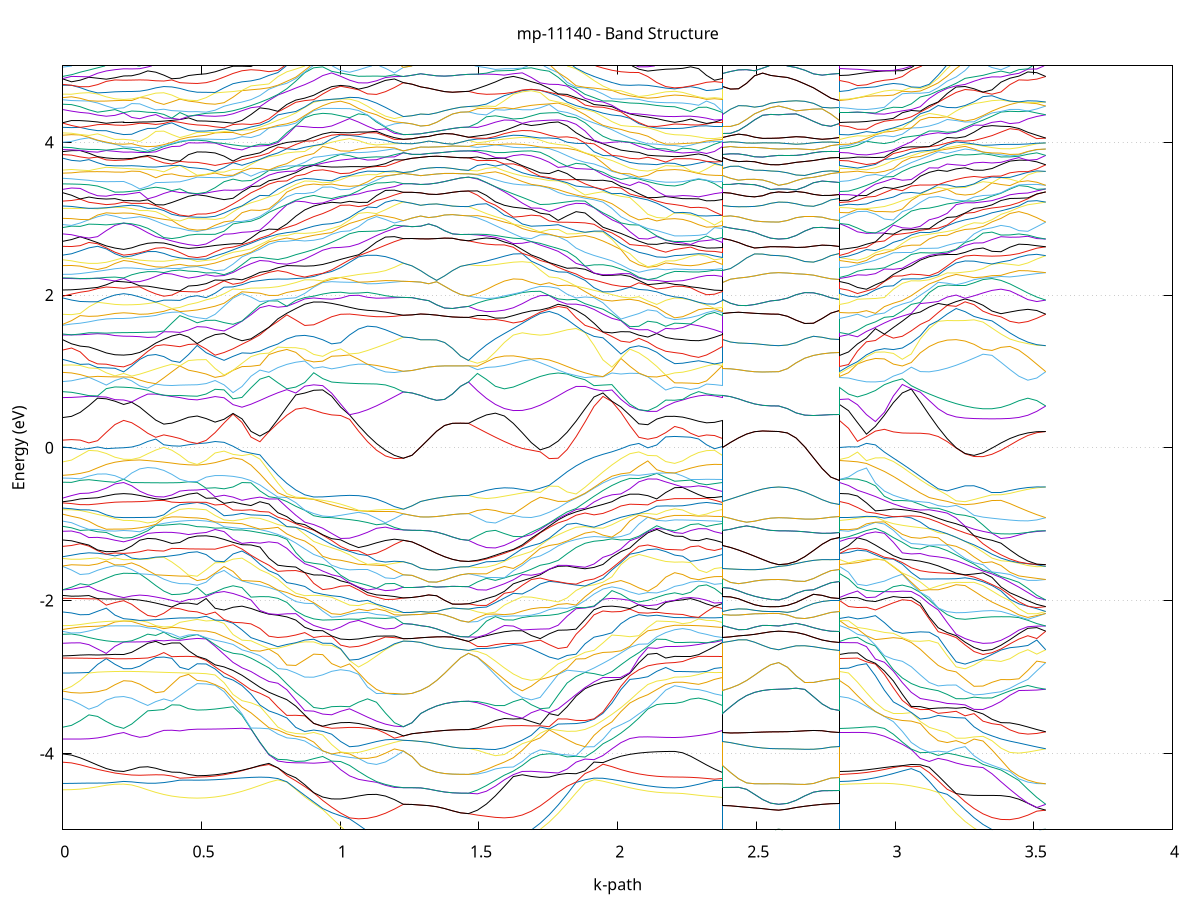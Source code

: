 set title 'mp-11140 - Band Structure'
set xlabel 'k-path'
set ylabel 'Energy (eV)'
set grid y
set yrange [-5:5]
set terminal png size 800,600
set output 'mp-11140_bands_gnuplot.png'
plot '-' using 1:2 with lines notitle, '-' using 1:2 with lines notitle, '-' using 1:2 with lines notitle, '-' using 1:2 with lines notitle, '-' using 1:2 with lines notitle, '-' using 1:2 with lines notitle, '-' using 1:2 with lines notitle, '-' using 1:2 with lines notitle, '-' using 1:2 with lines notitle, '-' using 1:2 with lines notitle, '-' using 1:2 with lines notitle, '-' using 1:2 with lines notitle, '-' using 1:2 with lines notitle, '-' using 1:2 with lines notitle, '-' using 1:2 with lines notitle, '-' using 1:2 with lines notitle, '-' using 1:2 with lines notitle, '-' using 1:2 with lines notitle, '-' using 1:2 with lines notitle, '-' using 1:2 with lines notitle, '-' using 1:2 with lines notitle, '-' using 1:2 with lines notitle, '-' using 1:2 with lines notitle, '-' using 1:2 with lines notitle, '-' using 1:2 with lines notitle, '-' using 1:2 with lines notitle, '-' using 1:2 with lines notitle, '-' using 1:2 with lines notitle, '-' using 1:2 with lines notitle, '-' using 1:2 with lines notitle, '-' using 1:2 with lines notitle, '-' using 1:2 with lines notitle, '-' using 1:2 with lines notitle, '-' using 1:2 with lines notitle, '-' using 1:2 with lines notitle, '-' using 1:2 with lines notitle, '-' using 1:2 with lines notitle, '-' using 1:2 with lines notitle, '-' using 1:2 with lines notitle, '-' using 1:2 with lines notitle, '-' using 1:2 with lines notitle, '-' using 1:2 with lines notitle, '-' using 1:2 with lines notitle, '-' using 1:2 with lines notitle, '-' using 1:2 with lines notitle, '-' using 1:2 with lines notitle, '-' using 1:2 with lines notitle, '-' using 1:2 with lines notitle, '-' using 1:2 with lines notitle, '-' using 1:2 with lines notitle, '-' using 1:2 with lines notitle, '-' using 1:2 with lines notitle, '-' using 1:2 with lines notitle, '-' using 1:2 with lines notitle, '-' using 1:2 with lines notitle, '-' using 1:2 with lines notitle, '-' using 1:2 with lines notitle, '-' using 1:2 with lines notitle, '-' using 1:2 with lines notitle, '-' using 1:2 with lines notitle, '-' using 1:2 with lines notitle, '-' using 1:2 with lines notitle, '-' using 1:2 with lines notitle, '-' using 1:2 with lines notitle, '-' using 1:2 with lines notitle, '-' using 1:2 with lines notitle, '-' using 1:2 with lines notitle, '-' using 1:2 with lines notitle, '-' using 1:2 with lines notitle, '-' using 1:2 with lines notitle, '-' using 1:2 with lines notitle, '-' using 1:2 with lines notitle, '-' using 1:2 with lines notitle, '-' using 1:2 with lines notitle, '-' using 1:2 with lines notitle, '-' using 1:2 with lines notitle, '-' using 1:2 with lines notitle, '-' using 1:2 with lines notitle, '-' using 1:2 with lines notitle, '-' using 1:2 with lines notitle, '-' using 1:2 with lines notitle, '-' using 1:2 with lines notitle, '-' using 1:2 with lines notitle, '-' using 1:2 with lines notitle, '-' using 1:2 with lines notitle, '-' using 1:2 with lines notitle, '-' using 1:2 with lines notitle, '-' using 1:2 with lines notitle, '-' using 1:2 with lines notitle, '-' using 1:2 with lines notitle, '-' using 1:2 with lines notitle, '-' using 1:2 with lines notitle, '-' using 1:2 with lines notitle, '-' using 1:2 with lines notitle, '-' using 1:2 with lines notitle, '-' using 1:2 with lines notitle, '-' using 1:2 with lines notitle, '-' using 1:2 with lines notitle, '-' using 1:2 with lines notitle, '-' using 1:2 with lines notitle, '-' using 1:2 with lines notitle, '-' using 1:2 with lines notitle, '-' using 1:2 with lines notitle, '-' using 1:2 with lines notitle, '-' using 1:2 with lines notitle, '-' using 1:2 with lines notitle, '-' using 1:2 with lines notitle, '-' using 1:2 with lines notitle, '-' using 1:2 with lines notitle, '-' using 1:2 with lines notitle, '-' using 1:2 with lines notitle, '-' using 1:2 with lines notitle, '-' using 1:2 with lines notitle, '-' using 1:2 with lines notitle, '-' using 1:2 with lines notitle, '-' using 1:2 with lines notitle, '-' using 1:2 with lines notitle, '-' using 1:2 with lines notitle, '-' using 1:2 with lines notitle, '-' using 1:2 with lines notitle, '-' using 1:2 with lines notitle, '-' using 1:2 with lines notitle, '-' using 1:2 with lines notitle, '-' using 1:2 with lines notitle, '-' using 1:2 with lines notitle, '-' using 1:2 with lines notitle, '-' using 1:2 with lines notitle, '-' using 1:2 with lines notitle, '-' using 1:2 with lines notitle, '-' using 1:2 with lines notitle, '-' using 1:2 with lines notitle, '-' using 1:2 with lines notitle, '-' using 1:2 with lines notitle, '-' using 1:2 with lines notitle, '-' using 1:2 with lines notitle, '-' using 1:2 with lines notitle, '-' using 1:2 with lines notitle, '-' using 1:2 with lines notitle, '-' using 1:2 with lines notitle, '-' using 1:2 with lines notitle, '-' using 1:2 with lines notitle, '-' using 1:2 with lines notitle, '-' using 1:2 with lines notitle, '-' using 1:2 with lines notitle, '-' using 1:2 with lines notitle, '-' using 1:2 with lines notitle, '-' using 1:2 with lines notitle, '-' using 1:2 with lines notitle, '-' using 1:2 with lines notitle, '-' using 1:2 with lines notitle, '-' using 1:2 with lines notitle, '-' using 1:2 with lines notitle, '-' using 1:2 with lines notitle, '-' using 1:2 with lines notitle, '-' using 1:2 with lines notitle, '-' using 1:2 with lines notitle, '-' using 1:2 with lines notitle, '-' using 1:2 with lines notitle, '-' using 1:2 with lines notitle, '-' using 1:2 with lines notitle, '-' using 1:2 with lines notitle, '-' using 1:2 with lines notitle, '-' using 1:2 with lines notitle, '-' using 1:2 with lines notitle
0.000000 -24.309382
0.031342 -24.309382
0.062685 -24.309382
0.094027 -24.309382
0.125370 -24.309382
0.156712 -24.309382
0.188055 -24.309382
0.219397 -24.309382
0.219397 -24.309382
0.248338 -24.309382
0.277278 -24.309382
0.306218 -24.309382
0.335158 -24.309382
0.364098 -24.309382
0.393038 -24.309382
0.421978 -24.309382
0.421978 -24.309382
0.453166 -24.309382
0.484353 -24.309382
0.484353 -24.309382
0.516672 -24.309282
0.548992 -24.309182
0.581311 -24.308982
0.613630 -24.308582
0.645949 -24.308182
0.678268 -24.307682
0.710587 -24.307182
0.742906 -24.306482
0.775225 -24.305882
0.807544 -24.305182
0.839863 -24.304382
0.872182 -24.303682
0.904501 -24.302882
0.936820 -24.302182
0.969139 -24.301482
1.001458 -24.300782
1.033777 -24.300182
1.066097 -24.299682
1.098416 -24.299282
1.130735 -24.299082
1.163054 -24.298982
1.195373 -24.298882
1.227692 -24.298782
1.227692 -24.298782
1.258879 -24.298782
1.290067 -24.298782
1.290067 -24.298782
1.318774 -24.298782
1.347481 -24.298782
1.376189 -24.298782
1.404896 -24.298782
1.433603 -24.298782
1.462310 -24.298782
1.462310 -24.298782
1.494629 -24.298882
1.526948 -24.298982
1.559268 -24.299082
1.591587 -24.299282
1.623906 -24.299682
1.656225 -24.300182
1.688544 -24.300782
1.720863 -24.301482
1.753182 -24.302182
1.785501 -24.302882
1.817820 -24.303682
1.850139 -24.304382
1.882458 -24.305182
1.914777 -24.305882
1.947096 -24.306482
1.979415 -24.307182
2.011734 -24.307682
2.044053 -24.308182
2.076373 -24.308582
2.108692 -24.308982
2.141011 -24.309182
2.173330 -24.309282
2.205649 -24.309382
2.205649 -24.309382
2.234356 -24.309382
2.263063 -24.309382
2.291770 -24.309382
2.320478 -24.309382
2.349185 -24.309382
2.377892 -24.309382
2.377892 -24.298782
2.406832 -24.298782
2.435772 -24.298782
2.464712 -24.298782
2.493652 -24.298782
2.522593 -24.298782
2.551533 -24.298782
2.580473 -24.298782
2.580473 -24.298782
2.611815 -24.298782
2.643158 -24.298782
2.674500 -24.298782
2.705843 -24.298782
2.737185 -24.298782
2.768528 -24.298782
2.799870 -24.298782
2.799870 -24.309382
2.832189 -24.309282
2.864508 -24.309182
2.896827 -24.308982
2.929146 -24.308582
2.961465 -24.308182
2.993785 -24.307682
3.026104 -24.307182
3.058423 -24.306482
3.090742 -24.305882
3.123061 -24.305182
3.155380 -24.304382
3.187699 -24.303682
3.220018 -24.302882
3.252337 -24.302182
3.284656 -24.301382
3.316975 -24.300782
3.349294 -24.300182
3.381613 -24.299682
3.413932 -24.299282
3.446251 -24.299082
3.478570 -24.298982
3.510890 -24.298882
3.543209 -24.298782
e
0.000000 -24.300482
0.031342 -24.300482
0.062685 -24.300482
0.094027 -24.300482
0.125370 -24.300482
0.156712 -24.300482
0.188055 -24.300482
0.219397 -24.300482
0.219397 -24.300482
0.248338 -24.300482
0.277278 -24.300482
0.306218 -24.300482
0.335158 -24.300482
0.364098 -24.300482
0.393038 -24.300482
0.421978 -24.300482
0.421978 -24.300482
0.453166 -24.300482
0.484353 -24.300482
0.484353 -24.300482
0.516672 -24.300382
0.548992 -24.300282
0.581311 -24.300182
0.613630 -24.299982
0.645949 -24.299782
0.678268 -24.299482
0.710587 -24.299182
0.742906 -24.298782
0.775225 -24.298482
0.807544 -24.298082
0.839863 -24.297682
0.872182 -24.297382
0.904501 -24.297082
0.936820 -24.296782
0.969139 -24.296582
1.001458 -24.296382
1.033777 -24.296382
1.066097 -24.296482
1.098416 -24.296682
1.130735 -24.297182
1.163054 -24.297882
1.195373 -24.298382
1.227692 -24.298782
1.227692 -24.298782
1.258879 -24.298782
1.290067 -24.298782
1.290067 -24.298782
1.318774 -24.298782
1.347481 -24.298782
1.376189 -24.298782
1.404896 -24.298782
1.433603 -24.298782
1.462310 -24.298782
1.462310 -24.298782
1.494629 -24.298382
1.526948 -24.297882
1.559268 -24.297182
1.591587 -24.296682
1.623906 -24.296482
1.656225 -24.296382
1.688544 -24.296382
1.720863 -24.296582
1.753182 -24.296782
1.785501 -24.297082
1.817820 -24.297382
1.850139 -24.297682
1.882458 -24.298082
1.914777 -24.298482
1.947096 -24.298782
1.979415 -24.299182
2.011734 -24.299482
2.044053 -24.299782
2.076373 -24.299982
2.108692 -24.300182
2.141011 -24.300282
2.173330 -24.300382
2.205649 -24.300482
2.205649 -24.300482
2.234356 -24.300482
2.263063 -24.300482
2.291770 -24.300482
2.320478 -24.300482
2.349185 -24.300482
2.377892 -24.300482
2.377892 -24.298782
2.406832 -24.298782
2.435772 -24.298782
2.464712 -24.298782
2.493652 -24.298782
2.522593 -24.298782
2.551533 -24.298782
2.580473 -24.298782
2.580473 -24.298782
2.611815 -24.298782
2.643158 -24.298782
2.674500 -24.298782
2.705843 -24.298782
2.737185 -24.298782
2.768528 -24.298782
2.799870 -24.298782
2.799870 -24.300482
2.832189 -24.300382
2.864508 -24.300382
2.896827 -24.300182
2.929146 -24.299982
2.961465 -24.299782
2.993785 -24.299482
3.026104 -24.299182
3.058423 -24.298782
3.090742 -24.298482
3.123061 -24.298082
3.155380 -24.297682
3.187699 -24.297382
3.220018 -24.297082
3.252337 -24.296782
3.284656 -24.296582
3.316975 -24.296382
3.349294 -24.296382
3.381613 -24.296482
3.413932 -24.296682
3.446251 -24.297182
3.478570 -24.297882
3.510890 -24.298382
3.543209 -24.298782
e
0.000000 -24.263282
0.031342 -24.263282
0.062685 -24.263282
0.094027 -24.263282
0.125370 -24.263282
0.156712 -24.263282
0.188055 -24.263282
0.219397 -24.263282
0.219397 -24.263282
0.248338 -24.263282
0.277278 -24.263282
0.306218 -24.263282
0.335158 -24.263282
0.364098 -24.263282
0.393038 -24.263282
0.421978 -24.263282
0.421978 -24.263282
0.453166 -24.263282
0.484353 -24.263282
0.484353 -24.263282
0.516672 -24.263282
0.548992 -24.263082
0.581311 -24.262882
0.613630 -24.262582
0.645949 -24.262182
0.678268 -24.261782
0.710587 -24.261182
0.742906 -24.260682
0.775225 -24.259982
0.807544 -24.259582
0.839863 -24.263582
0.872182 -24.267682
0.904501 -24.271782
0.936820 -24.275782
0.969139 -24.279582
1.001458 -24.282982
1.033777 -24.286082
1.066097 -24.288682
1.098416 -24.290782
1.130735 -24.292182
1.163054 -24.293082
1.195373 -24.293482
1.227692 -24.293682
1.227692 -24.293682
1.258879 -24.293682
1.290067 -24.293682
1.290067 -24.293682
1.318774 -24.293682
1.347481 -24.293682
1.376189 -24.293682
1.404896 -24.293682
1.433603 -24.293682
1.462310 -24.293682
1.462310 -24.293682
1.494629 -24.293482
1.526948 -24.293082
1.559268 -24.292182
1.591587 -24.290782
1.623906 -24.288682
1.656225 -24.286082
1.688544 -24.282982
1.720863 -24.279582
1.753182 -24.275782
1.785501 -24.271782
1.817820 -24.267682
1.850139 -24.263582
1.882458 -24.259582
1.914777 -24.259982
1.947096 -24.260682
1.979415 -24.261182
2.011734 -24.261782
2.044053 -24.262182
2.076373 -24.262582
2.108692 -24.262882
2.141011 -24.263082
2.173330 -24.263282
2.205649 -24.263282
2.205649 -24.263282
2.234356 -24.263282
2.263063 -24.263282
2.291770 -24.263282
2.320478 -24.263282
2.349185 -24.263282
2.377892 -24.263282
2.377892 -24.293682
2.406832 -24.293682
2.435772 -24.293682
2.464712 -24.293682
2.493652 -24.293682
2.522593 -24.293682
2.551533 -24.293682
2.580473 -24.293682
2.580473 -24.293682
2.611815 -24.293682
2.643158 -24.293682
2.674500 -24.293682
2.705843 -24.293682
2.737185 -24.293682
2.768528 -24.293682
2.799870 -24.293682
2.799870 -24.263282
2.832189 -24.263282
2.864508 -24.263082
2.896827 -24.262882
2.929146 -24.262582
2.961465 -24.262182
2.993785 -24.261682
3.026104 -24.261182
3.058423 -24.260582
3.090742 -24.259982
3.123061 -24.259582
3.155380 -24.263582
3.187699 -24.267682
3.220018 -24.271782
3.252337 -24.275782
3.284656 -24.279582
3.316975 -24.282982
3.349294 -24.286082
3.381613 -24.288682
3.413932 -24.290782
3.446251 -24.292182
3.478570 -24.293082
3.510890 -24.293482
3.543209 -24.293682
e
0.000000 -24.261882
0.031342 -24.261882
0.062685 -24.261882
0.094027 -24.261882
0.125370 -24.261882
0.156712 -24.261882
0.188055 -24.261882
0.219397 -24.261882
0.219397 -24.261882
0.248338 -24.261882
0.277278 -24.261882
0.306218 -24.261882
0.335158 -24.261882
0.364098 -24.261882
0.393038 -24.261882
0.421978 -24.261882
0.421978 -24.261882
0.453166 -24.261882
0.484353 -24.261882
0.484353 -24.261882
0.516672 -24.261782
0.548992 -24.261682
0.581311 -24.261482
0.613630 -24.261182
0.645949 -24.260882
0.678268 -24.260382
0.710587 -24.259982
0.742906 -24.259482
0.775225 -24.259082
0.807544 -24.259582
0.839863 -24.262882
0.872182 -24.266982
0.904501 -24.271082
0.936820 -24.274982
0.969139 -24.278782
1.001458 -24.282282
1.033777 -24.285482
1.066097 -24.288182
1.098416 -24.290382
1.130735 -24.291982
1.163054 -24.292982
1.195373 -24.293482
1.227692 -24.293682
1.227692 -24.293682
1.258879 -24.293682
1.290067 -24.293682
1.290067 -24.293682
1.318774 -24.293682
1.347481 -24.293682
1.376189 -24.293682
1.404896 -24.293682
1.433603 -24.293682
1.462310 -24.293682
1.462310 -24.293682
1.494629 -24.293482
1.526948 -24.292982
1.559268 -24.291982
1.591587 -24.290382
1.623906 -24.288182
1.656225 -24.285482
1.688544 -24.282282
1.720863 -24.278782
1.753182 -24.274982
1.785501 -24.271082
1.817820 -24.266982
1.850139 -24.262882
1.882458 -24.259582
1.914777 -24.259082
1.947096 -24.259482
1.979415 -24.259982
2.011734 -24.260382
2.044053 -24.260882
2.076373 -24.261182
2.108692 -24.261482
2.141011 -24.261682
2.173330 -24.261782
2.205649 -24.261882
2.205649 -24.261882
2.234356 -24.261882
2.263063 -24.261882
2.291770 -24.261882
2.320478 -24.261882
2.349185 -24.261882
2.377892 -24.261882
2.377892 -24.293682
2.406832 -24.293682
2.435772 -24.293682
2.464712 -24.293682
2.493652 -24.293682
2.522593 -24.293682
2.551533 -24.293682
2.580473 -24.293682
2.580473 -24.293682
2.611815 -24.293682
2.643158 -24.293682
2.674500 -24.293682
2.705843 -24.293682
2.737185 -24.293682
2.768528 -24.293682
2.799870 -24.293682
2.799870 -24.261882
2.832189 -24.261782
2.864508 -24.261682
2.896827 -24.261482
2.929146 -24.261182
2.961465 -24.260882
2.993785 -24.260382
3.026104 -24.259982
3.058423 -24.259482
3.090742 -24.259082
3.123061 -24.259582
3.155380 -24.262882
3.187699 -24.266982
3.220018 -24.271082
3.252337 -24.274982
3.284656 -24.278782
3.316975 -24.282282
3.349294 -24.285482
3.381613 -24.288182
3.413932 -24.290382
3.446251 -24.291982
3.478570 -24.292982
3.510890 -24.293482
3.543209 -24.293682
e
0.000000 -24.234982
0.031342 -24.234982
0.062685 -24.234982
0.094027 -24.234982
0.125370 -24.234982
0.156712 -24.234982
0.188055 -24.234982
0.219397 -24.234982
0.219397 -24.234982
0.248338 -24.234982
0.277278 -24.234982
0.306218 -24.234982
0.335158 -24.234982
0.364098 -24.234982
0.393038 -24.234982
0.421978 -24.234982
0.421978 -24.234982
0.453166 -24.234982
0.484353 -24.234982
0.484353 -24.234982
0.516672 -24.235182
0.548992 -24.236082
0.581311 -24.237482
0.613630 -24.239482
0.645949 -24.241882
0.678268 -24.244682
0.710587 -24.247982
0.742906 -24.251582
0.775225 -24.255382
0.807544 -24.259282
0.839863 -24.258682
0.872182 -24.257982
0.904501 -24.257282
0.936820 -24.256682
0.969139 -24.255982
1.001458 -24.255382
1.033777 -24.254882
1.066097 -24.254382
1.098416 -24.253882
1.130735 -24.253582
1.163054 -24.253282
1.195373 -24.253082
1.227692 -24.253082
1.227692 -24.253082
1.258879 -24.253082
1.290067 -24.253082
1.290067 -24.253082
1.318774 -24.253082
1.347481 -24.253082
1.376189 -24.253082
1.404896 -24.253082
1.433603 -24.253082
1.462310 -24.253082
1.462310 -24.253082
1.494629 -24.253082
1.526948 -24.253282
1.559268 -24.253582
1.591587 -24.253882
1.623906 -24.254382
1.656225 -24.254882
1.688544 -24.255382
1.720863 -24.255982
1.753182 -24.256682
1.785501 -24.257282
1.817820 -24.257982
1.850139 -24.258682
1.882458 -24.259282
1.914777 -24.255382
1.947096 -24.251582
1.979415 -24.247982
2.011734 -24.244682
2.044053 -24.241882
2.076373 -24.239482
2.108692 -24.237482
2.141011 -24.236082
2.173330 -24.235182
2.205649 -24.234982
2.205649 -24.234982
2.234356 -24.234982
2.263063 -24.234982
2.291770 -24.234982
2.320478 -24.234982
2.349185 -24.234982
2.377892 -24.234982
2.377892 -24.253082
2.406832 -24.253082
2.435772 -24.253082
2.464712 -24.253082
2.493652 -24.253082
2.522593 -24.253082
2.551533 -24.253082
2.580473 -24.253082
2.580473 -24.253082
2.611815 -24.253082
2.643158 -24.253082
2.674500 -24.253082
2.705843 -24.253082
2.737185 -24.253082
2.768528 -24.253082
2.799870 -24.253082
2.799870 -24.234982
2.832189 -24.235182
2.864508 -24.236082
2.896827 -24.237482
2.929146 -24.239482
2.961465 -24.241882
2.993785 -24.244682
3.026104 -24.247982
3.058423 -24.251582
3.090742 -24.255382
3.123061 -24.259282
3.155380 -24.258682
3.187699 -24.257982
3.220018 -24.257282
3.252337 -24.256682
3.284656 -24.255982
3.316975 -24.255382
3.349294 -24.254882
3.381613 -24.254382
3.413932 -24.253882
3.446251 -24.253582
3.478570 -24.253282
3.510890 -24.253082
3.543209 -24.253082
e
0.000000 -24.233682
0.031342 -24.233682
0.062685 -24.233682
0.094027 -24.233682
0.125370 -24.233682
0.156712 -24.233682
0.188055 -24.233682
0.219397 -24.233682
0.219397 -24.233682
0.248338 -24.233682
0.277278 -24.233682
0.306218 -24.233682
0.335158 -24.233682
0.364098 -24.233682
0.393038 -24.233682
0.421978 -24.233682
0.421978 -24.233682
0.453166 -24.233682
0.484353 -24.233682
0.484353 -24.233682
0.516672 -24.233982
0.548992 -24.234782
0.581311 -24.236282
0.613630 -24.238182
0.645949 -24.240582
0.678268 -24.243482
0.710587 -24.246782
0.742906 -24.250282
0.775225 -24.254082
0.807544 -24.257082
0.839863 -24.257282
0.872182 -24.256782
0.904501 -24.256182
0.936820 -24.255682
0.969139 -24.255082
1.001458 -24.254582
1.033777 -24.254182
1.066097 -24.253782
1.098416 -24.253482
1.130735 -24.253182
1.163054 -24.253082
1.195373 -24.252982
1.227692 -24.252982
1.227692 -24.252982
1.258879 -24.252982
1.290067 -24.252982
1.290067 -24.252982
1.318774 -24.252982
1.347481 -24.252982
1.376189 -24.252982
1.404896 -24.252982
1.433603 -24.252982
1.462310 -24.252982
1.462310 -24.252982
1.494629 -24.252982
1.526948 -24.253082
1.559268 -24.253182
1.591587 -24.253482
1.623906 -24.253782
1.656225 -24.254182
1.688544 -24.254582
1.720863 -24.255082
1.753182 -24.255682
1.785501 -24.256182
1.817820 -24.256782
1.850139 -24.257282
1.882458 -24.257082
1.914777 -24.254082
1.947096 -24.250282
1.979415 -24.246782
2.011734 -24.243482
2.044053 -24.240582
2.076373 -24.238182
2.108692 -24.236282
2.141011 -24.234782
2.173330 -24.233982
2.205649 -24.233682
2.205649 -24.233682
2.234356 -24.233682
2.263063 -24.233682
2.291770 -24.233682
2.320478 -24.233682
2.349185 -24.233682
2.377892 -24.233682
2.377892 -24.252982
2.406832 -24.252982
2.435772 -24.252982
2.464712 -24.252982
2.493652 -24.252982
2.522593 -24.252982
2.551533 -24.252982
2.580473 -24.252982
2.580473 -24.252982
2.611815 -24.252982
2.643158 -24.252982
2.674500 -24.252982
2.705843 -24.252982
2.737185 -24.252982
2.768528 -24.252982
2.799870 -24.252982
2.799870 -24.233682
2.832189 -24.233982
2.864508 -24.234782
2.896827 -24.236282
2.929146 -24.238182
2.961465 -24.240582
2.993785 -24.243482
3.026104 -24.246782
3.058423 -24.250282
3.090742 -24.254082
3.123061 -24.257082
3.155380 -24.257282
3.187699 -24.256782
3.220018 -24.256182
3.252337 -24.255682
3.284656 -24.255082
3.316975 -24.254582
3.349294 -24.254182
3.381613 -24.253782
3.413932 -24.253482
3.446251 -24.253182
3.478570 -24.253082
3.510890 -24.252982
3.543209 -24.252982
e
0.000000 -24.146582
0.031342 -24.146582
0.062685 -24.146582
0.094027 -24.146582
0.125370 -24.146682
0.156712 -24.146682
0.188055 -24.146682
0.219397 -24.146682
0.219397 -24.146682
0.248338 -24.146682
0.277278 -24.146682
0.306218 -24.146682
0.335158 -24.146682
0.364098 -24.146682
0.393038 -24.146682
0.421978 -24.146682
0.421978 -24.146682
0.453166 -24.146682
0.484353 -24.146682
0.484353 -24.146682
0.516672 -24.146582
0.548992 -24.146482
0.581311 -24.146182
0.613630 -24.145882
0.645949 -24.145382
0.678268 -24.144882
0.710587 -24.144382
0.742906 -24.143682
0.775225 -24.142982
0.807544 -24.142282
0.839863 -24.141582
0.872182 -24.140782
0.904501 -24.139982
0.936820 -24.139282
0.969139 -24.138582
1.001458 -24.137882
1.033777 -24.137182
1.066097 -24.136582
1.098416 -24.136082
1.130735 -24.135582
1.163054 -24.135282
1.195373 -24.134982
1.227692 -24.134782
1.227692 -24.134782
1.258879 -24.134782
1.290067 -24.134782
1.290067 -24.134782
1.318774 -24.134782
1.347481 -24.134782
1.376189 -24.134782
1.404896 -24.134782
1.433603 -24.134782
1.462310 -24.134782
1.462310 -24.134782
1.494629 -24.134982
1.526948 -24.135182
1.559268 -24.135582
1.591587 -24.136082
1.623906 -24.136582
1.656225 -24.137182
1.688544 -24.137782
1.720863 -24.138482
1.753182 -24.139282
1.785501 -24.139982
1.817820 -24.140782
1.850139 -24.141582
1.882458 -24.142282
1.914777 -24.142982
1.947096 -24.143682
1.979415 -24.144282
2.011734 -24.144882
2.044053 -24.145382
2.076373 -24.145782
2.108692 -24.146182
2.141011 -24.146382
2.173330 -24.146582
2.205649 -24.146582
2.205649 -24.146582
2.234356 -24.146582
2.263063 -24.146582
2.291770 -24.146582
2.320478 -24.146582
2.349185 -24.146682
2.377892 -24.146682
2.377892 -24.134782
2.406832 -24.134782
2.435772 -24.134782
2.464712 -24.134782
2.493652 -24.134782
2.522593 -24.134782
2.551533 -24.134782
2.580473 -24.134782
2.580473 -24.134782
2.611815 -24.134782
2.643158 -24.134782
2.674500 -24.134782
2.705843 -24.134782
2.737185 -24.134782
2.768528 -24.134782
2.799870 -24.134782
2.799870 -24.146682
2.832189 -24.146682
2.864508 -24.146482
2.896827 -24.146282
2.929146 -24.145882
2.961465 -24.145482
2.993785 -24.144982
3.026104 -24.144382
3.058423 -24.143782
3.090742 -24.143082
3.123061 -24.142382
3.155380 -24.141582
3.187699 -24.140782
3.220018 -24.140082
3.252337 -24.139282
3.284656 -24.138582
3.316975 -24.137882
3.349294 -24.137182
3.381613 -24.136582
3.413932 -24.136082
3.446251 -24.135582
3.478570 -24.135282
3.510890 -24.134982
3.543209 -24.134782
e
0.000000 -24.141782
0.031342 -24.141782
0.062685 -24.141782
0.094027 -24.141782
0.125370 -24.141782
0.156712 -24.141782
0.188055 -24.141682
0.219397 -24.141682
0.219397 -24.141682
0.248338 -24.141682
0.277278 -24.141682
0.306218 -24.141782
0.335158 -24.141782
0.364098 -24.141782
0.393038 -24.141782
0.421978 -24.141782
0.421978 -24.141782
0.453166 -24.141782
0.484353 -24.141782
0.484353 -24.141782
0.516672 -24.141682
0.548992 -24.141582
0.581311 -24.141382
0.613630 -24.141182
0.645949 -24.140882
0.678268 -24.140482
0.710587 -24.140082
0.742906 -24.139582
0.775225 -24.139082
0.807544 -24.138582
0.839863 -24.137982
0.872182 -24.137482
0.904501 -24.136982
0.936820 -24.136482
0.969139 -24.136082
1.001458 -24.135682
1.033777 -24.135282
1.066097 -24.134982
1.098416 -24.134782
1.130735 -24.134682
1.163054 -24.134582
1.195373 -24.134582
1.227692 -24.134682
1.227692 -24.134682
1.258879 -24.134682
1.290067 -24.134682
1.290067 -24.134682
1.318774 -24.134682
1.347481 -24.134682
1.376189 -24.134682
1.404896 -24.134682
1.433603 -24.134682
1.462310 -24.134682
1.462310 -24.134682
1.494629 -24.134582
1.526948 -24.134582
1.559268 -24.134682
1.591587 -24.134782
1.623906 -24.134982
1.656225 -24.135282
1.688544 -24.135682
1.720863 -24.136082
1.753182 -24.136482
1.785501 -24.136982
1.817820 -24.137482
1.850139 -24.137982
1.882458 -24.138582
1.914777 -24.139082
1.947096 -24.139582
1.979415 -24.140082
2.011734 -24.140482
2.044053 -24.140882
2.076373 -24.141182
2.108692 -24.141382
2.141011 -24.141582
2.173330 -24.141682
2.205649 -24.141782
2.205649 -24.141782
2.234356 -24.141782
2.263063 -24.141782
2.291770 -24.141782
2.320478 -24.141782
2.349185 -24.141782
2.377892 -24.141782
2.377892 -24.134682
2.406832 -24.134682
2.435772 -24.134682
2.464712 -24.134682
2.493652 -24.134682
2.522593 -24.134682
2.551533 -24.134682
2.580473 -24.134682
2.580473 -24.134682
2.611815 -24.134682
2.643158 -24.134682
2.674500 -24.134682
2.705843 -24.134682
2.737185 -24.134682
2.768528 -24.134682
2.799870 -24.134682
2.799870 -24.141682
2.832189 -24.141682
2.864508 -24.141582
2.896827 -24.141382
2.929146 -24.141182
2.961465 -24.140782
2.993785 -24.140482
3.026104 -24.139982
3.058423 -24.139582
3.090742 -24.139082
3.123061 -24.138482
3.155380 -24.137982
3.187699 -24.137482
3.220018 -24.136982
3.252337 -24.136482
3.284656 -24.135982
3.316975 -24.135582
3.349294 -24.135282
3.381613 -24.134982
3.413932 -24.134782
3.446251 -24.134682
3.478570 -24.134582
3.510890 -24.134582
3.543209 -24.134682
e
0.000000 -24.086882
0.031342 -24.087082
0.062685 -24.087282
0.094027 -24.087582
0.125370 -24.087782
0.156712 -24.087882
0.188055 -24.087982
0.219397 -24.088082
0.219397 -24.088082
0.248338 -24.088082
0.277278 -24.088082
0.306218 -24.087982
0.335158 -24.087982
0.364098 -24.087982
0.393038 -24.087982
0.421978 -24.087982
0.421978 -24.087982
0.453166 -24.087982
0.484353 -24.088082
0.484353 -24.088082
0.516672 -24.087982
0.548992 -24.087782
0.581311 -24.087582
0.613630 -24.087182
0.645949 -24.086682
0.678268 -24.086082
0.710587 -24.085482
0.742906 -24.084682
0.775225 -24.083982
0.807544 -24.083082
0.839863 -24.082282
0.872182 -24.081382
0.904501 -24.080582
0.936820 -24.079782
0.969139 -24.079982
1.001458 -24.083582
1.033777 -24.086982
1.066097 -24.089982
1.098416 -24.092582
1.130735 -24.094582
1.163054 -24.096082
1.195373 -24.096982
1.227692 -24.097282
1.227692 -24.097282
1.258879 -24.097282
1.290067 -24.097282
1.290067 -24.097282
1.318774 -24.097282
1.347481 -24.097282
1.376189 -24.097282
1.404896 -24.097282
1.433603 -24.097282
1.462310 -24.097282
1.462310 -24.097282
1.494629 -24.096982
1.526948 -24.096082
1.559268 -24.094582
1.591587 -24.092582
1.623906 -24.089982
1.656225 -24.086982
1.688544 -24.083582
1.720863 -24.079982
1.753182 -24.079282
1.785501 -24.079882
1.817820 -24.080682
1.850139 -24.081482
1.882458 -24.082282
1.914777 -24.082982
1.947096 -24.083682
1.979415 -24.084382
2.011734 -24.084982
2.044053 -24.085582
2.076373 -24.085982
2.108692 -24.086382
2.141011 -24.086682
2.173330 -24.086782
2.205649 -24.086882
2.205649 -24.086882
2.234356 -24.087082
2.263063 -24.087282
2.291770 -24.087482
2.320478 -24.087682
2.349185 -24.087882
2.377892 -24.087982
2.377892 -24.097282
2.406832 -24.097282
2.435772 -24.097282
2.464712 -24.097282
2.493652 -24.097282
2.522593 -24.097282
2.551533 -24.097282
2.580473 -24.097282
2.580473 -24.097282
2.611815 -24.097282
2.643158 -24.097282
2.674500 -24.097282
2.705843 -24.097282
2.737185 -24.097282
2.768528 -24.097282
2.799870 -24.097282
2.799870 -24.088082
2.832189 -24.087982
2.864508 -24.087782
2.896827 -24.087482
2.929146 -24.087182
2.961465 -24.086682
2.993785 -24.086082
3.026104 -24.085382
3.058423 -24.084682
3.090742 -24.083982
3.123061 -24.083082
3.155380 -24.082282
3.187699 -24.081382
3.220018 -24.080582
3.252337 -24.079782
3.284656 -24.079982
3.316975 -24.083582
3.349294 -24.086982
3.381613 -24.089982
3.413932 -24.092582
3.446251 -24.094582
3.478570 -24.096082
3.510890 -24.096982
3.543209 -24.097282
e
0.000000 -24.086682
0.031342 -24.086482
0.062685 -24.086282
0.094027 -24.086082
0.125370 -24.085982
0.156712 -24.085782
0.188055 -24.085782
0.219397 -24.085682
0.219397 -24.085682
0.248338 -24.085682
0.277278 -24.085682
0.306218 -24.085682
0.335158 -24.085782
0.364098 -24.085782
0.393038 -24.085782
0.421978 -24.085782
0.421978 -24.085782
0.453166 -24.085782
0.484353 -24.085682
0.484353 -24.085682
0.516672 -24.085682
0.548992 -24.085482
0.581311 -24.085282
0.613630 -24.084882
0.645949 -24.084482
0.678268 -24.083982
0.710587 -24.083382
0.742906 -24.082782
0.775225 -24.082082
0.807544 -24.081282
0.839863 -24.080582
0.872182 -24.079882
0.904501 -24.079182
0.936820 -24.078582
0.969139 -24.079882
1.001458 -24.083482
1.033777 -24.086882
1.066097 -24.089982
1.098416 -24.092482
1.130735 -24.094582
1.163054 -24.096082
1.195373 -24.096982
1.227692 -24.097282
1.227692 -24.097282
1.258879 -24.097282
1.290067 -24.097282
1.290067 -24.097282
1.318774 -24.097282
1.347481 -24.097282
1.376189 -24.097282
1.404896 -24.097282
1.433603 -24.097282
1.462310 -24.097282
1.462310 -24.097282
1.494629 -24.096982
1.526948 -24.096082
1.559268 -24.094582
1.591587 -24.092482
1.623906 -24.089982
1.656225 -24.086882
1.688544 -24.083482
1.720863 -24.079882
1.753182 -24.079082
1.785501 -24.079782
1.817820 -24.080582
1.850139 -24.081282
1.882458 -24.082082
1.914777 -24.082882
1.947096 -24.083582
1.979415 -24.084282
2.011734 -24.084882
2.044053 -24.085382
2.076373 -24.085882
2.108692 -24.086182
2.141011 -24.086482
2.173330 -24.086682
2.205649 -24.086682
2.205649 -24.086682
2.234356 -24.086582
2.263063 -24.086282
2.291770 -24.086182
2.320478 -24.085982
2.349185 -24.085882
2.377892 -24.085782
2.377892 -24.097282
2.406832 -24.097282
2.435772 -24.097282
2.464712 -24.097282
2.493652 -24.097282
2.522593 -24.097282
2.551533 -24.097282
2.580473 -24.097282
2.580473 -24.097282
2.611815 -24.097282
2.643158 -24.097282
2.674500 -24.097282
2.705843 -24.097282
2.737185 -24.097282
2.768528 -24.097282
2.799870 -24.097282
2.799870 -24.085682
2.832189 -24.085682
2.864508 -24.085482
2.896827 -24.085282
2.929146 -24.084882
2.961465 -24.084482
2.993785 -24.083982
3.026104 -24.083382
3.058423 -24.082682
3.090742 -24.082082
3.123061 -24.081282
3.155380 -24.080582
3.187699 -24.079882
3.220018 -24.079182
3.252337 -24.078582
3.284656 -24.079882
3.316975 -24.083482
3.349294 -24.086882
3.381613 -24.089982
3.413932 -24.092482
3.446251 -24.094582
3.478570 -24.096082
3.510890 -24.096982
3.543209 -24.097282
e
0.000000 -24.052382
0.031342 -24.052382
0.062685 -24.052282
0.094027 -24.052082
0.125370 -24.051882
0.156712 -24.051682
0.188055 -24.051582
0.219397 -24.051482
0.219397 -24.051482
0.248338 -24.051482
0.277278 -24.051482
0.306218 -24.051482
0.335158 -24.051482
0.364098 -24.051482
0.393038 -24.051482
0.421978 -24.051482
0.421978 -24.051482
0.453166 -24.051482
0.484353 -24.051382
0.484353 -24.051382
0.516672 -24.051382
0.548992 -24.051182
0.581311 -24.050982
0.613630 -24.050682
0.645949 -24.050282
0.678268 -24.049882
0.710587 -24.049282
0.742906 -24.049582
0.775225 -24.053582
0.807544 -24.057982
0.839863 -24.062382
0.872182 -24.066882
0.904501 -24.071282
0.936820 -24.075582
0.969139 -24.078682
1.001458 -24.078082
1.033777 -24.077382
1.066097 -24.076782
1.098416 -24.076282
1.130735 -24.075782
1.163054 -24.075482
1.195373 -24.075182
1.227692 -24.075082
1.227692 -24.075082
1.258879 -24.075082
1.290067 -24.075082
1.290067 -24.075082
1.318774 -24.075082
1.347481 -24.075082
1.376189 -24.075082
1.404896 -24.075082
1.433603 -24.075082
1.462310 -24.075082
1.462310 -24.075082
1.494629 -24.075182
1.526948 -24.075382
1.559268 -24.075582
1.591587 -24.075982
1.623906 -24.076382
1.656225 -24.076982
1.688544 -24.077482
1.720863 -24.078082
1.753182 -24.075482
1.785501 -24.071282
1.817820 -24.066882
1.850139 -24.062382
1.882458 -24.057982
1.914777 -24.053582
1.947096 -24.049682
1.979415 -24.050082
2.011734 -24.050682
2.044053 -24.051182
2.076373 -24.051582
2.108692 -24.051882
2.141011 -24.052182
2.173330 -24.052282
2.205649 -24.052382
2.205649 -24.052382
2.234356 -24.052282
2.263063 -24.052182
2.291770 -24.052082
2.320478 -24.051882
2.349185 -24.051682
2.377892 -24.051482
2.377892 -24.075082
2.406832 -24.075082
2.435772 -24.075082
2.464712 -24.075082
2.493652 -24.075082
2.522593 -24.075082
2.551533 -24.075082
2.580473 -24.075082
2.580473 -24.075082
2.611815 -24.075082
2.643158 -24.075082
2.674500 -24.075082
2.705843 -24.075082
2.737185 -24.075082
2.768528 -24.075082
2.799870 -24.075082
2.799870 -24.051482
2.832189 -24.051482
2.864508 -24.051282
2.896827 -24.051082
2.929146 -24.050782
2.961465 -24.050382
2.993785 -24.049882
3.026104 -24.049382
3.058423 -24.049482
3.090742 -24.053582
3.123061 -24.057982
3.155380 -24.062382
3.187699 -24.066882
3.220018 -24.071282
3.252337 -24.075582
3.284656 -24.078682
3.316975 -24.078082
3.349294 -24.077382
3.381613 -24.076782
3.413932 -24.076282
3.446251 -24.075782
3.478570 -24.075482
3.510890 -24.075182
3.543209 -24.075082
e
0.000000 -24.046382
0.031342 -24.046382
0.062685 -24.046482
0.094027 -24.046582
0.125370 -24.046682
0.156712 -24.046782
0.188055 -24.046882
0.219397 -24.046982
0.219397 -24.046982
0.248338 -24.046982
0.277278 -24.046982
0.306218 -24.046982
0.335158 -24.046982
0.364098 -24.046982
0.393038 -24.046982
0.421978 -24.046982
0.421978 -24.046982
0.453166 -24.046982
0.484353 -24.046982
0.484353 -24.046982
0.516672 -24.046982
0.548992 -24.046882
0.581311 -24.046682
0.613630 -24.046482
0.645949 -24.046182
0.678268 -24.045782
0.710587 -24.045682
0.742906 -24.049182
0.775225 -24.053282
0.807544 -24.057682
0.839863 -24.062082
0.872182 -24.066582
0.904501 -24.070982
0.936820 -24.075182
0.969139 -24.077382
1.001458 -24.076982
1.033777 -24.076482
1.066097 -24.075982
1.098416 -24.075582
1.130735 -24.075282
1.163054 -24.075182
1.195373 -24.075082
1.227692 -24.075082
1.227692 -24.075082
1.258879 -24.075082
1.290067 -24.075082
1.290067 -24.075082
1.318774 -24.075082
1.347481 -24.075082
1.376189 -24.075082
1.404896 -24.075082
1.433603 -24.075082
1.462310 -24.075082
1.462310 -24.075082
1.494629 -24.075182
1.526948 -24.075282
1.559268 -24.075582
1.591587 -24.075882
1.623906 -24.076382
1.656225 -24.076882
1.688544 -24.077482
1.720863 -24.077882
1.753182 -24.075282
1.785501 -24.070982
1.817820 -24.066582
1.850139 -24.062082
1.882458 -24.057682
1.914777 -24.053282
1.947096 -24.049482
1.979415 -24.045682
2.011734 -24.045282
2.044053 -24.045582
2.076373 -24.045882
2.108692 -24.046082
2.141011 -24.046282
2.173330 -24.046382
2.205649 -24.046382
2.205649 -24.046382
2.234356 -24.046482
2.263063 -24.046482
2.291770 -24.046582
2.320478 -24.046682
2.349185 -24.046882
2.377892 -24.046982
2.377892 -24.075082
2.406832 -24.075082
2.435772 -24.075082
2.464712 -24.075082
2.493652 -24.075082
2.522593 -24.075082
2.551533 -24.075082
2.580473 -24.075082
2.580473 -24.075082
2.611815 -24.075082
2.643158 -24.075082
2.674500 -24.075082
2.705843 -24.075082
2.737185 -24.075082
2.768528 -24.075082
2.799870 -24.075082
2.799870 -24.046982
2.832189 -24.046882
2.864508 -24.046782
2.896827 -24.046582
2.929146 -24.046382
2.961465 -24.046082
2.993785 -24.045782
3.026104 -24.045682
3.058423 -24.049182
3.090742 -24.053282
3.123061 -24.057682
3.155380 -24.062082
3.187699 -24.066582
3.220018 -24.070982
3.252337 -24.075182
3.284656 -24.077282
3.316975 -24.076982
3.349294 -24.076482
3.381613 -24.075982
3.413932 -24.075582
3.446251 -24.075282
3.478570 -24.075182
3.510890 -24.075082
3.543209 -24.075082
e
0.000000 -24.034982
0.031342 -24.034982
0.062685 -24.034782
0.094027 -24.034582
0.125370 -24.034382
0.156712 -24.034082
0.188055 -24.033882
0.219397 -24.033782
0.219397 -24.033782
0.248338 -24.033782
0.277278 -24.033782
0.306218 -24.033882
0.335158 -24.033882
0.364098 -24.033882
0.393038 -24.033882
0.421978 -24.033982
0.421978 -24.033982
0.453166 -24.033882
0.484353 -24.033782
0.484353 -24.033782
0.516672 -24.033782
0.548992 -24.033582
0.581311 -24.034382
0.613630 -24.036482
0.645949 -24.039082
0.678268 -24.042182
0.710587 -24.045682
0.742906 -24.048682
0.775225 -24.048082
0.807544 -24.047382
0.839863 -24.046682
0.872182 -24.045982
0.904501 -24.045282
0.936820 -24.044582
0.969139 -24.043882
1.001458 -24.043282
1.033777 -24.042682
1.066097 -24.042082
1.098416 -24.041582
1.130735 -24.041182
1.163054 -24.040882
1.195373 -24.040582
1.227692 -24.040382
1.227692 -24.040382
1.258879 -24.040382
1.290067 -24.040382
1.290067 -24.040382
1.318774 -24.040382
1.347481 -24.040382
1.376189 -24.040382
1.404896 -24.040382
1.433603 -24.040382
1.462310 -24.040382
1.462310 -24.040382
1.494629 -24.040582
1.526948 -24.040982
1.559268 -24.041382
1.591587 -24.041882
1.623906 -24.042382
1.656225 -24.042982
1.688544 -24.043682
1.720863 -24.044382
1.753182 -24.045082
1.785501 -24.045882
1.817820 -24.046582
1.850139 -24.047382
1.882458 -24.048082
1.914777 -24.048782
1.947096 -24.048982
1.979415 -24.045282
2.011734 -24.042182
2.044053 -24.039082
2.076373 -24.036482
2.108692 -24.034682
2.141011 -24.034782
2.173330 -24.034982
2.205649 -24.034982
2.205649 -24.034982
2.234356 -24.034982
2.263063 -24.034782
2.291770 -24.034682
2.320478 -24.034382
2.349185 -24.034182
2.377892 -24.033982
2.377892 -24.040382
2.406832 -24.040382
2.435772 -24.040382
2.464712 -24.040382
2.493652 -24.040382
2.522593 -24.040382
2.551533 -24.040382
2.580473 -24.040382
2.580473 -24.040382
2.611815 -24.040382
2.643158 -24.040382
2.674500 -24.040382
2.705843 -24.040382
2.737185 -24.040382
2.768528 -24.040382
2.799870 -24.040382
2.799870 -24.033782
2.832189 -24.033782
2.864508 -24.033682
2.896827 -24.034382
2.929146 -24.036482
2.961465 -24.039082
2.993785 -24.042182
3.026104 -24.045582
3.058423 -24.048782
3.090742 -24.048182
3.123061 -24.047482
3.155380 -24.046782
3.187699 -24.046082
3.220018 -24.045382
3.252337 -24.044682
3.284656 -24.043982
3.316975 -24.043282
3.349294 -24.042682
3.381613 -24.042182
3.413932 -24.041682
3.446251 -24.041182
3.478570 -24.040882
3.510890 -24.040582
3.543209 -24.040382
e
0.000000 -24.031582
0.031342 -24.031582
0.062685 -24.031582
0.094027 -24.031582
0.125370 -24.031582
0.156712 -24.031582
0.188055 -24.031582
0.219397 -24.031582
0.219397 -24.031582
0.248338 -24.031582
0.277278 -24.031582
0.306218 -24.031582
0.335158 -24.031582
0.364098 -24.031582
0.393038 -24.031582
0.421978 -24.031582
0.421978 -24.031582
0.453166 -24.031582
0.484353 -24.031582
0.484353 -24.031582
0.516672 -24.031982
0.548992 -24.032882
0.581311 -24.033982
0.613630 -24.036082
0.645949 -24.038682
0.678268 -24.041782
0.710587 -24.044982
0.742906 -24.044882
0.775225 -24.044482
0.807544 -24.043982
0.839863 -24.043482
0.872182 -24.042982
0.904501 -24.042482
0.936820 -24.041982
0.969139 -24.041582
1.001458 -24.041182
1.033777 -24.040882
1.066097 -24.040582
1.098416 -24.040382
1.130735 -24.040282
1.163054 -24.040182
1.195373 -24.040282
1.227692 -24.040382
1.227692 -24.040382
1.258879 -24.040382
1.290067 -24.040382
1.290067 -24.040382
1.318774 -24.040382
1.347481 -24.040382
1.376189 -24.040382
1.404896 -24.040382
1.433603 -24.040382
1.462310 -24.040382
1.462310 -24.040382
1.494629 -24.040182
1.526948 -24.040082
1.559268 -24.040082
1.591587 -24.040182
1.623906 -24.040382
1.656225 -24.040582
1.688544 -24.040882
1.720863 -24.041282
1.753182 -24.041682
1.785501 -24.042082
1.817820 -24.042582
1.850139 -24.042982
1.882458 -24.043482
1.914777 -24.043982
1.947096 -24.044382
1.979415 -24.044882
2.011734 -24.041782
2.044053 -24.038682
2.076373 -24.036082
2.108692 -24.034182
2.141011 -24.032882
2.173330 -24.031882
2.205649 -24.031582
2.205649 -24.031582
2.234356 -24.031582
2.263063 -24.031582
2.291770 -24.031582
2.320478 -24.031582
2.349185 -24.031582
2.377892 -24.031582
2.377892 -24.040382
2.406832 -24.040382
2.435772 -24.040382
2.464712 -24.040382
2.493652 -24.040382
2.522593 -24.040382
2.551533 -24.040382
2.580473 -24.040382
2.580473 -24.040382
2.611815 -24.040382
2.643158 -24.040382
2.674500 -24.040382
2.705843 -24.040382
2.737185 -24.040382
2.768528 -24.040382
2.799870 -24.040382
2.799870 -24.031582
2.832189 -24.031982
2.864508 -24.032882
2.896827 -24.033982
2.929146 -24.036082
2.961465 -24.038682
2.993785 -24.041782
3.026104 -24.044982
3.058423 -24.044882
3.090742 -24.044382
3.123061 -24.043882
3.155380 -24.043382
3.187699 -24.042882
3.220018 -24.042482
3.252337 -24.041982
3.284656 -24.041582
3.316975 -24.041182
3.349294 -24.040882
3.381613 -24.040582
3.413932 -24.040382
3.446251 -24.040282
3.478570 -24.040182
3.510890 -24.040282
3.543209 -24.040382
e
0.000000 -24.031182
0.031342 -24.031182
0.062685 -24.031182
0.094027 -24.031182
0.125370 -24.031182
0.156712 -24.031182
0.188055 -24.031182
0.219397 -24.031182
0.219397 -24.031182
0.248338 -24.031182
0.277278 -24.031182
0.306218 -24.031182
0.335158 -24.031182
0.364098 -24.031182
0.393038 -24.031182
0.421978 -24.031182
0.421978 -24.031182
0.453166 -24.031182
0.484353 -24.031182
0.484353 -24.031182
0.516672 -24.031482
0.548992 -24.032382
0.581311 -24.033382
0.613630 -24.033082
0.645949 -24.032682
0.678268 -24.032282
0.710587 -24.031782
0.742906 -24.031182
0.775225 -24.030582
0.807544 -24.029982
0.839863 -24.029282
0.872182 -24.028582
0.904501 -24.027982
0.936820 -24.027282
0.969139 -24.026682
1.001458 -24.026082
1.033777 -24.025482
1.066097 -24.024982
1.098416 -24.024582
1.130735 -24.024182
1.163054 -24.023882
1.195373 -24.023682
1.227692 -24.023482
1.227692 -24.023482
1.258879 -24.023482
1.290067 -24.023482
1.290067 -24.023482
1.318774 -24.023482
1.347481 -24.023482
1.376189 -24.023482
1.404896 -24.023482
1.433603 -24.023482
1.462310 -24.023482
1.462310 -24.023482
1.494629 -24.023682
1.526948 -24.023982
1.559268 -24.024382
1.591587 -24.024782
1.623906 -24.025282
1.656225 -24.025882
1.688544 -24.026582
1.720863 -24.027182
1.753182 -24.027882
1.785501 -24.028582
1.817820 -24.029382
1.850139 -24.030082
1.882458 -24.030782
1.914777 -24.031482
1.947096 -24.032182
1.979415 -24.032782
2.011734 -24.033282
2.044053 -24.033782
2.076373 -24.034182
2.108692 -24.033982
2.141011 -24.032382
2.173330 -24.031482
2.205649 -24.031182
2.205649 -24.031182
2.234356 -24.031182
2.263063 -24.031182
2.291770 -24.031182
2.320478 -24.031182
2.349185 -24.031182
2.377892 -24.031182
2.377892 -24.023482
2.406832 -24.023482
2.435772 -24.023482
2.464712 -24.023482
2.493652 -24.023482
2.522593 -24.023482
2.551533 -24.023482
2.580473 -24.023482
2.580473 -24.023482
2.611815 -24.023482
2.643158 -24.023482
2.674500 -24.023482
2.705843 -24.023482
2.737185 -24.023482
2.768528 -24.023482
2.799870 -24.023482
2.799870 -24.031182
2.832189 -24.031482
2.864508 -24.032382
2.896827 -24.033382
2.929146 -24.033082
2.961465 -24.032682
2.993785 -24.032282
3.026104 -24.031782
3.058423 -24.031182
3.090742 -24.030582
3.123061 -24.029982
3.155380 -24.029282
3.187699 -24.028582
3.220018 -24.027982
3.252337 -24.027282
3.284656 -24.026682
3.316975 -24.026082
3.349294 -24.025482
3.381613 -24.024982
3.413932 -24.024582
3.446251 -24.024182
3.478570 -24.023882
3.510890 -24.023682
3.543209 -24.023482
e
0.000000 -24.029782
0.031342 -24.029782
0.062685 -24.029982
0.094027 -24.030182
0.125370 -24.030382
0.156712 -24.030682
0.188055 -24.030882
0.219397 -24.030982
0.219397 -24.030982
0.248338 -24.030982
0.277278 -24.030882
0.306218 -24.030882
0.335158 -24.030882
0.364098 -24.030882
0.393038 -24.030882
0.421978 -24.030782
0.421978 -24.030782
0.453166 -24.030882
0.484353 -24.030982
0.484353 -24.030982
0.516672 -24.030882
0.548992 -24.030782
0.581311 -24.030582
0.613630 -24.030382
0.645949 -24.029982
0.678268 -24.029682
0.710587 -24.029182
0.742906 -24.028782
0.775225 -24.028282
0.807544 -24.027682
0.839863 -24.027182
0.872182 -24.026682
0.904501 -24.026082
0.936820 -24.025582
0.969139 -24.025182
1.001458 -24.024682
1.033777 -24.024382
1.066097 -24.023982
1.098416 -24.023782
1.130735 -24.023582
1.163054 -24.023482
1.195373 -24.023482
1.227692 -24.023482
1.227692 -24.023482
1.258879 -24.023482
1.290067 -24.023482
1.290067 -24.023482
1.318774 -24.023482
1.347481 -24.023482
1.376189 -24.023482
1.404896 -24.023482
1.433603 -24.023482
1.462310 -24.023482
1.462310 -24.023482
1.494629 -24.023382
1.526948 -24.023282
1.559268 -24.023382
1.591587 -24.023482
1.623906 -24.023682
1.656225 -24.023882
1.688544 -24.024182
1.720863 -24.024582
1.753182 -24.024982
1.785501 -24.025482
1.817820 -24.025882
1.850139 -24.026382
1.882458 -24.026882
1.914777 -24.027282
1.947096 -24.027782
1.979415 -24.028182
2.011734 -24.028582
2.044053 -24.028982
2.076373 -24.029282
2.108692 -24.029482
2.141011 -24.029682
2.173330 -24.029782
2.205649 -24.029782
2.205649 -24.029782
2.234356 -24.029782
2.263063 -24.029982
2.291770 -24.030082
2.320478 -24.030382
2.349185 -24.030582
2.377892 -24.030782
2.377892 -24.023482
2.406832 -24.023482
2.435772 -24.023482
2.464712 -24.023482
2.493652 -24.023482
2.522593 -24.023482
2.551533 -24.023482
2.580473 -24.023482
2.580473 -24.023482
2.611815 -24.023482
2.643158 -24.023482
2.674500 -24.023482
2.705843 -24.023482
2.737185 -24.023482
2.768528 -24.023482
2.799870 -24.023482
2.799870 -24.030982
2.832189 -24.030882
2.864508 -24.030782
2.896827 -24.030582
2.929146 -24.030282
2.961465 -24.029982
2.993785 -24.029682
3.026104 -24.029182
3.058423 -24.028782
3.090742 -24.028282
3.123061 -24.027682
3.155380 -24.027182
3.187699 -24.026682
3.220018 -24.026082
3.252337 -24.025582
3.284656 -24.025182
3.316975 -24.024682
3.349294 -24.024282
3.381613 -24.023982
3.413932 -24.023782
3.446251 -24.023582
3.478570 -24.023482
3.510890 -24.023482
3.543209 -24.023482
e
0.000000 -24.002882
0.031342 -24.002882
0.062685 -24.002782
0.094027 -24.002582
0.125370 -24.002382
0.156712 -24.002182
0.188055 -24.001982
0.219397 -24.001982
0.219397 -24.001982
0.248338 -24.001982
0.277278 -24.001982
0.306218 -24.001982
0.335158 -24.001982
0.364098 -24.001982
0.393038 -24.001982
0.421978 -24.001982
0.421978 -24.001982
0.453166 -24.001882
0.484353 -24.001882
0.484353 -24.001882
0.516672 -24.001882
0.548992 -24.001682
0.581311 -24.001482
0.613630 -24.001182
0.645949 -24.000882
0.678268 -24.000382
0.710587 -23.999982
0.742906 -23.999382
0.775225 -23.998782
0.807544 -23.998182
0.839863 -23.997582
0.872182 -23.996982
0.904501 -23.996282
0.936820 -23.995682
0.969139 -23.995082
1.001458 -23.994582
1.033777 -23.994082
1.066097 -23.994482
1.098416 -23.996882
1.130735 -23.998782
1.163054 -24.000182
1.195373 -24.001082
1.227692 -24.001282
1.227692 -24.001282
1.258879 -24.001282
1.290067 -24.001282
1.290067 -24.001282
1.318774 -24.001282
1.347481 -24.001282
1.376189 -24.001282
1.404896 -24.001282
1.433603 -24.001282
1.462310 -24.001282
1.462310 -24.001282
1.494629 -24.000982
1.526948 -24.000182
1.559268 -23.998782
1.591587 -23.996882
1.623906 -23.994482
1.656225 -23.994482
1.688544 -23.994982
1.720863 -23.995582
1.753182 -23.996182
1.785501 -23.996882
1.817820 -23.997582
1.850139 -23.998282
1.882458 -23.998882
1.914777 -23.999582
1.947096 -24.000182
1.979415 -24.000782
2.011734 -24.001282
2.044053 -24.001782
2.076373 -24.002082
2.108692 -24.002482
2.141011 -24.002682
2.173330 -24.002782
2.205649 -24.002882
2.205649 -24.002882
2.234356 -24.002782
2.263063 -24.002682
2.291770 -24.002582
2.320478 -24.002382
2.349185 -24.002182
2.377892 -24.001982
2.377892 -24.001282
2.406832 -24.001282
2.435772 -24.001282
2.464712 -24.001282
2.493652 -24.001282
2.522593 -24.001282
2.551533 -24.001282
2.580473 -24.001282
2.580473 -24.001282
2.611815 -24.001282
2.643158 -24.001282
2.674500 -24.001282
2.705843 -24.001282
2.737185 -24.001282
2.768528 -24.001282
2.799870 -24.001282
2.799870 -24.001982
2.832189 -24.001882
2.864508 -24.001782
2.896827 -24.001582
2.929146 -24.001282
2.961465 -24.000882
2.993785 -24.000482
3.026104 -23.999982
3.058423 -23.999482
3.090742 -23.998882
3.123061 -23.998282
3.155380 -23.997582
3.187699 -23.996982
3.220018 -23.996382
3.252337 -23.995682
3.284656 -23.995182
3.316975 -23.994582
3.349294 -23.994182
3.381613 -23.994582
3.413932 -23.996882
3.446251 -23.998782
3.478570 -24.000182
3.510890 -24.001082
3.543209 -24.001282
e
0.000000 -23.999482
0.031342 -23.999482
0.062685 -23.999582
0.094027 -23.999782
0.125370 -23.999982
0.156712 -24.000182
0.188055 -24.000382
0.219397 -24.000482
0.219397 -24.000482
0.248338 -24.000482
0.277278 -24.000482
0.306218 -24.000482
0.335158 -24.000482
0.364098 -24.000482
0.393038 -24.000382
0.421978 -24.000382
0.421978 -24.000382
0.453166 -24.000482
0.484353 -24.000582
0.484353 -24.000582
0.516672 -24.000482
0.548992 -24.000382
0.581311 -24.000182
0.613630 -23.999882
0.645949 -23.999582
0.678268 -23.999182
0.710587 -23.998682
0.742906 -23.998182
0.775225 -23.997682
0.807544 -23.997182
0.839863 -23.996582
0.872182 -23.995982
0.904501 -23.995482
0.936820 -23.994882
0.969139 -23.994382
1.001458 -23.993982
1.033777 -23.993582
1.066097 -23.994482
1.098416 -23.996682
1.130735 -23.998682
1.163054 -24.000082
1.195373 -24.000982
1.227692 -24.001282
1.227692 -24.001282
1.258879 -24.001282
1.290067 -24.001282
1.290067 -24.001282
1.318774 -24.001282
1.347481 -24.001282
1.376189 -24.001282
1.404896 -24.001282
1.433603 -24.001282
1.462310 -24.001282
1.462310 -24.001282
1.494629 -24.000982
1.526948 -24.000082
1.559268 -23.998682
1.591587 -23.996682
1.623906 -23.994482
1.656225 -23.993182
1.688544 -23.993482
1.720863 -23.993882
1.753182 -23.994382
1.785501 -23.994782
1.817820 -23.995382
1.850139 -23.995882
1.882458 -23.996382
1.914777 -23.996882
1.947096 -23.997382
1.979415 -23.997782
2.011734 -23.998182
2.044053 -23.998582
2.076373 -23.998882
2.108692 -23.999182
2.141011 -23.999282
2.173330 -23.999482
2.205649 -23.999482
2.205649 -23.999482
2.234356 -23.999482
2.263063 -23.999582
2.291770 -23.999782
2.320478 -23.999982
2.349185 -24.000182
2.377892 -24.000382
2.377892 -24.001282
2.406832 -24.001282
2.435772 -24.001282
2.464712 -24.001282
2.493652 -24.001282
2.522593 -24.001282
2.551533 -24.001282
2.580473 -24.001282
2.580473 -24.001282
2.611815 -24.001282
2.643158 -24.001282
2.674500 -24.001282
2.705843 -24.001282
2.737185 -24.001282
2.768528 -24.001282
2.799870 -24.001282
2.799870 -24.000482
2.832189 -24.000482
2.864508 -24.000382
2.896827 -24.000182
2.929146 -23.999882
2.961465 -23.999582
2.993785 -23.999182
3.026104 -23.998682
3.058423 -23.998182
3.090742 -23.997682
3.123061 -23.997082
3.155380 -23.996582
3.187699 -23.995982
3.220018 -23.995382
3.252337 -23.994882
3.284656 -23.994382
3.316975 -23.993882
3.349294 -23.993582
3.381613 -23.994482
3.413932 -23.996682
3.446251 -23.998682
3.478570 -24.000082
3.510890 -24.000982
3.543209 -24.001282
e
0.000000 -23.966982
0.031342 -23.966982
0.062685 -23.966982
0.094027 -23.966982
0.125370 -23.966882
0.156712 -23.966882
0.188055 -23.966882
0.219397 -23.966782
0.219397 -23.966782
0.248338 -23.966782
0.277278 -23.966882
0.306218 -23.966882
0.335158 -23.966882
0.364098 -23.966882
0.393038 -23.966882
0.421978 -23.966882
0.421978 -23.966882
0.453166 -23.966882
0.484353 -23.966882
0.484353 -23.966882
0.516672 -23.966882
0.548992 -23.966682
0.581311 -23.966482
0.613630 -23.966282
0.645949 -23.965882
0.678268 -23.965482
0.710587 -23.965082
0.742906 -23.964582
0.775225 -23.964082
0.807544 -23.964182
0.839863 -23.967982
0.872182 -23.972282
0.904501 -23.976482
0.936820 -23.980582
0.969139 -23.984582
1.001458 -23.988182
1.033777 -23.991382
1.066097 -23.993182
1.098416 -23.993082
1.130735 -23.992782
1.163054 -23.992582
1.195373 -23.992382
1.227692 -23.992382
1.227692 -23.992382
1.258879 -23.992382
1.290067 -23.992382
1.290067 -23.992382
1.318774 -23.992382
1.347481 -23.992382
1.376189 -23.992382
1.404896 -23.992282
1.433603 -23.992282
1.462310 -23.992282
1.462310 -23.992282
1.494629 -23.992482
1.526948 -23.992682
1.559268 -23.992982
1.591587 -23.993282
1.623906 -23.993482
1.656225 -23.991382
1.688544 -23.988182
1.720863 -23.984482
1.753182 -23.980582
1.785501 -23.976482
1.817820 -23.972282
1.850139 -23.967982
1.882458 -23.964182
1.914777 -23.964182
1.947096 -23.964682
1.979415 -23.965182
2.011734 -23.965682
2.044053 -23.966082
2.076373 -23.966382
2.108692 -23.966682
2.141011 -23.966882
2.173330 -23.967082
2.205649 -23.967082
2.205649 -23.967082
2.234356 -23.967082
2.263063 -23.967082
2.291770 -23.966982
2.320478 -23.966982
2.349185 -23.966982
2.377892 -23.966882
2.377892 -23.992382
2.406832 -23.992382
2.435772 -23.992382
2.464712 -23.992382
2.493652 -23.992382
2.522593 -23.992382
2.551533 -23.992382
2.580473 -23.992382
2.580473 -23.992382
2.611815 -23.992382
2.643158 -23.992382
2.674500 -23.992382
2.705843 -23.992282
2.737185 -23.992282
2.768528 -23.992282
2.799870 -23.992282
2.799870 -23.966782
2.832189 -23.966782
2.864508 -23.966682
2.896827 -23.966482
2.929146 -23.966182
2.961465 -23.965882
2.993785 -23.965482
3.026104 -23.964982
3.058423 -23.964482
3.090742 -23.963982
3.123061 -23.964082
3.155380 -23.967982
3.187699 -23.972282
3.220018 -23.976482
3.252337 -23.980582
3.284656 -23.984482
3.316975 -23.988182
3.349294 -23.991382
3.381613 -23.993182
3.413932 -23.993082
3.446251 -23.992782
3.478570 -23.992582
3.510890 -23.992382
3.543209 -23.992382
e
0.000000 -23.966382
0.031342 -23.966382
0.062685 -23.966482
0.094027 -23.966482
0.125370 -23.966482
0.156712 -23.966582
0.188055 -23.966582
0.219397 -23.966582
0.219397 -23.966582
0.248338 -23.966582
0.277278 -23.966582
0.306218 -23.966582
0.335158 -23.966582
0.364098 -23.966582
0.393038 -23.966582
0.421978 -23.966582
0.421978 -23.966582
0.453166 -23.966582
0.484353 -23.966582
0.484353 -23.966582
0.516672 -23.966582
0.548992 -23.966382
0.581311 -23.966182
0.613630 -23.965982
0.645949 -23.965582
0.678268 -23.965182
0.710587 -23.964782
0.742906 -23.964282
0.775225 -23.963682
0.807544 -23.963482
0.839863 -23.967482
0.872182 -23.971782
0.904501 -23.976082
0.936820 -23.980182
0.969139 -23.984182
1.001458 -23.987782
1.033777 -23.991082
1.066097 -23.992982
1.098416 -23.992782
1.130735 -23.992582
1.163054 -23.992382
1.195373 -23.992282
1.227692 -23.992282
1.227692 -23.992282
1.258879 -23.992282
1.290067 -23.992282
1.290067 -23.992282
1.318774 -23.992282
1.347481 -23.992282
1.376189 -23.992282
1.404896 -23.992282
1.433603 -23.992282
1.462310 -23.992282
1.462310 -23.992282
1.494629 -23.992282
1.526948 -23.992282
1.559268 -23.992382
1.591587 -23.992482
1.623906 -23.992682
1.656225 -23.991082
1.688544 -23.987882
1.720863 -23.984182
1.753182 -23.980282
1.785501 -23.976082
1.817820 -23.971882
1.850139 -23.967582
1.882458 -23.963382
1.914777 -23.963582
1.947096 -23.964082
1.979415 -23.964582
2.011734 -23.965082
2.044053 -23.965482
2.076373 -23.965782
2.108692 -23.966082
2.141011 -23.966282
2.173330 -23.966382
2.205649 -23.966382
2.205649 -23.966382
2.234356 -23.966382
2.263063 -23.966382
2.291770 -23.966482
2.320478 -23.966482
2.349185 -23.966482
2.377892 -23.966582
2.377892 -23.992282
2.406832 -23.992282
2.435772 -23.992282
2.464712 -23.992282
2.493652 -23.992282
2.522593 -23.992282
2.551533 -23.992282
2.580473 -23.992282
2.580473 -23.992282
2.611815 -23.992282
2.643158 -23.992282
2.674500 -23.992282
2.705843 -23.992282
2.737185 -23.992282
2.768528 -23.992282
2.799870 -23.992282
2.799870 -23.966582
2.832189 -23.966582
2.864508 -23.966482
2.896827 -23.966282
2.929146 -23.965982
2.961465 -23.965582
2.993785 -23.965182
3.026104 -23.964782
3.058423 -23.964282
3.090742 -23.963782
3.123061 -23.963482
3.155380 -23.967582
3.187699 -23.971882
3.220018 -23.976082
3.252337 -23.980282
3.284656 -23.984182
3.316975 -23.987782
3.349294 -23.991082
3.381613 -23.992982
3.413932 -23.992782
3.446251 -23.992582
3.478570 -23.992382
3.510890 -23.992282
3.543209 -23.992282
e
0.000000 -23.938482
0.031342 -23.938482
0.062685 -23.938482
0.094027 -23.938482
0.125370 -23.938482
0.156712 -23.938482
0.188055 -23.938482
0.219397 -23.938482
0.219397 -23.938482
0.248338 -23.938482
0.277278 -23.938482
0.306218 -23.938482
0.335158 -23.938482
0.364098 -23.938482
0.393038 -23.938482
0.421978 -23.938482
0.421978 -23.938482
0.453166 -23.938482
0.484353 -23.938482
0.484353 -23.938482
0.516672 -23.938782
0.548992 -23.939682
0.581311 -23.941082
0.613630 -23.943082
0.645949 -23.945582
0.678268 -23.948582
0.710587 -23.951882
0.742906 -23.955582
0.775225 -23.959482
0.807544 -23.962982
0.839863 -23.962682
0.872182 -23.962182
0.904501 -23.961582
0.936820 -23.961082
0.969139 -23.963882
1.001458 -23.967382
1.033777 -23.970682
1.066097 -23.973482
1.098416 -23.975882
1.130735 -23.977882
1.163054 -23.979182
1.195373 -23.980082
1.227692 -23.980382
1.227692 -23.980382
1.258879 -23.980382
1.290067 -23.980382
1.290067 -23.980382
1.318774 -23.980382
1.347481 -23.980382
1.376189 -23.980382
1.404896 -23.980382
1.433603 -23.980382
1.462310 -23.980382
1.462310 -23.980382
1.494629 -23.980082
1.526948 -23.979282
1.559268 -23.977882
1.591587 -23.975982
1.623906 -23.973582
1.656225 -23.970682
1.688544 -23.967482
1.720863 -23.963882
1.753182 -23.961182
1.785501 -23.961682
1.817820 -23.962282
1.850139 -23.962882
1.882458 -23.962982
1.914777 -23.959482
1.947096 -23.955582
1.979415 -23.951882
2.011734 -23.948582
2.044053 -23.945582
2.076373 -23.943082
2.108692 -23.941082
2.141011 -23.939682
2.173330 -23.938782
2.205649 -23.938482
2.205649 -23.938482
2.234356 -23.938482
2.263063 -23.938482
2.291770 -23.938482
2.320478 -23.938482
2.349185 -23.938482
2.377892 -23.938482
2.377892 -23.980382
2.406832 -23.980382
2.435772 -23.980382
2.464712 -23.980382
2.493652 -23.980382
2.522593 -23.980382
2.551533 -23.980382
2.580473 -23.980382
2.580473 -23.980382
2.611815 -23.980382
2.643158 -23.980382
2.674500 -23.980382
2.705843 -23.980382
2.737185 -23.980382
2.768528 -23.980382
2.799870 -23.980382
2.799870 -23.938482
2.832189 -23.938782
2.864508 -23.939682
2.896827 -23.941082
2.929146 -23.943082
2.961465 -23.945582
2.993785 -23.948582
3.026104 -23.951882
3.058423 -23.955582
3.090742 -23.959482
3.123061 -23.962982
3.155380 -23.962682
3.187699 -23.962082
3.220018 -23.961582
3.252337 -23.960982
3.284656 -23.963882
3.316975 -23.967382
3.349294 -23.970682
3.381613 -23.973482
3.413932 -23.975882
3.446251 -23.977882
3.478570 -23.979182
3.510890 -23.980082
3.543209 -23.980382
e
0.000000 -23.937982
0.031342 -23.937982
0.062685 -23.937982
0.094027 -23.937982
0.125370 -23.937982
0.156712 -23.937982
0.188055 -23.937982
0.219397 -23.937982
0.219397 -23.937982
0.248338 -23.937982
0.277278 -23.937982
0.306218 -23.937982
0.335158 -23.937982
0.364098 -23.937982
0.393038 -23.937982
0.421978 -23.937982
0.421978 -23.937982
0.453166 -23.937982
0.484353 -23.937982
0.484353 -23.937982
0.516672 -23.938282
0.548992 -23.939082
0.581311 -23.940582
0.613630 -23.942582
0.645949 -23.945082
0.678268 -23.948082
0.710587 -23.951382
0.742906 -23.955082
0.775225 -23.959082
0.807544 -23.962882
0.839863 -23.962582
0.872182 -23.961982
0.904501 -23.961382
0.936820 -23.960782
0.969139 -23.963782
1.001458 -23.967382
1.033777 -23.970582
1.066097 -23.973482
1.098416 -23.975882
1.130735 -23.977782
1.163054 -23.979182
1.195373 -23.979982
1.227692 -23.980282
1.227692 -23.980282
1.258879 -23.980282
1.290067 -23.980282
1.290067 -23.980282
1.318774 -23.980282
1.347481 -23.980282
1.376189 -23.980382
1.404896 -23.980382
1.433603 -23.980382
1.462310 -23.980382
1.462310 -23.980382
1.494629 -23.980082
1.526948 -23.979182
1.559268 -23.977782
1.591587 -23.975882
1.623906 -23.973482
1.656225 -23.970582
1.688544 -23.967382
1.720863 -23.963782
1.753182 -23.960782
1.785501 -23.961282
1.817820 -23.961882
1.850139 -23.962382
1.882458 -23.962782
1.914777 -23.959082
1.947096 -23.955082
1.979415 -23.951382
2.011734 -23.948082
2.044053 -23.945082
2.076373 -23.942582
2.108692 -23.940582
2.141011 -23.939082
2.173330 -23.938282
2.205649 -23.937982
2.205649 -23.937982
2.234356 -23.937982
2.263063 -23.937982
2.291770 -23.937982
2.320478 -23.937982
2.349185 -23.937982
2.377892 -23.937982
2.377892 -23.980282
2.406832 -23.980282
2.435772 -23.980282
2.464712 -23.980282
2.493652 -23.980282
2.522593 -23.980282
2.551533 -23.980282
2.580473 -23.980282
2.580473 -23.980282
2.611815 -23.980282
2.643158 -23.980282
2.674500 -23.980282
2.705843 -23.980382
2.737185 -23.980382
2.768528 -23.980382
2.799870 -23.980382
2.799870 -23.937982
2.832189 -23.938282
2.864508 -23.939082
2.896827 -23.940582
2.929146 -23.942582
2.961465 -23.945082
2.993785 -23.948082
3.026104 -23.951382
3.058423 -23.955082
3.090742 -23.959082
3.123061 -23.962882
3.155380 -23.962582
3.187699 -23.961982
3.220018 -23.961382
3.252337 -23.960882
3.284656 -23.963782
3.316975 -23.967382
3.349294 -23.970582
3.381613 -23.973482
3.413932 -23.975882
3.446251 -23.977782
3.478570 -23.979182
3.510890 -23.979982
3.543209 -23.980282
e
0.000000 -23.918682
0.031342 -23.918682
0.062685 -23.918682
0.094027 -23.918682
0.125370 -23.918682
0.156712 -23.918682
0.188055 -23.918682
0.219397 -23.918682
0.219397 -23.918682
0.248338 -23.918682
0.277278 -23.918682
0.306218 -23.918682
0.335158 -23.918682
0.364098 -23.918682
0.393038 -23.918682
0.421978 -23.918682
0.421978 -23.918682
0.453166 -23.918682
0.484353 -23.918682
0.484353 -23.918682
0.516672 -23.918982
0.548992 -23.919782
0.581311 -23.921182
0.613630 -23.923182
0.645949 -23.925682
0.678268 -23.928582
0.710587 -23.931782
0.742906 -23.935482
0.775225 -23.939282
0.807544 -23.943382
0.839863 -23.947582
0.872182 -23.951782
0.904501 -23.955982
0.936820 -23.959982
0.969139 -23.960382
1.001458 -23.959882
1.033777 -23.959482
1.066097 -23.959082
1.098416 -23.958682
1.130735 -23.958382
1.163054 -23.958182
1.195373 -23.958082
1.227692 -23.958082
1.227692 -23.958082
1.258879 -23.958082
1.290067 -23.958082
1.290067 -23.958082
1.318774 -23.958082
1.347481 -23.958082
1.376189 -23.958082
1.404896 -23.958082
1.433603 -23.958082
1.462310 -23.958082
1.462310 -23.958082
1.494629 -23.958082
1.526948 -23.958182
1.559268 -23.958482
1.591587 -23.958782
1.623906 -23.959082
1.656225 -23.959482
1.688544 -23.959982
1.720863 -23.960482
1.753182 -23.959982
1.785501 -23.955982
1.817820 -23.951782
1.850139 -23.947582
1.882458 -23.943382
1.914777 -23.939382
1.947096 -23.935482
1.979415 -23.931882
2.011734 -23.928582
2.044053 -23.925682
2.076373 -23.923182
2.108692 -23.921282
2.141011 -23.919782
2.173330 -23.918982
2.205649 -23.918682
2.205649 -23.918682
2.234356 -23.918682
2.263063 -23.918682
2.291770 -23.918682
2.320478 -23.918682
2.349185 -23.918682
2.377892 -23.918682
2.377892 -23.958082
2.406832 -23.958082
2.435772 -23.958082
2.464712 -23.958082
2.493652 -23.958082
2.522593 -23.958082
2.551533 -23.958082
2.580473 -23.958082
2.580473 -23.958082
2.611815 -23.958082
2.643158 -23.958082
2.674500 -23.958082
2.705843 -23.958082
2.737185 -23.958082
2.768528 -23.958082
2.799870 -23.958082
2.799870 -23.918682
2.832189 -23.918982
2.864508 -23.919782
2.896827 -23.921182
2.929146 -23.923182
2.961465 -23.925682
2.993785 -23.928582
3.026104 -23.931782
3.058423 -23.935482
3.090742 -23.939282
3.123061 -23.943382
3.155380 -23.947582
3.187699 -23.951782
3.220018 -23.955982
3.252337 -23.959982
3.284656 -23.960382
3.316975 -23.959882
3.349294 -23.959482
3.381613 -23.959082
3.413932 -23.958682
3.446251 -23.958382
3.478570 -23.958182
3.510890 -23.958082
3.543209 -23.958082
e
0.000000 -23.918482
0.031342 -23.918482
0.062685 -23.918482
0.094027 -23.918482
0.125370 -23.918482
0.156712 -23.918482
0.188055 -23.918582
0.219397 -23.918582
0.219397 -23.918582
0.248338 -23.918582
0.277278 -23.918582
0.306218 -23.918582
0.335158 -23.918582
0.364098 -23.918582
0.393038 -23.918482
0.421978 -23.918482
0.421978 -23.918482
0.453166 -23.918582
0.484353 -23.918582
0.484353 -23.918582
0.516672 -23.918782
0.548992 -23.919682
0.581311 -23.921082
0.613630 -23.923082
0.645949 -23.925482
0.678268 -23.928382
0.710587 -23.931682
0.742906 -23.935382
0.775225 -23.939182
0.807544 -23.943282
0.839863 -23.947482
0.872182 -23.951682
0.904501 -23.955882
0.936820 -23.959882
0.969139 -23.960282
1.001458 -23.959782
1.033777 -23.959382
1.066097 -23.958982
1.098416 -23.958582
1.130735 -23.958382
1.163054 -23.958182
1.195373 -23.958082
1.227692 -23.957982
1.227692 -23.957982
1.258879 -23.957982
1.290067 -23.957982
1.290067 -23.957982
1.318774 -23.957982
1.347481 -23.957982
1.376189 -23.957982
1.404896 -23.957982
1.433603 -23.957982
1.462310 -23.957982
1.462310 -23.957982
1.494629 -23.957982
1.526948 -23.958082
1.559268 -23.958282
1.591587 -23.958582
1.623906 -23.958882
1.656225 -23.959282
1.688544 -23.959682
1.720863 -23.960182
1.753182 -23.959782
1.785501 -23.955782
1.817820 -23.951682
1.850139 -23.947482
1.882458 -23.943282
1.914777 -23.939182
1.947096 -23.935282
1.979415 -23.931682
2.011734 -23.928382
2.044053 -23.925482
2.076373 -23.923082
2.108692 -23.921082
2.141011 -23.919682
2.173330 -23.918782
2.205649 -23.918482
2.205649 -23.918482
2.234356 -23.918482
2.263063 -23.918482
2.291770 -23.918482
2.320478 -23.918482
2.349185 -23.918482
2.377892 -23.918482
2.377892 -23.957982
2.406832 -23.957982
2.435772 -23.957982
2.464712 -23.957982
2.493652 -23.957982
2.522593 -23.957982
2.551533 -23.957982
2.580473 -23.957982
2.580473 -23.957982
2.611815 -23.957982
2.643158 -23.957982
2.674500 -23.957982
2.705843 -23.957982
2.737185 -23.957982
2.768528 -23.957982
2.799870 -23.957982
2.799870 -23.918582
2.832189 -23.918782
2.864508 -23.919682
2.896827 -23.921082
2.929146 -23.923082
2.961465 -23.925482
2.993785 -23.928382
3.026104 -23.931682
3.058423 -23.935382
3.090742 -23.939182
3.123061 -23.943282
3.155380 -23.947482
3.187699 -23.951682
3.220018 -23.955882
3.252337 -23.959882
3.284656 -23.960282
3.316975 -23.959782
3.349294 -23.959382
3.381613 -23.958982
3.413932 -23.958582
3.446251 -23.958382
3.478570 -23.958182
3.510890 -23.958082
3.543209 -23.957982
e
0.000000 -11.870282
0.031342 -11.867482
0.062685 -11.858982
0.094027 -11.845082
0.125370 -11.825882
0.156712 -11.802182
0.188055 -11.775782
0.219397 -11.758882
0.219397 -11.758882
0.248338 -11.757482
0.277278 -11.753482
0.306218 -11.747582
0.335158 -11.740782
0.364098 -11.734982
0.393038 -11.732182
0.421978 -11.734282
0.421978 -11.734282
0.453166 -11.743482
0.484353 -11.746582
0.484353 -11.746582
0.516672 -11.742882
0.548992 -11.731682
0.581311 -11.713082
0.613630 -11.686982
0.645949 -11.653582
0.678268 -11.612882
0.710587 -11.564982
0.742906 -11.509882
0.775225 -11.447782
0.807544 -11.378782
0.839863 -11.303082
0.872182 -11.220982
0.904501 -11.132582
0.936820 -11.038382
0.969139 -10.938782
1.001458 -10.834682
1.033777 -10.726782
1.066097 -10.616682
1.098416 -10.506282
1.130735 -10.398482
1.163054 -10.297782
1.195373 -10.211082
1.227692 -10.148382
1.227692 -10.148382
1.258879 -10.148382
1.290067 -10.148482
1.290067 -10.148482
1.318774 -10.148282
1.347481 -10.148182
1.376189 -10.148082
1.404896 -10.148182
1.433603 -10.148182
1.462310 -10.148182
1.462310 -10.148182
1.494629 -10.211982
1.526948 -10.297982
1.559268 -10.396482
1.591587 -10.500982
1.623906 -10.607382
1.656225 -10.713282
1.688544 -10.816882
1.720863 -10.916982
1.753182 -11.012782
1.785501 -11.103582
1.817820 -11.188882
1.850139 -11.268282
1.882458 -11.341582
1.914777 -11.408482
1.947096 -11.468782
1.979415 -11.522282
2.011734 -11.568982
2.044053 -11.608582
2.076373 -11.641182
2.108692 -11.666482
2.141011 -11.684682
2.173330 -11.695582
2.205649 -11.699282
2.205649 -11.699282
2.234356 -11.705382
2.263063 -11.710982
2.291770 -11.715682
2.320478 -11.720482
2.349185 -11.726482
2.377892 -11.734282
2.377892 -10.148482
2.406832 -10.149382
2.435772 -10.150782
2.464712 -10.152382
2.493652 -10.153982
2.522593 -10.155382
2.551533 -10.156282
2.580473 -10.156582
2.580473 -10.156582
2.611815 -10.156882
2.643158 -10.157682
2.674500 -10.158782
2.705843 -10.160082
2.737185 -10.161182
2.768528 -10.161882
2.799870 -10.162182
2.799870 -11.758882
2.832189 -11.755182
2.864508 -11.744082
2.896827 -11.725482
2.929146 -11.699582
2.961465 -11.666382
2.993785 -11.625982
3.026104 -11.578282
3.058423 -11.523582
3.090742 -11.461982
3.123061 -11.393582
3.155380 -11.318582
3.187699 -11.237182
3.220018 -11.149682
3.252337 -11.056382
3.284656 -10.957882
3.316975 -10.854682
3.349294 -10.747582
3.381613 -10.637782
3.413932 -10.526982
3.446251 -10.417682
3.478570 -10.314082
3.510890 -10.223182
3.543209 -10.156582
e
0.000000 -11.417382
0.031342 -11.447782
0.062685 -11.497182
0.094027 -11.548082
0.125370 -11.597282
0.156712 -11.642982
0.188055 -11.682782
0.219397 -11.704182
0.219397 -11.704182
0.248338 -11.701982
0.277278 -11.695282
0.306218 -11.683982
0.335158 -11.668082
0.364098 -11.647482
0.393038 -11.622282
0.421978 -11.592882
0.421978 -11.592882
0.453166 -11.547582
0.484353 -11.525682
0.484353 -11.525682
0.516672 -11.521882
0.548992 -11.510382
0.581311 -11.491182
0.613630 -11.464482
0.645949 -11.430182
0.678268 -11.388282
0.710587 -11.338982
0.742906 -11.282282
0.775225 -11.218182
0.807544 -11.146982
0.839863 -11.068682
0.872182 -10.983582
0.904501 -10.891782
0.936820 -10.793882
0.969139 -10.690482
1.001458 -10.582982
1.033777 -10.474282
1.066097 -10.368882
1.098416 -10.272282
1.130735 -10.191582
1.163054 -10.137282
1.195373 -10.121382
1.227692 -10.148282
1.227692 -10.148282
1.258879 -10.148282
1.290067 -10.148382
1.290067 -10.148382
1.318774 -10.148182
1.347481 -10.148082
1.376189 -10.147982
1.404896 -10.148082
1.433603 -10.148082
1.462310 -10.148082
1.462310 -10.148082
1.494629 -10.120082
1.526948 -10.144282
1.559268 -10.230882
1.591587 -10.351882
1.623906 -10.479282
1.656225 -10.604282
1.688544 -10.724582
1.720863 -10.838882
1.753182 -10.946882
1.785501 -11.048182
1.817820 -11.142582
1.850139 -11.229882
1.882458 -11.309982
1.914777 -11.382782
1.947096 -11.448082
1.979415 -11.505882
2.011734 -11.556182
2.044053 -11.598782
2.076373 -11.633782
2.108692 -11.660982
2.141011 -11.680482
2.173330 -11.692182
2.205649 -11.696082
2.205649 -11.696082
2.234356 -11.687482
2.263063 -11.674582
2.291770 -11.658682
2.320478 -11.639482
2.349185 -11.617482
2.377892 -11.592882
2.377892 -10.148382
2.406832 -10.149282
2.435772 -10.150682
2.464712 -10.152282
2.493652 -10.153882
2.522593 -10.155282
2.551533 -10.156182
2.580473 -10.156482
2.580473 -10.156482
2.611815 -10.156782
2.643158 -10.157582
2.674500 -10.158682
2.705843 -10.159982
2.737185 -10.161082
2.768528 -10.161782
2.799870 -10.162082
2.799870 -11.704182
2.832189 -11.700282
2.864508 -11.688682
2.896827 -11.669282
2.929146 -11.642182
2.961465 -11.607382
2.993785 -11.564982
3.026104 -11.514982
3.058423 -11.457482
3.090742 -11.392482
3.123061 -11.320182
3.155380 -11.240682
3.187699 -11.153982
3.220018 -11.060482
3.252337 -10.960282
3.284656 -10.853582
3.316975 -10.741082
3.349294 -10.623282
3.381613 -10.501582
3.413932 -10.378882
3.446251 -10.262282
3.478570 -10.170182
3.510890 -10.132482
3.543209 -10.156482
e
0.000000 -11.355982
0.031342 -11.329582
0.062685 -11.295382
0.094027 -11.275882
0.125370 -11.267982
0.156712 -11.264482
0.188055 -11.262782
0.219397 -11.262282
0.219397 -11.262282
0.248338 -11.275882
0.277278 -11.307182
0.306218 -11.344282
0.335158 -11.380782
0.364098 -11.412982
0.393038 -11.437582
0.421978 -11.452282
0.421978 -11.452282
0.453166 -11.451482
0.484353 -11.435482
0.484353 -11.435482
0.516672 -11.431882
0.548992 -11.421082
0.581311 -11.403182
0.613630 -11.378082
0.645949 -11.345982
0.678268 -11.306782
0.710587 -11.260682
0.742906 -11.207682
0.775225 -11.147882
0.807544 -11.081382
0.839863 -11.008282
0.872182 -10.928682
0.904501 -10.842882
0.936820 -10.750882
0.969139 -10.652782
1.001458 -10.548882
1.033777 -10.439082
1.066097 -10.323582
1.098416 -10.202382
1.130735 -10.075482
1.163054 -9.942782
1.195373 -9.805182
1.227692 -9.677182
1.227692 -9.677182
1.258879 -9.680182
1.290067 -9.687582
1.290067 -9.687582
1.318774 -9.693682
1.347481 -9.699682
1.376189 -9.704982
1.404896 -9.708982
1.433603 -9.711582
1.462310 -9.712382
1.462310 -9.712382
1.494629 -9.859182
1.526948 -9.987982
1.559268 -10.086682
1.591587 -10.176682
1.623906 -10.277982
1.656225 -10.387782
1.688544 -10.498382
1.720863 -10.605782
1.753182 -10.708082
1.785501 -10.804482
1.817820 -10.894582
1.850139 -10.978082
1.882458 -11.054682
1.914777 -11.124282
1.947096 -11.186882
1.979415 -11.242282
2.011734 -11.290382
2.044053 -11.331282
2.076373 -11.364682
2.108692 -11.390782
2.141011 -11.409482
2.173330 -11.420682
2.205649 -11.424382
2.205649 -11.424382
2.234356 -11.426582
2.263063 -11.432782
2.291770 -11.440882
2.320478 -11.448482
2.349185 -11.452982
2.377892 -11.452282
2.377892 -9.687582
2.406832 -9.691782
2.435772 -9.696182
2.464712 -9.700482
2.493652 -9.704382
2.522593 -9.707382
2.551533 -9.709282
2.580473 -9.709882
2.580473 -9.709882
2.611815 -9.708482
2.643158 -9.704582
2.674500 -9.698682
2.705843 -9.691882
2.737185 -9.685482
2.768528 -9.680882
2.799870 -9.679182
2.799870 -11.262282
2.832189 -11.258682
2.864508 -11.247882
2.896827 -11.229882
2.929146 -11.204782
2.961465 -11.172482
2.993785 -11.133082
3.026104 -11.086682
3.058423 -11.033282
3.090742 -10.972982
3.123061 -10.905982
3.155380 -10.832282
3.187699 -10.751982
3.220018 -10.665482
3.252337 -10.572782
3.284656 -10.474082
3.316975 -10.369882
3.349294 -10.260482
3.381613 -10.164482
3.413932 -10.080482
3.446251 -10.002182
3.478570 -9.922982
3.510890 -9.824582
3.543209 -9.709882
e
0.000000 -11.243482
0.031342 -11.240882
0.062685 -11.230682
0.094027 -11.210082
0.125370 -11.187582
0.156712 -11.172082
0.188055 -11.164182
0.219397 -11.161882
0.219397 -11.161882
0.248338 -11.159982
0.277278 -11.164382
0.306218 -11.183482
0.335158 -11.214082
0.364098 -11.250182
0.393038 -11.287682
0.421978 -11.323882
0.421978 -11.323882
0.453166 -11.380882
0.484353 -11.422582
0.484353 -11.422582
0.516672 -11.418882
0.548992 -11.407782
0.581311 -11.389282
0.613630 -11.363382
0.645949 -11.330182
0.678268 -11.289882
0.710587 -11.242382
0.742906 -11.187982
0.775225 -11.126682
0.807544 -11.058782
0.839863 -10.984382
0.872182 -10.903782
0.904501 -10.817382
0.936820 -10.725282
0.969139 -10.627882
1.001458 -10.524982
1.033777 -10.415782
1.066097 -10.298682
1.098416 -10.173182
1.130735 -10.040082
1.163054 -9.901282
1.195373 -9.759682
1.227692 -9.677182
1.227692 -9.677182
1.258879 -9.680182
1.290067 -9.687582
1.290067 -9.687582
1.318774 -9.693682
1.347481 -9.699682
1.376189 -9.704982
1.404896 -9.708982
1.433603 -9.711482
1.462310 -9.712382
1.462310 -9.712382
1.494629 -9.680682
1.526948 -9.820782
1.559268 -9.953482
1.591587 -10.074882
1.623906 -10.182582
1.656225 -10.280282
1.688544 -10.372782
1.720863 -10.461882
1.753182 -10.547682
1.785501 -10.629682
1.817820 -10.707182
1.850139 -10.779782
1.882458 -10.847082
1.914777 -10.908782
1.947096 -10.964582
1.979415 -11.014282
2.011734 -11.057682
2.044053 -11.094582
2.076373 -11.124982
2.108692 -11.148682
2.141011 -11.165682
2.173330 -11.175882
2.205649 -11.179282
2.205649 -11.179282
2.234356 -11.185382
2.263063 -11.202482
2.291770 -11.227682
2.320478 -11.257982
2.349185 -11.290682
2.377892 -11.323882
2.377892 -9.687582
2.406832 -9.691782
2.435772 -9.696182
2.464712 -9.700482
2.493652 -9.704282
2.522593 -9.707282
2.551533 -9.709182
2.580473 -9.709882
2.580473 -9.709882
2.611815 -9.708482
2.643158 -9.704482
2.674500 -9.698582
2.705843 -9.691782
2.737185 -9.685382
2.768528 -9.680782
2.799870 -9.679182
2.799870 -11.161882
2.832189 -11.158382
2.864508 -11.147982
2.896827 -11.130582
2.929146 -11.106382
2.961465 -11.075382
2.993785 -11.037682
3.026104 -10.993382
3.058423 -10.942582
3.090742 -10.885682
3.123061 -10.822682
3.155380 -10.753982
3.187699 -10.679882
3.220018 -10.600982
3.252337 -10.517782
3.284656 -10.431182
3.316975 -10.342282
3.349294 -10.252682
3.381613 -10.146382
3.413932 -10.028382
3.446251 -9.907882
3.478570 -9.787782
3.510890 -9.683682
3.543209 -9.709882
e
0.000000 -11.005582
0.031342 -11.005082
0.062685 -11.002282
0.094027 -10.994282
0.125370 -10.977682
0.156712 -10.952582
0.188055 -10.924882
0.219397 -10.909882
0.219397 -10.909882
0.248338 -10.914982
0.277278 -10.914382
0.306218 -10.897982
0.335158 -10.870982
0.364098 -10.840882
0.393038 -10.813682
0.421978 -10.793882
0.421978 -10.793882
0.453166 -10.773082
0.484353 -10.764082
0.484353 -10.764082
0.516672 -10.760682
0.548992 -10.750482
0.581311 -10.733582
0.613630 -10.709982
0.645949 -10.679582
0.678268 -10.642682
0.710587 -10.599082
0.742906 -10.549082
0.775225 -10.492682
0.807544 -10.429982
0.839863 -10.361282
0.872182 -10.286682
0.904501 -10.206482
0.936820 -10.120982
0.969139 -10.030682
1.001458 -9.936282
1.033777 -9.838782
1.066097 -9.739982
1.098416 -9.643782
1.130735 -9.559982
1.163054 -9.504382
1.195373 -9.508382
1.227692 -9.584282
1.227692 -9.584282
1.258879 -9.580882
1.290067 -9.572382
1.290067 -9.572382
1.318774 -9.565182
1.347481 -9.556982
1.376189 -9.549082
1.404896 -9.542382
1.433603 -9.537982
1.462310 -9.536482
1.462310 -9.536482
1.494629 -9.561282
1.526948 -9.494882
1.559268 -9.587182
1.591587 -9.693982
1.623906 -9.801882
1.656225 -9.908082
1.688544 -10.011282
1.720863 -10.110482
1.753182 -10.204982
1.785501 -10.294382
1.817820 -10.378282
1.850139 -10.456282
1.882458 -10.528082
1.914777 -10.593682
1.947096 -10.652782
1.979415 -10.705182
2.011734 -10.750882
2.044053 -10.789682
2.076373 -10.821582
2.108692 -10.846382
2.141011 -10.864182
2.173330 -10.874882
2.205649 -10.878382
2.205649 -10.878382
2.234356 -10.874482
2.263063 -10.863382
2.291770 -10.847082
2.320478 -10.828082
2.349185 -10.809282
2.377892 -10.793882
2.377892 -9.572382
2.406832 -9.565482
2.435772 -9.555882
2.464712 -9.544282
2.493652 -9.532082
2.522593 -9.520982
2.551533 -9.512982
2.580473 -9.510082
2.580473 -9.510082
2.611815 -9.510382
2.643158 -9.511182
2.674500 -9.512382
2.705843 -9.513982
2.737185 -9.515582
2.768528 -9.516882
2.799870 -9.517382
2.799870 -10.909882
2.832189 -10.906382
2.864508 -10.895982
2.896827 -10.878682
2.929146 -10.854482
2.961465 -10.823482
2.993785 -10.785582
3.026104 -10.740982
3.058423 -10.689782
3.090742 -10.631982
3.123061 -10.567782
3.155380 -10.497182
3.187699 -10.420482
3.220018 -10.337682
3.252337 -10.249182
3.284656 -10.155182
3.316975 -10.055882
3.349294 -9.951682
3.381613 -9.843082
3.413932 -9.730682
3.446251 -9.615282
3.478570 -9.497982
3.510890 -9.510382
3.543209 -9.510082
e
0.000000 -10.810982
0.031342 -10.808882
0.062685 -10.804182
0.094027 -10.800482
0.125370 -10.802582
0.156712 -10.813282
0.188055 -10.830482
0.219397 -10.841682
0.219397 -10.841682
0.248338 -10.824482
0.277278 -10.788882
0.306218 -10.748882
0.335158 -10.710882
0.364098 -10.679082
0.393038 -10.656982
0.421978 -10.646982
0.421978 -10.646982
0.453166 -10.658682
0.484353 -10.664882
0.484353 -10.664882
0.516672 -10.661482
0.548992 -10.651282
0.581311 -10.634382
0.613630 -10.610782
0.645949 -10.580582
0.678268 -10.543682
0.710587 -10.500182
0.742906 -10.450282
0.775225 -10.393982
0.807544 -10.331482
0.839863 -10.262882
0.872182 -10.188282
0.904501 -10.108082
0.936820 -10.022482
0.969139 -9.931782
1.001458 -9.836482
1.033777 -9.737082
1.066097 -9.634682
1.098416 -9.530882
1.130735 -9.433782
1.163054 -9.370582
1.195373 -9.454482
1.227692 -9.584182
1.227692 -9.584182
1.258879 -9.580882
1.290067 -9.572382
1.290067 -9.572382
1.318774 -9.565182
1.347481 -9.556982
1.376189 -9.549082
1.404896 -9.542382
1.433603 -9.537982
1.462310 -9.536482
1.462310 -9.536482
1.494629 -9.410582
1.526948 -9.427082
1.559268 -9.496882
1.591587 -9.582482
1.623906 -9.673182
1.656225 -9.765082
1.688544 -9.855982
1.720863 -9.944482
1.753182 -10.029682
1.785501 -10.110882
1.817820 -10.187682
1.850139 -10.259482
1.882458 -10.325882
1.914777 -10.386782
1.947096 -10.441782
1.979415 -10.490782
2.011734 -10.533482
2.044053 -10.569882
2.076373 -10.599882
2.108692 -10.623182
2.141011 -10.639982
2.173330 -10.649982
2.205649 -10.653382
2.205649 -10.653382
2.234356 -10.648682
2.263063 -10.637382
2.291770 -10.627082
2.320478 -10.625282
2.349185 -10.633082
2.377892 -10.646982
2.377892 -9.572382
2.406832 -9.565482
2.435772 -9.555882
2.464712 -9.544282
2.493652 -9.532082
2.522593 -9.520982
2.551533 -9.512982
2.580473 -9.510082
2.580473 -9.510082
2.611815 -9.510382
2.643158 -9.511182
2.674500 -9.512382
2.705843 -9.513982
2.737185 -9.515582
2.768528 -9.516882
2.799870 -9.517382
2.799870 -10.841682
2.832189 -10.838082
2.864508 -10.827382
2.896827 -10.809582
2.929146 -10.784782
2.961465 -10.752882
2.993785 -10.713982
3.026104 -10.668282
3.058423 -10.615782
3.090742 -10.556682
3.123061 -10.491082
3.155380 -10.419182
3.187699 -10.341082
3.220018 -10.257182
3.252337 -10.167782
3.284656 -10.073182
3.316975 -9.973982
3.349294 -9.870682
3.381613 -9.764282
3.413932 -9.656382
3.446251 -9.550782
3.478570 -9.460882
3.510890 -9.441582
3.543209 -9.510082
e
0.000000 -10.527882
0.031342 -10.527682
0.062685 -10.526282
0.094027 -10.521082
0.125370 -10.508582
0.156712 -10.486282
0.188055 -10.454382
0.219397 -10.425882
0.219397 -10.425882
0.248338 -10.426282
0.277278 -10.427582
0.306218 -10.430482
0.335158 -10.437682
0.364098 -10.450682
0.393038 -10.466682
0.421978 -10.481782
0.421978 -10.481782
0.453166 -10.490782
0.484353 -10.493582
0.484353 -10.493582
0.516672 -10.490082
0.548992 -10.479482
0.581311 -10.461882
0.613630 -10.437382
0.645949 -10.405882
0.678268 -10.367682
0.710587 -10.322682
0.742906 -10.271082
0.775225 -10.213082
0.807544 -10.148782
0.839863 -10.078582
0.872182 -10.002682
0.904501 -9.921482
0.936820 -9.835382
0.969139 -9.745182
1.001458 -9.651582
1.033777 -9.573582
1.066097 -9.521982
1.098416 -9.477882
1.130735 -9.430182
1.163054 -9.355382
1.195373 -9.440082
1.227692 -9.400482
1.227692 -9.400482
1.258879 -9.398482
1.290067 -9.392982
1.290067 -9.392982
1.318774 -9.390982
1.347481 -9.388482
1.376189 -9.385882
1.404896 -9.383582
1.433603 -9.382082
1.462310 -9.381582
1.462310 -9.381582
1.494629 -9.381682
1.526948 -9.369382
1.559268 -9.366282
1.591587 -9.412482
1.623906 -9.492882
1.656225 -9.582982
1.688544 -9.674382
1.720863 -9.764082
1.753182 -9.850482
1.785501 -9.932682
1.817820 -10.010182
1.850139 -10.082482
1.882458 -10.149182
1.914777 -10.210082
1.947096 -10.265082
1.979415 -10.314782
2.011734 -10.359582
2.044053 -10.397682
2.076373 -10.428982
2.108692 -10.453382
2.141011 -10.470882
2.173330 -10.481482
2.205649 -10.484982
2.205649 -10.484982
2.234356 -10.486382
2.263063 -10.486982
2.291770 -10.483882
2.320478 -10.480682
2.349185 -10.480382
2.377892 -10.481782
2.377892 -9.392982
2.406832 -9.384382
2.435772 -9.373182
2.464712 -9.360482
2.493652 -9.347882
2.522593 -9.337082
2.551533 -9.329682
2.580473 -9.326982
2.580473 -9.326982
2.611815 -9.326982
2.643158 -9.326782
2.674500 -9.326482
2.705843 -9.326282
2.737185 -9.326282
2.768528 -9.326482
2.799870 -9.326582
2.799870 -10.425882
2.832189 -10.422582
2.864508 -10.412582
2.896827 -10.395982
2.929146 -10.372882
2.961465 -10.343282
2.993785 -10.307382
3.026104 -10.265182
3.058423 -10.216882
3.090742 -10.162782
3.123061 -10.103082
3.155380 -10.037982
3.187699 -9.968182
3.220018 -9.893882
3.252337 -9.815982
3.284656 -9.735082
3.316975 -9.652682
3.349294 -9.570382
3.381613 -9.491082
3.413932 -9.420482
3.446251 -9.372282
3.478570 -9.398982
3.510890 -9.379682
3.543209 -9.326982
e
0.000000 -10.087682
0.031342 -10.102682
0.062685 -10.141282
0.094027 -10.192482
0.125370 -10.248382
0.156712 -10.304382
0.188055 -10.356882
0.219397 -10.392182
0.219397 -10.392182
0.248338 -10.393982
0.277278 -10.398682
0.306218 -10.404582
0.335158 -10.406782
0.364098 -10.400882
0.393038 -10.385582
0.421978 -10.361582
0.421978 -10.361582
0.453166 -10.311582
0.484353 -10.292582
0.484353 -10.292582
0.516672 -10.289582
0.548992 -10.280382
0.581311 -10.265082
0.613630 -10.243782
0.645949 -10.216682
0.678268 -10.183882
0.710587 -10.145582
0.742906 -10.102082
0.775225 -10.053682
0.807544 -10.000882
0.839863 -9.944082
0.872182 -9.884082
0.904501 -9.821582
0.936820 -9.757782
0.969139 -9.693882
1.001458 -9.631682
1.033777 -9.556182
1.066097 -9.461182
1.098416 -9.371982
1.130735 -9.305682
1.163054 -9.331782
1.195373 -9.350382
1.227692 -9.400382
1.227692 -9.400382
1.258879 -9.398382
1.290067 -9.392882
1.290067 -9.392882
1.318774 -9.390882
1.347481 -9.388382
1.376189 -9.385782
1.404896 -9.383582
1.433603 -9.381982
1.462310 -9.381482
1.462310 -9.381482
1.494629 -9.376282
1.526948 -9.366582
1.559268 -9.309382
1.591587 -9.374782
1.623906 -9.463482
1.656225 -9.557082
1.688544 -9.650982
1.720863 -9.743082
1.753182 -9.831982
1.785501 -9.916982
1.817820 -9.997282
1.850139 -10.072482
1.882458 -10.142082
1.914777 -10.205882
1.947096 -10.263482
1.979415 -10.313882
2.011734 -10.356382
2.044053 -10.392482
2.076373 -10.422082
2.108692 -10.445282
2.141011 -10.461782
2.173330 -10.471782
2.205649 -10.475082
2.205649 -10.475082
2.234356 -10.472882
2.263063 -10.468282
2.291770 -10.459182
2.320478 -10.437882
2.349185 -10.403082
2.377892 -10.361582
2.377892 -9.392882
2.406832 -9.384382
2.435772 -9.373082
2.464712 -9.360482
2.493652 -9.347882
2.522593 -9.336982
2.551533 -9.329582
2.580473 -9.326982
2.580473 -9.326982
2.611815 -9.326882
2.643158 -9.326682
2.674500 -9.326382
2.705843 -9.326282
2.737185 -9.326182
2.768528 -9.326382
2.799870 -9.326482
2.799870 -10.392182
2.832189 -10.388882
2.864508 -10.378882
2.896827 -10.362282
2.929146 -10.339182
2.961465 -10.309482
2.993785 -10.273382
3.026104 -10.230982
3.058423 -10.182382
3.090742 -10.127882
3.123061 -10.067582
3.155380 -10.001982
3.187699 -9.931282
3.220018 -9.856082
3.252337 -9.776982
3.284656 -9.695182
3.316975 -9.612082
3.349294 -9.530382
3.381613 -9.455582
3.413932 -9.398382
3.446251 -9.371382
3.478570 -9.365982
3.510890 -9.352582
3.543209 -9.326982
e
0.000000 -9.744382
0.031342 -9.732282
0.062685 -9.702682
0.094027 -9.667282
0.125370 -9.634882
0.156712 -9.609882
0.188055 -9.594482
0.219397 -9.589282
0.219397 -9.589282
0.248338 -9.588582
0.277278 -9.586282
0.306218 -9.582382
0.335158 -9.577082
0.364098 -9.570982
0.393038 -9.565982
0.421978 -9.565682
0.421978 -9.565682
0.453166 -9.602082
0.484353 -9.617082
0.484353 -9.617082
0.516672 -9.614582
0.548992 -9.606982
0.581311 -9.594382
0.613630 -9.576982
0.645949 -9.554982
0.678268 -9.528682
0.710587 -9.498482
0.742906 -9.464782
0.775225 -9.428382
0.807544 -9.389682
0.839863 -9.349782
0.872182 -9.309682
0.904501 -9.270482
0.936820 -9.233582
0.969139 -9.200682
1.001458 -9.173582
1.033777 -9.154482
1.066097 -9.145782
1.098416 -9.150182
1.130735 -9.171582
1.163054 -9.323982
1.195373 -9.288482
1.227692 -9.207282
1.227692 -9.207282
1.258879 -9.208882
1.290067 -9.213382
1.290067 -9.213382
1.318774 -9.217082
1.347481 -9.222082
1.376189 -9.227482
1.404896 -9.232382
1.433603 -9.235782
1.462310 -9.236982
1.462310 -9.236982
1.494629 -9.331882
1.526948 -9.263982
1.559268 -9.201682
1.591587 -9.205882
1.623906 -9.180482
1.656225 -9.154082
1.688544 -9.136182
1.720863 -9.128682
1.753182 -9.130782
1.785501 -9.140882
1.817820 -9.156982
1.850139 -9.177482
1.882458 -9.200582
1.914777 -9.224982
1.947096 -9.249482
1.979415 -9.273082
2.011734 -9.294882
2.044053 -9.314382
2.076373 -9.330982
2.108692 -9.344382
2.141011 -9.354082
2.173330 -9.359982
2.205649 -9.361982
2.205649 -9.361982
2.234356 -9.370782
2.263063 -9.394982
2.291770 -9.430682
2.320478 -9.474082
2.349185 -9.520782
2.377892 -9.565682
2.377892 -9.213382
2.406832 -9.218482
2.435772 -9.225982
2.464712 -9.235182
2.493652 -9.245082
2.522593 -9.254082
2.551533 -9.260382
2.580473 -9.262682
2.580473 -9.262682
2.611815 -9.264982
2.643158 -9.271282
2.674500 -9.279982
2.705843 -9.289282
2.737185 -9.297282
2.768528 -9.302482
2.799870 -9.304282
2.799870 -9.589282
2.832189 -9.586882
2.864508 -9.579782
2.896827 -9.568082
2.929146 -9.551782
2.961465 -9.531182
2.993785 -9.506582
3.026104 -9.478382
3.058423 -9.446982
3.090742 -9.412882
3.123061 -9.376982
3.155380 -9.340182
3.187699 -9.303482
3.220018 -9.268382
3.252337 -9.236682
3.284656 -9.210282
3.316975 -9.191482
3.349294 -9.181682
3.381613 -9.179282
3.413932 -9.175582
3.446251 -9.165482
3.478570 -9.267182
3.510890 -9.296682
3.543209 -9.262682
e
0.000000 -9.176582
0.031342 -9.178582
0.062685 -9.184082
0.094027 -9.191882
0.125370 -9.200282
0.156712 -9.207782
0.188055 -9.213082
0.219397 -9.214882
0.219397 -9.214882
0.248338 -9.216382
0.277278 -9.221082
0.306218 -9.230082
0.335158 -9.244582
0.364098 -9.264982
0.393038 -9.289382
0.421978 -9.312182
0.421978 -9.312182
0.453166 -9.326182
0.484353 -9.330782
0.484353 -9.330782
0.516672 -9.328182
0.548992 -9.320682
0.581311 -9.308082
0.613630 -9.290782
0.645949 -9.268782
0.678268 -9.242382
0.710587 -9.212082
0.742906 -9.178282
0.775225 -9.141582
0.807544 -9.102682
0.839863 -9.062682
0.872182 -9.022982
0.904501 -8.985482
0.936820 -8.952982
0.969139 -8.929182
1.001458 -8.918582
1.033777 -8.924682
1.066097 -8.945182
1.098416 -9.002682
1.130735 -9.170882
1.163054 -9.202982
1.195373 -9.165682
1.227692 -9.207282
1.227692 -9.207282
1.258879 -9.208882
1.290067 -9.213382
1.290067 -9.213382
1.318774 -9.217082
1.347481 -9.222082
1.376189 -9.227482
1.404896 -9.232382
1.433603 -9.235782
1.462310 -9.236982
1.462310 -9.236982
1.494629 -9.139582
1.526948 -9.150782
1.559268 -9.180282
1.591587 -9.025382
1.623906 -8.917682
1.656225 -8.887082
1.688544 -8.879382
1.720863 -8.889682
1.753182 -8.913682
1.785501 -8.946582
1.817820 -8.984482
1.850139 -9.024782
1.882458 -9.065382
1.914777 -9.104882
1.947096 -9.142182
1.979415 -9.176582
2.011734 -9.207382
2.044053 -9.234082
2.076373 -9.256382
2.108692 -9.274082
2.141011 -9.286782
2.173330 -9.294482
2.205649 -9.297082
2.205649 -9.297082
2.234356 -9.296282
2.263063 -9.295982
2.291770 -9.298182
2.320478 -9.302682
2.349185 -9.307882
2.377892 -9.312182
2.377892 -9.213382
2.406832 -9.218482
2.435772 -9.225982
2.464712 -9.235182
2.493652 -9.245082
2.522593 -9.253982
2.551533 -9.260382
2.580473 -9.262582
2.580473 -9.262582
2.611815 -9.264882
2.643158 -9.271282
2.674500 -9.279982
2.705843 -9.289282
2.737185 -9.297182
2.768528 -9.302382
2.799870 -9.304182
2.799870 -9.214882
2.832189 -9.212582
2.864508 -9.205582
2.896827 -9.194182
2.929146 -9.178382
2.961465 -9.158482
2.993785 -9.134982
3.026104 -9.108182
3.058423 -9.078782
3.090742 -9.047482
3.123061 -9.015182
3.155380 -8.983182
3.187699 -8.952782
3.220018 -8.925882
3.252337 -8.904482
3.284656 -8.891082
3.316975 -8.888382
3.349294 -8.898182
3.381613 -8.921182
3.413932 -9.008782
3.446251 -9.159382
3.478570 -9.163582
3.510890 -9.183982
3.543209 -9.262582
e
0.000000 -9.025782
0.031342 -9.020082
0.062685 -9.002582
0.094027 -8.972682
0.125370 -8.930282
0.156712 -8.877482
0.188055 -8.822282
0.219397 -8.792582
0.219397 -8.792582
0.248338 -8.808582
0.277278 -8.846582
0.306218 -8.891582
0.335158 -8.934582
0.364098 -8.970782
0.393038 -8.997882
0.421978 -9.016282
0.421978 -9.016282
0.453166 -9.028382
0.484353 -9.031782
0.484353 -9.031782
0.516672 -9.029282
0.548992 -9.021882
0.581311 -9.009482
0.613630 -8.992382
0.645949 -8.970582
0.678268 -8.944482
0.710587 -8.914282
0.742906 -8.880382
0.775225 -8.843182
0.807544 -8.803382
0.839863 -8.761482
0.872182 -8.718682
0.904501 -8.676282
0.936820 -8.636482
0.969139 -8.603982
1.001458 -8.591182
1.033777 -8.659182
1.066097 -8.830582
1.098416 -8.970282
1.130735 -9.052982
1.163054 -9.104982
1.195373 -9.122782
1.227692 -9.062382
1.227692 -9.062382
1.258879 -9.061982
1.290067 -9.060682
1.290067 -9.060682
1.318774 -9.056982
1.347481 -9.053282
1.376189 -9.049382
1.404896 -9.045582
1.433603 -9.042482
1.462310 -9.041182
1.462310 -9.041182
1.494629 -9.081682
1.526948 -9.117582
1.559268 -9.044082
1.591587 -8.949782
1.623906 -8.835882
1.656225 -8.661482
1.688544 -8.571682
1.720863 -8.578782
1.753182 -8.597382
1.785501 -8.622982
1.817820 -8.652882
1.850139 -8.685082
1.882458 -8.718082
1.914777 -8.750582
1.947096 -8.781782
1.979415 -8.810882
2.011734 -8.837182
2.044053 -8.860282
2.076373 -8.879682
2.108692 -8.895082
2.141011 -8.906182
2.173330 -8.912982
2.205649 -8.915282
2.205649 -8.915282
2.234356 -8.926782
2.263063 -8.952082
2.291770 -8.977182
2.320478 -8.995882
2.349185 -9.008182
2.377892 -9.016282
2.377892 -9.060682
2.406832 -9.064582
2.435772 -9.072082
2.464712 -9.082682
2.493652 -9.094682
2.522593 -9.105982
2.551533 -9.114082
2.580473 -9.116982
2.580473 -9.116982
2.611815 -9.116582
2.643158 -9.115682
2.674500 -9.114682
2.705843 -9.113882
2.737185 -9.113382
2.768528 -9.113182
2.799870 -9.113182
2.799870 -8.792582
2.832189 -8.790182
2.864508 -8.783182
2.896827 -8.771482
2.929146 -8.755582
2.961465 -8.735582
2.993785 -8.711982
3.026104 -8.685382
3.058423 -8.656382
3.090742 -8.625982
3.123061 -8.594982
3.155380 -8.564782
3.187699 -8.536882
3.220018 -8.513182
3.252337 -8.496682
3.284656 -8.492382
3.316975 -8.518882
3.349294 -8.661982
3.381613 -8.834982
3.413932 -8.949482
3.446251 -9.021582
3.478570 -9.101582
3.510890 -9.159282
3.543209 -9.116982
e
0.000000 -8.747982
0.031342 -8.744982
0.062685 -8.736182
0.094027 -8.722782
0.125370 -8.706082
0.156712 -8.687482
0.188055 -8.671482
0.219397 -8.674182
0.219397 -8.674182
0.248338 -8.678982
0.277278 -8.685082
0.306218 -8.688982
0.335158 -8.692082
0.364098 -8.695082
0.393038 -8.698182
0.421978 -8.701182
0.421978 -8.701182
0.453166 -8.693382
0.484353 -8.689082
0.484353 -8.689082
0.516672 -8.687082
0.548992 -8.681182
0.581311 -8.671282
0.613630 -8.657782
0.645949 -8.640682
0.678268 -8.620282
0.710587 -8.596882
0.742906 -8.570982
0.775225 -8.542882
0.807544 -8.513182
0.839863 -8.482782
0.872182 -8.452882
0.904501 -8.427482
0.936820 -8.426182
0.969139 -8.469082
1.001458 -8.530882
1.033777 -8.625482
1.066097 -8.760882
1.098416 -8.917482
1.130735 -8.988382
1.163054 -8.995082
1.195373 -9.003782
1.227692 -9.062382
1.227692 -9.062382
1.258879 -9.061882
1.290067 -9.060582
1.290067 -9.060582
1.318774 -9.056982
1.347481 -9.053182
1.376189 -9.049282
1.404896 -9.045482
1.433603 -9.042382
1.462310 -9.041082
1.462310 -9.041082
1.494629 -9.079182
1.526948 -9.032882
1.559268 -8.958682
1.591587 -8.859382
1.623906 -8.723382
1.656225 -8.613382
1.688544 -8.504082
1.720863 -8.468282
1.753182 -8.458582
1.785501 -8.456982
1.817820 -8.479082
1.850139 -8.514282
1.882458 -8.549582
1.914777 -8.583682
1.947096 -8.615882
1.979415 -8.645582
2.011734 -8.672282
2.044053 -8.695682
2.076373 -8.715282
2.108692 -8.730882
2.141011 -8.742182
2.173330 -8.748982
2.205649 -8.751282
2.205649 -8.751282
2.234356 -8.749382
2.263063 -8.743782
2.291770 -8.735082
2.320478 -8.724382
2.349185 -8.712682
2.377892 -8.701182
2.377892 -9.060582
2.406832 -9.064482
2.435772 -9.072082
2.464712 -9.082682
2.493652 -9.094682
2.522593 -9.105882
2.551533 -9.113982
2.580473 -9.116982
2.580473 -9.116982
2.611815 -9.116582
2.643158 -9.115682
2.674500 -9.114582
2.705843 -9.113882
2.737185 -9.113382
2.768528 -9.113182
2.799870 -9.113182
2.799870 -8.674182
2.832189 -8.672282
2.864508 -8.666482
2.896827 -8.656782
2.929146 -8.643582
2.961465 -8.626782
2.993785 -8.606782
3.026104 -8.583882
3.058423 -8.558382
3.090742 -8.530782
3.123061 -8.501582
3.155380 -8.471982
3.187699 -8.447182
3.220018 -8.440582
3.252337 -8.446582
3.284656 -8.465182
3.316975 -8.508882
3.349294 -8.634682
3.381613 -8.767182
3.413932 -8.898882
3.446251 -8.983982
3.478570 -9.005482
3.510890 -9.015082
3.543209 -9.116982
e
0.000000 -8.599482
0.031342 -8.601082
0.062685 -8.605682
0.094027 -8.613282
0.125370 -8.623982
0.156712 -8.637482
0.188055 -8.650182
0.219397 -8.644382
0.219397 -8.644382
0.248338 -8.646382
0.277278 -8.648382
0.306218 -8.649582
0.335158 -8.650082
0.364098 -8.649682
0.393038 -8.649082
0.421978 -8.649482
0.421978 -8.649482
0.453166 -8.660482
0.484353 -8.666082
0.484353 -8.666082
0.516672 -8.664082
0.548992 -8.657982
0.581311 -8.647982
0.613630 -8.634182
0.645949 -8.616682
0.678268 -8.595882
0.710587 -8.571982
0.742906 -8.545382
0.775225 -8.516682
0.807544 -8.486082
0.839863 -8.454382
0.872182 -8.422182
0.904501 -8.390082
0.936820 -8.359182
0.969139 -8.341182
1.001458 -8.467682
1.033777 -8.599682
1.066097 -8.707382
1.098416 -8.808882
1.130735 -8.906982
1.163054 -8.984682
1.195373 -9.003482
1.227692 -8.978082
1.227692 -8.978082
1.258879 -8.979782
1.290067 -8.984582
1.290067 -8.984582
1.318774 -8.988382
1.347481 -8.993082
1.376189 -8.998382
1.404896 -9.003582
1.433603 -9.007782
1.462310 -9.009382
1.462310 -9.009382
1.494629 -9.022582
1.526948 -9.002982
1.559268 -8.933282
1.591587 -8.830282
1.623906 -8.714482
1.656225 -8.581182
1.688544 -8.498382
1.720863 -8.410282
1.753182 -8.404282
1.785501 -8.438182
1.817820 -8.454582
1.850139 -8.462482
1.882458 -8.473582
1.914777 -8.487282
1.947096 -8.506082
1.979415 -8.528282
2.011734 -8.548282
2.044053 -8.565782
2.076373 -8.580482
2.108692 -8.592182
2.141011 -8.600582
2.173330 -8.605682
2.205649 -8.607382
2.205649 -8.607382
2.234356 -8.608782
2.263063 -8.612782
2.291770 -8.619182
2.320478 -8.627582
2.349185 -8.637782
2.377892 -8.649482
2.377892 -8.984582
2.406832 -8.988982
2.435772 -8.993582
2.464712 -8.997482
2.493652 -9.000182
2.522593 -9.001982
2.551533 -9.002882
2.580473 -9.003182
2.580473 -9.003182
2.611815 -9.002182
2.643158 -8.999282
2.674500 -8.995082
2.705843 -8.990582
2.737185 -8.986582
2.768528 -8.983882
2.799870 -8.982882
2.799870 -8.644382
2.832189 -8.642382
2.864508 -8.636582
2.896827 -8.626882
2.929146 -8.613582
2.961465 -8.596782
2.993785 -8.576782
3.026104 -8.553982
3.058423 -8.528682
3.090742 -8.501482
3.123061 -8.472982
3.155380 -8.445982
3.187699 -8.430982
3.220018 -8.404682
3.252337 -8.376182
3.284656 -8.386282
3.316975 -8.491882
3.349294 -8.564482
3.381613 -8.660882
3.413932 -8.768682
3.446251 -8.876282
3.478570 -8.970182
3.510890 -9.007482
3.543209 -9.003182
e
0.000000 -8.339282
0.031342 -8.339182
0.062685 -8.339382
0.094027 -8.343782
0.125370 -8.390482
0.156712 -8.474282
0.188055 -8.550582
0.219397 -8.589482
0.219397 -8.589482
0.248338 -8.564982
0.277278 -8.513482
0.306218 -8.454282
0.335158 -8.403882
0.364098 -8.391382
0.393038 -8.395282
0.421978 -8.397682
0.421978 -8.397682
0.453166 -8.399682
0.484353 -8.400382
0.484353 -8.400382
0.516672 -8.398782
0.548992 -8.394282
0.581311 -8.387082
0.613630 -8.377282
0.645949 -8.365582
0.678268 -8.352482
0.710587 -8.338982
0.742906 -8.325982
0.775225 -8.314882
0.807544 -8.307582
0.839863 -8.306482
0.872182 -8.315382
0.904501 -8.337182
0.936820 -8.354182
0.969139 -8.339082
1.001458 -8.447782
1.033777 -8.565082
1.066097 -8.622382
1.098416 -8.684582
1.130735 -8.759282
1.163054 -8.844982
1.195373 -8.930782
1.227692 -8.978082
1.227692 -8.978082
1.258879 -8.979782
1.290067 -8.984582
1.290067 -8.984582
1.318774 -8.988382
1.347481 -8.993082
1.376189 -8.998282
1.404896 -9.003582
1.433603 -9.007682
1.462310 -9.009382
1.462310 -9.009382
1.494629 -8.925282
1.526948 -8.835282
1.559268 -8.747982
1.591587 -8.671682
1.623906 -8.614382
1.656225 -8.573682
1.688544 -8.473582
1.720863 -8.371082
1.753182 -8.370882
1.785501 -8.382582
1.817820 -8.405582
1.850139 -8.431082
1.882458 -8.456882
1.914777 -8.482082
1.947096 -8.502682
1.979415 -8.518682
2.011734 -8.534282
2.044053 -8.548782
2.076373 -8.561382
2.108692 -8.571782
2.141011 -8.579382
2.173330 -8.584082
2.205649 -8.585682
2.205649 -8.585682
2.234356 -8.563282
2.263063 -8.505882
2.291770 -8.429382
2.320478 -8.384082
2.349185 -8.392482
2.377892 -8.397682
2.377892 -8.984582
2.406832 -8.988982
2.435772 -8.993582
2.464712 -8.997482
2.493652 -9.000182
2.522593 -9.001982
2.551533 -9.002882
2.580473 -9.003182
2.580473 -9.003182
2.611815 -9.002082
2.643158 -8.999182
2.674500 -8.995082
2.705843 -8.990582
2.737185 -8.986582
2.768528 -8.983782
2.799870 -8.982882
2.799870 -8.589482
2.832189 -8.587682
2.864508 -8.582382
2.896827 -8.573782
2.929146 -8.562182
2.961465 -8.547782
2.993785 -8.531382
3.026104 -8.513482
3.058423 -8.494982
3.090742 -8.476782
3.123061 -8.460182
3.155380 -8.443782
3.187699 -8.414782
3.220018 -8.387282
3.252337 -8.364582
3.284656 -8.354382
3.316975 -8.470082
3.349294 -8.541882
3.381613 -8.612782
3.413932 -8.700082
3.446251 -8.799582
3.478570 -8.906382
3.510890 -9.005182
3.543209 -9.003182
e
0.000000 -8.119282
0.031342 -8.143682
0.062685 -8.204782
0.094027 -8.280782
0.125370 -8.321982
0.156712 -8.325682
0.188055 -8.325582
0.219397 -8.325482
0.219397 -8.325482
0.248338 -8.327982
0.277278 -8.334782
0.306218 -8.342482
0.335158 -8.338582
0.364098 -8.294182
0.393038 -8.230682
0.421978 -8.166282
0.421978 -8.166282
0.453166 -8.052382
0.484353 -7.998682
0.484353 -7.998682
0.516672 -7.999282
0.548992 -8.001182
0.581311 -8.004582
0.613630 -8.010182
0.645949 -8.018582
0.678268 -8.030482
0.710587 -8.046882
0.742906 -8.068782
0.775225 -8.096682
0.807544 -8.131082
0.839863 -8.170782
0.872182 -8.213082
0.904501 -8.252282
0.936820 -8.288182
0.969139 -8.332382
1.001458 -8.339682
1.033777 -8.399682
1.066097 -8.423482
1.098416 -8.464982
1.130735 -8.508282
1.163054 -8.560382
1.195373 -8.611482
1.227692 -8.626782
1.227692 -8.626782
1.258879 -8.626882
1.290067 -8.627082
1.290067 -8.627082
1.318774 -8.626982
1.347481 -8.626482
1.376189 -8.625682
1.404896 -8.624782
1.433603 -8.624082
1.462310 -8.623882
1.462310 -8.623882
1.494629 -8.606982
1.526948 -8.558782
1.559268 -8.503982
1.591587 -8.464582
1.623906 -8.443882
1.656225 -8.419682
1.688544 -8.339382
1.720863 -8.302582
1.753182 -8.293082
1.785501 -8.271882
1.817820 -8.260282
1.850139 -8.257382
1.882458 -8.260882
1.914777 -8.268882
1.947096 -8.279882
1.979415 -8.292482
2.011734 -8.305582
2.044053 -8.318082
2.076373 -8.329282
2.108692 -8.338682
2.141011 -8.345582
2.173330 -8.349982
2.205649 -8.351382
2.205649 -8.351382
2.234356 -8.353882
2.263063 -8.360882
2.291770 -8.370482
2.320478 -8.340682
2.349185 -8.252582
2.377892 -8.166282
2.377892 -8.627082
2.406832 -8.626982
2.435772 -8.626482
2.464712 -8.625682
2.493652 -8.624882
2.522593 -8.624282
2.551533 -8.623882
2.580473 -8.623682
2.580473 -8.623682
2.611815 -8.624282
2.643158 -8.625782
2.674500 -8.627982
2.705843 -8.630282
2.737185 -8.632382
2.768528 -8.633782
2.799870 -8.634282
2.799870 -8.325482
2.832189 -8.324082
2.864508 -8.319982
2.896827 -8.313382
2.929146 -8.304582
2.961465 -8.293982
2.993785 -8.282182
3.026104 -8.269882
3.058423 -8.257982
3.090742 -8.247582
3.123061 -8.239882
3.155380 -8.236082
3.187699 -8.237782
3.220018 -8.246182
3.252337 -8.263582
3.284656 -8.322682
3.316975 -8.337582
3.349294 -8.392782
3.381613 -8.439982
3.413932 -8.486682
3.446251 -8.538682
3.478570 -8.587882
3.510890 -8.620782
3.543209 -8.623682
e
0.000000 -7.777982
0.031342 -7.763482
0.062685 -7.730482
0.094027 -7.693982
0.125370 -7.661782
0.156712 -7.636782
0.188055 -7.620882
0.219397 -7.615382
0.219397 -7.615382
0.248338 -7.611782
0.277278 -7.602282
0.306218 -7.590782
0.335158 -7.582582
0.364098 -7.582682
0.393038 -7.593882
0.421978 -7.615982
0.421978 -7.615982
0.453166 -7.670582
0.484353 -7.704182
0.484353 -7.704182
0.516672 -7.704982
0.548992 -7.707482
0.581311 -7.712082
0.613630 -7.719582
0.645949 -7.730682
0.678268 -7.746882
0.710587 -7.769282
0.742906 -7.799582
0.775225 -7.839182
0.807544 -7.889382
0.839863 -7.951082
0.872182 -8.024582
0.904501 -8.109682
0.936820 -8.206082
0.969139 -8.313582
1.001458 -8.336982
1.033777 -8.380282
1.066097 -8.416882
1.098416 -8.438882
1.130735 -8.493382
1.163054 -8.556482
1.195373 -8.602582
1.227692 -8.626782
1.227692 -8.626782
1.258879 -8.626782
1.290067 -8.627082
1.290067 -8.627082
1.318774 -8.626982
1.347481 -8.626482
1.376189 -8.625582
1.404896 -8.624682
1.433603 -8.624082
1.462310 -8.623782
1.462310 -8.623782
1.494629 -8.599882
1.526948 -8.550182
1.559268 -8.494382
1.591587 -8.443582
1.623906 -8.399482
1.656225 -8.357882
1.688544 -8.335982
1.720863 -8.296282
1.753182 -8.199882
1.785501 -8.109782
1.817820 -8.015382
1.850139 -7.927182
1.882458 -7.848882
1.914777 -7.781882
1.947096 -7.726282
1.979415 -7.681582
2.011734 -7.646682
2.044053 -7.619982
2.076373 -7.600382
2.108692 -7.586482
2.141011 -7.577382
2.173330 -7.572182
2.205649 -7.570482
2.205649 -7.570482
2.234356 -7.570582
2.263063 -7.571282
2.291770 -7.573582
2.320478 -7.579582
2.349185 -7.592582
2.377892 -7.615982
2.377892 -8.627082
2.406832 -8.626982
2.435772 -8.626382
2.464712 -8.625682
2.493652 -8.624882
2.522593 -8.624282
2.551533 -8.623782
2.580473 -8.623682
2.580473 -8.623682
2.611815 -8.624182
2.643158 -8.625782
2.674500 -8.627882
2.705843 -8.630282
2.737185 -8.632282
2.768528 -8.633682
2.799870 -8.634182
2.799870 -7.615382
2.832189 -7.617582
2.864508 -7.624082
2.896827 -7.635282
2.929146 -7.651682
2.961465 -7.673782
2.993785 -7.702582
3.026104 -7.738682
3.058423 -7.783082
3.090742 -7.836482
3.123061 -7.899682
3.155380 -7.972982
3.187699 -8.056482
3.220018 -8.150082
3.252337 -8.251382
3.284656 -8.314982
3.316975 -8.333982
3.349294 -8.359182
3.381613 -8.395782
3.413932 -8.440082
3.446251 -8.491382
3.478570 -8.545882
3.510890 -8.594682
3.543209 -8.623682
e
0.000000 -7.234682
0.031342 -7.237682
0.062685 -7.247282
0.094027 -7.262482
0.125370 -7.280082
0.156712 -7.296482
0.188055 -7.308082
0.219397 -7.312282
0.219397 -7.312282
0.248338 -7.311982
0.277278 -7.310882
0.306218 -7.307882
0.335158 -7.301482
0.364098 -7.290882
0.393038 -7.276482
0.421978 -7.260282
0.421978 -7.260282
0.453166 -7.259382
0.484353 -7.259382
0.484353 -7.259382
0.516672 -7.260982
0.548992 -7.265982
0.581311 -7.274682
0.613630 -7.287882
0.645949 -7.306482
0.678268 -7.331782
0.710587 -7.365782
0.742906 -7.410982
0.775225 -7.471582
0.807544 -7.553082
0.839863 -7.658782
0.872182 -7.785582
0.904501 -7.928382
0.936820 -8.094782
0.969139 -8.249282
1.001458 -8.307782
1.033777 -8.286482
1.066097 -8.270382
1.098416 -8.276882
1.130735 -8.281982
1.163054 -8.273782
1.195373 -8.260982
1.227692 -8.246982
1.227692 -8.246982
1.258879 -8.248682
1.290067 -8.252982
1.290067 -8.252982
1.318774 -8.250582
1.347481 -8.247782
1.376189 -8.244982
1.404896 -8.242382
1.433603 -8.240582
1.462310 -8.239982
1.462310 -8.239982
1.494629 -8.255882
1.526948 -8.267082
1.559268 -8.267782
1.591587 -8.266782
1.623906 -8.283182
1.656225 -8.307982
1.688544 -8.316882
1.720863 -8.265782
1.753182 -8.117682
1.785501 -7.943582
1.817820 -7.797982
1.850139 -7.687682
1.882458 -7.595182
1.914777 -7.517382
1.947096 -7.452182
1.979415 -7.397882
2.011734 -7.353382
2.044053 -7.317582
2.076373 -7.289582
2.108692 -7.268682
2.141011 -7.254182
2.173330 -7.245682
2.205649 -7.242882
2.205649 -7.242882
2.234356 -7.241682
2.263063 -7.239082
2.291770 -7.237182
2.320478 -7.239182
2.349185 -7.247582
2.377892 -7.260282
2.377892 -8.252982
2.406832 -8.262482
2.435772 -8.272182
2.464712 -8.280782
2.493652 -8.287682
2.522593 -8.292782
2.551533 -8.295882
2.580473 -8.296882
2.580473 -8.296882
2.611815 -8.296282
2.643158 -8.294582
2.674500 -8.292082
2.705843 -8.289482
2.737185 -8.287082
2.768528 -8.285482
2.799870 -8.284982
2.799870 -7.312282
2.832189 -7.314182
2.864508 -7.319982
2.896827 -7.330182
2.929146 -7.345182
2.961465 -7.365882
2.993785 -7.393282
3.026104 -7.428882
3.058423 -7.474082
3.090742 -7.531182
3.123061 -7.603682
3.155380 -7.696782
3.187699 -7.816182
3.220018 -7.960682
3.252337 -8.119982
3.284656 -8.255982
3.316975 -8.286482
3.349294 -8.287682
3.381613 -8.285182
3.413932 -8.288382
3.446251 -8.294382
3.478570 -8.298782
3.510890 -8.299482
3.543209 -8.296882
e
0.000000 -7.076782
0.031342 -7.066982
0.062685 -7.037682
0.094027 -6.992482
0.125370 -6.940082
0.156712 -6.892782
0.188055 -6.861582
0.219397 -6.851082
0.219397 -6.851082
0.248338 -6.854582
0.277278 -6.865882
0.306218 -6.886082
0.335158 -6.916782
0.364098 -6.957182
0.393038 -7.003682
0.421978 -7.051582
0.421978 -7.051582
0.453166 -7.109982
0.484353 -7.129382
0.484353 -7.129382
0.516672 -7.131982
0.548992 -7.139882
0.581311 -7.153482
0.613630 -7.173482
0.645949 -7.200682
0.678268 -7.236382
0.710587 -7.282282
0.742906 -7.340982
0.775225 -7.415682
0.807544 -7.510782
0.839863 -7.629282
0.872182 -7.770382
0.904501 -7.926782
0.936820 -8.075082
0.969139 -8.219682
1.001458 -8.300782
1.033777 -8.281282
1.066097 -8.263982
1.098416 -8.244582
1.130735 -8.229582
1.163054 -8.222682
1.195373 -8.231882
1.227692 -8.246982
1.227692 -8.246982
1.258879 -8.248582
1.290067 -8.252882
1.290067 -8.252882
1.318774 -8.250482
1.347481 -8.247682
1.376189 -8.244882
1.404896 -8.242382
1.433603 -8.240582
1.462310 -8.239882
1.462310 -8.239882
1.494629 -8.224782
1.526948 -8.218982
1.559268 -8.223782
1.591587 -8.234582
1.623906 -8.249382
1.656225 -8.266682
1.688544 -8.283782
1.720863 -8.200382
1.753182 -8.054682
1.785501 -7.914282
1.817820 -7.764682
1.850139 -7.605082
1.882458 -7.455482
1.914777 -7.319782
1.947096 -7.199782
1.979415 -7.095882
2.011734 -7.007982
2.044053 -6.935582
2.076373 -6.877982
2.108692 -6.834382
2.141011 -6.803882
2.173330 -6.785982
2.205649 -6.779982
2.205649 -6.779982
2.234356 -6.781782
2.263063 -6.796682
2.291770 -6.865082
2.320478 -6.938682
2.349185 -7.002082
2.377892 -7.051582
2.377892 -8.252882
2.406832 -8.262382
2.435772 -8.272082
2.464712 -8.280682
2.493652 -8.287682
2.522593 -8.292682
2.551533 -8.295782
2.580473 -8.296882
2.580473 -8.296882
2.611815 -8.296182
2.643158 -8.294482
2.674500 -8.292082
2.705843 -8.289382
2.737185 -8.286982
2.768528 -8.285482
2.799870 -8.284882
2.799870 -6.851082
2.832189 -6.857182
2.864508 -6.875882
2.896827 -6.907282
2.929146 -6.951982
2.961465 -7.010282
2.993785 -7.082682
3.026104 -7.168982
3.058423 -7.268782
3.090742 -7.380982
3.123061 -7.504082
3.155380 -7.636082
3.187699 -7.774282
3.220018 -7.915582
3.252337 -8.055482
3.284656 -8.186382
3.316975 -8.279882
3.349294 -8.281082
3.381613 -8.270782
3.413932 -8.268682
3.446251 -8.274882
3.478570 -8.283682
3.510890 -8.291482
3.543209 -8.296882
e
0.000000 -6.799582
0.031342 -6.793382
0.062685 -6.775482
0.094027 -6.747382
0.125370 -6.708682
0.156712 -6.656482
0.188055 -6.589182
0.219397 -6.521182
0.219397 -6.521182
0.248338 -6.574582
0.277278 -6.635382
0.306218 -6.689282
0.335158 -6.732182
0.364098 -6.761982
0.393038 -6.779682
0.421978 -6.787582
0.421978 -6.787582
0.453166 -6.788182
0.484353 -6.788282
0.484353 -6.788282
0.516672 -6.794082
0.548992 -6.811382
0.581311 -6.840682
0.613630 -6.882182
0.645949 -6.936482
0.678268 -7.003482
0.710587 -7.082682
0.742906 -7.172382
0.775225 -7.268782
0.807544 -7.366382
0.839863 -7.460782
0.872182 -7.553182
0.904501 -7.647582
0.936820 -7.746382
0.969139 -7.849582
1.001458 -7.954882
1.033777 -8.057282
1.066097 -8.144082
1.098416 -8.188982
1.130735 -8.195582
1.163054 -8.193182
1.195373 -8.192782
1.227692 -8.191882
1.227692 -8.191882
1.258879 -8.189682
1.290067 -8.184082
1.290067 -8.184082
1.318774 -8.186482
1.347481 -8.189082
1.376189 -8.191682
1.404896 -8.193982
1.433603 -8.195582
1.462310 -8.196182
1.462310 -8.196182
1.494629 -8.203082
1.526948 -8.212082
1.559268 -8.220182
1.591587 -8.205382
1.623906 -8.145782
1.656225 -8.061182
1.688544 -7.964782
1.720863 -7.861682
1.753182 -7.752982
1.785501 -7.638082
1.817820 -7.515982
1.850139 -7.386882
1.882458 -7.253182
1.914777 -7.119282
1.947096 -6.989682
1.979415 -6.898382
2.011734 -6.837882
2.044053 -6.787882
2.076373 -6.747982
2.108692 -6.717782
2.141011 -6.696782
2.173330 -6.684482
2.205649 -6.680382
2.205649 -6.680382
2.234356 -6.712282
2.263063 -6.769382
2.291770 -6.782382
2.320478 -6.786482
2.349185 -6.788282
2.377892 -6.787582
2.377892 -8.184082
2.406832 -8.171382
2.435772 -8.157182
2.464712 -8.143482
2.493652 -8.131482
2.522593 -8.122282
2.551533 -8.116482
2.580473 -8.114482
2.580473 -8.114482
2.611815 -8.114382
2.643158 -8.114182
2.674500 -8.113982
2.705843 -8.113682
2.737185 -8.113382
2.768528 -8.113182
2.799870 -8.113082
2.799870 -6.521182
2.832189 -6.525982
2.864508 -6.540382
2.896827 -6.569882
2.929146 -6.628982
2.961465 -6.705482
2.993785 -6.799282
3.026104 -6.909082
3.058423 -7.032882
3.090742 -7.167282
3.123061 -7.306982
3.155380 -7.444082
3.187699 -7.570082
3.220018 -7.681982
3.252337 -7.783582
3.284656 -7.877582
3.316975 -7.962682
3.349294 -8.034982
3.381613 -8.088782
3.413932 -8.119182
3.446251 -8.128682
3.478570 -8.126582
3.510890 -8.120682
3.543209 -8.114482
e
0.000000 -6.106482
0.031342 -6.117082
0.062685 -6.148082
0.094027 -6.197582
0.125370 -6.262482
0.156712 -6.338882
0.188055 -6.422082
0.219397 -6.495182
0.219397 -6.495182
0.248338 -6.440882
0.277278 -6.376482
0.306218 -6.314282
0.335158 -6.256182
0.364098 -6.203582
0.393038 -6.157682
0.421978 -6.119782
0.421978 -6.119782
0.453166 -6.070182
0.484353 -6.053082
0.484353 -6.053082
0.516672 -6.067082
0.548992 -6.108682
0.581311 -6.176182
0.613630 -6.267282
0.645949 -6.378682
0.678268 -6.506782
0.710587 -6.647182
0.742906 -6.794982
0.775225 -6.944482
0.807544 -7.089282
0.839863 -7.224082
0.872182 -7.347582
0.904501 -7.462482
0.936820 -7.573082
0.969139 -7.681582
1.001458 -7.788382
1.033777 -7.891982
1.066097 -7.988982
1.098416 -8.074082
1.130735 -8.140382
1.163054 -8.181482
1.195373 -8.191382
1.227692 -8.191782
1.227692 -8.191782
1.258879 -8.189682
1.290067 -8.184082
1.290067 -8.184082
1.318774 -8.186482
1.347481 -8.189082
1.376189 -8.191582
1.404896 -8.193882
1.433603 -8.195482
1.462310 -8.196082
1.462310 -8.196082
1.494629 -8.187782
1.526948 -8.167382
1.559268 -8.128482
1.591587 -8.069782
1.623906 -7.991282
1.656225 -7.896482
1.688544 -7.790982
1.720863 -7.679482
1.753182 -7.565782
1.785501 -7.452982
1.817820 -7.343282
1.850139 -7.238482
1.882458 -7.140382
1.914777 -7.050282
1.947096 -6.969382
1.979415 -6.868682
2.011734 -6.760082
2.044053 -6.666382
2.076373 -6.589182
2.108692 -6.529282
2.141011 -6.486782
2.173330 -6.461382
2.205649 -6.452982
2.205649 -6.452982
2.234356 -6.422582
2.263063 -6.359282
2.291770 -6.290182
2.320478 -6.224682
2.349185 -6.166982
2.377892 -6.119782
2.377892 -8.184082
2.406832 -8.171282
2.435772 -8.157082
2.464712 -8.143382
2.493652 -8.131482
2.522593 -8.122182
2.551533 -8.116382
2.580473 -8.114382
2.580473 -8.114382
2.611815 -8.114282
2.643158 -8.114182
2.674500 -8.113882
2.705843 -8.113582
2.737185 -8.113382
2.768528 -8.113082
2.799870 -8.113082
2.799870 -6.495182
2.832189 -6.503382
2.864508 -6.528182
2.896827 -6.564982
2.929146 -6.600282
2.961465 -6.647082
2.993785 -6.705982
3.026104 -6.777482
3.058423 -6.861682
3.090742 -6.958182
3.123061 -7.065982
3.155380 -7.183482
3.187699 -7.308382
3.220018 -7.438082
3.252337 -7.569182
3.284656 -7.697782
3.316975 -7.818482
3.349294 -7.924282
3.381613 -8.006482
3.413932 -8.059682
3.446251 -8.087682
3.478570 -8.101082
3.510890 -8.108382
3.543209 -8.114382
e
0.000000 -4.476782
0.031342 -4.474682
0.062685 -4.467982
0.094027 -4.455682
0.125370 -4.437782
0.156712 -4.416782
0.188055 -4.403882
0.219397 -4.402182
0.219397 -4.402182
0.248338 -4.413382
0.277278 -4.442282
0.306218 -4.477482
0.335158 -4.510382
0.364098 -4.537882
0.393038 -4.558882
0.421978 -4.572782
0.421978 -4.572782
0.453166 -4.582182
0.484353 -4.585482
0.484353 -4.585482
0.516672 -4.581782
0.548992 -4.570782
0.581311 -4.552682
0.613630 -4.527782
0.645949 -4.496582
0.678268 -4.459982
0.710587 -4.419482
0.742906 -4.378382
0.775225 -4.346482
0.807544 -4.375682
0.839863 -4.470582
0.872182 -4.569282
0.904501 -4.653182
0.936820 -4.734682
0.969139 -4.845782
1.001458 -4.956382
1.033777 -5.057482
1.066097 -5.143982
1.098416 -5.212182
1.130735 -5.259882
1.163054 -5.285482
1.195373 -5.288682
1.227692 -5.269782
1.227692 -5.269782
1.258879 -5.261282
1.290067 -5.236382
1.290067 -5.236382
1.318774 -5.215682
1.347481 -5.189882
1.376189 -5.161082
1.404896 -5.132482
1.433603 -5.109882
1.462310 -5.100982
1.462310 -5.100982
1.494629 -5.116282
1.526948 -5.137382
1.559268 -5.149582
1.591587 -5.155382
1.623906 -5.147982
1.656225 -5.119782
1.688544 -5.068882
1.720863 -4.995082
1.753182 -4.899682
1.785501 -4.784982
1.817820 -4.655182
1.850139 -4.517582
1.882458 -4.388482
1.914777 -4.344182
1.947096 -4.363782
1.979415 -4.392082
2.011734 -4.421882
2.044053 -4.449882
2.076373 -4.474182
2.108692 -4.493882
2.141011 -4.508382
2.173330 -4.517182
2.205649 -4.520082
2.205649 -4.520082
2.234356 -4.525182
2.263063 -4.536282
2.291770 -4.548282
2.320478 -4.559082
2.349185 -4.567282
2.377892 -4.572782
2.377892 -5.236382
2.406832 -5.211882
2.435772 -5.179382
2.464712 -5.139782
2.493652 -5.094982
2.522593 -5.048682
2.551533 -5.009182
2.580473 -4.992182
2.580473 -4.992182
2.611815 -5.009082
2.643158 -5.046882
2.674500 -5.088282
2.705843 -5.124882
2.737185 -5.152682
2.768528 -5.169982
2.799870 -5.175782
2.799870 -4.402182
2.832189 -4.401082
2.864508 -4.398182
2.896827 -4.394382
2.929146 -4.391582
2.961465 -4.391682
2.993785 -4.396782
3.026104 -4.408082
3.058423 -4.425582
3.090742 -4.448382
3.123061 -4.474482
3.155380 -4.511882
3.187699 -4.654382
3.220018 -4.782382
3.252337 -4.891082
3.284656 -4.977882
3.316975 -5.041482
3.349294 -5.081682
3.381613 -5.098882
3.413932 -5.094782
3.446251 -5.072482
3.478570 -5.043582
3.510890 -5.013682
3.543209 -4.992182
e
0.000000 -4.393482
0.031342 -4.392582
0.062685 -4.390482
0.094027 -4.388882
0.125370 -4.388582
0.156712 -4.387782
0.188055 -4.377782
0.219397 -4.367182
0.219397 -4.367182
0.248338 -4.372882
0.277278 -4.383782
0.306218 -4.390682
0.335158 -4.390382
0.364098 -4.382282
0.393038 -4.367582
0.421978 -4.350282
0.421978 -4.350282
0.453166 -4.349682
0.484353 -4.350682
0.484353 -4.350682
0.516672 -4.349082
0.548992 -4.344582
0.581311 -4.337782
0.613630 -4.329582
0.645949 -4.321182
0.678268 -4.314382
0.710587 -4.310982
0.742906 -4.313982
0.775225 -4.329382
0.807544 -4.371682
0.839863 -4.460982
0.872182 -4.549082
0.904501 -4.635482
0.936820 -4.721482
0.969139 -4.775682
1.001458 -4.817482
1.033777 -4.857182
1.066097 -4.935782
1.098416 -5.019182
1.130735 -5.100382
1.163054 -5.172582
1.195373 -5.230282
1.227692 -5.269782
1.227692 -5.269782
1.258879 -5.261282
1.290067 -5.236382
1.290067 -5.236382
1.318774 -5.215682
1.347481 -5.189882
1.376189 -5.161082
1.404896 -5.132482
1.433603 -5.109882
1.462310 -5.100982
1.462310 -5.100982
1.494629 -5.105082
1.526948 -5.124782
1.559268 -5.145382
1.591587 -5.145082
1.623906 -5.119982
1.656225 -5.072982
1.688544 -5.003982
1.720863 -4.913982
1.753182 -4.804182
1.785501 -4.676582
1.817820 -4.533682
1.850139 -4.380082
1.882458 -4.345382
1.914777 -4.323982
1.947096 -4.325782
1.979415 -4.341382
2.011734 -4.361582
2.044053 -4.383682
2.076373 -4.405282
2.108692 -4.424382
2.141011 -4.439082
2.173330 -4.448382
2.205649 -4.451482
2.205649 -4.451482
2.234356 -4.444382
2.263063 -4.426982
2.291770 -4.404282
2.320478 -4.378582
2.349185 -4.352582
2.377892 -4.350282
2.377892 -5.236382
2.406832 -5.211882
2.435772 -5.179382
2.464712 -5.139782
2.493652 -5.094982
2.522593 -5.048682
2.551533 -5.009182
2.580473 -4.992182
2.580473 -4.992182
2.611815 -5.009082
2.643158 -5.046882
2.674500 -5.088282
2.705843 -5.124882
2.737185 -5.152682
2.768528 -5.169982
2.799870 -5.175782
2.799870 -4.367182
2.832189 -4.363982
2.864508 -4.354782
2.896827 -4.339582
2.929146 -4.318882
2.961465 -4.293182
2.993785 -4.263282
3.026104 -4.230082
3.058423 -4.199582
3.090742 -4.246082
3.123061 -4.365782
3.155380 -4.502082
3.187699 -4.535982
3.220018 -4.622982
3.252337 -4.737382
3.284656 -4.842382
3.316975 -4.930382
3.349294 -4.997482
3.381613 -5.042082
3.413932 -5.063482
3.446251 -5.062882
3.478570 -5.037782
3.510890 -5.003082
3.543209 -4.992182
e
0.000000 -4.115182
0.031342 -4.124582
0.062685 -4.148982
0.094027 -4.179882
0.125370 -4.209182
0.156712 -4.233682
0.188055 -4.257282
0.219397 -4.272082
0.219397 -4.272082
0.248338 -4.283182
0.277278 -4.286382
0.306218 -4.282982
0.335158 -4.279982
0.364098 -4.281482
0.393038 -4.295982
0.421978 -4.324482
0.421978 -4.324482
0.453166 -4.319782
0.484353 -4.310282
0.484353 -4.310282
0.516672 -4.306782
0.548992 -4.296482
0.581311 -4.279482
0.613630 -4.255982
0.645949 -4.226882
0.678268 -4.193282
0.710587 -4.165082
0.742906 -4.145982
0.775225 -4.189982
0.807544 -4.290282
0.839863 -4.359182
0.872182 -4.434682
0.904501 -4.515382
0.936820 -4.615582
0.969139 -4.703582
1.001458 -4.781082
1.033777 -4.844182
1.066097 -4.856582
1.098416 -4.849982
1.130735 -4.825082
1.163054 -4.783582
1.195373 -4.728782
1.227692 -4.666282
1.227692 -4.666282
1.258879 -4.668682
1.290067 -4.676782
1.290067 -4.676782
1.318774 -4.683982
1.347481 -4.698082
1.376189 -4.721882
1.404896 -4.751782
1.433603 -4.777982
1.462310 -4.788582
1.462310 -4.788582
1.494629 -4.807882
1.526948 -4.822882
1.559268 -4.837582
1.591587 -4.843982
1.623906 -4.834982
1.656225 -4.806682
1.688544 -4.757282
1.720863 -4.687582
1.753182 -4.601482
1.785501 -4.509382
1.817820 -4.429982
1.850139 -4.374982
1.882458 -4.263982
1.914777 -4.215382
1.947096 -4.141182
1.979415 -4.173582
2.011734 -4.212082
2.044053 -4.243682
2.076373 -4.268482
2.108692 -4.286882
2.141011 -4.299582
2.173330 -4.307082
2.205649 -4.309582
2.205649 -4.309582
2.234356 -4.310482
2.263063 -4.313582
2.291770 -4.319282
2.320478 -4.327782
2.349185 -4.337382
2.377892 -4.324482
2.377892 -4.676782
2.406832 -4.686082
2.435772 -4.695882
2.464712 -4.705282
2.493652 -4.713982
2.522593 -4.723282
2.551533 -4.735282
2.580473 -4.743382
2.580473 -4.743382
2.611815 -4.729982
2.643158 -4.708482
2.674500 -4.692382
2.705843 -4.678782
2.737185 -4.667082
2.768528 -4.658782
2.799870 -4.655682
2.799870 -4.272082
2.832189 -4.269582
2.864508 -4.262182
2.896827 -4.249782
2.929146 -4.232482
2.961465 -4.210782
2.993785 -4.185782
3.026104 -4.164782
3.058423 -4.174182
3.090742 -4.170082
3.123061 -4.250282
3.155380 -4.357582
3.187699 -4.469382
3.220018 -4.526282
3.252337 -4.631882
3.284656 -4.721482
3.316975 -4.791382
3.349294 -4.839482
3.381613 -4.864682
3.413932 -4.867182
3.446251 -4.847882
3.478570 -4.808582
3.510890 -4.756182
3.543209 -4.743382
e
0.000000 -4.007382
0.031342 -4.022182
0.062685 -4.058182
0.094027 -4.104082
0.125370 -4.152982
0.156712 -4.198482
0.188055 -4.228382
0.219397 -4.236482
0.219397 -4.236482
0.248338 -4.210682
0.277278 -4.180582
0.306218 -4.175082
0.335158 -4.194682
0.364098 -4.224582
0.393038 -4.245282
0.421978 -4.247982
0.421978 -4.247982
0.453166 -4.276082
0.484353 -4.292382
0.484353 -4.292382
0.516672 -4.289282
0.548992 -4.280182
0.581311 -4.265282
0.613630 -4.245082
0.645949 -4.220482
0.678268 -4.192782
0.710587 -4.157982
0.742906 -4.130882
0.775225 -4.189982
0.807544 -4.268782
0.839863 -4.318982
0.872182 -4.409782
0.904501 -4.514482
0.936820 -4.571182
0.969139 -4.596082
1.001458 -4.596682
1.033777 -4.580982
1.066097 -4.557782
1.098416 -4.538782
1.130735 -4.536582
1.163054 -4.558482
1.195373 -4.604982
1.227692 -4.666282
1.227692 -4.666282
1.258879 -4.668682
1.290067 -4.676782
1.290067 -4.676782
1.318774 -4.683982
1.347481 -4.698082
1.376189 -4.721782
1.404896 -4.751782
1.433603 -4.777982
1.462310 -4.788582
1.462310 -4.788582
1.494629 -4.743482
1.526948 -4.663482
1.559268 -4.556082
1.591587 -4.431382
1.623906 -4.303682
1.656225 -4.279482
1.688544 -4.301482
1.720863 -4.314782
1.753182 -4.310282
1.785501 -4.278082
1.817820 -4.262082
1.850139 -4.266382
1.882458 -4.227782
1.914777 -4.113682
1.947096 -4.120682
1.979415 -4.074682
2.011734 -4.037482
2.044053 -4.012582
2.076373 -3.995982
2.108692 -3.985182
2.141011 -3.978582
2.173330 -3.975182
2.205649 -3.974082
2.205649 -3.974082
2.234356 -3.992082
2.263063 -4.037082
2.291770 -4.093682
2.320478 -4.151282
2.349185 -4.204182
2.377892 -4.247982
2.377892 -4.676782
2.406832 -4.686082
2.435772 -4.695882
2.464712 -4.705282
2.493652 -4.713982
2.522593 -4.723282
2.551533 -4.735282
2.580473 -4.743382
2.580473 -4.743382
2.611815 -4.729882
2.643158 -4.708382
2.674500 -4.692282
2.705843 -4.678782
2.737185 -4.667082
2.768528 -4.658782
2.799870 -4.655682
2.799870 -4.236482
2.832189 -4.233982
2.864508 -4.226882
2.896827 -4.215482
2.929146 -4.200982
2.961465 -4.184982
2.993785 -4.170982
3.026104 -4.160482
3.058423 -4.144982
3.090742 -4.148982
3.123061 -4.181182
3.155380 -4.292782
3.187699 -4.410482
3.220018 -4.526182
3.252337 -4.542882
3.284656 -4.549582
3.316975 -4.550782
3.349294 -4.550082
3.381613 -4.552782
3.413932 -4.566582
3.446251 -4.599582
3.478570 -4.651882
3.510890 -4.710282
3.543209 -4.743382
e
0.000000 -3.811682
0.031342 -3.811882
0.062685 -3.812182
0.094027 -3.808782
0.125370 -3.797382
0.156712 -3.776782
0.188055 -3.748582
0.219397 -3.726982
0.219397 -3.726982
0.248338 -3.763982
0.277278 -3.789282
0.306218 -3.774982
0.335158 -3.732482
0.364098 -3.698982
0.393038 -3.696982
0.421978 -3.705582
0.421978 -3.705582
0.453166 -3.689282
0.484353 -3.683082
0.484353 -3.683082
0.516672 -3.682682
0.548992 -3.681182
0.581311 -3.678682
0.613630 -3.675282
0.645949 -3.671582
0.678268 -3.680282
0.710587 -3.859882
0.742906 -4.018382
0.775225 -4.099782
0.807544 -4.117982
0.839863 -4.123282
0.872182 -4.124282
0.904501 -4.128582
0.936820 -4.120682
0.969139 -4.107782
1.001458 -4.213082
1.033777 -4.294382
1.066097 -4.339882
1.098416 -4.360282
1.130735 -4.378482
1.163054 -4.417682
1.195373 -4.445382
1.227692 -4.449082
1.227692 -4.449082
1.258879 -4.449482
1.290067 -4.451982
1.290067 -4.451982
1.318774 -4.467282
1.347481 -4.487582
1.376189 -4.505482
1.404896 -4.515982
1.433603 -4.520382
1.462310 -4.521382
1.462310 -4.521382
1.494629 -4.529582
1.526948 -4.495382
1.559268 -4.428382
1.591587 -4.346182
1.623906 -4.278482
1.656225 -4.236582
1.688544 -4.234582
1.720863 -4.241782
1.753182 -4.249782
1.785501 -4.256582
1.817820 -4.205482
1.850139 -4.114582
1.882458 -4.074182
1.914777 -4.082182
1.947096 -4.028182
1.979415 -3.940882
2.011734 -3.859382
2.044053 -3.805482
2.076373 -3.785582
2.108692 -3.783682
2.141011 -3.787182
2.173330 -3.790782
2.205649 -3.792182
2.205649 -3.792182
2.234356 -3.788182
2.263063 -3.778782
2.291770 -3.766182
2.320478 -3.750382
2.349185 -3.730282
2.377892 -3.705582
2.377892 -4.451982
2.406832 -4.445282
2.435772 -4.443782
2.464712 -4.470482
2.493652 -4.536682
2.522593 -4.603982
2.551533 -4.651082
2.580473 -4.666582
2.580473 -4.666582
2.611815 -4.654682
2.643158 -4.614482
2.674500 -4.556282
2.705843 -4.507582
2.737185 -4.489182
2.768528 -4.487582
2.799870 -4.488282
2.799870 -3.726982
2.832189 -3.726382
2.864508 -3.725382
2.896827 -3.727782
2.929146 -3.741582
2.961465 -3.775082
2.993785 -3.825382
3.026104 -3.881282
3.058423 -3.949382
3.090742 -4.065582
3.123061 -4.105682
3.155380 -4.065582
3.187699 -4.088982
3.220018 -4.126382
3.252337 -4.154382
3.284656 -4.172382
3.316975 -4.186082
3.349294 -4.266382
3.381613 -4.370682
3.413932 -4.470482
3.446251 -4.565382
3.478570 -4.651382
3.510890 -4.708682
3.543209 -4.666582
e
0.000000 -3.656882
0.031342 -3.633482
0.062685 -3.572182
0.094027 -3.495782
0.125370 -3.516082
0.156712 -3.582782
0.188055 -3.640782
0.219397 -3.672382
0.219397 -3.672382
0.248338 -3.616282
0.277278 -3.529382
0.306218 -3.442882
0.335158 -3.435482
0.364098 -3.425982
0.393038 -3.364482
0.421978 -3.367982
0.421978 -3.367982
0.453166 -3.415282
0.484353 -3.432882
0.484353 -3.432882
0.516672 -3.429482
0.548992 -3.419782
0.581311 -3.404982
0.613630 -3.389382
0.645949 -3.501782
0.678268 -3.678182
0.710587 -3.853082
0.742906 -4.011482
0.775225 -4.078382
0.807544 -4.083282
0.839863 -4.105182
0.872182 -4.100882
0.904501 -4.069182
0.936820 -4.040382
0.969139 -4.100882
1.001458 -4.106782
1.033777 -4.157382
1.066097 -4.235682
1.098416 -4.307682
1.130735 -4.368982
1.163054 -4.406482
1.195373 -4.433782
1.227692 -4.448982
1.227692 -4.448982
1.258879 -4.449382
1.290067 -4.451882
1.290067 -4.451882
1.318774 -4.467282
1.347481 -4.487582
1.376189 -4.505382
1.404896 -4.515982
1.433603 -4.520282
1.462310 -4.521382
1.462310 -4.521382
1.494629 -4.480182
1.526948 -4.420982
1.559268 -4.353282
1.591587 -4.285382
1.623906 -4.231982
1.656225 -4.158482
1.688544 -4.067482
1.720863 -4.017682
1.753182 -4.005182
1.785501 -4.012982
1.817820 -4.046382
1.850139 -4.037782
1.882458 -4.047782
1.914777 -3.972882
1.947096 -3.874582
1.979415 -3.812182
2.011734 -3.734782
2.044053 -3.643582
2.076373 -3.538282
2.108692 -3.419782
2.141011 -3.361182
2.173330 -3.348182
2.205649 -3.345682
2.205649 -3.345682
2.234356 -3.327682
2.263063 -3.289782
2.291770 -3.276282
2.320478 -3.297582
2.349185 -3.330682
2.377892 -3.367982
2.377892 -4.451882
2.406832 -4.445282
2.435772 -4.443782
2.464712 -4.470382
2.493652 -4.536682
2.522593 -4.603982
2.551533 -4.651082
2.580473 -4.666582
2.580473 -4.666582
2.611815 -4.654682
2.643158 -4.614482
2.674500 -4.556282
2.705843 -4.507582
2.737185 -4.489082
2.768528 -4.487582
2.799870 -4.488282
2.799870 -3.672382
2.832189 -3.669982
2.864508 -3.663382
2.896827 -3.654482
2.929146 -3.650282
2.961465 -3.672682
2.993785 -3.748882
3.026104 -3.850882
3.058423 -3.943182
3.090742 -3.990982
3.123061 -3.985882
3.155380 -4.026582
3.187699 -3.996282
3.220018 -4.018682
3.252337 -4.048782
3.284656 -4.075982
3.316975 -4.143882
3.349294 -4.181182
3.381613 -4.217182
3.413932 -4.285182
3.446251 -4.354882
3.478570 -4.469482
3.510890 -4.575982
3.543209 -4.666582
e
0.000000 -3.283082
0.031342 -3.304482
0.062685 -3.358382
0.094027 -3.421182
0.125370 -3.382082
0.156712 -3.303082
0.188055 -3.263882
0.219397 -3.255882
0.219397 -3.255882
0.248338 -3.278282
0.277278 -3.327882
0.306218 -3.372782
0.335158 -3.321982
0.364098 -3.287182
0.393038 -3.316582
0.421978 -3.243482
0.421978 -3.243482
0.453166 -3.161982
0.484353 -3.086782
0.484353 -3.086782
0.516672 -3.090782
0.548992 -3.108082
0.581311 -3.191682
0.613630 -3.332982
0.645949 -3.483782
0.678268 -3.667982
0.710587 -3.670082
0.742906 -3.677882
0.775225 -3.747482
0.807544 -3.796782
0.839863 -3.807582
0.872182 -3.837682
0.904501 -3.907982
0.936820 -3.967882
0.969139 -4.009082
1.001458 -4.034082
1.033777 -4.052282
1.066097 -4.065782
1.098416 -4.126782
1.130735 -4.144782
1.163054 -4.112382
1.195373 -4.046182
1.227692 -3.968782
1.227692 -3.968782
1.258879 -4.042982
1.290067 -4.164182
1.290067 -4.164182
1.318774 -4.213782
1.347481 -4.246482
1.376189 -4.263682
1.404896 -4.271282
1.433603 -4.273882
1.462310 -4.274482
1.462310 -4.274482
1.494629 -4.271582
1.526948 -4.244582
1.559268 -4.203882
1.591587 -4.183682
1.623906 -4.178182
1.656225 -4.105482
1.688544 -4.006782
1.720863 -3.953782
1.753182 -3.974382
1.785501 -4.009982
1.817820 -4.019582
1.850139 -4.030282
1.882458 -3.914482
1.914777 -3.913082
1.947096 -3.814182
1.979415 -3.678382
2.011734 -3.625482
2.044053 -3.567482
2.076373 -3.483082
2.108692 -3.403282
2.141011 -3.292682
2.173330 -3.171582
2.205649 -3.114082
2.205649 -3.114082
2.234356 -3.132582
2.263063 -3.158082
2.291770 -3.164682
2.320478 -3.188582
2.349185 -3.220782
2.377892 -3.243482
2.377892 -4.164182
2.406832 -4.249382
2.435772 -4.331982
2.464712 -4.386282
2.493652 -4.397682
2.522593 -4.398382
2.551533 -4.398082
2.580473 -4.397982
2.580473 -4.397982
2.611815 -4.399882
2.643158 -4.404282
2.674500 -4.406382
2.705843 -4.393982
2.737185 -4.358482
2.768528 -4.323282
2.799870 -4.309682
2.799870 -3.255882
2.832189 -3.273682
2.864508 -3.320882
2.896827 -3.384682
2.929146 -3.453582
2.961465 -3.517082
2.993785 -3.584482
3.026104 -3.711582
3.058423 -3.857382
3.090742 -3.935482
3.123061 -3.984382
3.155380 -3.970282
3.187699 -3.984282
3.220018 -3.937982
3.252337 -3.911482
3.284656 -4.030682
3.316975 -4.108482
3.349294 -4.154882
3.381613 -4.196682
3.413932 -4.237282
3.446251 -4.333382
3.478570 -4.375882
3.510890 -4.395082
3.543209 -4.397982
e
0.000000 -3.184582
0.031342 -3.204182
0.062685 -3.210082
0.094027 -3.204482
0.125370 -3.192482
0.156712 -3.165182
0.188055 -3.101182
0.219397 -3.048882
0.219397 -3.048882
0.248338 -3.055282
0.277278 -3.093282
0.306218 -3.151482
0.335158 -3.205682
0.364098 -3.191382
0.393038 -3.096182
0.421978 -3.000382
0.421978 -3.000382
0.453166 -2.965282
0.484353 -3.044982
0.484353 -3.044982
0.516672 -3.056282
0.548992 -3.099082
0.581311 -3.156482
0.613630 -3.283782
0.645949 -3.394382
0.678268 -3.468782
0.710587 -3.566182
0.742906 -3.663582
0.775225 -3.693982
0.807544 -3.745482
0.839863 -3.776882
0.872182 -3.790782
0.904501 -3.851982
0.936820 -3.965882
0.969139 -4.007982
1.001458 -3.986582
1.033777 -4.006882
1.066097 -4.063882
1.098416 -4.065182
1.130735 -4.045782
1.163054 -3.997782
1.195373 -3.941582
1.227692 -3.968782
1.227692 -3.968782
1.258879 -4.042982
1.290067 -4.164182
1.290067 -4.164182
1.318774 -4.213782
1.347481 -4.246382
1.376189 -4.263682
1.404896 -4.271182
1.433603 -4.273882
1.462310 -4.274482
1.462310 -4.274482
1.494629 -4.252782
1.526948 -4.210982
1.559268 -4.160382
1.591587 -4.113982
1.623906 -4.057082
1.656225 -3.959982
1.688544 -3.843782
1.720863 -3.796682
1.753182 -3.691982
1.785501 -3.754682
1.817820 -3.818982
1.850139 -3.877182
1.882458 -3.913082
1.914777 -3.764282
1.947096 -3.661082
1.979415 -3.587182
2.011734 -3.453082
2.044053 -3.340482
2.076373 -3.278282
2.108692 -3.231782
2.141011 -3.164682
2.173330 -3.097182
2.205649 -3.069182
2.205649 -3.069182
2.234356 -3.068182
2.263063 -3.081882
2.291770 -3.095882
2.320478 -3.069082
2.349185 -3.031182
2.377892 -3.000382
2.377892 -4.164182
2.406832 -4.249382
2.435772 -4.331982
2.464712 -4.386182
2.493652 -4.397582
2.522593 -4.398282
2.551533 -4.398082
2.580473 -4.397982
2.580473 -4.397982
2.611815 -4.399882
2.643158 -4.404182
2.674500 -4.406282
2.705843 -4.393982
2.737185 -4.358382
2.768528 -4.323182
2.799870 -4.309582
2.799870 -3.048882
2.832189 -3.124782
2.864508 -3.245082
2.896827 -3.359582
2.929146 -3.452082
2.961465 -3.514082
2.993785 -3.548682
3.026104 -3.569182
3.058423 -3.577482
3.090742 -3.608982
3.123061 -3.739782
3.155380 -3.834082
3.187699 -3.857982
3.220018 -3.833382
3.252337 -3.874082
3.284656 -3.812482
3.316975 -3.837882
3.349294 -3.954782
3.381613 -4.084682
3.413932 -4.217182
3.446251 -4.296882
3.478570 -4.349482
3.510890 -4.383482
3.543209 -4.397982
e
0.000000 -3.170182
0.031342 -3.124282
0.062685 -3.046682
0.094027 -2.948482
0.125370 -2.936082
0.156712 -2.931482
0.188055 -2.928182
0.219397 -2.926982
0.219397 -2.926982
0.248338 -2.927582
0.277278 -2.929482
0.306218 -2.932282
0.335158 -2.935582
0.364098 -2.939082
0.393038 -2.942382
0.421978 -2.945182
0.421978 -2.945182
0.453166 -2.949182
0.484353 -2.950582
0.484353 -2.950582
0.516672 -2.956582
0.548992 -2.973282
0.581311 -3.074282
0.613630 -3.228782
0.645949 -3.309682
0.678268 -3.337982
0.710587 -3.384282
0.742906 -3.519482
0.775225 -3.655382
0.807544 -3.716082
0.839863 -3.739682
0.872182 -3.747182
0.904501 -3.725882
0.936820 -3.759682
0.969139 -3.883682
1.001458 -3.981582
1.033777 -3.994482
1.066097 -3.986982
1.098416 -3.957282
1.130735 -3.923782
1.163054 -3.889082
1.195373 -3.855682
1.227692 -3.828582
1.227692 -3.828582
1.258879 -3.834082
1.290067 -3.844382
1.290067 -3.844382
1.318774 -3.855882
1.347481 -3.875182
1.376189 -3.897182
1.404896 -3.916982
1.433603 -3.930582
1.462310 -3.935382
1.462310 -3.935382
1.494629 -3.958882
1.526948 -3.997682
1.559268 -4.030182
1.591587 -4.014782
1.623906 -3.943182
1.656225 -3.873182
1.688544 -3.833382
1.720863 -3.737082
1.753182 -3.680782
1.785501 -3.697582
1.817820 -3.711082
1.850139 -3.709482
1.882458 -3.686482
1.914777 -3.637782
1.947096 -3.567482
1.979415 -3.489282
2.011734 -3.401982
2.044053 -3.302982
2.076373 -3.196082
2.108692 -3.098282
2.141011 -3.053682
2.173330 -3.035582
2.205649 -3.001682
2.205649 -3.001682
2.234356 -2.999182
2.263063 -2.989782
2.291770 -2.966982
2.320478 -2.937882
2.349185 -2.941782
2.377892 -2.945182
2.377892 -3.844382
2.406832 -3.859182
2.435772 -3.879682
2.464712 -3.900182
2.493652 -3.917282
2.522593 -3.929682
2.551533 -3.936982
2.580473 -3.939382
2.580473 -3.939382
2.611815 -3.940482
2.643158 -3.943382
2.674500 -3.946482
2.705843 -3.945782
2.737185 -3.936382
2.768528 -3.917682
2.799870 -3.905582
2.799870 -2.926982
2.832189 -2.947582
2.864508 -3.067182
2.896827 -3.203682
2.929146 -3.332882
2.961465 -3.429182
2.993785 -3.472382
3.026104 -3.472382
3.058423 -3.466682
3.090742 -3.582682
3.123061 -3.658782
3.155380 -3.694482
3.187699 -3.726582
3.220018 -3.801082
3.252337 -3.800682
3.284656 -3.784282
3.316975 -3.776782
3.349294 -3.833982
3.381613 -3.930782
3.413932 -3.987182
3.446251 -3.996382
3.478570 -3.982782
3.510890 -3.961882
3.543209 -3.939382
e
0.000000 -2.948482
0.031342 -2.947582
0.062685 -2.944882
0.094027 -2.940782
0.125370 -2.835782
0.156712 -2.759182
0.188055 -2.833882
0.219397 -2.891582
0.219397 -2.891582
0.248338 -2.890982
0.277278 -2.858382
0.306218 -2.796382
0.335158 -2.744982
0.364098 -2.739082
0.393038 -2.755582
0.421978 -2.872682
0.421978 -2.872682
0.453166 -2.902682
0.484353 -2.827082
0.484353 -2.827082
0.516672 -2.829682
0.548992 -2.894682
0.581311 -2.998982
0.613630 -3.040582
0.645949 -3.112482
0.678268 -3.223482
0.710587 -3.366482
0.742906 -3.443682
0.775225 -3.484882
0.807544 -3.535982
0.839863 -3.659882
0.872182 -3.713182
0.904501 -3.694382
0.936820 -3.711382
0.969139 -3.748782
1.001458 -3.844382
1.033777 -3.912982
1.066097 -3.902782
1.098416 -3.874382
1.130735 -3.845182
1.163054 -3.822382
1.195373 -3.815282
1.227692 -3.828482
1.227692 -3.828482
1.258879 -3.833982
1.290067 -3.844282
1.290067 -3.844282
1.318774 -3.855882
1.347481 -3.875182
1.376189 -3.897182
1.404896 -3.916982
1.433603 -3.930582
1.462310 -3.935382
1.462310 -3.935382
1.494629 -3.934982
1.526948 -3.946382
1.559268 -3.949282
1.591587 -3.925882
1.623906 -3.878582
1.656225 -3.826782
1.688544 -3.763882
1.720863 -3.654682
1.753182 -3.680282
1.785501 -3.616282
1.817820 -3.612682
1.850139 -3.609682
1.882458 -3.593182
1.914777 -3.554082
1.947096 -3.475382
1.979415 -3.340982
2.011734 -3.164982
2.044053 -3.031782
2.076373 -3.018282
2.108692 -2.996582
2.141011 -2.925982
2.173330 -2.875482
2.205649 -2.927782
2.205649 -2.927782
2.234356 -2.928582
2.263063 -2.930782
2.291770 -2.934082
2.320478 -2.926582
2.349185 -2.887682
2.377892 -2.872682
2.377892 -3.844282
2.406832 -3.859082
2.435772 -3.879682
2.464712 -3.900082
2.493652 -3.917282
2.522593 -3.929582
2.551533 -3.936882
2.580473 -3.939282
2.580473 -3.939282
2.611815 -3.940382
2.643158 -3.943382
2.674500 -3.946482
2.705843 -3.945782
2.737185 -3.936382
2.768528 -3.917682
2.799870 -3.905582
2.799870 -2.891582
2.832189 -2.884082
2.864508 -2.845982
2.896827 -2.826282
2.929146 -2.984082
2.961465 -3.173082
2.993785 -3.326082
3.026104 -3.390182
3.058423 -3.464082
3.090742 -3.550782
3.123061 -3.536682
3.155380 -3.503182
3.187699 -3.521582
3.220018 -3.532082
3.252337 -3.537082
3.284656 -3.652082
3.316975 -3.726882
3.349294 -3.770582
3.381613 -3.810782
3.413932 -3.839782
3.446251 -3.864182
3.478570 -3.890382
3.510890 -3.915982
3.543209 -3.939282
e
0.000000 -2.751982
0.031342 -2.752382
0.062685 -2.753382
0.094027 -2.754982
0.125370 -2.757082
0.156712 -2.751082
0.188055 -2.760882
0.219397 -2.761582
0.219397 -2.761582
0.248338 -2.760282
0.277278 -2.756582
0.306218 -2.751182
0.335158 -2.726382
0.364098 -2.680382
0.393038 -2.734182
0.421978 -2.730982
0.421978 -2.730982
0.453166 -2.729882
0.484353 -2.736482
0.484353 -2.736482
0.516672 -2.782782
0.548992 -2.867082
0.581311 -2.946482
0.613630 -3.007182
0.645949 -3.084782
0.678268 -3.168582
0.710587 -3.212782
0.742906 -3.269582
0.775225 -3.393282
0.807544 -3.502682
0.839863 -3.501582
0.872182 -3.508082
0.904501 -3.608182
0.936820 -3.649182
0.969139 -3.671082
1.001458 -3.665582
1.033777 -3.659882
1.066097 -3.661082
1.098416 -3.669882
1.130735 -3.684482
1.163054 -3.736882
1.195373 -3.800782
1.227692 -3.771982
1.227692 -3.771982
1.258879 -3.742682
1.290067 -3.729982
1.290067 -3.729982
1.318774 -3.719082
1.347481 -3.708582
1.376189 -3.699782
1.404896 -3.693282
1.433603 -3.689382
1.462310 -3.688182
1.462310 -3.688182
1.494629 -3.685882
1.526948 -3.668982
1.559268 -3.651782
1.591587 -3.640782
1.623906 -3.636582
1.656225 -3.636182
1.688544 -3.640082
1.720863 -3.638482
1.753182 -3.650782
1.785501 -3.548582
1.817820 -3.549782
1.850139 -3.567982
1.882458 -3.570782
1.914777 -3.547882
1.947096 -3.457682
1.979415 -3.296782
2.011734 -3.121482
2.044053 -2.984082
2.076373 -2.905682
2.108692 -2.854482
2.141011 -2.831582
2.173330 -2.817582
2.205649 -2.810882
2.205649 -2.810882
2.234356 -2.797382
2.263063 -2.759282
2.291770 -2.730282
2.320478 -2.730382
2.349185 -2.730682
2.377892 -2.730982
2.377892 -3.729982
2.406832 -3.732682
2.435772 -3.731582
2.464712 -3.728482
2.493652 -3.724682
2.522593 -3.721082
2.551533 -3.718482
2.580473 -3.717482
2.580473 -3.717482
2.611815 -3.715882
2.643158 -3.711082
2.674500 -3.704582
2.705843 -3.699982
2.737185 -3.703582
2.768528 -3.718782
2.799870 -3.730382
2.799870 -2.761582
2.832189 -2.755482
2.864508 -2.752082
2.896827 -2.801282
2.929146 -2.830782
2.961465 -2.965582
2.993785 -3.141182
3.026104 -3.305882
3.058423 -3.397682
3.090742 -3.426282
3.123061 -3.425382
3.155380 -3.475582
3.187699 -3.463882
3.220018 -3.449082
3.252337 -3.508082
3.284656 -3.479682
3.316975 -3.578482
3.349294 -3.610882
3.381613 -3.626782
3.413932 -3.692082
3.446251 -3.734282
3.478570 -3.747582
3.510890 -3.739182
3.543209 -3.717482
e
0.000000 -2.723682
0.031342 -2.719782
0.062685 -2.712882
0.094027 -2.709282
0.125370 -2.712082
0.156712 -2.708782
0.188055 -2.703982
0.219397 -2.705982
0.219397 -2.705982
0.248338 -2.677182
0.277278 -2.619382
0.306218 -2.558882
0.335158 -2.533482
0.364098 -2.577182
0.393038 -2.554182
0.421978 -2.554782
0.421978 -2.554782
0.453166 -2.654982
0.484353 -2.729582
0.484353 -2.729582
0.516672 -2.766482
0.548992 -2.840782
0.581311 -2.867982
0.613630 -2.914482
0.645949 -2.977782
0.678268 -3.055582
0.710587 -3.134182
0.742906 -3.199482
0.775225 -3.249182
0.807544 -3.296782
0.839863 -3.381082
0.872182 -3.497382
0.904501 -3.607082
0.936820 -3.643882
0.969139 -3.615882
1.001458 -3.598082
1.033777 -3.595582
1.066097 -3.608682
1.098416 -3.635082
1.130735 -3.674982
1.163054 -3.700782
1.195373 -3.718682
1.227692 -3.771982
1.227692 -3.771982
1.258879 -3.742582
1.290067 -3.729982
1.290067 -3.729982
1.318774 -3.719082
1.347481 -3.708582
1.376189 -3.699782
1.404896 -3.693282
1.433603 -3.689382
1.462310 -3.688082
1.462310 -3.688082
1.494629 -3.664682
1.526948 -3.620182
1.559268 -3.570082
1.591587 -3.543182
1.623906 -3.550382
1.656225 -3.544382
1.688544 -3.583082
1.720863 -3.618882
1.753182 -3.479382
1.785501 -3.503882
1.817820 -3.389782
1.850139 -3.251382
1.882458 -3.152982
1.914777 -3.101282
1.947096 -3.067482
1.979415 -3.044282
2.011734 -3.027182
2.044053 -2.950182
2.076373 -2.814782
2.108692 -2.702782
2.141011 -2.690882
2.173330 -2.751682
2.205649 -2.729982
2.205649 -2.729982
2.234356 -2.730082
2.263063 -2.730082
2.291770 -2.707682
2.320478 -2.655782
2.349185 -2.603282
2.377892 -2.554782
2.377892 -3.729982
2.406832 -3.732682
2.435772 -3.731482
2.464712 -3.728482
2.493652 -3.724682
2.522593 -3.721082
2.551533 -3.718482
2.580473 -3.717482
2.580473 -3.717482
2.611815 -3.715782
2.643158 -3.711082
2.674500 -3.704582
2.705843 -3.699982
2.737185 -3.703582
2.768528 -3.718782
2.799870 -3.730382
2.799870 -2.705982
2.832189 -2.686282
2.864508 -2.684482
2.896827 -2.773082
2.929146 -2.820482
2.961465 -2.921382
2.993785 -3.051282
3.026104 -3.225082
3.058423 -3.384982
3.090742 -3.387782
3.123061 -3.414982
3.155380 -3.406482
3.187699 -3.402882
3.220018 -3.409082
3.252337 -3.399082
3.284656 -3.445282
3.316975 -3.483282
3.349294 -3.553582
3.381613 -3.597482
3.413932 -3.600582
3.446251 -3.622382
3.478570 -3.654082
3.510890 -3.687582
3.543209 -3.717482
e
0.000000 -2.558482
0.031342 -2.553782
0.062685 -2.552582
0.094027 -2.576382
0.125370 -2.633582
0.156712 -2.691382
0.188055 -2.598782
0.219397 -2.542182
0.219397 -2.542182
0.248338 -2.541782
0.277278 -2.540382
0.306218 -2.537882
0.335158 -2.519382
0.364098 -2.526782
0.393038 -2.517282
0.421978 -2.520082
0.421978 -2.520082
0.453166 -2.505582
0.484353 -2.495082
0.484353 -2.495082
0.516672 -2.501982
0.548992 -2.598182
0.581311 -2.704282
0.613630 -2.808782
0.645949 -2.879182
0.678268 -2.928182
0.710587 -2.997882
0.742906 -3.058682
0.775225 -3.081882
0.807544 -3.166382
0.839863 -3.304682
0.872182 -3.441182
0.904501 -3.446982
0.936820 -3.485482
0.969139 -3.494782
1.001458 -3.449082
1.033777 -3.416382
1.066097 -3.469982
1.098416 -3.525482
1.130735 -3.577082
1.163054 -3.617082
1.195373 -3.642682
1.227692 -3.651282
1.227692 -3.651282
1.258879 -3.598682
1.290067 -3.478082
1.290067 -3.478082
1.318774 -3.423282
1.347481 -3.379482
1.376189 -3.349282
1.404896 -3.330482
1.433603 -3.320582
1.462310 -3.317482
1.462310 -3.317482
1.494629 -3.336882
1.526948 -3.373982
1.559268 -3.420082
1.591587 -3.466682
1.623906 -3.507982
1.656225 -3.538882
1.688544 -3.467782
1.720863 -3.425682
1.753182 -3.467482
1.785501 -3.416782
1.817820 -3.324582
1.850139 -3.229282
1.882458 -3.138482
1.914777 -3.064282
1.947096 -3.005482
1.979415 -3.006582
2.011734 -3.006582
2.044053 -2.941982
2.076373 -2.752182
2.108692 -2.617282
2.141011 -2.625182
2.173330 -2.601082
2.205649 -2.600782
2.205649 -2.600782
2.234356 -2.597682
2.263063 -2.588582
2.291770 -2.573982
2.320478 -2.554582
2.349185 -2.543782
2.377892 -2.520082
2.377892 -3.478082
2.406832 -3.389482
2.435772 -3.307082
2.464712 -3.242982
2.493652 -3.201382
2.522593 -3.177082
2.551533 -3.164282
2.580473 -3.160282
2.580473 -3.160282
2.611815 -3.156082
2.643158 -3.146582
2.674500 -3.162582
2.705843 -3.256982
2.737185 -3.352982
2.768528 -3.417282
2.799870 -3.439082
2.799870 -2.542182
2.832189 -2.550582
2.864508 -2.551782
2.896827 -2.602482
2.929146 -2.765782
2.961465 -2.807282
2.993785 -2.923182
3.026104 -3.073282
3.058423 -3.200782
3.090742 -3.281582
3.123061 -3.301382
3.155380 -3.320782
3.187699 -3.346182
3.220018 -3.352782
3.252337 -3.365582
3.284656 -3.423782
3.316975 -3.425182
3.349294 -3.380282
3.381613 -3.320782
3.413932 -3.239782
3.446251 -3.177082
3.478570 -3.174782
3.510890 -3.170882
3.543209 -3.160282
e
0.000000 -2.441082
0.031342 -2.436782
0.062685 -2.454382
0.094027 -2.483082
0.125370 -2.507682
0.156712 -2.526482
0.188055 -2.538182
0.219397 -2.540382
0.219397 -2.540382
0.248338 -2.526382
0.277278 -2.486082
0.306218 -2.439082
0.335158 -2.455882
0.364098 -2.413082
0.393038 -2.472382
0.421978 -2.504682
0.421978 -2.504682
0.453166 -2.467782
0.484353 -2.444482
0.484353 -2.444482
0.516672 -2.497282
0.548992 -2.576882
0.581311 -2.651982
0.613630 -2.689582
0.645949 -2.704282
0.678268 -2.752882
0.710587 -2.815782
0.742906 -2.880882
0.775225 -2.971182
0.807544 -3.090682
0.839863 -3.201982
0.872182 -3.295282
0.904501 -3.398882
0.936820 -3.415682
0.969139 -3.388382
1.001458 -3.384282
1.033777 -3.388782
1.066097 -3.329782
1.098416 -3.285882
1.130735 -3.330682
1.163054 -3.471982
1.195373 -3.597882
1.227692 -3.651282
1.227692 -3.651282
1.258879 -3.598682
1.290067 -3.478082
1.290067 -3.478082
1.318774 -3.423182
1.347481 -3.379482
1.376189 -3.349182
1.404896 -3.330482
1.433603 -3.320482
1.462310 -3.317482
1.462310 -3.317482
1.494629 -3.321182
1.526948 -3.344982
1.559268 -3.374182
1.591587 -3.374382
1.623906 -3.323082
1.656225 -3.287682
1.688544 -3.362182
1.720863 -3.415582
1.753182 -3.404282
1.785501 -3.237382
1.817820 -3.078582
1.850139 -2.994282
1.882458 -2.939682
1.914777 -2.955682
1.947096 -2.981782
1.979415 -2.930082
2.011734 -2.840682
2.044053 -2.755182
2.076373 -2.681782
2.108692 -2.596382
2.141011 -2.504782
2.173330 -2.508082
2.205649 -2.547082
2.205649 -2.547082
2.234356 -2.547082
2.263063 -2.544782
2.291770 -2.546182
2.320478 -2.552882
2.349185 -2.531082
2.377892 -2.504682
2.377892 -3.478082
2.406832 -3.389482
2.435772 -3.307082
2.464712 -3.242882
2.493652 -3.201282
2.522593 -3.176982
2.551533 -3.164282
2.580473 -3.160282
2.580473 -3.160282
2.611815 -3.155982
2.643158 -3.146582
2.674500 -3.162582
2.705843 -3.256882
2.737185 -3.352982
2.768528 -3.417282
2.799870 -3.438982
2.799870 -2.540382
2.832189 -2.495282
2.864508 -2.479582
2.896827 -2.549882
2.929146 -2.594982
2.961465 -2.748282
2.993785 -2.903682
3.026104 -3.012182
3.058423 -3.085482
3.090742 -3.132182
3.123061 -3.157582
3.155380 -3.179482
3.187699 -3.227582
3.220018 -3.283882
3.252337 -3.284982
3.284656 -3.263682
3.316975 -3.275682
3.349294 -3.274082
3.381613 -3.226882
3.413932 -3.182182
3.446251 -3.140882
3.478570 -3.111282
3.510890 -3.140082
3.543209 -3.160282
e
0.000000 -2.403382
0.031342 -2.424182
0.062685 -2.420682
0.094027 -2.397882
0.125370 -2.368982
0.156712 -2.332382
0.188055 -2.330682
0.219397 -2.329982
0.219397 -2.329982
0.248338 -2.330782
0.277278 -2.332882
0.306218 -2.356582
0.335158 -2.367482
0.364098 -2.409382
0.393038 -2.436282
0.421978 -2.481082
0.421978 -2.481082
0.453166 -2.449582
0.484353 -2.443882
0.484353 -2.443882
0.516672 -2.485582
0.548992 -2.518382
0.581311 -2.542982
0.613630 -2.573582
0.645949 -2.644482
0.678268 -2.677582
0.710587 -2.720882
0.742906 -2.799382
0.775225 -2.889482
0.807544 -2.901482
0.839863 -2.947982
0.872182 -3.001482
0.904501 -3.002182
0.936820 -2.971582
0.969139 -2.925682
1.001458 -2.904782
1.033777 -2.920182
1.066097 -2.964982
1.098416 -3.130582
1.130735 -3.216382
1.163054 -3.213282
1.195373 -3.229182
1.227692 -3.225082
1.227692 -3.225082
1.258879 -3.214682
1.290067 -3.175782
1.290067 -3.175782
1.318774 -3.122482
1.347481 -3.046482
1.376189 -2.952482
1.404896 -2.849582
1.433603 -2.750382
1.462310 -2.689982
1.462310 -2.689982
1.494629 -2.743582
1.526948 -2.852782
1.559268 -2.974182
1.591587 -3.090382
1.623906 -3.196182
1.656225 -3.267182
1.688544 -3.299182
1.720863 -3.266682
1.753182 -3.117682
1.785501 -2.967282
1.817820 -2.911082
1.850139 -2.923082
1.882458 -2.936482
1.914777 -2.882282
1.947096 -2.821182
1.979415 -2.756882
2.011734 -2.686382
2.044053 -2.612682
2.076373 -2.571282
2.108692 -2.567082
2.141011 -2.474982
2.173330 -2.418582
2.205649 -2.381182
2.205649 -2.381182
2.234356 -2.366382
2.263063 -2.382382
2.291770 -2.419982
2.320478 -2.441782
2.349185 -2.467982
2.377892 -2.481082
2.377892 -3.175782
2.406832 -3.144082
2.435772 -3.102482
2.464712 -3.046182
2.493652 -2.975782
2.522593 -2.901982
2.551533 -2.839382
2.580473 -2.811382
2.580473 -2.811382
2.611815 -2.871682
2.643158 -2.983282
2.674500 -3.071782
2.705843 -3.071382
2.737185 -3.049782
2.768528 -3.031382
2.799870 -3.024182
2.799870 -2.329982
2.832189 -2.368582
2.864508 -2.440782
2.896827 -2.467182
2.929146 -2.582282
2.961465 -2.720882
2.993785 -2.767382
3.026104 -2.794182
3.058423 -2.865382
3.090742 -2.971482
3.123061 -3.071682
3.155380 -3.116882
3.187699 -3.106182
3.220018 -3.105282
3.252337 -3.185482
3.284656 -3.234282
3.316975 -3.226582
3.349294 -3.209082
3.381613 -3.193282
3.413932 -3.147082
3.446251 -3.085182
3.478570 -3.031882
3.510890 -2.919182
3.543209 -2.811382
e
0.000000 -2.376982
0.031342 -2.360682
0.062685 -2.345682
0.094027 -2.338982
0.125370 -2.335182
0.156712 -2.325482
0.188055 -2.279782
0.219397 -2.266982
0.219397 -2.266982
0.248338 -2.273482
0.277278 -2.304882
0.306218 -2.336182
0.335158 -2.340182
0.364098 -2.366982
0.393038 -2.350282
0.421978 -2.356482
0.421978 -2.356482
0.453166 -2.378882
0.484353 -2.396882
0.484353 -2.396882
0.516672 -2.398282
0.548992 -2.420982
0.581311 -2.472382
0.613630 -2.521382
0.645949 -2.580082
0.678268 -2.653482
0.710587 -2.661282
0.742906 -2.634782
0.775225 -2.704582
0.807544 -2.843282
0.839863 -2.848782
0.872182 -2.775782
0.904501 -2.700782
0.936820 -2.707082
0.969139 -2.824782
1.001458 -2.873682
1.033777 -2.828582
1.066097 -2.945282
1.098416 -3.069682
1.130735 -3.162482
1.163054 -3.212682
1.195373 -3.215782
1.227692 -3.225082
1.227692 -3.225082
1.258879 -3.214682
1.290067 -3.175682
1.290067 -3.175682
1.318774 -3.122482
1.347481 -3.046482
1.376189 -2.952482
1.404896 -2.849582
1.433603 -2.750382
1.462310 -2.689982
1.462310 -2.689982
1.494629 -2.738682
1.526948 -2.833882
1.559268 -2.933182
1.591587 -3.031482
1.623906 -3.122382
1.656225 -3.180482
1.688544 -3.120482
1.720863 -3.032882
1.753182 -3.001782
1.785501 -2.961282
1.817820 -2.886482
1.850139 -2.764382
1.882458 -2.760482
1.914777 -2.705982
1.947096 -2.678582
1.979415 -2.673282
2.011734 -2.657482
2.044053 -2.598782
2.076373 -2.481682
2.108692 -2.394882
2.141011 -2.377982
2.173330 -2.342882
2.205649 -2.322882
2.205649 -2.322882
2.234356 -2.323382
2.263063 -2.325182
2.291770 -2.328582
2.320478 -2.334482
2.349185 -2.343582
2.377892 -2.356482
2.377892 -3.175682
2.406832 -3.144082
2.435772 -3.102482
2.464712 -3.046182
2.493652 -2.975782
2.522593 -2.901982
2.551533 -2.839382
2.580473 -2.811382
2.580473 -2.811382
2.611815 -2.871682
2.643158 -2.983282
2.674500 -3.071782
2.705843 -3.071382
2.737185 -3.049682
2.768528 -3.031282
2.799870 -3.024182
2.799870 -2.266982
2.832189 -2.344882
2.864508 -2.371682
2.896827 -2.460182
2.929146 -2.510682
2.961465 -2.498182
2.993785 -2.485082
3.026104 -2.496982
3.058423 -2.548582
3.090742 -2.636282
3.123061 -2.745482
3.155380 -2.848282
3.187699 -2.908182
3.220018 -2.932782
3.252337 -3.028482
3.284656 -3.121782
3.316975 -3.118482
3.349294 -3.069582
3.381613 -3.033182
3.413932 -3.034982
3.446251 -3.023582
3.478570 -2.914782
3.510890 -2.792582
3.543209 -2.811382
e
0.000000 -2.328182
0.031342 -2.324982
0.062685 -2.313282
0.094027 -2.296882
0.125370 -2.282782
0.156712 -2.273282
0.188055 -2.267982
0.219397 -2.266282
0.219397 -2.266282
0.248338 -2.265082
0.277278 -2.261582
0.306218 -2.282682
0.335158 -2.327882
0.364098 -2.344882
0.393038 -2.340082
0.421978 -2.284582
0.421978 -2.284582
0.453166 -2.265082
0.484353 -2.245982
0.484353 -2.245982
0.516672 -2.266582
0.548992 -2.258682
0.581311 -2.298482
0.613630 -2.444082
0.645949 -2.517882
0.678268 -2.525682
0.710587 -2.578682
0.742906 -2.628982
0.775225 -2.623482
0.807544 -2.593982
0.839863 -2.555882
0.872182 -2.539882
0.904501 -2.540982
0.936820 -2.581082
0.969139 -2.585582
1.001458 -2.637382
1.033777 -2.784682
1.066097 -2.869782
1.098416 -2.805382
1.130735 -2.724682
1.163054 -2.641682
1.195373 -2.577182
1.227692 -2.529982
1.227692 -2.529982
1.258879 -2.533882
1.290067 -2.547482
1.290067 -2.547482
1.318774 -2.577782
1.347481 -2.604982
1.376189 -2.623382
1.404896 -2.632882
1.433603 -2.638982
1.462310 -2.651582
1.462310 -2.651582
1.494629 -2.665782
1.526948 -2.708282
1.559268 -2.791282
1.591587 -2.880382
1.623906 -2.960582
1.656225 -3.019282
1.688544 -3.043782
1.720863 -3.023882
1.753182 -2.923782
1.785501 -2.828682
1.817820 -2.776182
1.850139 -2.732482
1.882458 -2.676882
1.914777 -2.651482
1.947096 -2.554182
1.979415 -2.450982
2.011734 -2.459182
2.044053 -2.472482
2.076373 -2.459382
2.108692 -2.351982
2.141011 -2.267682
2.173330 -2.271782
2.205649 -2.277782
2.205649 -2.277782
2.234356 -2.302282
2.263063 -2.286782
2.291770 -2.240282
2.320478 -2.259282
2.349185 -2.261782
2.377892 -2.284582
2.377892 -2.547482
2.406832 -2.532182
2.435772 -2.513282
2.464712 -2.513582
2.493652 -2.544482
2.522593 -2.585882
2.551533 -2.624582
2.580473 -2.643582
2.580473 -2.643582
2.611815 -2.616182
2.643158 -2.592082
2.674500 -2.591182
2.705843 -2.603382
2.737185 -2.621882
2.768528 -2.639682
2.799870 -2.647182
2.799870 -2.266282
2.832189 -2.263982
2.864508 -2.350582
2.896827 -2.368982
2.929146 -2.392682
2.961465 -2.416282
2.993785 -2.428482
3.026104 -2.484582
3.058423 -2.528982
3.090742 -2.532582
3.123061 -2.523182
3.155380 -2.556582
3.187699 -2.717882
3.220018 -2.867082
3.252337 -2.892382
3.284656 -2.843582
3.316975 -2.776582
3.349294 -2.782682
3.381613 -2.796382
3.413932 -2.760782
3.446251 -2.689082
3.478570 -2.642982
3.510890 -2.700582
3.543209 -2.643582
e
0.000000 -2.148782
0.031342 -2.161482
0.062685 -2.185382
0.094027 -2.182582
0.125370 -2.139682
0.156712 -2.098582
0.188055 -2.189782
0.219397 -2.237082
0.219397 -2.237082
0.248338 -2.245682
0.277278 -2.259582
0.306218 -2.256182
0.335158 -2.249282
0.364098 -2.241382
0.393038 -2.233582
0.421978 -2.227482
0.421978 -2.227482
0.453166 -2.226582
0.484353 -2.226282
0.484353 -2.226282
0.516672 -2.205182
0.548992 -2.254982
0.581311 -2.260082
0.613630 -2.295782
0.645949 -2.383982
0.678268 -2.484782
0.710587 -2.524382
0.742906 -2.562482
0.775225 -2.603682
0.807544 -2.574282
0.839863 -2.551782
0.872182 -2.516682
0.904501 -2.505382
0.936820 -2.557682
0.969139 -2.559582
1.001458 -2.631482
1.033777 -2.778682
1.066097 -2.768582
1.098416 -2.724782
1.130735 -2.679382
1.163054 -2.629582
1.195373 -2.565682
1.227692 -2.529882
1.227692 -2.529882
1.258879 -2.533782
1.290067 -2.547382
1.290067 -2.547382
1.318774 -2.577782
1.347481 -2.604982
1.376189 -2.623382
1.404896 -2.632882
1.433603 -2.638982
1.462310 -2.651582
1.462310 -2.651582
1.494629 -2.627982
1.526948 -2.626182
1.559268 -2.616282
1.591587 -2.595982
1.623906 -2.575082
1.656225 -2.586082
1.688544 -2.629582
1.720863 -2.684082
1.753182 -2.738282
1.785501 -2.768182
1.817820 -2.718082
1.850139 -2.701382
1.882458 -2.565682
1.914777 -2.478482
1.947096 -2.453882
1.979415 -2.421382
2.011734 -2.301482
2.044053 -2.224982
2.076373 -2.183482
2.108692 -2.201982
2.141011 -2.191082
2.173330 -2.207282
2.205649 -2.222282
2.205649 -2.222282
2.234356 -2.222582
2.263063 -2.223182
2.291770 -2.223982
2.320478 -2.224882
2.349185 -2.225782
2.377892 -2.227482
2.377892 -2.547382
2.406832 -2.532182
2.435772 -2.513282
2.464712 -2.513582
2.493652 -2.544482
2.522593 -2.585882
2.551533 -2.624582
2.580473 -2.643582
2.580473 -2.643582
2.611815 -2.616182
2.643158 -2.592082
2.674500 -2.591082
2.705843 -2.603382
2.737185 -2.621882
2.768528 -2.639582
2.799870 -2.647182
2.799870 -2.237082
2.832189 -2.214182
2.864508 -2.239382
2.896827 -2.223582
2.929146 -2.196882
2.961465 -2.288082
2.993785 -2.395082
3.026104 -2.428082
3.058423 -2.417682
3.090742 -2.409082
3.123061 -2.413682
3.155380 -2.479182
3.187699 -2.645182
3.220018 -2.801182
3.252337 -2.831082
3.284656 -2.793382
3.316975 -2.760282
3.349294 -2.704682
3.381613 -2.647382
3.413932 -2.616582
3.446251 -2.604782
3.478570 -2.587582
3.510890 -2.515982
3.543209 -2.643582
e
0.000000 -1.969682
0.031342 -1.970982
0.062685 -1.973582
0.094027 -1.976182
0.125370 -1.977982
0.156712 -2.058882
0.188055 -2.025482
0.219397 -2.000982
0.219397 -2.000982
0.248338 -2.048282
0.277278 -2.125682
0.306218 -2.194482
0.335158 -2.211982
0.364098 -2.165882
0.393038 -2.093882
0.421978 -2.107082
0.421978 -2.107082
0.453166 -2.136982
0.484353 -2.147482
0.484353 -2.147482
0.516672 -2.183382
0.548992 -2.150182
0.581311 -2.248382
0.613630 -2.284182
0.645949 -2.290182
0.678268 -2.304682
0.710587 -2.364682
0.742906 -2.465882
0.775225 -2.482882
0.807544 -2.473382
0.839863 -2.450382
0.872182 -2.418982
0.904501 -2.482882
0.936820 -2.466782
0.969139 -2.468482
1.001458 -2.582882
1.033777 -2.609082
1.066097 -2.598182
1.098416 -2.566182
1.130735 -2.521682
1.163054 -2.476082
1.195373 -2.484782
1.227692 -2.498682
1.227692 -2.498682
1.258879 -2.496182
1.290067 -2.486282
1.290067 -2.486282
1.318774 -2.479882
1.347481 -2.474682
1.376189 -2.473382
1.404896 -2.478182
1.433603 -2.507082
1.462310 -2.534282
1.462310 -2.534282
1.494629 -2.600182
1.526948 -2.602182
1.559268 -2.576882
1.591587 -2.560482
1.623906 -2.562082
1.656225 -2.556482
1.688544 -2.534682
1.720863 -2.517882
1.753182 -2.576482
1.785501 -2.627182
1.817820 -2.610382
1.850139 -2.441082
1.882458 -2.325482
1.914777 -2.186282
1.947096 -2.135882
1.979415 -2.147582
2.011734 -2.142782
2.044053 -2.111282
2.076373 -2.158882
2.108692 -2.163882
2.141011 -2.152982
2.173330 -2.167382
2.205649 -2.176582
2.205649 -2.176582
2.234356 -2.181582
2.263063 -2.207382
2.291770 -2.219582
2.320478 -2.144982
2.349185 -2.079382
2.377892 -2.107082
2.377892 -2.486282
2.406832 -2.474382
2.435772 -2.461582
2.464712 -2.453582
2.493652 -2.441682
2.522593 -2.424682
2.551533 -2.408182
2.580473 -2.400282
2.580473 -2.400282
2.611815 -2.405582
2.643158 -2.416682
2.674500 -2.442282
2.705843 -2.480882
2.737185 -2.515782
2.768528 -2.536982
2.799870 -2.543782
2.799870 -2.000982
2.832189 -2.077482
2.864508 -2.090282
2.896827 -2.087882
2.929146 -2.122282
2.961465 -2.075182
2.993785 -2.028782
3.026104 -1.988482
3.058423 -2.000482
3.090742 -2.070382
3.123061 -2.239382
3.155380 -2.407082
3.187699 -2.440982
3.220018 -2.483882
3.252337 -2.579982
3.284656 -2.666482
3.316975 -2.705682
3.349294 -2.682582
3.381613 -2.633582
3.413932 -2.566182
3.446251 -2.503782
3.478570 -2.459582
3.510890 -2.496682
3.543209 -2.400282
e
0.000000 -1.932382
0.031342 -1.941982
0.062685 -1.940382
0.094027 -1.933782
0.125370 -1.973882
0.156712 -1.978782
0.188055 -1.979082
0.219397 -1.979182
0.219397 -1.979182
0.248338 -1.982682
0.277278 -1.993182
0.306218 -2.009982
0.335158 -2.031982
0.364098 -2.057282
0.393038 -2.083482
0.421978 -2.036482
0.421978 -2.036482
0.453166 -2.032282
0.484353 -2.049682
0.484353 -2.049682
0.516672 -1.972682
0.548992 -2.099982
0.581311 -2.123582
0.613630 -2.086982
0.645949 -2.072482
0.678268 -2.102582
0.710587 -2.143982
0.742906 -2.177682
0.775225 -2.191282
0.807544 -2.213182
0.839863 -2.254882
0.872182 -2.349282
0.904501 -2.391882
0.936820 -2.393982
0.969139 -2.462382
1.001458 -2.503282
1.033777 -2.510682
1.066097 -2.501582
1.098416 -2.483382
1.130735 -2.465982
1.163054 -2.463682
1.195373 -2.463482
1.227692 -2.498682
1.227692 -2.498682
1.258879 -2.496182
1.290067 -2.486282
1.290067 -2.486282
1.318774 -2.479882
1.347481 -2.474682
1.376189 -2.473282
1.404896 -2.478182
1.433603 -2.507082
1.462310 -2.534282
1.462310 -2.534282
1.494629 -2.486482
1.526948 -2.459882
1.559268 -2.431582
1.591587 -2.407882
1.623906 -2.394282
1.656225 -2.394782
1.688544 -2.457082
1.720863 -2.497482
1.753182 -2.434882
1.785501 -2.387782
1.817820 -2.384782
1.850139 -2.373982
1.882458 -2.246982
1.914777 -2.118782
1.947096 -2.077582
1.979415 -2.072282
2.011734 -2.084182
2.044053 -2.104182
2.076373 -2.055482
2.108692 -2.102682
2.141011 -2.116282
2.173330 -2.023482
2.205649 -2.000582
2.205649 -2.000582
2.234356 -1.990082
2.263063 -1.973082
2.291770 -2.003482
2.320478 -2.043982
2.349185 -2.075382
2.377892 -2.036482
2.377892 -2.486282
2.406832 -2.474382
2.435772 -2.461582
2.464712 -2.453582
2.493652 -2.441682
2.522593 -2.424682
2.551533 -2.408182
2.580473 -2.400182
2.580473 -2.400182
2.611815 -2.405582
2.643158 -2.416682
2.674500 -2.442282
2.705843 -2.480882
2.737185 -2.515782
2.768528 -2.536982
2.799870 -2.543782
2.799870 -1.979182
2.832189 -1.958182
2.864508 -1.961782
2.896827 -2.001182
2.929146 -2.012182
2.961465 -1.976882
2.993785 -1.947082
3.026104 -1.959482
3.058423 -1.957182
3.090742 -2.033982
3.123061 -2.214582
3.155380 -2.354982
3.187699 -2.417982
3.220018 -2.458482
3.252337 -2.543882
3.284656 -2.614182
3.316975 -2.655982
3.349294 -2.640782
3.381613 -2.584282
3.413932 -2.511782
3.446251 -2.432282
3.478570 -2.362782
3.510890 -2.353382
3.543209 -2.400182
e
0.000000 -1.858982
0.031342 -1.851582
0.062685 -1.830382
0.094027 -1.812882
0.125370 -1.868182
0.156712 -1.898082
0.188055 -1.935282
0.219397 -1.960882
0.219397 -1.960882
0.248338 -1.938682
0.277278 -1.927782
0.306218 -1.935282
0.335158 -1.952782
0.364098 -1.972582
0.393038 -1.996582
0.421978 -2.021082
0.421978 -2.021082
0.453166 -1.986082
0.484353 -1.976582
0.484353 -1.976582
0.516672 -1.947382
0.548992 -1.897782
0.581311 -1.881582
0.613630 -1.906882
0.645949 -1.945282
0.678268 -1.991682
0.710587 -2.128982
0.742906 -2.172482
0.775225 -2.181882
0.807544 -2.172782
0.839863 -2.170782
0.872182 -2.260782
0.904501 -2.325282
0.936820 -2.362682
0.969139 -2.389182
1.001458 -2.346482
1.033777 -2.285682
1.066097 -2.259082
1.098416 -2.298682
1.130735 -2.340682
1.163054 -2.371582
1.195373 -2.361582
1.227692 -2.300582
1.227692 -2.300582
1.258879 -2.308582
1.290067 -2.328182
1.290067 -2.328182
1.318774 -2.341782
1.347481 -2.369682
1.376189 -2.407482
1.404896 -2.448782
1.433603 -2.471582
1.462310 -2.475382
1.462310 -2.475382
1.494629 -2.478382
1.526948 -2.443782
1.559268 -2.385882
1.591587 -2.326082
1.623906 -2.333282
1.656225 -2.385282
1.688544 -2.377382
1.720863 -2.372582
1.753182 -2.369982
1.785501 -2.322382
1.817820 -2.204382
1.850139 -2.106282
1.882458 -2.096282
1.914777 -2.078482
1.947096 -1.982282
1.979415 -1.970382
2.011734 -1.980482
2.044053 -1.996582
2.076373 -2.054682
2.108692 -2.066682
2.141011 -2.054482
2.173330 -2.013682
2.205649 -1.995682
2.205649 -1.995682
2.234356 -1.965982
2.263063 -1.960582
2.291770 -1.969882
2.320478 -1.994382
2.349185 -2.031882
2.377892 -2.021082
2.377892 -2.328182
2.406832 -2.354482
2.435772 -2.380982
2.464712 -2.377882
2.493652 -2.347182
2.522593 -2.324582
2.551533 -2.325982
2.580473 -2.332182
2.580473 -2.332182
2.611815 -2.313482
2.643158 -2.297382
2.674500 -2.320882
2.705843 -2.354282
2.737185 -2.382382
2.768528 -2.400882
2.799870 -2.407382
2.799870 -1.960882
2.832189 -1.912482
2.864508 -1.874382
2.896827 -1.961282
2.929146 -1.954182
2.961465 -1.882582
2.993785 -1.884282
3.026104 -1.876082
3.058423 -1.880482
3.090742 -1.943182
3.123061 -2.041682
3.155380 -2.121982
3.187699 -2.285282
3.220018 -2.438882
3.252337 -2.496882
3.284656 -2.537182
3.316975 -2.559582
3.349294 -2.554582
3.381613 -2.520182
3.413932 -2.460482
3.446251 -2.386582
3.478570 -2.341482
3.510890 -2.334182
3.543209 -2.332182
e
0.000000 -1.857582
0.031342 -1.824482
0.062685 -1.779682
0.094027 -1.797482
0.125370 -1.755582
0.156712 -1.708282
0.188055 -1.663582
0.219397 -1.641982
0.219397 -1.641982
0.248338 -1.643882
0.277278 -1.649082
0.306218 -1.722682
0.335158 -1.802582
0.364098 -1.875082
0.393038 -1.921182
0.421978 -1.916282
0.421978 -1.916282
0.453166 -1.900482
0.484353 -1.827282
0.484353 -1.827282
0.516672 -1.929382
0.548992 -1.887782
0.581311 -1.836782
0.613630 -1.805982
0.645949 -1.829882
0.678268 -1.954282
0.710587 -1.947982
0.742906 -1.948882
0.775225 -1.969982
0.807544 -2.023182
0.839863 -2.134782
0.872182 -2.199882
0.904501 -2.239282
0.936820 -2.254582
0.969139 -2.251482
1.001458 -2.246382
1.033777 -2.241482
1.066097 -2.244682
1.098416 -2.226382
1.130735 -2.229982
1.163054 -2.233682
1.195373 -2.222682
1.227692 -2.300582
1.227692 -2.300582
1.258879 -2.308582
1.290067 -2.328182
1.290067 -2.328182
1.318774 -2.341782
1.347481 -2.369682
1.376189 -2.407482
1.404896 -2.448682
1.433603 -2.471482
1.462310 -2.475382
1.462310 -2.475382
1.494629 -2.392682
1.526948 -2.269182
1.559268 -2.209282
1.591587 -2.251982
1.623906 -2.254282
1.656225 -2.221782
1.688544 -2.205182
1.720863 -2.198282
1.753182 -2.192082
1.785501 -2.177182
1.817820 -2.144182
1.850139 -2.090782
1.882458 -2.092182
1.914777 -2.070682
1.947096 -1.978882
1.979415 -1.869182
2.011734 -1.916182
2.044053 -1.988082
2.076373 -2.017682
2.108692 -1.996482
2.141011 -1.957282
2.173330 -1.919982
2.205649 -1.898082
2.205649 -1.898082
2.234356 -1.919882
2.263063 -1.890782
2.291770 -1.808882
2.320478 -1.794182
2.349185 -1.841082
2.377892 -1.916282
2.377892 -2.328182
2.406832 -2.354482
2.435772 -2.380982
2.464712 -2.377882
2.493652 -2.347182
2.522593 -2.324582
2.551533 -2.325982
2.580473 -2.332182
2.580473 -2.332182
2.611815 -2.313482
2.643158 -2.297382
2.674500 -2.320882
2.705843 -2.354282
2.737185 -2.382382
2.768528 -2.400882
2.799870 -2.407282
2.799870 -1.641982
2.832189 -1.715482
2.864508 -1.828082
2.896827 -1.866982
2.929146 -1.878882
2.961465 -1.882182
2.993785 -1.817682
3.026104 -1.796882
3.058423 -1.827282
3.090742 -1.892582
3.123061 -1.991582
3.155380 -2.097782
3.187699 -2.183482
3.220018 -2.234582
3.252337 -2.244582
3.284656 -2.233782
3.316975 -2.220182
3.349294 -2.212182
3.381613 -2.211082
3.413932 -2.211382
3.446251 -2.222382
3.478570 -2.257782
3.510890 -2.300782
3.543209 -2.332182
e
0.000000 -1.552782
0.031342 -1.599382
0.062685 -1.658282
0.094027 -1.648582
0.125370 -1.602682
0.156712 -1.568482
0.188055 -1.542682
0.219397 -1.552782
0.219397 -1.552782
0.248338 -1.593282
0.277278 -1.648982
0.306218 -1.655482
0.335158 -1.666882
0.364098 -1.719482
0.393038 -1.757382
0.421978 -1.777782
0.421978 -1.777782
0.453166 -1.779482
0.484353 -1.799282
0.484353 -1.799282
0.516672 -1.758882
0.548992 -1.653582
0.581311 -1.605082
0.613630 -1.687082
0.645949 -1.741982
0.678268 -1.773882
0.710587 -1.798782
0.742906 -1.828582
0.775225 -1.866382
0.807544 -1.946382
0.839863 -2.012682
0.872182 -2.035082
0.904501 -2.039082
0.936820 -2.137782
0.969139 -2.217282
1.001458 -2.207982
1.033777 -2.174082
1.066097 -2.157682
1.098416 -2.155282
1.130735 -2.181982
1.163054 -2.191982
1.195373 -2.215982
1.227692 -2.189582
1.227692 -2.189582
1.258879 -2.184182
1.290067 -2.181282
1.290067 -2.181282
1.318774 -2.168882
1.347481 -2.167982
1.376189 -2.188082
1.404896 -2.221582
1.433603 -2.262782
1.462310 -2.281782
1.462310 -2.281782
1.494629 -2.273982
1.526948 -2.216682
1.559268 -2.196782
1.591587 -2.206482
1.623906 -2.199882
1.656225 -2.200782
1.688544 -2.190682
1.720863 -2.163782
1.753182 -2.117582
1.785501 -2.097082
1.817820 -2.101882
1.850139 -2.069782
1.882458 -1.999582
1.914777 -1.914682
1.947096 -1.848582
1.979415 -1.820282
2.011734 -1.841982
2.044053 -1.885882
2.076373 -1.917882
2.108692 -1.894482
2.141011 -1.899482
2.173330 -1.867282
2.205649 -1.813382
2.205649 -1.813382
2.234356 -1.793282
2.263063 -1.758482
2.291770 -1.745482
2.320478 -1.757182
2.349185 -1.786982
2.377892 -1.777782
2.377892 -2.181282
2.406832 -2.190382
2.435772 -2.189082
2.464712 -2.180782
2.493652 -2.172782
2.522593 -2.170882
2.551533 -2.168382
2.580473 -2.168282
2.580473 -2.168282
2.611815 -2.188082
2.643158 -2.226582
2.674500 -2.234682
2.705843 -2.215982
2.737185 -2.185582
2.768528 -2.154982
2.799870 -2.140482
2.799870 -1.552782
2.832189 -1.627382
2.864508 -1.786182
2.896827 -1.803382
2.929146 -1.773482
2.961465 -1.745282
2.993785 -1.695682
3.026104 -1.654782
3.058423 -1.780482
3.090742 -1.890082
3.123061 -1.957582
3.155380 -2.096582
3.187699 -2.144082
3.220018 -2.159082
3.252337 -2.156382
3.284656 -2.145882
3.316975 -2.135082
3.349294 -2.130682
3.381613 -2.141582
3.413932 -2.175582
3.446251 -2.211482
3.478570 -2.245382
3.510890 -2.208382
3.543209 -2.168282
e
0.000000 -1.546582
0.031342 -1.530782
0.062685 -1.534682
0.094027 -1.538682
0.125370 -1.520282
0.156712 -1.482782
0.188055 -1.532482
0.219397 -1.530582
0.219397 -1.530582
0.248338 -1.506582
0.277278 -1.546282
0.306218 -1.605382
0.335158 -1.661982
0.364098 -1.667982
0.393038 -1.673482
0.421978 -1.678982
0.421978 -1.678982
0.453166 -1.680282
0.484353 -1.737982
0.484353 -1.737982
0.516672 -1.717182
0.548992 -1.639682
0.581311 -1.553182
0.613630 -1.618182
0.645949 -1.736982
0.678268 -1.743182
0.710587 -1.750082
0.742906 -1.795282
0.775225 -1.862382
0.807544 -1.893882
0.839863 -1.941682
0.872182 -1.967082
0.904501 -2.027582
0.936820 -2.102582
0.969139 -2.171682
1.001458 -2.180682
1.033777 -2.149582
1.066097 -2.111082
1.098416 -2.131082
1.130735 -2.107782
1.163054 -2.133282
1.195373 -2.185682
1.227692 -2.189582
1.227692 -2.189582
1.258879 -2.184182
1.290067 -2.181282
1.290067 -2.181282
1.318774 -2.168882
1.347481 -2.167982
1.376189 -2.187982
1.404896 -2.221582
1.433603 -2.262782
1.462310 -2.281782
1.462310 -2.281782
1.494629 -2.224582
1.526948 -2.177382
1.559268 -2.176382
1.591587 -2.183382
1.623906 -2.173082
1.656225 -2.137582
1.688544 -2.107382
1.720863 -2.092482
1.753182 -2.090482
1.785501 -2.049782
1.817820 -2.039682
1.850139 -2.058582
1.882458 -1.949482
1.914777 -1.857782
1.947096 -1.795782
1.979415 -1.764482
2.011734 -1.737182
2.044053 -1.776782
2.076373 -1.832882
2.108692 -1.877782
2.141011 -1.808482
2.173330 -1.692982
2.205649 -1.634382
2.205649 -1.634382
2.234356 -1.658382
2.263063 -1.707682
2.291770 -1.726282
2.320478 -1.701782
2.349185 -1.686182
2.377892 -1.678982
2.377892 -2.181282
2.406832 -2.190382
2.435772 -2.188982
2.464712 -2.180782
2.493652 -2.172782
2.522593 -2.170882
2.551533 -2.168382
2.580473 -2.168182
2.580473 -2.168182
2.611815 -2.188082
2.643158 -2.226582
2.674500 -2.234682
2.705843 -2.215982
2.737185 -2.185482
2.768528 -2.154882
2.799870 -2.140482
2.799870 -1.530582
2.832189 -1.515882
2.864508 -1.503082
2.896827 -1.478782
2.929146 -1.455482
2.961465 -1.469982
2.993785 -1.556782
3.026104 -1.647882
3.058423 -1.759782
3.090742 -1.867782
3.123061 -1.857582
3.155380 -1.858182
3.187699 -1.828582
3.220018 -1.791882
3.252337 -1.803482
3.284656 -1.875982
3.316975 -1.951882
3.349294 -2.018582
3.381613 -2.073182
3.413932 -2.123382
3.446251 -2.186382
3.478570 -2.220182
3.510890 -2.195582
3.543209 -2.168182
e
0.000000 -1.448482
0.031342 -1.458482
0.062685 -1.458582
0.094027 -1.449882
0.125370 -1.440682
0.156712 -1.467182
0.188055 -1.441082
0.219397 -1.464482
0.219397 -1.464482
0.248338 -1.462282
0.277278 -1.460282
0.306218 -1.456982
0.335158 -1.436982
0.364098 -1.432382
0.393038 -1.494482
0.421978 -1.571082
0.421978 -1.571082
0.453166 -1.667082
0.484353 -1.680782
0.484353 -1.680782
0.516672 -1.596282
0.548992 -1.504682
0.581311 -1.500882
0.613630 -1.457282
0.645949 -1.444282
0.678268 -1.515082
0.710587 -1.595782
0.742906 -1.647182
0.775225 -1.719082
0.807544 -1.823382
0.839863 -1.903182
0.872182 -1.935482
0.904501 -1.930582
0.936820 -1.936082
0.969139 -1.956282
1.001458 -2.007282
1.033777 -2.058882
1.066097 -2.065382
1.098416 -2.033282
1.130735 -2.053882
1.163054 -2.111882
1.195373 -2.150482
1.227692 -2.155782
1.227692 -2.155782
1.258879 -2.154182
1.290067 -2.142982
1.290067 -2.142982
1.318774 -2.151082
1.347481 -2.142182
1.376189 -2.114982
1.404896 -2.096882
1.433603 -2.105282
1.462310 -2.110982
1.462310 -2.110982
1.494629 -2.147282
1.526948 -2.169182
1.559268 -2.151082
1.591587 -2.059382
1.623906 -2.002282
1.656225 -1.950882
1.688544 -1.954382
1.720863 -1.974882
1.753182 -1.995682
1.785501 -2.017182
1.817820 -1.964782
1.850139 -1.867382
1.882458 -1.810882
1.914777 -1.793282
1.947096 -1.758682
1.979415 -1.688182
2.011734 -1.529282
2.044053 -1.436382
2.076373 -1.395382
2.108692 -1.425282
2.141011 -1.459882
2.173330 -1.487582
2.205649 -1.496682
2.205649 -1.496682
2.234356 -1.493982
2.263063 -1.501582
2.291770 -1.599782
2.320478 -1.632782
2.349185 -1.579882
2.377892 -1.571082
2.377892 -2.142982
2.406832 -2.119682
2.435772 -2.108282
2.464712 -2.111482
2.493652 -2.126982
2.522593 -2.139682
2.551533 -2.143682
2.580473 -2.142182
2.580473 -2.142182
2.611815 -2.153682
2.643158 -2.134582
2.674500 -2.082182
2.705843 -2.038582
2.737185 -2.011882
2.768528 -1.998382
2.799870 -1.996582
2.799870 -1.464482
2.832189 -1.505882
2.864508 -1.477782
2.896827 -1.463182
2.929146 -1.455282
2.961465 -1.467782
2.993785 -1.549582
3.026104 -1.637982
3.058423 -1.688682
3.090742 -1.755282
3.123061 -1.847182
3.155380 -1.809082
3.187699 -1.773582
3.220018 -1.760882
3.252337 -1.762382
3.284656 -1.760482
3.316975 -1.803182
3.349294 -1.872582
3.381613 -1.943882
3.413932 -2.001882
3.446251 -2.104582
3.478570 -2.170982
3.510890 -2.172482
3.543209 -2.142182
e
0.000000 -1.425282
0.031342 -1.406182
0.062685 -1.385982
0.094027 -1.374282
0.125370 -1.380482
0.156712 -1.392282
0.188055 -1.414782
0.219397 -1.388282
0.219397 -1.388282
0.248338 -1.442982
0.277278 -1.456182
0.306218 -1.447482
0.335158 -1.430882
0.364098 -1.425282
0.393038 -1.412582
0.421978 -1.398682
0.421978 -1.398682
0.453166 -1.370882
0.484353 -1.361082
0.484353 -1.361082
0.516672 -1.397282
0.548992 -1.483182
0.581311 -1.490482
0.613630 -1.389682
0.645949 -1.350882
0.678268 -1.416982
0.710587 -1.523382
0.742906 -1.608682
0.775225 -1.658382
0.807544 -1.764382
0.839863 -1.785482
0.872182 -1.814582
0.904501 -1.890582
0.936820 -1.917182
0.969139 -1.936082
1.001458 -1.948282
1.033777 -1.980482
1.066097 -2.011382
1.098416 -1.996682
1.130735 -2.047082
1.163054 -2.080482
1.195373 -2.114282
1.227692 -2.155782
1.227692 -2.155782
1.258879 -2.154182
1.290067 -2.142982
1.290067 -2.142982
1.318774 -2.151082
1.347481 -2.142182
1.376189 -2.114982
1.404896 -2.096882
1.433603 -2.105282
1.462310 -2.110982
1.462310 -2.110982
1.494629 -2.091882
1.526948 -2.084582
1.559268 -2.027282
1.591587 -1.966682
1.623906 -1.904682
1.656225 -1.912882
1.688544 -1.855082
1.720863 -1.782582
1.753182 -1.747582
1.785501 -1.759382
1.817820 -1.778882
1.850139 -1.796282
1.882458 -1.808582
1.914777 -1.762882
1.947096 -1.711182
1.979415 -1.598982
2.011734 -1.502182
2.044053 -1.392282
2.076373 -1.369082
2.108692 -1.332182
2.141011 -1.324282
2.173330 -1.357782
2.205649 -1.404182
2.205649 -1.404182
2.234356 -1.418782
2.263063 -1.485682
2.291770 -1.471182
2.320478 -1.450482
2.349185 -1.425182
2.377892 -1.398682
2.377892 -2.142982
2.406832 -2.119682
2.435772 -2.108282
2.464712 -2.111482
2.493652 -2.126982
2.522593 -2.139682
2.551533 -2.143682
2.580473 -2.142182
2.580473 -2.142182
2.611815 -2.153682
2.643158 -2.134582
2.674500 -2.082182
2.705843 -2.038582
2.737185 -2.011882
2.768528 -1.998382
2.799870 -1.996582
2.799870 -1.388282
2.832189 -1.370082
2.864508 -1.339782
2.896827 -1.350882
2.929146 -1.400882
2.961465 -1.450582
2.993785 -1.457582
3.026104 -1.523282
3.058423 -1.632482
3.090742 -1.716682
3.123061 -1.717782
3.155380 -1.715682
3.187699 -1.716182
3.220018 -1.713382
3.252337 -1.701682
3.284656 -1.719882
3.316975 -1.753582
3.349294 -1.802682
3.381613 -1.872982
3.413932 -1.983282
3.446251 -2.042182
3.478570 -2.073582
3.510890 -2.106182
3.543209 -2.142182
e
0.000000 -1.289882
0.031342 -1.278682
0.062685 -1.255282
0.094027 -1.286582
0.125370 -1.345582
0.156712 -1.391482
0.188055 -1.376382
0.219397 -1.381782
0.219397 -1.381782
0.248338 -1.375182
0.277278 -1.360782
0.306218 -1.337182
0.335158 -1.346882
0.364098 -1.351482
0.393038 -1.316382
0.421978 -1.318082
0.421978 -1.318082
0.453166 -1.322682
0.484353 -1.324082
0.484353 -1.324082
0.516672 -1.325482
0.548992 -1.326382
0.581311 -1.296682
0.613630 -1.269082
0.645949 -1.325082
0.678268 -1.405582
0.710587 -1.474882
0.742906 -1.536482
0.775225 -1.617282
0.807544 -1.609082
0.839863 -1.606782
0.872182 -1.633482
0.904501 -1.773882
0.936820 -1.855582
0.969139 -1.842082
1.001458 -1.811382
1.033777 -1.802682
1.066097 -1.860682
1.098416 -1.927382
1.130735 -1.955282
1.163054 -1.985382
1.195373 -1.982582
1.227692 -1.965182
1.227692 -1.965182
1.258879 -1.958882
1.290067 -1.944182
1.290067 -1.944182
1.318774 -1.925682
1.347481 -1.936482
1.376189 -1.996282
1.404896 -2.045882
1.433603 -2.046982
1.462310 -2.041382
1.462310 -2.041382
1.494629 -2.062482
1.526948 -2.063482
1.559268 -1.996282
1.591587 -1.903982
1.623906 -1.884182
1.656225 -1.799982
1.688544 -1.724782
1.720863 -1.704282
1.753182 -1.733782
1.785501 -1.752482
1.817820 -1.773382
1.850139 -1.784782
1.882458 -1.737982
1.914777 -1.717382
1.947096 -1.663882
1.979415 -1.574282
2.011734 -1.478582
2.044053 -1.378682
2.076373 -1.288882
2.108692 -1.271682
2.141011 -1.298082
2.173330 -1.329182
2.205649 -1.333482
2.205649 -1.333482
2.234356 -1.338382
2.263063 -1.294882
2.291770 -1.284482
2.320478 -1.326282
2.349185 -1.343582
2.377892 -1.318082
2.377892 -1.944182
2.406832 -1.951482
2.435772 -1.975682
2.464712 -2.016182
2.493652 -2.053982
2.522593 -2.075582
2.551533 -2.080282
2.580473 -2.078882
2.580473 -2.078882
2.611815 -2.062282
2.643158 -2.024582
2.674500 -1.970282
2.705843 -1.917382
2.737185 -1.931282
2.768528 -1.962482
2.799870 -1.975282
2.799870 -1.381782
2.832189 -1.325582
2.864508 -1.313982
2.896827 -1.332082
2.929146 -1.379582
2.961465 -1.431982
2.993785 -1.451682
3.026104 -1.501582
3.058423 -1.570382
3.090742 -1.608782
3.123061 -1.626982
3.155380 -1.635582
3.187699 -1.641282
3.220018 -1.648482
3.252337 -1.666082
3.284656 -1.691982
3.316975 -1.735582
3.349294 -1.789582
3.381613 -1.845882
3.413932 -1.930082
3.446251 -2.014182
3.478570 -2.072882
3.510890 -2.092082
3.543209 -2.078882
e
0.000000 -1.206482
0.031342 -1.216982
0.062685 -1.245282
0.094027 -1.272982
0.125370 -1.336882
0.156712 -1.359382
0.188055 -1.357982
0.219397 -1.338482
0.219397 -1.338482
0.248338 -1.285582
0.277278 -1.209882
0.306218 -1.185882
0.335158 -1.191882
0.364098 -1.218782
0.393038 -1.251982
0.421978 -1.238882
0.421978 -1.238882
0.453166 -1.178682
0.484353 -1.154782
0.484353 -1.154782
0.516672 -1.151782
0.548992 -1.166482
0.581311 -1.198682
0.613630 -1.237382
0.645949 -1.268182
0.678268 -1.271482
0.710587 -1.298882
0.742906 -1.445282
0.775225 -1.536882
0.807544 -1.552082
0.839863 -1.560882
0.872182 -1.633482
0.904501 -1.663882
0.936820 -1.665882
0.969139 -1.691082
1.001458 -1.741182
1.033777 -1.770982
1.066097 -1.828782
1.098416 -1.894582
1.130735 -1.924982
1.163054 -1.932982
1.195373 -1.946382
1.227692 -1.965182
1.227692 -1.965182
1.258879 -1.958882
1.290067 -1.944182
1.290067 -1.944182
1.318774 -1.925682
1.347481 -1.936482
1.376189 -1.996282
1.404896 -2.045882
1.433603 -2.046982
1.462310 -2.041382
1.462310 -2.041382
1.494629 -2.011082
1.526948 -1.973382
1.559268 -1.938882
1.591587 -1.879182
1.623906 -1.780482
1.656225 -1.740482
1.688544 -1.702982
1.720863 -1.662082
1.753182 -1.590582
1.785501 -1.550982
1.817820 -1.546982
1.850139 -1.568282
1.882458 -1.583282
1.914777 -1.565782
1.947096 -1.526682
1.979415 -1.429482
2.011734 -1.358582
2.044053 -1.310682
2.076373 -1.204582
2.108692 -1.113182
2.141011 -1.067782
2.173330 -1.119982
2.205649 -1.155882
2.205649 -1.155882
2.234356 -1.159182
2.263063 -1.208282
2.291770 -1.215482
2.320478 -1.187082
2.349185 -1.209182
2.377892 -1.238882
2.377892 -1.944182
2.406832 -1.951482
2.435772 -1.975682
2.464712 -2.016182
2.493652 -2.053982
2.522593 -2.075582
2.551533 -2.080282
2.580473 -2.078882
2.580473 -2.078882
2.611815 -2.062282
2.643158 -2.024482
2.674500 -1.970282
2.705843 -1.917382
2.737185 -1.931282
2.768528 -1.962482
2.799870 -1.975182
2.799870 -1.338482
2.832189 -1.279882
2.864508 -1.177882
2.896827 -1.209082
2.929146 -1.273182
2.961465 -1.343082
2.993785 -1.411782
3.026104 -1.456682
3.058423 -1.466882
3.090742 -1.483682
3.123061 -1.509282
3.155380 -1.545382
3.187699 -1.592082
3.220018 -1.640882
3.252337 -1.662682
3.284656 -1.651682
3.316975 -1.637182
3.349294 -1.695982
3.381613 -1.820182
3.413932 -1.897282
3.446251 -1.947782
3.478570 -2.001682
3.510890 -2.049682
3.543209 -2.078882
e
0.000000 -1.092582
0.031342 -1.089082
0.062685 -1.115582
0.094027 -1.174582
0.125370 -1.172182
0.156712 -1.184482
0.188055 -1.209582
0.219397 -1.230382
0.219397 -1.230382
0.248338 -1.203282
0.277278 -1.169982
0.306218 -1.120882
0.335158 -1.110182
0.364098 -1.105782
0.393038 -1.106882
0.421978 -1.116782
0.421978 -1.116782
0.453166 -1.135282
0.484353 -1.119282
0.484353 -1.119282
0.516672 -1.108382
0.548992 -1.069282
0.581311 -1.096782
0.613630 -1.198382
0.645949 -1.251282
0.678268 -1.237782
0.710587 -1.247582
0.742906 -1.230782
0.775225 -1.244482
0.807544 -1.315182
0.839863 -1.427382
0.872182 -1.517082
0.904501 -1.558282
0.936820 -1.613382
0.969139 -1.661182
1.001458 -1.688882
1.033777 -1.767082
1.066097 -1.822882
1.098416 -1.861182
1.130735 -1.842182
1.163054 -1.869382
1.195373 -1.861082
1.227692 -1.824482
1.227692 -1.824482
1.258879 -1.824482
1.290067 -1.823582
1.290067 -1.823582
1.318774 -1.811982
1.347481 -1.823082
1.376189 -1.818682
1.404896 -1.813182
1.433603 -1.815482
1.462310 -1.817782
1.462310 -1.817782
1.494629 -1.858382
1.526948 -1.861582
1.559268 -1.822582
1.591587 -1.779682
1.623906 -1.727982
1.656225 -1.658682
1.688544 -1.668082
1.720863 -1.646682
1.753182 -1.589482
1.785501 -1.538082
1.817820 -1.538982
1.850139 -1.550782
1.882458 -1.563682
1.914777 -1.520982
1.947096 -1.433482
1.979415 -1.394982
2.011734 -1.323582
2.044053 -1.216382
2.076373 -1.174582
2.108692 -1.098482
2.141011 -1.053882
2.173330 -1.066682
2.205649 -1.109482
2.205649 -1.109482
2.234356 -1.120082
2.263063 -1.082482
2.291770 -1.058282
2.320478 -1.060182
2.349185 -1.098182
2.377892 -1.116782
2.377892 -1.823582
2.406832 -1.839382
2.435772 -1.872082
2.464712 -1.911282
2.493652 -1.942982
2.522593 -1.966982
2.551533 -1.984282
2.580473 -1.991582
2.580473 -1.991582
2.611815 -1.960482
2.643158 -1.905282
2.674500 -1.867182
2.705843 -1.857982
2.737185 -1.810082
2.768528 -1.766282
2.799870 -1.750582
2.799870 -1.230382
2.832189 -1.187382
2.864508 -1.173582
2.896827 -1.122682
2.929146 -1.100882
2.961465 -1.118782
2.993785 -1.235482
3.026104 -1.374982
3.058423 -1.388982
3.090742 -1.383782
3.123061 -1.413982
3.155380 -1.427382
3.187699 -1.445982
3.220018 -1.478082
3.252337 -1.521182
3.284656 -1.568182
3.316975 -1.612782
3.349294 -1.650082
3.381613 -1.698182
3.413932 -1.760282
3.446251 -1.823682
3.478570 -1.893982
3.510890 -1.963982
3.543209 -1.991582
e
0.000000 -1.027482
0.031342 -1.046882
0.062685 -1.081582
0.094027 -1.074182
0.125370 -1.098582
0.156712 -1.108082
0.188055 -1.156482
0.219397 -1.180982
0.219397 -1.180982
0.248338 -1.174982
0.277278 -1.131882
0.306218 -1.085282
0.335158 -1.013482
0.364098 -1.013082
0.393038 -1.004482
0.421978 -0.995882
0.421978 -0.995882
0.453166 -1.008182
0.484353 -1.031982
0.484353 -1.031982
0.516672 -1.036082
0.548992 -1.051682
0.581311 -1.048382
0.613630 -1.074282
0.645949 -1.075182
0.678268 -1.090382
0.710587 -1.110682
0.742906 -1.132182
0.775225 -1.150882
0.807544 -1.197382
0.839863 -1.370482
0.872182 -1.490682
0.904501 -1.511882
0.936820 -1.527082
0.969139 -1.561482
1.001458 -1.667282
1.033777 -1.738682
1.066097 -1.767982
1.098416 -1.799882
1.130735 -1.838882
1.163054 -1.778882
1.195373 -1.775782
1.227692 -1.824482
1.227692 -1.824482
1.258879 -1.824482
1.290067 -1.823582
1.290067 -1.823582
1.318774 -1.811882
1.347481 -1.823082
1.376189 -1.818682
1.404896 -1.813182
1.433603 -1.815482
1.462310 -1.817782
1.462310 -1.817782
1.494629 -1.756082
1.526948 -1.708582
1.559268 -1.735082
1.591587 -1.703082
1.623906 -1.667682
1.656225 -1.634882
1.688544 -1.589482
1.720863 -1.537182
1.753182 -1.515082
1.785501 -1.473782
1.817820 -1.386382
1.850139 -1.305482
1.882458 -1.249482
1.914777 -1.222882
1.947096 -1.211682
1.979415 -1.191582
2.011734 -1.206082
2.044053 -1.199582
2.076373 -1.157382
2.108692 -1.088782
2.141011 -1.020182
2.173330 -1.066182
2.205649 -1.087182
2.205649 -1.087182
2.234356 -1.048682
2.263063 -1.004282
2.291770 -0.994982
2.320478 -1.029982
2.349185 -1.007582
2.377892 -0.995882
2.377892 -1.823582
2.406832 -1.839382
2.435772 -1.872082
2.464712 -1.911282
2.493652 -1.942982
2.522593 -1.966982
2.551533 -1.984282
2.580473 -1.991582
2.580473 -1.991582
2.611815 -1.960482
2.643158 -1.905282
2.674500 -1.867182
2.705843 -1.857982
2.737185 -1.810082
2.768528 -1.766282
2.799870 -1.750482
2.799870 -1.180982
2.832189 -1.163782
2.864508 -1.123982
2.896827 -1.083082
2.929146 -1.054882
2.961465 -1.102782
2.993785 -1.174682
3.026104 -1.236382
3.058423 -1.307782
3.090742 -1.324882
3.123061 -1.282582
3.155380 -1.302882
3.187699 -1.345082
3.220018 -1.402482
3.252337 -1.464382
3.284656 -1.522582
3.316975 -1.596282
3.349294 -1.629682
3.381613 -1.684882
3.413932 -1.719782
3.446251 -1.760682
3.478570 -1.839982
3.510890 -1.930182
3.543209 -1.991582
e
0.000000 -0.959682
0.031342 -0.979782
0.062685 -1.027282
0.094027 -1.067482
0.125370 -1.068782
0.156712 -1.086682
0.188055 -1.089482
0.219397 -1.082482
0.219397 -1.082482
0.248338 -1.088382
0.277278 -1.099282
0.306218 -1.057082
0.335158 -1.008582
0.364098 -0.988782
0.393038 -0.972282
0.421978 -0.959782
0.421978 -0.959782
0.453166 -0.952482
0.484353 -0.948882
0.484353 -0.948882
0.516672 -0.958182
0.548992 -0.974382
0.581311 -1.032782
0.613630 -1.043982
0.645949 -1.056982
0.678268 -1.054682
0.710587 -1.069982
0.742906 -1.096982
0.775225 -1.133882
0.807544 -1.181082
0.839863 -1.245482
0.872182 -1.322982
0.904501 -1.395582
0.936820 -1.438282
0.969139 -1.536782
1.001458 -1.579182
1.033777 -1.597482
1.066097 -1.589282
1.098416 -1.589282
1.130735 -1.641282
1.163054 -1.702782
1.195373 -1.710982
1.227692 -1.662482
1.227692 -1.662482
1.258879 -1.669482
1.290067 -1.712482
1.290067 -1.712482
1.318774 -1.755582
1.347481 -1.757882
1.376189 -1.729882
1.404896 -1.694982
1.433603 -1.662482
1.462310 -1.647882
1.462310 -1.647882
1.494629 -1.672082
1.526948 -1.698282
1.559268 -1.697382
1.591587 -1.702382
1.623906 -1.610482
1.656225 -1.538282
1.688544 -1.447382
1.720863 -1.415482
1.753182 -1.356282
1.785501 -1.283982
1.817820 -1.232382
1.850139 -1.200282
1.882458 -1.174482
1.914777 -1.161582
1.947096 -1.168082
1.979415 -1.176982
2.011734 -1.161182
2.044053 -1.124382
2.076373 -0.998782
2.108692 -0.907382
2.141011 -0.949282
2.173330 -0.957682
2.205649 -0.943582
2.205649 -0.943582
2.234356 -0.944482
2.263063 -0.947082
2.291770 -0.950582
2.320478 -0.954482
2.349185 -0.957782
2.377892 -0.959782
2.377892 -1.712482
2.406832 -1.761782
2.435772 -1.778482
2.464712 -1.764082
2.493652 -1.744082
2.522593 -1.730382
2.551533 -1.724882
2.580473 -1.723882
2.580473 -1.723882
2.611815 -1.730282
2.643158 -1.745382
2.674500 -1.748182
2.705843 -1.711182
2.737185 -1.656082
2.768528 -1.608082
2.799870 -1.587782
2.799870 -1.082482
2.832189 -1.092082
2.864508 -1.066382
2.896827 -1.019982
2.929146 -0.976082
2.961465 -0.997582
2.993785 -1.079282
3.026104 -1.190182
3.058423 -1.253382
3.090742 -1.261082
3.123061 -1.275782
3.155380 -1.270082
3.187699 -1.275882
3.220018 -1.363882
3.252337 -1.447282
3.284656 -1.503482
3.316975 -1.529682
3.349294 -1.624282
3.381613 -1.638782
3.413932 -1.657482
3.446251 -1.707182
3.478570 -1.735182
3.510890 -1.734782
3.543209 -1.723882
e
0.000000 -0.868982
0.031342 -0.895982
0.062685 -0.920182
0.094027 -0.961882
0.125370 -1.022482
0.156712 -1.065582
0.188055 -1.064082
0.219397 -1.063582
0.219397 -1.063582
0.248338 -1.059282
0.277278 -1.047082
0.306218 -1.029182
0.335158 -1.001982
0.364098 -0.922382
0.393038 -0.904082
0.421978 -0.904982
0.421978 -0.904982
0.453166 -0.913682
0.484353 -0.917782
0.484353 -0.917782
0.516672 -0.930482
0.548992 -0.969782
0.581311 -0.977882
0.613630 -0.985582
0.645949 -0.993082
0.678268 -1.029682
0.710587 -1.063882
0.742906 -1.054782
0.775225 -1.041082
0.807544 -1.126982
0.839863 -1.182482
0.872182 -1.219782
0.904501 -1.295382
0.936820 -1.419982
0.969139 -1.457282
1.001458 -1.471982
1.033777 -1.496282
1.066097 -1.524182
1.098416 -1.530482
1.130735 -1.536682
1.163054 -1.544182
1.195373 -1.606382
1.227692 -1.662382
1.227692 -1.662382
1.258879 -1.669382
1.290067 -1.712482
1.290067 -1.712482
1.318774 -1.755582
1.347481 -1.757882
1.376189 -1.729782
1.404896 -1.694982
1.433603 -1.662482
1.462310 -1.647782
1.462310 -1.647782
1.494629 -1.649182
1.526948 -1.649882
1.559268 -1.591382
1.591587 -1.552682
1.623906 -1.579382
1.656225 -1.512282
1.688544 -1.415382
1.720863 -1.317082
1.753182 -1.278482
1.785501 -1.260182
1.817820 -1.219082
1.850139 -1.165982
1.882458 -1.116782
1.914777 -1.097182
1.947096 -1.143282
1.979415 -1.169082
2.011734 -1.090982
2.044053 -0.957382
2.076373 -0.883082
2.108692 -0.907082
2.141011 -0.936282
2.173330 -0.903682
2.205649 -0.884582
2.205649 -0.884582
2.234356 -0.884882
2.263063 -0.885982
2.291770 -0.894582
2.320478 -0.892182
2.349185 -0.897882
2.377892 -0.904982
2.377892 -1.712482
2.406832 -1.761782
2.435772 -1.778382
2.464712 -1.764082
2.493652 -1.744082
2.522593 -1.730382
2.551533 -1.724882
2.580473 -1.723882
2.580473 -1.723882
2.611815 -1.730282
2.643158 -1.745382
2.674500 -1.748182
2.705843 -1.711182
2.737185 -1.655982
2.768528 -1.608082
2.799870 -1.587782
2.799870 -1.063582
2.832189 -1.070882
2.864508 -1.058282
2.896827 -0.995382
2.929146 -0.973282
2.961465 -0.969282
2.993785 -1.052282
3.026104 -1.132982
3.058423 -1.173782
3.090742 -1.183882
3.123061 -1.164782
3.155380 -1.177882
3.187699 -1.265382
3.220018 -1.289282
3.252337 -1.341482
3.284656 -1.427582
3.316975 -1.504282
3.349294 -1.492982
3.381613 -1.539982
3.413932 -1.628182
3.446251 -1.676882
3.478570 -1.693382
3.510890 -1.708882
3.543209 -1.723882
e
0.000000 -0.809882
0.031342 -0.811182
0.062685 -0.820282
0.094027 -0.843782
0.125370 -0.871782
0.156712 -0.894482
0.188055 -0.927482
0.219397 -0.950382
0.219397 -0.950382
0.248338 -0.951382
0.277278 -0.960882
0.306218 -0.983582
0.335158 -0.966282
0.364098 -0.905982
0.393038 -0.853482
0.421978 -0.805482
0.421978 -0.805482
0.453166 -0.794982
0.484353 -0.801182
0.484353 -0.801182
0.516672 -0.811082
0.548992 -0.885382
0.581311 -0.944382
0.613630 -0.954982
0.645949 -0.937582
0.678268 -0.914482
0.710587 -0.923682
0.742906 -0.960282
0.775225 -1.004282
0.807544 -1.032382
0.839863 -1.041282
0.872182 -1.132882
0.904501 -1.225782
0.936820 -1.270282
0.969139 -1.307982
1.001458 -1.347282
1.033777 -1.400382
1.066097 -1.470682
1.098416 -1.525882
1.130735 -1.515382
1.163054 -1.530482
1.195373 -1.510782
1.227692 -1.490782
1.227692 -1.490782
1.258879 -1.521282
1.290067 -1.576482
1.290067 -1.576482
1.318774 -1.595782
1.347481 -1.597882
1.376189 -1.588282
1.404896 -1.571782
1.433603 -1.558982
1.462310 -1.556782
1.462310 -1.556782
1.494629 -1.568382
1.526948 -1.560882
1.559268 -1.532782
1.591587 -1.485782
1.623906 -1.431582
1.656225 -1.396182
1.688544 -1.357682
1.720863 -1.276582
1.753182 -1.195782
1.785501 -1.138682
1.817820 -1.085982
1.850139 -1.039782
1.882458 -1.030882
1.914777 -1.048682
1.947096 -1.051582
1.979415 -1.006882
2.011734 -0.948782
2.044053 -0.901282
2.076373 -0.863582
2.108692 -0.860082
2.141011 -0.871582
2.173330 -0.825482
2.205649 -0.797982
2.205649 -0.797982
2.234356 -0.813982
2.263063 -0.860582
2.291770 -0.888282
2.320478 -0.866982
2.349185 -0.830682
2.377892 -0.805482
2.377892 -1.576482
2.406832 -1.585582
2.435772 -1.590582
2.464712 -1.594782
2.493652 -1.595782
2.522593 -1.588882
2.551533 -1.571582
2.580473 -1.552282
2.580473 -1.552282
2.611815 -1.541582
2.643158 -1.515682
2.674500 -1.491882
2.705843 -1.473282
2.737185 -1.463482
2.768528 -1.464182
2.799870 -1.467682
2.799870 -0.950382
2.832189 -0.939982
2.864508 -0.920582
2.896827 -0.904882
2.929146 -0.906582
2.961465 -0.957482
2.993785 -0.992782
3.026104 -1.013982
3.058423 -1.031082
3.090742 -1.045082
3.123061 -1.060782
3.155380 -1.109782
3.187699 -1.126182
3.220018 -1.172782
3.252337 -1.225682
3.284656 -1.290882
3.316975 -1.364882
3.349294 -1.443282
3.381613 -1.478082
3.413932 -1.488182
3.446251 -1.511082
3.478570 -1.541182
3.510890 -1.556482
3.543209 -1.552282
e
0.000000 -0.788682
0.031342 -0.797682
0.062685 -0.811282
0.094027 -0.812382
0.125370 -0.830882
0.156712 -0.877782
0.188055 -0.908382
0.219397 -0.913082
0.219397 -0.913082
0.248338 -0.912882
0.277278 -0.912082
0.306218 -0.910782
0.335158 -0.908682
0.364098 -0.877082
0.393038 -0.794982
0.421978 -0.744682
0.421978 -0.744682
0.453166 -0.731182
0.484353 -0.714882
0.484353 -0.714882
0.516672 -0.740382
0.548992 -0.802682
0.581311 -0.888582
0.613630 -0.879182
0.645949 -0.858582
0.678268 -0.878282
0.710587 -0.881682
0.742906 -0.887882
0.775225 -0.941482
0.807544 -1.030682
0.839863 -1.040282
0.872182 -1.075882
0.904501 -1.134282
0.936820 -1.200182
0.969139 -1.267382
1.001458 -1.321982
1.033777 -1.356082
1.066097 -1.392482
1.098416 -1.409782
1.130735 -1.477782
1.163054 -1.495182
1.195373 -1.484582
1.227692 -1.490782
1.227692 -1.490782
1.258879 -1.521282
1.290067 -1.576482
1.290067 -1.576482
1.318774 -1.595782
1.347481 -1.597882
1.376189 -1.588282
1.404896 -1.571782
1.433603 -1.558982
1.462310 -1.556682
1.462310 -1.556682
1.494629 -1.524782
1.526948 -1.491682
1.559268 -1.487782
1.591587 -1.474182
1.623906 -1.397582
1.656225 -1.320182
1.688544 -1.282582
1.720863 -1.250582
1.753182 -1.184182
1.785501 -1.090282
1.817820 -1.001382
1.850139 -0.987282
1.882458 -1.016082
1.914777 -1.038682
1.947096 -0.997782
1.979415 -0.948682
2.011734 -0.908982
2.044053 -0.881282
2.076373 -0.859482
2.108692 -0.820782
2.141011 -0.763882
2.173330 -0.760082
2.205649 -0.761782
2.205649 -0.761782
2.234356 -0.758482
2.263063 -0.744682
2.291770 -0.725582
2.320478 -0.715182
2.349185 -0.726382
2.377892 -0.744682
2.377892 -1.576482
2.406832 -1.585582
2.435772 -1.590582
2.464712 -1.594782
2.493652 -1.595782
2.522593 -1.588882
2.551533 -1.571582
2.580473 -1.552282
2.580473 -1.552282
2.611815 -1.541582
2.643158 -1.515682
2.674500 -1.491782
2.705843 -1.473282
2.737185 -1.463482
2.768528 -1.464182
2.799870 -1.467682
2.799870 -0.913082
2.832189 -0.911682
2.864508 -0.906282
2.896827 -0.897282
2.929146 -0.899182
2.961465 -0.920082
2.993785 -0.903682
3.026104 -0.898982
3.058423 -0.916982
3.090742 -0.971782
3.123061 -1.052482
3.155380 -1.086382
3.187699 -1.124682
3.220018 -1.171082
3.252337 -1.223782
3.284656 -1.270482
3.316975 -1.327382
3.349294 -1.391982
3.381613 -1.443782
3.413932 -1.479782
3.446251 -1.503082
3.478570 -1.517482
3.510890 -1.531182
3.543209 -1.552282
e
0.000000 -0.721182
0.031342 -0.729782
0.062685 -0.743582
0.094027 -0.744382
0.125370 -0.734382
0.156712 -0.721682
0.188055 -0.711582
0.219397 -0.707782
0.219397 -0.707782
0.248338 -0.706882
0.277278 -0.704082
0.306218 -0.698782
0.335158 -0.690382
0.364098 -0.688282
0.393038 -0.710582
0.421978 -0.715982
0.421978 -0.715982
0.453166 -0.711282
0.484353 -0.712382
0.484353 -0.712382
0.516672 -0.713382
0.548992 -0.748282
0.581311 -0.740082
0.613630 -0.813882
0.645949 -0.817782
0.678268 -0.811082
0.710587 -0.833982
0.742906 -0.840182
0.775225 -0.907882
0.807544 -0.942682
0.839863 -0.993182
0.872182 -1.039882
0.904501 -1.078182
0.936820 -1.143482
0.969139 -1.212982
1.001458 -1.291682
1.033777 -1.341882
1.066097 -1.348382
1.098416 -1.403482
1.130735 -1.379082
1.163054 -1.327682
1.195373 -1.264982
1.227692 -1.210682
1.227692 -1.210682
1.258879 -1.231382
1.290067 -1.281082
1.290067 -1.281082
1.318774 -1.331482
1.347481 -1.381582
1.376189 -1.425382
1.404896 -1.460082
1.433603 -1.481582
1.462310 -1.487182
1.462310 -1.487182
1.494629 -1.481382
1.526948 -1.455882
1.559268 -1.420582
1.591587 -1.381582
1.623906 -1.337582
1.656225 -1.287482
1.688544 -1.204282
1.720863 -1.112582
1.753182 -1.043382
1.785501 -0.981882
1.817820 -0.944382
1.850139 -0.882382
1.882458 -0.853382
1.914777 -0.877682
1.947096 -0.858682
1.979415 -0.815082
2.011734 -0.761282
2.044053 -0.738082
2.076373 -0.741382
2.108692 -0.746482
2.141011 -0.690982
2.173330 -0.679982
2.205649 -0.664782
2.205649 -0.664782
2.234356 -0.664982
2.263063 -0.665182
2.291770 -0.663882
2.320478 -0.659582
2.349185 -0.684782
2.377892 -0.715982
2.377892 -1.281082
2.406832 -1.304382
2.435772 -1.338182
2.464712 -1.377082
2.493652 -1.418482
2.522593 -1.461182
2.551533 -1.502082
2.580473 -1.529582
2.580473 -1.529582
2.611815 -1.519882
2.643158 -1.487382
2.674500 -1.425282
2.705843 -1.345182
2.737185 -1.262282
2.768528 -1.199082
2.799870 -1.178582
2.799870 -0.707782
2.832189 -0.729082
2.864508 -0.781282
2.896827 -0.840282
2.929146 -0.855582
2.961465 -0.881282
2.993785 -0.902082
3.026104 -0.896282
3.058423 -0.890482
3.090742 -0.898782
3.123061 -0.929382
3.155380 -0.973082
3.187699 -1.022682
3.220018 -1.071282
3.252337 -1.113582
3.284656 -1.150882
3.316975 -1.255682
3.349294 -1.335982
3.381613 -1.400082
3.413932 -1.454682
3.446251 -1.494282
3.478570 -1.515082
3.510890 -1.526282
3.543209 -1.529582
e
0.000000 -0.705982
0.031342 -0.691382
0.062685 -0.669082
0.094027 -0.660682
0.125370 -0.653682
0.156712 -0.629282
0.188055 -0.607382
0.219397 -0.599482
0.219397 -0.599482
0.248338 -0.605782
0.277278 -0.623382
0.306218 -0.646482
0.335158 -0.667482
0.364098 -0.677782
0.393038 -0.660182
0.421978 -0.638182
0.421978 -0.638182
0.453166 -0.606482
0.484353 -0.591082
0.484353 -0.591082
0.516672 -0.660082
0.548992 -0.656982
0.581311 -0.727282
0.613630 -0.708982
0.645949 -0.735082
0.678268 -0.755682
0.710587 -0.705682
0.742906 -0.735082
0.775225 -0.848982
0.807544 -0.900282
0.839863 -0.982982
0.872182 -1.005282
0.904501 -1.071682
0.936820 -1.137982
0.969139 -1.188982
1.001458 -1.204382
1.033777 -1.261182
1.066097 -1.305582
1.098416 -1.279182
1.130735 -1.243482
1.163054 -1.213182
1.195373 -1.195882
1.227692 -1.210682
1.227692 -1.210682
1.258879 -1.231382
1.290067 -1.281082
1.290067 -1.281082
1.318774 -1.331482
1.347481 -1.381582
1.376189 -1.425382
1.404896 -1.460082
1.433603 -1.481582
1.462310 -1.487182
1.462310 -1.487182
1.494629 -1.471982
1.526948 -1.444582
1.559268 -1.405482
1.591587 -1.365582
1.623906 -1.330582
1.656225 -1.271382
1.688544 -1.183682
1.720863 -1.107582
1.753182 -1.024482
1.785501 -0.944082
1.817820 -0.881082
1.850139 -0.838382
1.882458 -0.804282
1.914777 -0.772182
1.947096 -0.740682
1.979415 -0.705582
2.011734 -0.642082
2.044053 -0.606482
2.076373 -0.606682
2.108692 -0.626182
2.141011 -0.668882
2.173330 -0.585182
2.205649 -0.521682
2.205649 -0.521682
2.234356 -0.518682
2.263063 -0.565682
2.291770 -0.612782
2.320478 -0.651082
2.349185 -0.651082
2.377892 -0.638182
2.377892 -1.281082
2.406832 -1.304382
2.435772 -1.338182
2.464712 -1.377082
2.493652 -1.418482
2.522593 -1.461182
2.551533 -1.502082
2.580473 -1.529582
2.580473 -1.529582
2.611815 -1.519882
2.643158 -1.487382
2.674500 -1.425282
2.705843 -1.345182
2.737185 -1.262282
2.768528 -1.199082
2.799870 -1.178582
2.799870 -0.599482
2.832189 -0.602282
2.864508 -0.630982
2.896827 -0.720282
2.929146 -0.824982
2.961465 -0.816082
2.993785 -0.800482
3.026104 -0.808782
3.058423 -0.823582
3.090742 -0.844182
3.123061 -0.878382
3.155380 -0.922982
3.187699 -0.962182
3.220018 -0.993782
3.252337 -1.034182
3.284656 -1.149582
3.316975 -1.184882
3.349294 -1.210382
3.381613 -1.247882
3.413932 -1.335682
3.446251 -1.417082
3.478570 -1.481282
3.510890 -1.522282
3.543209 -1.529582
e
0.000000 -0.657582
0.031342 -0.625182
0.062685 -0.597382
0.094027 -0.592782
0.125370 -0.568782
0.156712 -0.527782
0.188055 -0.472082
0.219397 -0.454282
0.219397 -0.454282
0.248338 -0.497082
0.277278 -0.566782
0.306218 -0.612882
0.335158 -0.639082
0.364098 -0.643382
0.393038 -0.617082
0.421978 -0.566382
0.421978 -0.566382
0.453166 -0.554682
0.484353 -0.551982
0.484353 -0.551982
0.516672 -0.540482
0.548992 -0.640682
0.581311 -0.620782
0.613630 -0.644982
0.645949 -0.686882
0.678268 -0.663182
0.710587 -0.645382
0.742906 -0.670082
0.775225 -0.668782
0.807544 -0.777882
0.839863 -0.882282
0.872182 -0.972882
0.904501 -1.004982
0.936820 -1.052582
0.969139 -1.120182
1.001458 -1.186582
1.033777 -1.182682
1.066097 -1.149882
1.098416 -1.105982
1.130735 -1.053382
1.163054 -1.038182
1.195373 -1.065382
1.227692 -1.074582
1.227692 -1.074582
1.258879 -1.079582
1.290067 -1.080782
1.290067 -1.080782
1.318774 -1.086682
1.347481 -1.103082
1.376189 -1.132482
1.404896 -1.167882
1.433603 -1.198482
1.462310 -1.210982
1.462310 -1.210982
1.494629 -1.266382
1.526948 -1.305882
1.559268 -1.310582
1.591587 -1.277282
1.623906 -1.223282
1.656225 -1.166582
1.688544 -1.136482
1.720863 -1.069382
1.753182 -0.990982
1.785501 -0.926982
1.817820 -0.867482
1.850139 -0.807382
1.882458 -0.790582
1.914777 -0.709482
1.947096 -0.650182
1.979415 -0.615182
2.011734 -0.603282
2.044053 -0.536582
2.076373 -0.445082
2.108692 -0.407982
2.141011 -0.408282
2.173330 -0.446082
2.205649 -0.480782
2.205649 -0.480782
2.234356 -0.512682
2.263063 -0.510182
2.291770 -0.497682
2.320478 -0.512182
2.349185 -0.544482
2.377892 -0.566382
2.377892 -1.080782
2.406832 -1.065682
2.435772 -1.040482
2.464712 -1.022282
2.493652 -1.039182
2.522593 -1.063982
2.551533 -1.080582
2.580473 -1.086182
2.580473 -1.086182
2.611815 -1.087182
2.643158 -1.091082
2.674500 -1.098982
2.705843 -1.110082
2.737185 -1.119082
2.768528 -1.117782
2.799870 -1.110482
2.799870 -0.454282
2.832189 -0.493082
2.864508 -0.555282
2.896827 -0.594482
2.929146 -0.637682
2.961465 -0.687082
2.993785 -0.733582
3.026104 -0.772382
3.058423 -0.801282
3.090742 -0.814082
3.123061 -0.810482
3.155380 -0.830282
3.187699 -0.854482
3.220018 -0.919182
3.252337 -1.025282
3.284656 -1.064282
3.316975 -1.093682
3.349294 -1.117182
3.381613 -1.187082
3.413932 -1.174182
3.446251 -1.140782
3.478570 -1.108882
3.510890 -1.095582
3.543209 -1.086182
e
0.000000 -0.449982
0.031342 -0.452382
0.062685 -0.425682
0.094027 -0.417082
0.125370 -0.429782
0.156712 -0.441882
0.188055 -0.450982
0.219397 -0.412282
0.219397 -0.412282
0.248338 -0.454682
0.277278 -0.455482
0.306218 -0.456682
0.335158 -0.457682
0.364098 -0.458182
0.393038 -0.457582
0.421978 -0.455482
0.421978 -0.455482
0.453166 -0.444782
0.484353 -0.451682
0.484353 -0.451682
0.516672 -0.528682
0.548992 -0.522982
0.581311 -0.536582
0.613630 -0.512382
0.645949 -0.454482
0.678268 -0.457982
0.710587 -0.563682
0.742906 -0.640182
0.775225 -0.657182
0.807544 -0.703282
0.839863 -0.765282
0.872182 -0.817682
0.904501 -0.888982
0.936820 -0.909882
0.969139 -0.913782
1.001458 -0.927382
1.033777 -0.939282
1.066097 -0.955082
1.098416 -0.978082
1.130735 -1.007082
1.163054 -0.993182
1.195373 -1.041682
1.227692 -1.074482
1.227692 -1.074482
1.258879 -1.079582
1.290067 -1.080682
1.290067 -1.080682
1.318774 -1.086682
1.347481 -1.103082
1.376189 -1.132482
1.404896 -1.167882
1.433603 -1.198482
1.462310 -1.210982
1.462310 -1.210982
1.494629 -1.151082
1.526948 -1.095082
1.559268 -1.080282
1.591587 -1.122382
1.623906 -1.159582
1.656225 -1.163082
1.688544 -1.105682
1.720863 -1.050882
1.753182 -0.984582
1.785501 -0.909082
1.817820 -0.838982
1.850139 -0.794282
1.882458 -0.714682
1.914777 -0.634582
1.947096 -0.559082
1.979415 -0.493082
2.011734 -0.439082
2.044053 -0.399782
2.076373 -0.401682
2.108692 -0.374282
2.141011 -0.334882
2.173330 -0.386982
2.205649 -0.437382
2.205649 -0.437382
2.234356 -0.430082
2.263063 -0.421982
2.291770 -0.464982
2.320478 -0.483182
2.349185 -0.468482
2.377892 -0.455482
2.377892 -1.080682
2.406832 -1.065682
2.435772 -1.040482
2.464712 -1.022282
2.493652 -1.039182
2.522593 -1.063882
2.551533 -1.080482
2.580473 -1.086182
2.580473 -1.086182
2.611815 -1.087182
2.643158 -1.090982
2.674500 -1.098882
2.705843 -1.110082
2.737185 -1.119082
2.768528 -1.117782
2.799870 -1.110482
2.799870 -0.412282
2.832189 -0.403982
2.864508 -0.410682
2.896827 -0.441282
2.929146 -0.497082
2.961465 -0.634182
2.993785 -0.690182
3.026104 -0.690282
3.058423 -0.697082
3.090742 -0.740582
3.123061 -0.786382
3.155380 -0.791982
3.187699 -0.828082
3.220018 -0.869682
3.252337 -0.884082
3.284656 -0.913182
3.316975 -1.010382
3.349294 -1.114382
3.381613 -1.125782
3.413932 -1.127482
3.446251 -1.120882
3.478570 -1.107682
3.510890 -1.087982
3.543209 -1.086182
e
0.000000 -0.395682
0.031342 -0.398482
0.062685 -0.406182
0.094027 -0.370082
0.125370 -0.342882
0.156712 -0.342382
0.188055 -0.364882
0.219397 -0.411782
0.219397 -0.411782
0.248338 -0.330182
0.277278 -0.275782
0.306218 -0.258282
0.335158 -0.266082
0.364098 -0.295582
0.393038 -0.346982
0.421978 -0.411282
0.421978 -0.411282
0.453166 -0.442382
0.484353 -0.440782
0.484353 -0.440782
0.516672 -0.383582
0.548992 -0.362982
0.581311 -0.363682
0.613630 -0.373482
0.645949 -0.393282
0.678268 -0.428782
0.710587 -0.486182
0.742906 -0.567482
0.775225 -0.643982
0.807544 -0.650682
0.839863 -0.717782
0.872182 -0.815282
0.904501 -0.859982
0.936820 -0.892982
0.969139 -0.900882
1.001458 -0.883682
1.033777 -0.863982
1.066097 -0.844282
1.098416 -0.867982
1.130735 -0.922982
1.163054 -0.982482
1.195373 -0.926682
1.227692 -0.863782
1.227692 -0.863782
1.258879 -0.885482
1.290067 -0.904582
1.290067 -0.904582
1.318774 -0.905182
1.347481 -0.899382
1.376189 -0.887382
1.404896 -0.874182
1.433603 -0.864482
1.462310 -0.860982
1.462310 -0.860982
1.494629 -0.915582
1.526948 -0.970682
1.559268 -0.983982
1.591587 -0.932182
1.623906 -0.883682
1.656225 -0.907782
1.688544 -0.912382
1.720863 -0.888582
1.753182 -0.843682
1.785501 -0.787182
1.817820 -0.715782
1.850139 -0.659082
1.882458 -0.601682
1.914777 -0.528182
1.947096 -0.459582
1.979415 -0.405882
2.011734 -0.367382
2.044053 -0.353582
2.076373 -0.360482
2.108692 -0.346082
2.141011 -0.331582
2.173330 -0.329582
2.205649 -0.330482
2.205649 -0.330482
2.234356 -0.368882
2.263063 -0.414782
2.291770 -0.414982
2.320478 -0.411882
2.349185 -0.413182
2.377892 -0.411282
2.377892 -0.904582
2.406832 -0.924082
2.435772 -0.952182
2.464712 -0.973982
2.493652 -0.960282
2.522593 -0.937082
2.551533 -0.920582
2.580473 -0.914682
2.580473 -0.914682
2.611815 -0.917982
2.643158 -0.925782
2.674500 -0.932682
2.705843 -0.932782
2.737185 -0.923082
2.768528 -0.907982
2.799870 -0.900482
2.799870 -0.411782
2.832189 -0.381982
2.864508 -0.307482
2.896827 -0.264082
2.929146 -0.460182
2.961465 -0.565682
2.993785 -0.621082
3.026104 -0.659982
3.058423 -0.694482
3.090742 -0.705182
3.123061 -0.716182
3.155380 -0.756682
3.187699 -0.772782
3.220018 -0.753682
3.252337 -0.801882
3.284656 -0.883582
3.316975 -0.907182
3.349294 -0.921182
3.381613 -0.933782
3.413932 -0.945282
3.446251 -0.954182
3.478570 -0.956282
3.510890 -0.943982
3.543209 -0.914682
e
0.000000 -0.359782
0.031342 -0.351682
0.062685 -0.335082
0.094027 -0.309682
0.125370 -0.262282
0.156712 -0.217582
0.188055 -0.188282
0.219397 -0.171382
0.219397 -0.171382
0.248338 -0.162482
0.277278 -0.158782
0.306218 -0.166782
0.335158 -0.176482
0.364098 -0.187282
0.393038 -0.199482
0.421978 -0.213482
0.421978 -0.213482
0.453166 -0.222282
0.484353 -0.226082
0.484353 -0.226082
0.516672 -0.214382
0.548992 -0.193982
0.581311 -0.162582
0.613630 -0.131182
0.645949 -0.151782
0.678268 -0.225782
0.710587 -0.340282
0.742906 -0.467582
0.775225 -0.587482
0.807544 -0.638382
0.839863 -0.656682
0.872182 -0.663282
0.904501 -0.675082
0.936820 -0.712082
0.969139 -0.747182
1.001458 -0.778882
1.033777 -0.804982
1.066097 -0.822982
1.098416 -0.831882
1.130735 -0.833982
1.163054 -0.833182
1.195373 -0.834982
1.227692 -0.863782
1.227692 -0.863782
1.258879 -0.885482
1.290067 -0.904482
1.290067 -0.904482
1.318774 -0.905082
1.347481 -0.899282
1.376189 -0.887382
1.404896 -0.874182
1.433603 -0.864482
1.462310 -0.860982
1.462310 -0.860982
1.494629 -0.819382
1.526948 -0.804682
1.559268 -0.820782
1.591587 -0.851582
1.623906 -0.864582
1.656225 -0.789682
1.688544 -0.708582
1.720863 -0.646682
1.753182 -0.671582
1.785501 -0.701382
1.817820 -0.700182
1.850139 -0.652382
1.882458 -0.594282
1.914777 -0.517782
1.947096 -0.438082
1.979415 -0.371482
2.011734 -0.340782
2.044053 -0.325682
2.076373 -0.243282
2.108692 -0.171382
2.141011 -0.286682
2.173330 -0.321982
2.205649 -0.329782
2.205649 -0.329782
2.234356 -0.296782
2.263063 -0.265682
2.291770 -0.240182
2.320478 -0.223682
2.349185 -0.216382
2.377892 -0.213482
2.377892 -0.904482
2.406832 -0.924082
2.435772 -0.952082
2.464712 -0.973882
2.493652 -0.960282
2.522593 -0.937082
2.551533 -0.920582
2.580473 -0.914682
2.580473 -0.914682
2.611815 -0.917982
2.643158 -0.925782
2.674500 -0.932682
2.705843 -0.932782
2.737185 -0.923082
2.768528 -0.907982
2.799870 -0.900482
2.799870 -0.171382
2.832189 -0.173782
2.864508 -0.183182
2.896827 -0.204382
2.929146 -0.256182
2.961465 -0.309282
2.993785 -0.373982
3.026104 -0.445882
3.058423 -0.519282
3.090742 -0.589882
3.123061 -0.650982
3.155380 -0.677182
3.187699 -0.700982
3.220018 -0.733282
3.252337 -0.744282
3.284656 -0.735182
3.316975 -0.714282
3.349294 -0.690082
3.381613 -0.687982
3.413932 -0.730082
3.446251 -0.780582
3.478570 -0.829282
3.510890 -0.874682
3.543209 -0.914682
e
0.000000 -0.183982
0.031342 -0.160582
0.062685 -0.097782
0.094027 -0.033682
0.125370 -0.040582
0.156712 -0.073882
0.188055 -0.123082
0.219397 -0.149782
0.219397 -0.149782
0.248338 -0.151882
0.277278 -0.128582
0.306218 -0.077382
0.335158 -0.029382
0.364098 0.006618
0.393038 -0.031382
0.421978 -0.096682
0.421978 -0.096682
0.453166 -0.183382
0.484353 -0.217782
0.484353 -0.217782
0.516672 -0.162382
0.548992 -0.067382
0.581311 -0.042782
0.613630 -0.085682
0.645949 -0.101582
0.678268 -0.082682
0.710587 -0.147382
0.742906 -0.302982
0.775225 -0.461682
0.807544 -0.599582
0.839863 -0.645882
0.872182 -0.653782
0.904501 -0.672482
0.936820 -0.686682
0.969139 -0.707882
1.001458 -0.737082
1.033777 -0.774082
1.066097 -0.817882
1.098416 -0.825982
1.130735 -0.813282
1.163054 -0.807282
1.195373 -0.806782
1.227692 -0.803582
1.227692 -0.803582
1.258879 -0.759582
1.290067 -0.702282
1.290067 -0.702282
1.318774 -0.678882
1.347481 -0.659282
1.376189 -0.643782
1.404896 -0.632382
1.433603 -0.625282
1.462310 -0.622882
1.462310 -0.622882
1.494629 -0.652582
1.526948 -0.664282
1.559268 -0.653082
1.591587 -0.632982
1.623906 -0.612382
1.656225 -0.591082
1.688544 -0.574382
1.720863 -0.583382
1.753182 -0.500982
1.785501 -0.504282
1.817820 -0.577182
1.850139 -0.604282
1.882458 -0.516082
1.914777 -0.415382
1.947096 -0.316382
1.979415 -0.224182
2.011734 -0.142782
2.044053 -0.077082
2.076373 -0.053682
2.108692 -0.099682
2.141011 -0.103982
2.173330 -0.179882
2.205649 -0.203882
2.205649 -0.203882
2.234356 -0.170682
2.263063 -0.108582
2.291770 -0.061782
2.320478 -0.036782
2.349185 -0.031882
2.377892 -0.096682
2.377892 -0.702282
2.406832 -0.670182
2.435772 -0.635982
2.464712 -0.601382
2.493652 -0.568482
2.522593 -0.540082
2.551533 -0.520082
2.580473 -0.512782
2.580473 -0.512782
2.611815 -0.520382
2.643158 -0.542982
2.674500 -0.579782
2.705843 -0.627582
2.737185 -0.679082
2.768528 -0.720782
2.799870 -0.736282
2.799870 -0.149782
2.832189 -0.126282
2.864508 -0.055682
2.896827 -0.167982
2.929146 -0.131882
2.961465 -0.130882
2.993785 -0.178482
3.026104 -0.253282
3.058423 -0.336782
3.090742 -0.418282
3.123061 -0.493182
3.155380 -0.552682
3.187699 -0.616682
3.220018 -0.693782
3.252337 -0.705082
3.284656 -0.676382
3.316975 -0.645482
3.349294 -0.615082
3.381613 -0.614782
3.413932 -0.596582
3.446251 -0.568282
3.478570 -0.542682
3.510890 -0.523482
3.543209 -0.512782
e
0.000000 0.010918
0.031342 -0.001682
0.062685 -0.021282
0.094027 -0.009382
0.125370 0.011518
0.156712 -0.011082
0.188055 -0.003782
0.219397 0.000918
0.219397 0.000918
0.248338 0.010218
0.277278 0.038018
0.306218 0.083318
0.335158 0.114618
0.364098 0.039818
0.393038 0.026018
0.421978 0.022018
0.421978 0.022018
0.453166 0.039818
0.484353 0.054518
0.484353 0.054518
0.516672 0.063218
0.548992 0.082518
0.581311 0.071718
0.613630 0.020918
0.645949 -0.043382
0.678268 -0.069782
0.710587 -0.092082
0.742906 -0.229182
0.775225 -0.356582
0.807544 -0.464682
0.839863 -0.551682
0.872182 -0.615082
0.904501 -0.643582
0.936820 -0.642082
0.969139 -0.634582
1.001458 -0.626682
1.033777 -0.622482
1.066097 -0.626182
1.098416 -0.641582
1.130735 -0.671482
1.163054 -0.715982
1.195373 -0.769482
1.227692 -0.803582
1.227692 -0.803582
1.258879 -0.759582
1.290067 -0.702282
1.290067 -0.702282
1.318774 -0.678782
1.347481 -0.659282
1.376189 -0.643682
1.404896 -0.632382
1.433603 -0.625282
1.462310 -0.622882
1.462310 -0.622882
1.494629 -0.588482
1.526948 -0.557182
1.559268 -0.534182
1.591587 -0.523482
1.623906 -0.527382
1.656225 -0.545682
1.688544 -0.564682
1.720863 -0.528382
1.753182 -0.491182
1.785501 -0.403782
1.817820 -0.313782
1.850139 -0.236482
1.882458 -0.172882
1.914777 -0.122982
1.947096 -0.085082
1.979415 -0.052082
2.011734 -0.012782
2.044053 0.033218
2.076373 0.057118
2.108692 -0.000382
2.141011 0.037318
2.173330 0.142918
2.205649 0.148818
2.205649 0.148818
2.234356 0.144418
2.263063 0.138918
2.291770 0.115918
2.320478 0.040118
2.349185 -0.011982
2.377892 0.022018
2.377892 -0.702282
2.406832 -0.670182
2.435772 -0.635982
2.464712 -0.601382
2.493652 -0.568382
2.522593 -0.539982
2.551533 -0.520082
2.580473 -0.512782
2.580473 -0.512782
2.611815 -0.520382
2.643158 -0.542982
2.674500 -0.579782
2.705843 -0.627582
2.737185 -0.679082
2.768528 -0.720682
2.799870 -0.736282
2.799870 0.000918
2.832189 0.012818
2.864508 0.011618
2.896827 0.058418
2.929146 0.038418
2.961465 -0.055482
2.993785 -0.133882
3.026104 -0.210782
3.058423 -0.291382
3.090742 -0.373982
3.123061 -0.455782
3.155380 -0.536282
3.187699 -0.563782
3.220018 -0.530582
3.252337 -0.497482
3.284656 -0.496982
3.316975 -0.534182
3.349294 -0.585782
3.381613 -0.585782
3.413932 -0.558782
3.446251 -0.535982
3.478570 -0.519682
3.510890 -0.511582
3.543209 -0.512782
e
0.000000 0.100818
0.031342 0.107518
0.062685 0.101118
0.094027 0.064318
0.125370 0.093418
0.156712 0.202118
0.188055 0.304618
0.219397 0.359218
0.219397 0.359218
0.248338 0.329018
0.277278 0.264818
0.306218 0.190618
0.335158 0.137418
0.364098 0.169618
0.393038 0.148118
0.421978 0.122418
0.421978 0.122418
0.453166 0.079718
0.484353 0.056718
0.484353 0.056718
0.516672 0.097318
0.548992 0.198818
0.581311 0.324718
0.613630 0.442118
0.645949 0.332618
0.678268 0.141318
0.710587 0.079418
0.742906 0.210618
0.775225 0.321918
0.807544 0.426118
0.839863 0.506018
0.872182 0.524018
0.904501 0.492118
0.936820 0.455718
0.969139 0.431118
1.001458 0.423018
1.033777 0.372818
1.066097 0.219018
1.098416 0.081118
1.130735 -0.030282
1.163054 -0.105882
1.195373 -0.140682
1.227692 -0.136282
1.227692 -0.136282
1.258879 -0.097182
1.290067 0.010618
1.290067 0.010618
1.318774 0.113418
1.347481 0.216818
1.376189 0.292618
1.404896 0.321118
1.433603 0.322518
1.462310 0.320618
1.462310 0.320618
1.494629 0.259118
1.526948 0.198218
1.559268 0.139018
1.591587 0.082818
1.623906 0.032118
1.656225 -0.007982
1.688544 -0.030382
1.720863 -0.052482
1.753182 -0.141082
1.785501 -0.136082
1.817820 -0.023082
1.850139 0.144918
1.882458 0.338018
1.914777 0.542418
1.947096 0.673418
1.979415 0.605318
2.011734 0.464818
2.044053 0.291818
2.076373 0.138018
2.108692 0.112618
2.141011 0.136418
2.173330 0.198518
2.205649 0.279718
2.205649 0.279718
2.234356 0.252718
2.263063 0.190318
2.291770 0.148618
2.320478 0.168418
2.349185 0.160918
2.377892 0.122418
2.377892 0.010618
2.406832 0.070618
2.435772 0.130118
2.464712 0.179918
2.493652 0.211218
2.522593 0.220718
2.551533 0.216818
2.580473 0.213418
2.580473 0.213418
2.611815 0.194718
2.643158 0.129018
2.674500 0.012818
2.705843 -0.129882
2.737185 -0.271182
2.768528 -0.383582
2.799870 -0.429482
2.799870 0.359218
2.832189 0.255618
2.864508 0.084818
2.896827 0.148218
2.929146 0.218818
2.961465 0.242318
2.993785 0.208918
3.026104 0.194318
3.058423 0.191818
3.090742 0.191218
3.123061 0.181418
3.155380 0.148318
3.187699 0.082218
3.220018 -0.001882
3.252337 -0.077982
3.284656 -0.113782
3.316975 -0.115382
3.349294 -0.084382
3.381613 -0.030982
3.413932 0.034918
3.446251 0.102918
3.478570 0.161118
3.510890 0.198418
3.543209 0.213418
e
0.000000 0.396518
0.031342 0.411918
0.062685 0.464018
0.094027 0.551318
0.125370 0.650218
0.156712 0.641518
0.188055 0.610518
0.219397 0.567618
0.219397 0.567618
0.248338 0.596918
0.277278 0.533618
0.306218 0.447518
0.335158 0.362718
0.364098 0.310218
0.393038 0.323218
0.421978 0.358118
0.421978 0.358118
0.453166 0.400218
0.484353 0.416518
0.484353 0.416518
0.516672 0.383318
0.548992 0.336518
0.581311 0.373918
0.613630 0.450418
0.645949 0.379418
0.678268 0.215618
0.710587 0.153918
0.742906 0.219018
0.775225 0.371218
0.807544 0.534618
0.839863 0.692518
0.872182 0.717018
0.904501 0.753318
0.936820 0.757918
0.969139 0.675818
1.001458 0.532518
1.033777 0.429918
1.066097 0.292218
1.098416 0.166218
1.130735 0.056418
1.163054 -0.033082
1.195373 -0.098682
1.227692 -0.136282
1.227692 -0.136282
1.258879 -0.097182
1.290067 0.010618
1.290067 0.010618
1.318774 0.113418
1.347481 0.216818
1.376189 0.292618
1.404896 0.321118
1.433603 0.322518
1.462310 0.320618
1.462310 0.320618
1.494629 0.380018
1.526948 0.430618
1.559268 0.453818
1.591587 0.416818
1.623906 0.320318
1.656225 0.197618
1.688544 0.069018
1.720863 -0.026682
1.753182 0.011018
1.785501 0.088118
1.817820 0.203518
1.850139 0.348518
1.882458 0.510318
1.914777 0.665718
1.947096 0.718118
1.979415 0.609818
2.011734 0.535718
2.044053 0.426718
2.076373 0.314218
2.108692 0.302818
2.141011 0.376418
2.173330 0.411518
2.205649 0.412418
2.205649 0.412418
2.234356 0.402018
2.263063 0.377118
2.291770 0.347918
2.320478 0.327318
2.349185 0.333418
2.377892 0.358118
2.377892 0.010618
2.406832 0.070618
2.435772 0.130118
2.464712 0.180018
2.493652 0.211218
2.522593 0.220718
2.551533 0.216818
2.580473 0.213418
2.580473 0.213418
2.611815 0.194818
2.643158 0.129018
2.674500 0.012818
2.705843 -0.129882
2.737185 -0.271182
2.768528 -0.383582
2.799870 -0.429482
2.799870 0.567618
2.832189 0.486518
2.864508 0.330818
2.896827 0.178918
2.929146 0.281218
2.961465 0.427118
2.993785 0.591018
3.026104 0.718518
3.058423 0.770018
3.090742 0.604618
3.123061 0.431318
3.155380 0.267418
3.187699 0.121018
3.220018 0.001218
3.252337 -0.074082
3.284656 -0.099082
3.316975 -0.065182
3.349294 -0.003582
3.381613 0.063118
3.413932 0.121718
3.446251 0.166018
3.478570 0.195418
3.510890 0.211218
3.543209 0.213418
e
0.000000 0.657818
0.031342 0.660018
0.062685 0.666318
0.094027 0.674518
0.125370 0.669918
0.156712 0.664218
0.188055 0.630418
0.219397 0.626518
0.219397 0.626518
0.248338 0.600418
0.277278 0.656518
0.306218 0.703518
0.335158 0.703218
0.364098 0.688018
0.393038 0.672018
0.421978 0.657718
0.421978 0.657718
0.453166 0.635418
0.484353 0.627618
0.484353 0.627618
0.516672 0.648018
0.548992 0.671118
0.581311 0.655118
0.613630 0.565518
0.645949 0.531818
0.678268 0.570718
0.710587 0.620318
0.742906 0.672518
0.775225 0.720818
0.807544 0.761918
0.839863 0.717418
0.872182 0.806918
0.904501 0.824618
0.936820 0.814018
0.969139 0.715618
1.001458 0.573818
1.033777 0.433618
1.066097 0.459118
1.098416 0.498918
1.130735 0.549518
1.163054 0.607618
1.195373 0.669818
1.227692 0.731918
1.227692 0.731918
1.258879 0.718118
1.290067 0.686318
1.290067 0.686318
1.318774 0.650018
1.347481 0.622018
1.376189 0.634218
1.404896 0.705418
1.433603 0.804918
1.462310 0.861818
1.462310 0.861818
1.494629 0.747618
1.526948 0.647918
1.559268 0.568518
1.591587 0.514218
1.623906 0.488018
1.656225 0.489418
1.688544 0.514518
1.720863 0.558218
1.753182 0.615418
1.785501 0.681018
1.817820 0.748618
1.850139 0.803518
1.882458 0.803918
1.914777 0.766218
1.947096 0.744818
1.979415 0.757018
2.011734 0.634618
2.044053 0.543018
2.076373 0.498918
2.108692 0.477718
2.141011 0.476818
2.173330 0.544718
2.205649 0.597018
2.205649 0.597018
2.234356 0.626318
2.263063 0.657618
2.291770 0.679518
2.320478 0.691218
2.349185 0.680318
2.377892 0.657718
2.377892 0.686318
2.406832 0.670218
2.435772 0.640718
2.464712 0.605318
2.493652 0.574618
2.522593 0.556218
2.551533 0.549218
2.580473 0.547718
2.580473 0.547718
2.611815 0.513418
2.643158 0.457418
2.674500 0.428118
2.705843 0.422918
2.737185 0.428018
2.768528 0.434518
2.799870 0.437218
2.799870 0.626518
2.832189 0.639718
2.864508 0.564118
2.896827 0.435218
2.929146 0.343918
2.961465 0.465118
2.993785 0.678518
3.026104 0.829418
3.058423 0.773318
3.090742 0.729118
3.123061 0.619218
3.155380 0.511118
3.187699 0.439518
3.220018 0.404618
3.252337 0.389618
3.284656 0.383318
3.316975 0.380518
3.349294 0.379518
3.381613 0.380518
3.413932 0.385018
3.446251 0.397618
3.478570 0.426118
3.510890 0.477518
3.543209 0.547718
e
0.000000 0.735118
0.031342 0.726918
0.062685 0.707018
0.094027 0.683318
0.125370 0.679218
0.156712 0.774818
0.188055 0.797118
0.219397 0.793718
0.219397 0.793718
0.248338 0.787018
0.277278 0.774218
0.306218 0.753818
0.335158 0.712618
0.364098 0.689118
0.393038 0.682118
0.421978 0.685618
0.421978 0.685618
0.453166 0.679118
0.484353 0.675518
0.484353 0.675518
0.516672 0.704418
0.548992 0.766118
0.581311 0.758518
0.613630 0.641418
0.645949 0.660318
0.678268 0.785218
0.710587 0.899018
0.742906 0.936418
0.775225 0.851918
0.807544 0.773218
0.839863 0.795318
0.872182 0.855318
0.904501 0.982818
0.936820 0.906318
0.969139 0.861318
1.001458 0.851918
1.033777 0.845318
1.066097 0.840418
1.098416 0.838018
1.130735 0.835818
1.163054 0.823318
1.195373 0.787018
1.227692 0.731918
1.227692 0.731918
1.258879 0.718118
1.290067 0.686318
1.290067 0.686318
1.318774 0.650018
1.347481 0.622018
1.376189 0.634218
1.404896 0.705418
1.433603 0.804918
1.462310 0.861818
1.462310 0.861818
1.494629 0.973718
1.526948 0.895618
1.559268 0.805718
1.591587 0.772218
1.623906 0.795518
1.656225 0.842018
1.688544 0.891518
1.720863 0.934418
1.753182 0.965118
1.785501 0.979718
1.817820 0.966418
1.850139 0.923218
1.882458 0.891118
1.914777 0.814118
1.947096 0.821518
1.979415 0.827518
2.011734 0.695718
2.044053 0.571818
2.076373 0.499618
2.108692 0.485118
2.141011 0.539018
2.173330 0.624618
2.205649 0.622918
2.205649 0.622918
2.234356 0.633818
2.263063 0.695518
2.291770 0.735718
2.320478 0.707118
2.349185 0.692318
2.377892 0.685618
2.377892 0.686318
2.406832 0.670218
2.435772 0.640718
2.464712 0.605318
2.493652 0.574618
2.522593 0.556218
2.551533 0.549218
2.580473 0.547718
2.580473 0.547718
2.611815 0.513418
2.643158 0.457418
2.674500 0.428118
2.705843 0.422918
2.737185 0.428118
2.768528 0.434518
2.799870 0.437218
2.799870 0.793718
2.832189 0.703718
2.864508 0.666618
2.896827 0.701618
2.929146 0.750018
2.961465 0.826618
2.993785 0.870918
3.026104 0.902918
3.058423 0.813618
3.090742 0.755818
3.123061 0.705418
3.155380 0.658318
3.187699 0.615818
3.220018 0.578518
3.252337 0.547518
3.284656 0.524218
3.316975 0.511118
3.349294 0.511518
3.381613 0.529118
3.413932 0.565918
3.446251 0.616118
3.478570 0.649818
3.510890 0.618618
3.543209 0.547718
e
0.000000 0.867518
0.031342 0.877518
0.062685 0.901818
0.094027 0.923418
0.125370 0.873918
0.156712 0.821718
0.188055 0.881218
0.219397 0.918018
0.219397 0.918018
0.248338 0.876918
0.277278 0.810618
0.306218 0.781618
0.335158 0.834418
0.364098 0.819818
0.393038 0.815618
0.421978 0.820818
0.421978 0.820818
0.453166 0.823518
0.484353 0.825618
0.484353 0.825618
0.516672 0.840818
0.548992 0.881018
0.581311 0.824518
0.613630 0.722718
0.645949 0.802618
0.678268 0.937118
0.710587 1.017618
0.742906 0.988618
0.775225 1.050018
0.807544 1.092418
0.839863 1.120418
0.872182 1.136018
0.904501 1.042418
0.936820 1.060318
0.969139 1.033818
1.001458 1.054018
1.033777 1.080918
1.066097 1.095618
1.098416 1.093418
1.130735 1.034218
1.163054 0.994118
1.195373 0.985618
1.227692 1.001918
1.227692 1.001918
1.258879 1.012318
1.290067 1.035518
1.290067 1.035518
1.318774 1.056218
1.347481 1.068218
1.376189 1.072318
1.404896 1.072418
1.433603 1.072218
1.462310 1.073618
1.462310 1.073618
1.494629 1.023418
1.526948 1.052718
1.559268 1.059218
1.591587 1.078018
1.623906 1.105918
1.656225 1.137118
1.688544 1.155618
1.720863 1.115018
1.753182 1.068318
1.785501 1.017818
1.817820 0.974818
1.850139 0.946018
1.882458 0.919418
1.914777 0.929718
1.947096 0.930018
1.979415 0.979418
2.011734 0.966318
2.044053 0.975918
2.076373 0.973718
2.108692 0.930218
2.141011 0.844118
2.173330 0.756618
2.205649 0.794318
2.205649 0.794318
2.234356 0.785618
2.263063 0.763818
2.291770 0.782518
2.320478 0.834818
2.349185 0.827418
2.377892 0.820818
2.377892 1.035518
2.406832 1.034318
2.435772 1.022518
2.464712 1.007118
2.493652 0.995918
2.522593 0.992518
2.551533 0.994918
2.580473 0.996818
2.580473 0.996818
2.611815 1.036018
2.643158 1.111918
2.674500 1.173418
2.705843 1.209318
2.737185 1.230218
2.768528 1.243118
2.799870 1.248018
2.799870 0.918018
2.832189 0.913518
2.864508 0.885218
2.896827 0.863818
2.929146 0.862818
2.961465 0.873118
2.993785 0.938518
3.026104 0.978818
3.058423 1.055618
3.090742 0.998118
3.123061 0.994618
3.155380 1.012918
3.187699 1.042418
3.220018 1.080618
3.252337 1.125318
3.284656 1.174618
3.316975 1.225618
3.349294 1.210518
3.381613 1.119918
3.413932 1.025418
3.446251 0.937518
3.478570 0.885218
3.510890 0.914018
3.543209 0.996818
e
0.000000 0.987718
0.031342 0.980418
0.062685 0.958918
0.094027 0.926718
0.125370 0.935518
0.156712 0.931018
0.188055 0.928218
0.219397 0.928418
0.219397 0.928418
0.248338 0.924518
0.277278 0.887018
0.306218 0.857318
0.335158 0.839918
0.364098 0.915718
0.393038 0.994418
0.421978 1.071718
0.421978 1.071718
0.453166 1.016518
0.484353 0.994418
0.484353 0.994418
0.516672 0.966218
0.548992 0.922118
0.581311 0.944018
0.613630 1.014318
0.645949 1.063218
0.678268 1.067618
0.710587 1.081918
0.742906 1.220418
0.775225 1.260418
0.807544 1.287918
0.839863 1.249718
0.872182 1.151618
0.904501 1.125018
0.936820 1.134418
0.969139 1.199018
1.001458 1.204718
1.033777 1.216118
1.066097 1.160118
1.098416 1.093418
1.130735 1.078718
1.163054 1.055718
1.195373 1.028318
1.227692 1.001918
1.227692 1.001918
1.258879 1.012418
1.290067 1.035618
1.290067 1.035618
1.318774 1.056218
1.347481 1.068218
1.376189 1.072318
1.404896 1.072518
1.433603 1.072218
1.462310 1.073618
1.462310 1.073618
1.494629 1.068318
1.526948 1.125618
1.559268 1.179618
1.591587 1.201618
1.623906 1.203818
1.656225 1.186818
1.688544 1.162318
1.720863 1.168818
1.753182 1.149618
1.785501 1.111318
1.817820 1.064918
1.850139 1.019618
1.882458 0.981518
1.914777 0.950818
1.947096 0.931818
1.979415 1.012718
2.011734 1.170318
2.044053 1.067918
2.076373 0.978918
2.108692 0.932318
2.141011 0.927618
2.173330 0.951018
2.205649 0.850518
2.205649 0.850518
2.234356 0.849518
2.263063 0.846618
2.291770 0.841618
2.320478 0.876318
2.349185 0.973518
2.377892 1.071718
2.377892 1.035618
2.406832 1.034318
2.435772 1.022618
2.464712 1.007118
2.493652 0.995918
2.522593 0.992518
2.551533 0.994918
2.580473 0.996818
2.580473 0.996818
2.611815 1.036018
2.643158 1.111918
2.674500 1.173418
2.705843 1.209318
2.737185 1.230218
2.768528 1.243118
2.799870 1.248018
2.799870 0.928418
2.832189 0.983418
2.864508 1.097518
2.896827 1.142618
2.929146 1.169918
2.961465 1.163718
2.993785 1.096018
3.026104 1.071418
3.058423 1.116518
3.090742 1.242818
3.123061 1.325918
3.155380 1.380218
3.187699 1.410018
3.220018 1.416218
3.252337 1.397818
3.284656 1.354918
3.316975 1.290718
3.349294 1.274818
3.381613 1.315118
3.413932 1.327318
3.446251 1.278418
3.478570 1.192218
3.510890 1.094718
3.543209 0.996818
e
0.000000 1.082518
0.031342 1.085318
0.062685 1.077918
0.094027 1.045818
0.125370 1.040118
0.156712 0.982418
0.188055 0.942118
0.219397 0.973118
0.219397 0.973118
0.248338 0.938818
0.277278 0.964618
0.306218 0.997418
0.335158 1.032018
0.364098 1.065118
0.393038 1.094318
0.421978 1.072818
0.421978 1.072818
0.453166 1.142718
0.484353 1.152218
0.484353 1.152218
0.516672 1.154518
0.548992 1.038718
0.581311 0.952118
0.613630 1.015618
0.645949 1.106018
0.678268 1.194318
0.710587 1.231018
0.742906 1.240018
0.775225 1.318918
0.807544 1.312318
0.839863 1.310218
0.872182 1.291218
0.904501 1.222818
0.936820 1.197618
0.969139 1.259218
1.001458 1.296118
1.033777 1.228918
1.066097 1.239118
1.098416 1.273818
1.130735 1.314518
1.163054 1.357618
1.195373 1.402418
1.227692 1.449318
1.227692 1.449318
1.258879 1.440718
1.290067 1.414318
1.290067 1.414318
1.318774 1.414818
1.347481 1.412218
1.376189 1.378718
1.404896 1.301018
1.433603 1.201618
1.462310 1.143518
1.462310 1.143518
1.494629 1.107518
1.526948 1.145018
1.559268 1.255318
1.591587 1.378518
1.623906 1.475818
1.656225 1.505818
1.688544 1.487018
1.720863 1.475218
1.753182 1.486718
1.785501 1.514618
1.817820 1.545018
1.850139 1.562518
1.882458 1.509518
1.914777 1.342418
1.947096 1.151018
1.979415 1.056818
2.011734 1.175818
2.044053 1.292318
2.076373 1.243518
2.108692 1.164318
2.141011 1.066018
2.173330 0.952318
2.205649 0.980918
2.205649 0.980918
2.234356 0.990118
2.263063 1.012918
2.291770 1.041918
2.320478 1.071418
2.349185 1.095318
2.377892 1.072818
2.377892 1.414318
2.406832 1.385118
2.435772 1.372318
2.464712 1.368118
2.493652 1.362918
2.522593 1.353118
2.551533 1.342118
2.580473 1.337118
2.580473 1.337118
2.611815 1.346118
2.643158 1.376318
2.674500 1.427118
2.705843 1.460418
2.737185 1.447018
2.768528 1.424118
2.799870 1.414218
2.799870 0.973118
2.832189 1.041818
2.864508 1.103118
2.896827 1.192018
2.929146 1.251818
2.961465 1.254518
2.993785 1.236118
3.026104 1.159018
3.058423 1.229218
3.090742 1.424018
3.123061 1.561018
3.155380 1.655818
3.187699 1.666618
3.220018 1.664718
3.252337 1.666618
3.284656 1.675518
3.316975 1.646018
3.349294 1.567718
3.381613 1.490118
3.413932 1.424018
3.446251 1.388918
3.478570 1.363318
3.510890 1.343018
3.543209 1.337118
e
0.000000 1.157718
0.031342 1.127218
0.062685 1.092518
0.094027 1.096918
0.125370 1.050818
0.156712 1.046318
0.188055 1.041018
0.219397 0.994418
0.219397 0.994418
0.248338 1.070418
0.277278 1.156718
0.306218 1.210118
0.335158 1.221018
0.364098 1.194618
0.393038 1.137818
0.421978 1.118918
0.421978 1.118918
0.453166 1.220118
0.484353 1.340318
0.484353 1.340318
0.516672 1.245318
0.548992 1.192118
0.581311 1.145318
0.613630 1.197318
0.645949 1.242418
0.678268 1.237618
0.710587 1.265818
0.742906 1.317518
0.775225 1.359018
0.807544 1.425518
0.839863 1.463918
0.872182 1.472018
0.904501 1.453918
0.936820 1.414618
0.969139 1.360818
1.001458 1.376218
1.033777 1.477318
1.066097 1.555318
1.098416 1.592818
1.130735 1.583118
1.163054 1.545418
1.195373 1.498118
1.227692 1.449418
1.227692 1.449418
1.258879 1.440718
1.290067 1.414418
1.290067 1.414418
1.318774 1.414818
1.347481 1.412218
1.376189 1.378718
1.404896 1.301018
1.433603 1.201618
1.462310 1.143518
1.462310 1.143518
1.494629 1.250918
1.526948 1.347218
1.559268 1.427318
1.591587 1.495518
1.623906 1.561418
1.656225 1.629818
1.688544 1.697618
1.720863 1.758218
1.753182 1.785418
1.785501 1.749018
1.817820 1.679618
1.850139 1.593718
1.882458 1.512418
1.914777 1.458918
1.947096 1.440318
1.979415 1.337318
2.011734 1.228218
2.044053 1.312118
2.076373 1.334918
2.108692 1.305618
2.141011 1.250618
2.173330 1.165918
2.205649 1.101818
2.205649 1.101818
2.234356 1.107718
2.263063 1.124318
2.291770 1.139518
2.320478 1.120918
2.349185 1.098018
2.377892 1.118918
2.377892 1.414418
2.406832 1.385118
2.435772 1.372318
2.464712 1.368118
2.493652 1.362918
2.522593 1.353118
2.551533 1.342118
2.580473 1.337218
2.580473 1.337218
2.611815 1.346218
2.643158 1.376418
2.674500 1.427118
2.705843 1.460418
2.737185 1.447018
2.768528 1.424118
2.799870 1.414318
2.799870 0.994418
2.832189 1.068218
2.864508 1.128218
2.896827 1.216818
2.929146 1.275718
2.961465 1.298018
2.993785 1.286218
3.026104 1.306518
3.058423 1.376518
3.090742 1.466918
3.123061 1.604718
3.155380 1.664718
3.187699 1.750518
3.220018 1.823718
3.252337 1.782618
3.284656 1.719518
3.316975 1.686918
3.349294 1.661718
3.381613 1.583218
3.413932 1.504018
3.446251 1.435918
3.478570 1.383718
3.510890 1.350318
3.543209 1.337218
e
0.000000 1.280418
0.031342 1.306518
0.062685 1.256318
0.094027 1.146418
0.125370 1.098818
0.156712 1.094818
0.188055 1.071218
0.219397 1.059618
0.219397 1.059618
0.248338 1.097718
0.277278 1.174718
0.306218 1.262718
0.335158 1.335618
0.364098 1.349218
0.393038 1.337218
0.421978 1.323818
0.421978 1.323818
0.453166 1.353218
0.484353 1.359718
0.484353 1.359718
0.516672 1.292818
0.548992 1.212818
0.581311 1.247818
0.613630 1.296318
0.645949 1.356418
0.678268 1.413918
0.710587 1.478918
0.742906 1.576818
0.775225 1.654318
0.807544 1.740718
0.839863 1.672918
0.872182 1.601918
0.904501 1.610418
0.936820 1.661318
0.969139 1.715818
1.001458 1.748218
1.033777 1.751218
1.066097 1.739218
1.098416 1.725518
1.130735 1.716618
1.163054 1.715218
1.195373 1.721718
1.227692 1.735518
1.227692 1.735518
1.258879 1.740418
1.290067 1.752018
1.290067 1.752018
1.318774 1.746618
1.347481 1.737218
1.376189 1.723918
1.404896 1.713318
1.433603 1.708618
1.462310 1.707218
1.462310 1.707218
1.494629 1.687618
1.526948 1.676518
1.559268 1.680118
1.591587 1.662218
1.623906 1.634918
1.656225 1.654918
1.688544 1.714018
1.720863 1.775818
1.753182 1.817118
1.785501 1.850718
1.817820 1.830318
1.850139 1.704418
1.882458 1.603418
1.914777 1.565918
1.947096 1.514618
1.979415 1.457518
2.011734 1.396318
2.044053 1.381518
2.076373 1.433718
2.108692 1.383918
2.141011 1.312518
2.173330 1.263918
2.205649 1.246618
2.205649 1.246618
2.234356 1.233318
2.263063 1.203418
2.291770 1.184218
2.320478 1.215318
2.349185 1.268218
2.377892 1.323818
2.377892 1.752018
2.406832 1.768918
2.435772 1.774818
2.464712 1.768118
2.493652 1.760718
2.522593 1.755318
2.551533 1.750918
2.580473 1.749118
2.580473 1.749118
2.611815 1.722318
2.643158 1.670818
2.674500 1.627918
2.705843 1.631018
2.737185 1.692818
2.768528 1.763118
2.799870 1.798118
2.799870 1.059618
2.832189 1.090518
2.864508 1.266218
2.896827 1.387918
2.929146 1.404818
2.961465 1.484818
2.993785 1.436218
3.026104 1.460218
3.058423 1.531418
3.090742 1.614718
3.123061 1.669418
3.155380 1.770218
3.187699 1.863418
3.220018 1.852318
3.252337 1.911418
3.284656 1.873618
3.316975 1.788518
3.349294 1.742618
3.381613 1.714618
3.413932 1.655818
3.446251 1.634418
3.478570 1.653218
3.510890 1.696118
3.543209 1.749118
e
0.000000 1.414718
0.031342 1.361918
0.062685 1.331718
0.094027 1.320218
0.125370 1.283718
0.156712 1.242418
0.188055 1.218418
0.219397 1.213818
0.219397 1.213818
0.248338 1.222418
0.277278 1.248818
0.306218 1.303818
0.335158 1.370918
0.364098 1.420518
0.393038 1.463318
0.421978 1.488418
0.421978 1.488418
0.453166 1.449618
0.484353 1.364618
0.484353 1.364618
0.516672 1.433818
0.548992 1.481818
0.581311 1.496218
0.613630 1.441418
0.645949 1.401818
0.678268 1.427218
0.710587 1.502918
0.742906 1.577318
0.775225 1.688018
0.807544 1.761618
0.839863 1.822518
0.872182 1.880418
0.904501 1.909018
0.936820 1.908218
0.969139 1.891218
1.001458 1.867018
1.033777 1.839618
1.066097 1.814118
1.098416 1.799718
1.130735 1.792518
1.163054 1.776718
1.195373 1.755118
1.227692 1.735518
1.227692 1.735518
1.258879 1.740418
1.290067 1.752018
1.290067 1.752018
1.318774 1.746618
1.347481 1.737218
1.376189 1.723918
1.404896 1.713318
1.433603 1.708618
1.462310 1.707218
1.462310 1.707218
1.494629 1.727118
1.526948 1.727118
1.559268 1.697718
1.591587 1.700218
1.623906 1.731618
1.656225 1.765218
1.688544 1.792018
1.720863 1.804518
1.753182 1.833418
1.785501 1.879218
1.817820 1.854118
1.850139 1.801618
1.882458 1.731018
1.914777 1.631218
1.947096 1.517018
1.979415 1.504518
2.011734 1.520518
2.044053 1.518518
2.076373 1.475218
2.108692 1.450018
2.141011 1.496418
2.173330 1.444918
2.205649 1.424218
2.205649 1.424218
2.234356 1.416918
2.263063 1.404818
2.291770 1.402518
2.320478 1.417018
2.349185 1.447718
2.377892 1.488418
2.377892 1.752018
2.406832 1.768918
2.435772 1.774818
2.464712 1.768118
2.493652 1.760818
2.522593 1.755318
2.551533 1.751018
2.580473 1.749118
2.580473 1.749118
2.611815 1.722318
2.643158 1.670918
2.674500 1.627918
2.705843 1.631018
2.737185 1.692818
2.768528 1.763118
2.799870 1.798118
2.799870 1.213818
2.832189 1.255018
2.864508 1.360118
2.896827 1.437118
2.929146 1.559518
2.961465 1.487818
2.993785 1.574718
3.026104 1.658018
3.058423 1.747718
3.090742 1.777418
3.123061 1.843018
3.155380 1.889718
3.187699 1.869218
3.220018 1.914518
3.252337 1.948418
3.284656 1.917918
3.316975 1.866318
3.349294 1.791018
3.381613 1.755818
3.413932 1.777818
3.446251 1.799118
3.478570 1.813018
3.510890 1.797718
3.543209 1.749118
e
0.000000 1.476818
0.031342 1.478618
0.062685 1.480118
0.094027 1.486518
0.125370 1.494218
0.156712 1.488118
0.188055 1.469418
0.219397 1.461618
0.219397 1.461618
0.248338 1.460118
0.277278 1.455118
0.306218 1.445018
0.335158 1.450618
0.364098 1.519018
0.393038 1.518518
0.421978 1.510718
0.421978 1.510718
0.453166 1.542118
0.484353 1.586418
0.484353 1.586418
0.516672 1.580118
0.548992 1.547718
0.581311 1.530218
0.613630 1.587918
0.645949 1.658318
0.678268 1.742118
0.710587 1.834618
0.742906 1.862718
0.775225 1.840818
0.807544 1.852118
0.839863 1.898418
0.872182 1.949518
0.904501 1.961718
0.936820 1.951418
0.969139 1.945818
1.001458 1.959418
1.033777 1.993418
1.066097 1.997018
1.098416 1.970718
1.130735 1.958618
1.163054 1.961118
1.195373 1.965618
1.227692 1.968818
1.227692 1.968818
1.258879 1.966118
1.290067 1.943818
1.290067 1.943818
1.318774 1.926718
1.347481 1.872218
1.376189 1.830318
1.404896 1.824018
1.433603 1.839618
1.462310 1.851418
1.462310 1.851418
1.494629 1.806218
1.526948 1.782418
1.559268 1.787618
1.591587 1.802118
1.623906 1.833418
1.656225 1.887018
1.688544 1.949418
1.720863 1.992018
1.753182 1.994118
1.785501 1.923418
1.817820 1.881118
1.850139 1.880818
1.882458 1.859518
1.914777 1.812118
1.947096 1.749918
1.979415 1.695018
2.011734 1.664718
2.044053 1.563718
2.076373 1.544918
2.108692 1.546718
2.141011 1.498818
2.173330 1.563418
2.205649 1.556018
2.205649 1.556018
2.234356 1.574318
2.263063 1.616518
2.291770 1.598318
2.320478 1.574418
2.349185 1.545318
2.377892 1.510718
2.377892 1.943818
2.406832 1.892318
2.435772 1.864018
2.464712 1.862318
2.493652 1.875918
2.522593 1.898818
2.551533 1.922918
2.580473 1.933618
2.580473 1.933618
2.611815 1.959218
2.643158 2.004118
2.674500 2.031818
2.705843 2.029118
2.737185 2.002518
2.768528 1.964618
2.799870 1.941418
2.799870 1.461618
2.832189 1.482218
2.864508 1.453518
2.896827 1.523318
2.929146 1.576518
2.961465 1.634218
2.993785 1.686418
3.026104 1.724418
3.058423 1.759318
3.090742 1.888518
3.123061 1.899818
3.155380 1.915718
3.187699 1.973318
3.220018 2.000018
3.252337 1.957618
3.284656 1.989718
3.316975 2.027218
3.349294 2.060718
3.381613 2.077118
3.413932 2.054518
3.446251 1.999018
3.478570 1.940618
3.510890 1.914918
3.543209 1.933618
e
0.000000 1.489818
0.031342 1.479218
0.062685 1.489818
0.094027 1.506118
0.125370 1.505318
0.156712 1.501318
0.188055 1.506218
0.219397 1.508018
0.219397 1.508018
0.248338 1.508618
0.277278 1.510318
0.306218 1.513018
0.335158 1.516318
0.364098 1.528818
0.393038 1.632318
0.421978 1.731018
0.421978 1.731018
0.453166 1.688518
0.484353 1.636618
0.484353 1.636618
0.516672 1.668018
0.548992 1.670318
0.581311 1.639318
0.613630 1.617118
0.645949 1.659518
0.678268 1.763818
0.710587 1.868618
0.742906 1.923818
0.775225 1.922118
0.807544 1.853518
0.839863 1.929418
0.872182 1.966918
0.904501 1.985618
0.936820 2.013018
0.969139 2.032018
1.001458 2.036818
1.033777 2.023418
1.066097 2.026418
1.098416 2.034918
1.130735 2.015618
1.163054 1.991618
1.195373 1.975818
1.227692 1.968818
1.227692 1.968818
1.258879 1.966118
1.290067 1.943818
1.290067 1.943818
1.318774 1.926818
1.347481 1.872318
1.376189 1.830318
1.404896 1.824018
1.433603 1.839718
1.462310 1.851418
1.462310 1.851418
1.494629 1.896118
1.526948 1.931618
1.559268 1.955618
1.591587 1.973218
1.623906 2.003118
1.656225 2.032018
1.688544 2.046518
1.720863 2.049218
1.753182 1.995118
1.785501 1.949318
1.817820 1.937618
1.850139 1.943618
1.882458 1.887018
1.914777 1.849418
1.947096 1.814918
1.979415 1.750318
2.011734 1.670518
2.044053 1.586018
2.076373 1.590718
2.108692 1.657018
2.141011 1.642218
2.173330 1.590818
2.205649 1.631818
2.205649 1.631818
2.234356 1.627918
2.263063 1.621718
2.291770 1.684418
2.320478 1.746318
2.349185 1.772218
2.377892 1.731018
2.377892 1.943818
2.406832 1.892418
2.435772 1.864018
2.464712 1.862318
2.493652 1.875918
2.522593 1.898818
2.551533 1.922918
2.580473 1.933718
2.580473 1.933718
2.611815 1.959318
2.643158 2.004118
2.674500 2.031818
2.705843 2.029118
2.737185 2.002518
2.768528 1.964618
2.799870 1.941418
2.799870 1.508018
2.832189 1.488518
2.864508 1.538218
2.896827 1.606218
2.929146 1.648718
2.961465 1.708218
2.993785 1.719818
3.026104 1.791818
3.058423 1.877918
3.090742 1.901918
3.123061 2.032418
3.155380 2.111918
3.187699 2.131118
3.220018 2.129818
3.252337 2.129818
3.284656 2.160418
3.316975 2.202418
3.349294 2.216018
3.381613 2.191718
3.413932 2.146018
3.446251 2.087118
3.478570 2.026818
3.510890 1.973918
3.543209 1.933718
e
0.000000 1.604318
0.031342 1.620418
0.062685 1.631318
0.094027 1.649418
0.125370 1.671418
0.156712 1.686818
0.188055 1.692518
0.219397 1.693318
0.219397 1.693318
0.248338 1.699318
0.277278 1.712618
0.306218 1.719418
0.335158 1.732918
0.364098 1.760818
0.393038 1.774418
0.421978 1.777818
0.421978 1.777818
0.453166 1.726218
0.484353 1.704218
0.484353 1.704218
0.516672 1.688418
0.548992 1.747418
0.581311 1.854118
0.613630 1.959118
0.645949 2.019218
0.678268 1.974718
0.710587 1.913718
0.742906 1.927318
0.775225 1.943018
0.807544 1.954618
0.839863 1.963918
0.872182 2.020918
0.904501 2.102718
0.936820 2.164718
0.969139 2.175118
1.001458 2.169718
1.033777 2.166918
1.066097 2.167218
1.098416 2.147018
1.130735 2.149018
1.163054 2.159118
1.195373 2.169818
1.227692 2.179818
1.227692 2.179818
1.258879 2.176118
1.290067 2.169618
1.290067 2.169618
1.318774 2.147618
1.347481 2.174218
1.376189 2.115318
1.404896 2.055818
1.433603 2.007418
1.462310 1.986018
1.462310 1.986018
1.494629 1.965718
1.526948 1.954318
1.559268 1.961818
1.591587 1.989818
1.623906 2.013618
1.656225 2.040318
1.688544 2.083918
1.720863 2.113318
1.753182 2.108618
1.785501 2.087518
1.817820 2.011218
1.850139 1.962018
1.882458 1.974718
1.914777 1.966118
1.947096 1.897818
1.979415 1.787818
2.011734 1.685218
2.044053 1.722118
2.076373 1.757618
2.108692 1.805918
2.141011 1.789818
2.173330 1.706218
2.205649 1.678918
2.205649 1.678918
2.234356 1.688418
2.263063 1.706218
2.291770 1.732318
2.320478 1.770018
2.349185 1.795018
2.377892 1.777818
2.377892 2.169618
2.406832 2.207618
2.435772 2.222518
2.464712 2.233418
2.493652 2.250418
2.522593 2.271518
2.551533 2.287818
2.580473 2.293118
2.580473 2.293118
2.611815 2.288218
2.643158 2.278618
2.674500 2.272418
2.705843 2.260618
2.737185 2.235018
2.768528 2.212618
2.799870 2.204518
2.799870 1.693318
2.832189 1.718618
2.864508 1.749918
2.896827 1.706918
2.929146 1.747018
2.961465 1.764418
2.993785 1.838518
3.026104 1.881518
3.058423 1.914818
3.090742 1.997318
3.123061 2.076118
3.155380 2.166918
3.187699 2.155118
3.220018 2.134518
3.252337 2.161918
3.284656 2.201118
3.316975 2.223218
3.349294 2.230518
3.381613 2.243018
3.413932 2.236818
3.446251 2.249418
3.478570 2.266218
3.510890 2.280718
3.543209 2.293118
e
0.000000 1.616718
0.031342 1.664618
0.062685 1.731218
0.094027 1.721018
0.125370 1.724718
0.156712 1.740918
0.188055 1.759218
0.219397 1.767518
0.219397 1.767518
0.248338 1.761118
0.277278 1.748418
0.306218 1.751618
0.335158 1.767718
0.364098 1.786718
0.393038 1.819918
0.421978 1.784118
0.421978 1.784118
0.453166 1.792418
0.484353 1.804918
0.484353 1.804918
0.516672 1.827518
0.548992 1.854118
0.581311 1.892318
0.613630 1.974118
0.645949 2.042418
0.678268 2.033518
0.710587 2.023918
0.742906 1.995118
0.775225 1.995418
0.807544 2.033918
0.839863 2.055118
0.872182 2.078618
0.904501 2.116018
0.936820 2.174518
0.969139 2.205718
1.001458 2.229818
1.033777 2.204118
1.066097 2.168618
1.098416 2.172318
1.130735 2.181918
1.163054 2.189518
1.195373 2.187818
1.227692 2.179818
1.227692 2.179818
1.258879 2.176218
1.290067 2.169618
1.290067 2.169618
1.318774 2.147618
1.347481 2.174218
1.376189 2.115318
1.404896 2.055818
1.433603 2.007418
1.462310 1.986018
1.462310 1.986018
1.494629 2.020118
1.526948 2.072218
1.559268 2.131818
1.591587 2.182918
1.623906 2.211018
1.656225 2.205518
1.688544 2.165618
1.720863 2.134718
1.753182 2.160618
1.785501 2.123018
1.817820 2.128818
1.850139 2.114918
1.882458 2.046018
1.914777 1.979918
1.947096 1.936018
1.979415 1.922218
2.011734 1.935018
2.044053 1.944118
2.076373 1.926318
2.108692 1.883618
2.141011 1.838418
2.173330 1.764518
2.205649 1.701518
2.205649 1.701518
2.234356 1.716318
2.263063 1.759718
2.291770 1.808918
2.320478 1.824618
2.349185 1.820918
2.377892 1.784118
2.377892 2.169618
2.406832 2.207618
2.435772 2.222518
2.464712 2.233418
2.493652 2.250418
2.522593 2.271518
2.551533 2.287818
2.580473 2.293218
2.580473 2.293218
2.611815 2.288318
2.643158 2.278618
2.674500 2.272418
2.705843 2.260618
2.737185 2.235018
2.768528 2.212618
2.799870 2.204518
2.799870 1.767518
2.832189 1.766118
2.864508 1.770018
2.896827 1.795518
2.929146 1.760118
2.961465 1.848618
2.993785 1.892818
3.026104 1.928518
3.058423 1.991718
3.090742 2.071418
3.123061 2.145218
3.155380 2.189718
3.187699 2.238118
3.220018 2.269918
3.252337 2.249518
3.284656 2.227518
3.316975 2.235718
3.349294 2.253418
3.381613 2.257818
3.413932 2.292118
3.446251 2.319618
3.478570 2.317618
3.510890 2.305318
3.543209 2.293218
e
0.000000 1.747818
0.031342 1.743418
0.062685 1.759118
0.094027 1.844818
0.125370 1.905718
0.156712 1.891518
0.188055 1.877618
0.219397 1.871518
0.219397 1.871518
0.248338 1.872818
0.277278 1.877418
0.306218 1.888218
0.335158 1.905518
0.364098 1.865818
0.393038 1.824218
0.421978 1.837818
0.421978 1.837818
0.453166 1.875918
0.484353 1.900018
0.484353 1.900018
0.516672 1.937318
0.548992 1.966918
0.581311 2.016418
0.613630 2.079418
0.645949 2.071718
0.678268 2.090918
0.710587 2.092118
0.742906 2.096618
0.775225 2.109418
0.807544 2.133118
0.839863 2.163118
0.872182 2.199218
0.904501 2.198418
0.936820 2.184618
0.969139 2.225418
1.001458 2.230818
1.033777 2.250118
1.066097 2.269018
1.098416 2.283118
1.130735 2.295418
1.163054 2.319318
1.195373 2.363418
1.227692 2.417718
1.227692 2.417718
1.258879 2.381818
1.290067 2.318818
1.290067 2.318818
1.318774 2.251218
1.347481 2.191918
1.376189 2.250818
1.404896 2.320418
1.433603 2.375418
1.462310 2.397018
1.462310 2.397018
1.494629 2.385518
1.526948 2.386518
1.559268 2.398418
1.591587 2.415318
1.623906 2.430118
1.656225 2.436518
1.688544 2.425818
1.720863 2.327818
1.753182 2.237818
1.785501 2.223918
1.817820 2.177518
1.850139 2.118018
1.882458 2.090918
1.914777 2.061518
1.947096 2.034718
1.979415 2.005818
2.011734 1.975818
2.044053 1.960518
2.076373 1.978218
2.108692 1.923018
2.141011 1.876918
2.173330 1.930918
2.205649 1.962218
2.205649 1.962218
2.234356 1.955018
2.263063 1.935318
2.291770 1.902918
2.320478 1.868718
2.349185 1.827018
2.377892 1.837818
2.377892 2.318818
2.406832 2.347018
2.435772 2.411718
2.464712 2.485418
2.493652 2.538218
2.522593 2.536318
2.551533 2.520218
2.580473 2.515818
2.580473 2.515818
2.611815 2.504918
2.643158 2.474618
2.674500 2.438518
2.705843 2.430918
2.737185 2.465118
2.768528 2.516218
2.799870 2.546818
2.799870 1.871518
2.832189 1.898818
2.864508 1.945218
2.896827 1.950318
2.929146 1.955218
2.961465 1.967418
2.993785 2.075418
3.026104 2.152818
3.058423 2.186618
3.090742 2.184918
3.123061 2.200018
3.155380 2.240318
3.187699 2.289518
3.220018 2.289318
3.252337 2.301818
3.284656 2.315518
3.316975 2.346718
3.349294 2.403518
3.381613 2.415218
3.413932 2.402118
3.446251 2.388018
3.478570 2.420218
3.510890 2.471218
3.543209 2.515818
e
0.000000 1.962018
0.031342 1.934618
0.062685 1.915618
0.094027 1.912218
0.125370 1.912418
0.156712 1.962818
0.188055 2.000218
0.219397 2.017918
0.219397 2.017918
0.248338 2.003218
0.277278 1.974518
0.306218 1.941718
0.335158 1.908218
0.364098 1.932918
0.393038 1.932618
0.421978 1.929818
0.421978 1.929818
0.453166 1.975318
0.484353 1.991218
0.484353 1.991218
0.516672 1.966318
0.548992 2.023918
0.581311 2.103018
0.613630 2.106818
0.645949 2.135518
0.678268 2.175618
0.710587 2.190018
0.742906 2.204618
0.775225 2.209518
0.807544 2.208318
0.839863 2.215618
0.872182 2.224318
0.904501 2.242818
0.936820 2.280918
0.969139 2.308018
1.001458 2.358018
1.033777 2.427818
1.066097 2.499518
1.098416 2.520818
1.130735 2.520018
1.163054 2.502818
1.195373 2.467618
1.227692 2.417718
1.227692 2.417718
1.258879 2.381818
1.290067 2.318818
1.290067 2.318818
1.318774 2.251218
1.347481 2.191918
1.376189 2.250818
1.404896 2.320418
1.433603 2.375418
1.462310 2.397018
1.462310 2.397018
1.494629 2.418318
1.526948 2.445218
1.559268 2.475618
1.591587 2.508618
1.623906 2.537318
1.656225 2.540918
1.688544 2.444118
1.720863 2.390918
1.753182 2.332218
1.785501 2.303118
1.817820 2.299218
1.850139 2.247318
1.882458 2.192218
1.914777 2.096418
1.947096 2.041718
1.979415 2.043518
2.011734 2.067318
2.044053 2.102918
2.076373 2.073318
2.108692 2.065018
2.141011 2.041918
2.173330 2.001418
2.205649 1.975818
2.205649 1.975818
2.234356 1.964918
2.263063 1.937018
2.291770 1.905718
2.320478 1.883618
2.349185 1.881618
2.377892 1.929818
2.377892 2.318818
2.406832 2.347018
2.435772 2.411718
2.464712 2.485418
2.493652 2.538218
2.522593 2.536318
2.551533 2.520318
2.580473 2.515818
2.580473 2.515818
2.611815 2.504918
2.643158 2.474618
2.674500 2.438518
2.705843 2.430918
2.737185 2.465118
2.768528 2.516218
2.799870 2.546818
2.799870 2.017918
2.832189 1.985618
2.864508 1.973318
2.896827 2.006318
2.929146 2.068118
2.961465 2.113218
2.993785 2.121118
3.026104 2.207918
3.058423 2.212318
3.090742 2.211218
3.123061 2.234318
3.155380 2.263918
3.187699 2.351018
3.220018 2.420218
3.252337 2.446018
3.284656 2.443518
3.316975 2.423618
3.349294 2.406618
3.381613 2.432418
3.413932 2.453118
3.446251 2.495118
3.478570 2.523618
3.510890 2.533318
3.543209 2.515818
e
0.000000 1.984718
0.031342 2.012618
0.062685 2.036618
0.094027 2.053518
0.125370 2.084718
0.156712 2.105218
0.188055 2.098018
0.219397 2.088318
0.219397 2.088318
0.248338 2.102618
0.277278 2.107318
0.306218 2.057718
0.335158 2.015018
0.364098 1.984618
0.393038 1.999018
0.421978 2.048218
0.421978 2.048218
0.453166 2.044018
0.484353 2.040518
0.484353 2.040518
0.516672 2.072218
0.548992 2.126118
0.581311 2.185818
0.613630 2.141518
0.645949 2.161318
0.678268 2.222118
0.710587 2.258318
0.742906 2.296218
0.775225 2.320018
0.807544 2.298718
0.839863 2.258818
0.872182 2.235418
0.904501 2.261518
0.936820 2.284318
0.969139 2.329518
1.001458 2.394718
1.033777 2.460518
1.066097 2.513918
1.098416 2.558818
1.130735 2.604618
1.163054 2.652618
1.195373 2.699018
1.227692 2.738618
1.227692 2.738618
1.258879 2.740118
1.290067 2.735718
1.290067 2.735718
1.318774 2.734918
1.347481 2.739318
1.376189 2.745318
1.404896 2.743118
1.433603 2.721918
1.462310 2.709818
1.462310 2.709818
1.494629 2.685718
1.526948 2.667018
1.559268 2.657318
1.591587 2.656418
1.623906 2.625618
1.656225 2.545818
1.688544 2.509018
1.720863 2.452118
1.753182 2.421018
1.785501 2.362318
1.817820 2.315818
1.850139 2.275618
1.882458 2.217218
1.914777 2.197518
1.947096 2.165218
1.979415 2.133618
2.011734 2.114618
2.044053 2.107618
2.076373 2.160318
2.108692 2.127218
2.141011 2.079618
2.173330 2.092518
2.205649 2.115218
2.205649 2.115218
2.234356 2.114018
2.263063 2.096318
2.291770 2.045118
2.320478 2.003918
2.349185 2.011218
2.377892 2.048218
2.377892 2.735718
2.406832 2.720118
2.435772 2.687418
2.464712 2.646618
2.493652 2.615918
2.522593 2.623718
2.551533 2.633318
2.580473 2.632118
2.580473 2.632118
2.611815 2.630218
2.643158 2.622818
2.674500 2.626218
2.705843 2.640518
2.737185 2.653118
2.768528 2.648718
2.799870 2.635718
2.799870 2.088318
2.832189 2.063518
2.864508 2.019718
2.896827 2.053318
2.929146 2.088918
2.961465 2.177018
2.993785 2.246518
3.026104 2.251018
3.058423 2.273318
3.090742 2.267518
3.123061 2.253418
3.155380 2.297518
3.187699 2.380018
3.220018 2.466318
3.252337 2.511218
3.284656 2.520518
3.316975 2.513018
3.349294 2.509118
3.381613 2.512418
3.413932 2.522818
3.446251 2.542818
3.478570 2.577418
3.510890 2.613218
3.543209 2.632118
e
0.000000 2.066218
0.031342 2.068818
0.062685 2.076518
0.094027 2.088318
0.125370 2.100018
0.156712 2.134218
0.188055 2.180418
0.219397 2.173218
0.219397 2.173218
0.248338 2.163218
0.277278 2.120818
0.306218 2.116018
0.335158 2.099318
0.364098 2.081418
0.393038 2.065918
0.421978 2.054318
0.421978 2.054318
0.453166 2.118218
0.484353 2.125918
0.484353 2.125918
0.516672 2.148918
0.548992 2.196818
0.581311 2.192718
0.613630 2.212618
0.645949 2.199218
0.678268 2.242418
0.710587 2.296818
0.742906 2.316918
0.775225 2.357118
0.807544 2.385918
0.839863 2.382318
0.872182 2.378318
0.904501 2.382818
0.936820 2.400318
0.969139 2.431218
1.001458 2.467118
1.033777 2.497618
1.066097 2.527218
1.098416 2.605218
1.130735 2.694118
1.163054 2.758818
1.195373 2.764618
1.227692 2.738618
1.227692 2.738618
1.258879 2.740118
1.290067 2.735718
1.290067 2.735718
1.318774 2.735018
1.347481 2.739318
1.376189 2.745318
1.404896 2.743118
1.433603 2.721918
1.462310 2.709818
1.462310 2.709818
1.494629 2.733118
1.526948 2.746818
1.559268 2.737218
1.591587 2.694318
1.623906 2.662418
1.656225 2.594818
1.688544 2.524918
1.720863 2.481518
1.753182 2.425218
1.785501 2.388518
1.817820 2.350918
1.850139 2.354918
1.882458 2.337018
1.914777 2.286718
1.947096 2.255918
1.979415 2.258418
2.011734 2.265718
2.044053 2.244918
2.076373 2.190818
2.108692 2.136218
2.141011 2.146718
2.173330 2.161118
2.205649 2.139518
2.205649 2.139518
2.234356 2.130718
2.263063 2.108218
2.291770 2.095818
2.320478 2.079218
2.349185 2.064218
2.377892 2.054318
2.377892 2.735718
2.406832 2.720118
2.435772 2.687418
2.464712 2.646618
2.493652 2.615918
2.522593 2.623718
2.551533 2.633318
2.580473 2.632118
2.580473 2.632118
2.611815 2.630218
2.643158 2.622818
2.674500 2.626218
2.705843 2.640518
2.737185 2.653118
2.768528 2.648818
2.799870 2.635718
2.799870 2.173218
2.832189 2.151218
2.864508 2.099718
2.896827 2.075818
2.929146 2.134318
2.961465 2.183718
2.993785 2.270018
3.026104 2.332918
3.058423 2.383318
3.090742 2.456818
3.123061 2.501018
3.155380 2.524418
3.187699 2.535518
3.220018 2.535518
3.252337 2.558418
3.284656 2.600318
3.316975 2.615918
3.349294 2.572418
3.381613 2.567218
3.413932 2.626418
3.446251 2.666018
3.478570 2.660818
3.510890 2.645418
3.543209 2.632118
e
0.000000 2.218518
0.031342 2.215918
0.062685 2.213118
0.094027 2.213618
0.125370 2.220518
0.156712 2.202318
0.188055 2.184218
0.219397 2.216518
0.219397 2.216518
0.248338 2.171618
0.277278 2.176018
0.306218 2.203818
0.335158 2.243418
0.364098 2.284218
0.393038 2.275618
0.421978 2.248118
0.421978 2.248118
0.453166 2.221918
0.484353 2.239418
0.484353 2.239418
0.516672 2.265918
0.548992 2.247018
0.581311 2.255618
0.613630 2.295018
0.645949 2.358518
0.678268 2.410118
0.710587 2.452018
0.742906 2.443618
0.775225 2.413118
0.807544 2.404218
0.839863 2.428918
0.872182 2.471518
0.904501 2.527818
0.936820 2.587118
0.969139 2.618418
1.001458 2.623918
1.033777 2.634518
1.066097 2.668218
1.098416 2.721118
1.130735 2.778118
1.163054 2.828718
1.195373 2.869518
1.227692 2.904618
1.227692 2.904618
1.258879 2.895118
1.290067 2.901518
1.290067 2.901518
1.318774 2.930518
1.347481 2.898918
1.376189 2.842318
1.404896 2.800618
1.433603 2.792418
1.462310 2.794018
1.462310 2.794018
1.494629 2.786918
1.526948 2.774618
1.559268 2.755918
1.591587 2.725918
1.623906 2.673418
1.656225 2.678018
1.688544 2.699418
1.720863 2.654518
1.753182 2.616018
1.785501 2.572318
1.817820 2.502018
1.850139 2.415218
1.882458 2.378518
1.914777 2.288218
1.947096 2.265818
1.979415 2.267618
2.011734 2.280218
2.044053 2.279118
2.076373 2.223118
2.108692 2.197918
2.141011 2.191618
2.173330 2.176418
2.205649 2.182518
2.205649 2.182518
2.234356 2.188018
2.263063 2.208818
2.291770 2.235918
2.320478 2.255118
2.349185 2.257618
2.377892 2.248118
2.377892 2.901518
2.406832 2.876918
2.435772 2.860518
2.464712 2.845918
2.493652 2.819918
2.522593 2.779518
2.551533 2.744818
2.580473 2.733218
2.580473 2.733218
2.611815 2.740218
2.643158 2.778718
2.674500 2.837518
2.705843 2.882018
2.737185 2.885818
2.768528 2.876218
2.799870 2.874718
2.799870 2.216518
2.832189 2.236518
2.864508 2.264318
2.896827 2.260018
2.929146 2.280018
2.961465 2.341018
2.993785 2.336818
3.026104 2.351018
3.058423 2.416718
3.090742 2.474918
3.123061 2.518718
3.155380 2.539218
3.187699 2.546218
3.220018 2.595318
3.252337 2.648018
3.284656 2.680718
3.316975 2.683318
3.349294 2.726218
3.381613 2.763618
3.413932 2.756818
3.446251 2.758518
3.478570 2.769318
3.510890 2.739418
3.543209 2.733218
e
0.000000 2.224618
0.031342 2.222718
0.062685 2.216018
0.094027 2.217518
0.125370 2.220918
0.156712 2.231318
0.188055 2.235318
0.219397 2.223718
0.219397 2.223718
0.248338 2.265218
0.277278 2.291418
0.306218 2.306318
0.335158 2.306918
0.364098 2.294218
0.393038 2.318518
0.421978 2.327218
0.421978 2.327218
0.453166 2.313218
0.484353 2.307518
0.484353 2.307518
0.516672 2.289218
0.548992 2.292018
0.581311 2.266118
0.613630 2.311318
0.645949 2.396918
0.678268 2.485718
0.710587 2.495618
0.742906 2.477718
0.775225 2.465118
0.807544 2.489618
0.839863 2.528418
0.872182 2.560318
0.904501 2.595618
0.936820 2.639718
0.969139 2.689418
1.001458 2.742318
1.033777 2.803018
1.066097 2.830618
1.098416 2.833618
1.130735 2.837018
1.163054 2.857218
1.195373 2.915118
1.227692 2.904618
1.227692 2.904618
1.258879 2.895118
1.290067 2.901518
1.290067 2.901518
1.318774 2.930518
1.347481 2.898918
1.376189 2.842318
1.404896 2.800618
1.433603 2.792418
1.462310 2.794018
1.462310 2.794018
1.494629 2.796518
1.526948 2.793018
1.559268 2.780918
1.591587 2.761318
1.623906 2.744518
1.656225 2.737718
1.688544 2.700318
1.720863 2.676918
1.753182 2.641918
1.785501 2.609218
1.817820 2.571318
1.850139 2.494218
1.882458 2.379018
1.914777 2.395218
1.947096 2.396818
1.979415 2.378818
2.011734 2.341218
2.044053 2.300718
2.076373 2.233518
2.108692 2.202018
2.141011 2.222518
2.173330 2.276218
2.205649 2.309218
2.205649 2.309218
2.234356 2.307418
2.263063 2.302718
2.291770 2.301618
2.320478 2.310318
2.349185 2.325518
2.377892 2.327218
2.377892 2.901518
2.406832 2.876918
2.435772 2.860518
2.464712 2.845918
2.493652 2.819918
2.522593 2.779518
2.551533 2.744818
2.580473 2.733218
2.580473 2.733218
2.611815 2.740218
2.643158 2.778718
2.674500 2.837518
2.705843 2.882118
2.737185 2.885818
2.768528 2.876218
2.799870 2.874718
2.799870 2.223718
2.832189 2.259518
2.864508 2.312018
2.896827 2.335718
2.929146 2.339818
2.961465 2.356018
2.993785 2.410518
3.026104 2.458218
3.058423 2.531818
3.090742 2.554518
3.123061 2.551718
3.155380 2.551818
3.187699 2.564718
3.220018 2.600918
3.252337 2.688418
3.284656 2.724418
3.316975 2.810518
3.349294 2.824018
3.381613 2.785418
3.413932 2.787018
3.446251 2.799918
3.478570 2.784918
3.510890 2.753518
3.543209 2.733218
e
0.000000 2.270918
0.031342 2.272018
0.062685 2.281118
0.094027 2.295618
0.125370 2.310518
0.156712 2.326618
0.188055 2.344318
0.219397 2.355518
0.219397 2.355518
0.248338 2.354418
0.277278 2.346218
0.306218 2.334118
0.335158 2.339718
0.364098 2.355218
0.393038 2.347618
0.421978 2.349018
0.421978 2.349018
0.453166 2.365818
0.484353 2.373518
0.484353 2.373518
0.516672 2.349518
0.548992 2.319318
0.581311 2.327718
0.613630 2.404418
0.645949 2.500018
0.678268 2.549618
0.710587 2.601018
0.742906 2.664718
0.775225 2.701018
0.807544 2.704418
0.839863 2.717418
0.872182 2.707918
0.904501 2.717218
0.936820 2.740218
0.969139 2.795518
1.001458 2.830818
1.033777 2.840118
1.066097 2.895518
1.098416 2.982018
1.130735 3.026818
1.163054 2.988818
1.195373 2.943618
1.227692 2.973418
1.227692 2.973418
1.258879 3.007918
1.290067 3.034618
1.290067 3.034618
1.318774 3.013918
1.347481 3.025818
1.376189 3.047918
1.404896 3.052918
1.433603 3.043118
1.462310 3.036418
1.462310 3.036418
1.494629 3.010018
1.526948 2.964418
1.559268 2.909618
1.591587 2.855018
1.623906 2.802018
1.656225 2.750618
1.688544 2.737818
1.720863 2.788418
1.753182 2.790718
1.785501 2.764718
1.817820 2.709318
1.850139 2.615018
1.882458 2.559618
1.914777 2.518418
1.947096 2.483718
1.979415 2.448118
2.011734 2.396518
2.044053 2.334818
2.076373 2.298018
2.108692 2.325018
2.141011 2.342418
2.173330 2.330918
2.205649 2.341718
2.205649 2.341718
2.234356 2.337518
2.263063 2.332318
2.291770 2.331418
2.320478 2.332518
2.349185 2.335318
2.377892 2.349018
2.377892 3.034618
2.406832 3.036318
2.435772 3.022418
2.464712 2.994618
2.493652 2.970118
2.522593 2.960518
2.551533 2.956918
2.580473 2.955318
2.580473 2.955318
2.611815 2.976018
2.643158 3.012618
2.674500 3.032918
2.705843 3.032918
2.737185 3.018818
2.768528 2.990318
2.799870 2.974518
2.799870 2.355518
2.832189 2.366118
2.864508 2.396218
2.896827 2.424518
2.929146 2.456718
2.961465 2.502318
2.993785 2.553218
3.026104 2.555518
3.058423 2.555518
3.090742 2.611218
3.123061 2.611518
3.155380 2.614318
3.187699 2.650918
3.220018 2.680318
3.252337 2.696518
3.284656 2.799818
3.316975 2.859518
3.349294 2.880718
3.381613 2.911618
3.413932 2.892918
3.446251 2.843418
3.478570 2.834518
3.510890 2.894018
3.543209 2.955318
e
0.000000 2.385618
0.031342 2.386918
0.062685 2.378618
0.094027 2.352618
0.125370 2.334718
0.156712 2.360218
0.188055 2.413118
0.219397 2.452118
0.219397 2.452118
0.248338 2.438918
0.277278 2.413818
0.306218 2.389018
0.335158 2.369018
0.364098 2.364918
0.393038 2.388618
0.421978 2.401218
0.421978 2.401218
0.453166 2.382418
0.484353 2.381918
0.484353 2.381918
0.516672 2.394618
0.548992 2.418818
0.581311 2.455518
0.613630 2.492018
0.645949 2.522218
0.678268 2.559418
0.710587 2.625718
0.742906 2.696618
0.775225 2.721718
0.807544 2.746918
0.839863 2.727118
0.872182 2.757518
0.904501 2.782018
0.936820 2.800618
0.969139 2.817518
1.001458 2.881818
1.033777 2.937418
1.066097 2.972018
1.098416 3.011118
1.130735 3.049218
1.163054 3.032118
1.195373 3.009318
1.227692 2.973418
1.227692 2.973418
1.258879 3.007918
1.290067 3.034618
1.290067 3.034618
1.318774 3.013918
1.347481 3.025818
1.376189 3.047918
1.404896 3.052918
1.433603 3.043118
1.462310 3.036418
1.462310 3.036418
1.494629 3.039518
1.526948 3.020518
1.559268 2.988518
1.591587 2.955318
1.623906 2.926718
1.656225 2.870418
1.688544 2.837518
1.720863 2.819618
1.753182 2.796318
1.785501 2.766518
1.817820 2.753518
1.850139 2.767118
1.882458 2.778718
1.914777 2.751818
1.947096 2.707318
1.979415 2.654118
2.011734 2.596118
2.044053 2.454618
2.076373 2.395418
2.108692 2.363818
2.141011 2.376718
2.173330 2.420218
2.205649 2.405618
2.205649 2.405618
2.234356 2.390518
2.263063 2.383718
2.291770 2.395018
2.320478 2.418718
2.349185 2.441818
2.377892 2.401218
2.377892 3.034618
2.406832 3.036318
2.435772 3.022418
2.464712 2.994618
2.493652 2.970118
2.522593 2.960518
2.551533 2.956918
2.580473 2.955418
2.580473 2.955418
2.611815 2.976018
2.643158 3.012618
2.674500 3.032918
2.705843 3.032918
2.737185 3.018818
2.768528 2.990318
2.799870 2.974518
2.799870 2.452118
2.832189 2.436018
2.864508 2.418818
2.896827 2.453218
2.929146 2.523618
2.961465 2.550118
2.993785 2.586218
3.026104 2.636718
3.058423 2.652518
3.090742 2.652918
3.123061 2.735318
3.155380 2.777118
3.187699 2.782118
3.220018 2.829218
3.252337 2.858718
3.284656 2.868018
3.316975 2.897618
3.349294 2.957518
3.381613 3.003118
3.413932 3.067418
3.446251 3.092318
3.478570 3.061418
3.510890 3.012918
3.543209 2.955418
e
0.000000 2.461818
0.031342 2.448118
0.062685 2.426618
0.094027 2.414518
0.125370 2.415018
0.156712 2.428718
0.188055 2.457518
0.219397 2.489718
0.219397 2.489718
0.248338 2.473518
0.277278 2.457318
0.306218 2.448918
0.335158 2.443618
0.364098 2.442518
0.393038 2.453918
0.421978 2.474118
0.421978 2.474118
0.453166 2.474318
0.484353 2.439518
0.484353 2.439518
0.516672 2.454118
0.548992 2.465418
0.581311 2.520918
0.613630 2.559918
0.645949 2.579418
0.678268 2.604218
0.710587 2.659018
0.742906 2.717218
0.775225 2.773118
0.807544 2.779518
0.839863 2.809718
0.872182 2.807218
0.904501 2.815418
0.936820 2.837818
0.969139 2.870618
1.001458 2.906918
1.033777 2.983118
1.066097 3.069518
1.098416 3.081018
1.130735 3.066418
1.163054 3.116218
1.195373 3.173518
1.227692 3.220718
1.227692 3.220718
1.258879 3.200718
1.290067 3.174818
1.290067 3.174818
1.318774 3.188218
1.347481 3.192818
1.376189 3.179118
1.404896 3.164518
1.433603 3.159018
1.462310 3.158318
1.462310 3.158318
1.494629 3.113718
1.526948 3.066218
1.559268 3.026018
1.591587 2.992118
1.623906 2.929318
1.656225 2.904318
1.688544 2.868418
1.720863 2.825518
1.753182 2.863218
1.785501 2.863218
1.817820 2.800118
1.850139 2.802318
1.882458 2.819018
1.914777 2.830218
1.947096 2.824618
1.979415 2.729918
2.011734 2.601818
2.044053 2.542618
2.076373 2.432918
2.108692 2.369418
2.141011 2.399718
2.173330 2.446518
2.205649 2.447518
2.205649 2.447518
2.234356 2.472618
2.263063 2.507318
2.291770 2.529118
2.320478 2.507018
2.349185 2.460718
2.377892 2.474118
2.377892 3.174818
2.406832 3.159918
2.435772 3.155818
2.464712 3.156718
2.493652 3.160218
2.522593 3.173618
2.551533 3.200518
2.580473 3.216918
2.580473 3.216918
2.611815 3.213818
2.643158 3.194718
2.674500 3.168918
2.705843 3.161718
2.737185 3.194018
2.768528 3.245518
2.799870 3.262518
2.799870 2.489718
2.832189 2.470618
2.864508 2.455318
2.896827 2.488918
2.929146 2.553818
2.961465 2.591918
2.993785 2.591618
3.026104 2.674618
3.058423 2.748618
3.090742 2.777418
3.123061 2.794918
3.155380 2.813118
3.187699 2.832218
3.220018 2.855718
3.252337 2.909618
3.284656 2.946118
3.316975 2.939618
3.349294 2.985918
3.381613 3.055818
3.413932 3.094918
3.446251 3.145518
3.478570 3.182318
3.510890 3.198418
3.543209 3.216918
e
0.000000 2.522818
0.031342 2.540218
0.062685 2.578218
0.094027 2.617418
0.125370 2.638118
0.156712 2.604518
0.188055 2.540918
0.219397 2.497818
0.219397 2.497818
0.248338 2.511318
0.277278 2.542218
0.306218 2.569518
0.335158 2.569418
0.364098 2.545518
0.393038 2.507718
0.421978 2.487018
0.421978 2.487018
0.453166 2.475118
0.484353 2.469318
0.484353 2.469318
0.516672 2.471018
0.548992 2.511718
0.581311 2.547518
0.613630 2.591218
0.645949 2.636518
0.678268 2.678418
0.710587 2.725718
0.742906 2.763018
0.775225 2.796118
0.807544 2.816918
0.839863 2.831618
0.872182 2.867618
0.904501 2.901318
0.936820 2.924918
0.969139 2.934518
1.001458 2.959618
1.033777 3.015818
1.066097 3.091218
1.098416 3.152218
1.130735 3.144418
1.163054 3.215018
1.195373 3.243418
1.227692 3.220718
1.227692 3.220718
1.258879 3.200718
1.290067 3.174918
1.290067 3.174918
1.318774 3.188218
1.347481 3.192818
1.376189 3.179118
1.404896 3.164518
1.433603 3.159018
1.462310 3.158318
1.462310 3.158318
1.494629 3.187718
1.526948 3.195118
1.559268 3.131818
1.591587 3.046118
1.623906 3.007518
1.656225 2.930418
1.688544 2.901218
1.720863 2.906018
1.753182 2.910418
1.785501 2.921318
1.817820 2.881118
1.850139 2.843318
1.882458 2.821918
1.914777 2.836718
1.947096 2.837218
1.979415 2.755618
2.011734 2.670618
2.044053 2.608518
2.076373 2.559918
2.108692 2.532818
2.141011 2.499018
2.173330 2.494018
2.205649 2.516318
2.205649 2.516318
2.234356 2.521418
2.263063 2.532818
2.291770 2.541318
2.320478 2.535118
2.349185 2.511818
2.377892 2.487018
2.377892 3.174918
2.406832 3.159918
2.435772 3.155818
2.464712 3.156718
2.493652 3.160218
2.522593 3.173618
2.551533 3.200518
2.580473 3.216918
2.580473 3.216918
2.611815 3.213818
2.643158 3.194718
2.674500 3.169018
2.705843 3.161718
2.737185 3.194018
2.768528 3.245518
2.799870 3.262618
2.799870 2.497818
2.832189 2.510718
2.864508 2.546818
2.896827 2.595318
2.929146 2.581918
2.961465 2.625818
2.993785 2.690118
3.026104 2.724418
3.058423 2.786118
3.090742 2.820618
3.123061 2.817818
3.155380 2.841518
3.187699 2.906518
3.220018 2.952218
3.252337 2.984318
3.284656 3.006318
3.316975 3.037618
3.349294 3.076618
3.381613 3.101818
3.413932 3.132418
3.446251 3.166818
3.478570 3.228018
3.510890 3.235318
3.543209 3.216918
e
0.000000 2.637418
0.031342 2.635018
0.062685 2.646418
0.094027 2.688518
0.125370 2.671818
0.156712 2.617918
0.188055 2.560918
0.219397 2.522318
0.219397 2.522318
0.248338 2.534018
0.277278 2.554418
0.306218 2.582318
0.335158 2.613618
0.364098 2.620418
0.393038 2.598418
0.421978 2.557018
0.421978 2.557018
0.453166 2.504618
0.484353 2.490218
0.484353 2.490218
0.516672 2.508818
0.548992 2.565118
0.581311 2.612618
0.613630 2.627718
0.645949 2.658318
0.678268 2.694418
0.710587 2.744318
0.742906 2.783418
0.775225 2.849218
0.807544 2.884818
0.839863 2.921518
0.872182 2.976118
0.904501 3.026318
0.936820 3.066318
0.969139 3.116218
1.001458 3.175018
1.033777 3.177518
1.066097 3.157918
1.098416 3.175918
1.130735 3.236618
1.163054 3.267118
1.195373 3.309318
1.227692 3.344918
1.227692 3.344918
1.258879 3.344818
1.290067 3.338018
1.290067 3.338018
1.318774 3.320418
1.347481 3.316818
1.376189 3.328718
1.404896 3.345018
1.433603 3.357518
1.462310 3.362018
1.462310 3.362018
1.494629 3.307718
1.526948 3.226018
1.559268 3.176418
1.591587 3.100218
1.623906 3.020618
1.656225 3.029618
1.688544 3.045918
1.720863 3.036318
1.753182 2.970718
1.785501 2.953918
1.817820 2.953118
1.850139 2.950318
1.882458 2.944718
1.914777 2.926218
1.947096 2.854818
1.979415 2.813818
2.011734 2.747018
2.044053 2.660918
2.076373 2.649918
2.108692 2.640918
2.141011 2.594018
2.173330 2.561318
2.205649 2.595418
2.205649 2.595418
2.234356 2.611718
2.263063 2.627918
2.291770 2.588818
2.320478 2.574618
2.349185 2.571418
2.377892 2.557018
2.377892 3.338018
2.406832 3.334118
2.435772 3.312118
2.464712 3.293318
2.493652 3.285518
2.522593 3.299818
2.551533 3.336118
2.580473 3.350118
2.580473 3.350118
2.611815 3.342218
2.643158 3.355818
2.674500 3.343218
2.705843 3.317918
2.737185 3.303218
2.768528 3.304618
2.799870 3.317818
2.799870 2.522318
2.832189 2.550118
2.864508 2.602718
2.896827 2.622918
2.929146 2.693918
2.961465 2.707718
2.993785 2.787818
3.026104 2.801818
3.058423 2.816618
3.090742 2.847318
3.123061 2.863318
3.155380 2.875418
3.187699 2.916218
3.220018 2.999918
3.252337 3.069918
3.284656 3.080718
3.316975 3.118918
3.349294 3.139318
3.381613 3.153118
3.413932 3.174318
3.446251 3.210118
3.478570 3.260218
3.510890 3.321118
3.543209 3.350118
e
0.000000 2.703418
0.031342 2.726218
0.062685 2.762918
0.094027 2.726218
0.125370 2.686118
0.156712 2.643218
0.188055 2.615118
0.219397 2.597218
0.219397 2.597218
0.248338 2.617818
0.277278 2.652918
0.306218 2.677618
0.335158 2.686118
0.364098 2.681018
0.393038 2.655818
0.421978 2.625618
0.421978 2.625618
0.453166 2.610618
0.484353 2.619618
0.484353 2.619618
0.516672 2.632118
0.548992 2.649218
0.581311 2.660618
0.613630 2.670818
0.645949 2.672718
0.678268 2.746118
0.710587 2.830418
0.742906 2.863418
0.775225 2.858818
0.807544 2.931318
0.839863 3.032118
0.872182 3.114218
0.904501 3.164918
0.936820 3.195218
0.969139 3.214218
1.001458 3.205118
1.033777 3.226818
1.066097 3.212718
1.098416 3.212918
1.130735 3.301218
1.163054 3.369718
1.195373 3.372718
1.227692 3.345018
1.227692 3.345018
1.258879 3.344818
1.290067 3.338018
1.290067 3.338018
1.318774 3.320418
1.347481 3.316918
1.376189 3.328818
1.404896 3.345018
1.433603 3.357518
1.462310 3.362018
1.462310 3.362018
1.494629 3.363118
1.526948 3.303918
1.559268 3.220918
1.591587 3.175018
1.623906 3.150218
1.656225 3.137118
1.688544 3.122818
1.720863 3.071418
1.753182 3.055618
1.785501 2.976918
1.817820 3.037518
1.850139 3.091518
1.882458 3.074618
1.914777 2.981118
1.947096 2.887918
1.979415 2.847518
2.011734 2.806618
2.044053 2.757718
2.076373 2.705818
2.108692 2.666318
2.141011 2.663518
2.173330 2.683618
2.205649 2.666518
2.205649 2.666518
2.234356 2.656618
2.263063 2.655518
2.291770 2.636218
2.320478 2.615518
2.349185 2.616118
2.377892 2.625618
2.377892 3.338018
2.406832 3.334118
2.435772 3.312118
2.464712 3.293318
2.493652 3.285518
2.522593 3.299818
2.551533 3.336118
2.580473 3.350118
2.580473 3.350118
2.611815 3.342218
2.643158 3.355818
2.674500 3.343218
2.705843 3.317918
2.737185 3.303218
2.768528 3.304618
2.799870 3.317818
2.799870 2.597218
2.832189 2.610918
2.864508 2.627618
2.896827 2.665518
2.929146 2.695718
2.961465 2.807818
2.993785 2.796518
3.026104 2.855218
3.058423 2.855818
3.090742 2.866418
3.123061 2.868218
3.155380 2.950918
3.187699 3.015718
3.220018 3.024218
3.252337 3.073318
3.284656 3.134818
3.316975 3.148418
3.349294 3.180718
3.381613 3.237318
3.413932 3.264118
3.446251 3.266318
3.478570 3.271818
3.510890 3.323018
3.543209 3.350118
e
0.000000 2.800418
0.031342 2.789918
0.062685 2.763818
0.094027 2.745618
0.125370 2.764418
0.156712 2.842818
0.188055 2.911818
0.219397 2.941618
0.219397 2.941618
0.248338 2.921618
0.277278 2.873518
0.306218 2.815518
0.335158 2.764818
0.364098 2.738818
0.393038 2.708418
0.421978 2.682718
0.421978 2.682718
0.453166 2.660118
0.484353 2.646818
0.484353 2.646818
0.516672 2.668518
0.548992 2.730918
0.581311 2.795618
0.613630 2.802418
0.645949 2.821518
0.678268 2.828218
0.710587 2.850118
0.742906 2.951618
0.775225 3.070918
0.807544 3.180418
0.839863 3.230018
0.872182 3.221118
0.904501 3.196418
0.936820 3.205218
0.969139 3.243218
1.001458 3.274318
1.033777 3.305718
1.066097 3.323718
1.098416 3.357018
1.130735 3.374018
1.163054 3.397418
1.195373 3.418918
1.227692 3.458018
1.227692 3.458018
1.258879 3.457218
1.290067 3.447318
1.290067 3.447318
1.318774 3.452218
1.347481 3.465518
1.376189 3.485918
1.404896 3.509718
1.433603 3.532318
1.462310 3.543118
1.462310 3.543118
1.494629 3.518718
1.526948 3.471718
1.559268 3.415618
1.591587 3.351618
1.623906 3.281118
1.656225 3.203918
1.688544 3.139918
1.720863 3.136118
1.753182 3.094818
1.785501 3.133418
1.817820 3.176118
1.850139 3.200618
1.882458 3.196518
1.914777 3.144118
1.947096 3.058818
1.979415 2.985118
2.011734 2.933618
2.044053 2.830218
2.076373 2.740218
2.108692 2.733718
2.141011 2.766818
2.173330 2.718218
2.205649 2.690918
2.205649 2.690918
2.234356 2.682618
2.263063 2.661718
2.291770 2.703618
2.320478 2.713418
2.349185 2.726618
2.377892 2.682718
2.377892 3.447318
2.406832 3.448318
2.435772 3.459718
2.464712 3.450218
2.493652 3.444618
2.522593 3.418018
2.551533 3.381818
2.580473 3.389418
2.580473 3.389418
2.611815 3.387218
2.643158 3.376518
2.674500 3.415818
2.705843 3.470018
2.737185 3.492118
2.768528 3.483418
2.799870 3.472218
2.799870 2.941618
2.832189 2.886718
2.864508 2.827518
2.896827 2.807518
2.929146 2.811618
2.961465 2.812218
2.993785 2.915418
3.026104 2.880418
3.058423 2.872718
3.090742 2.899918
3.123061 2.985018
3.155380 3.015218
3.187699 3.069118
3.220018 3.183418
3.252337 3.208118
3.284656 3.207318
3.316975 3.220618
3.349294 3.236118
3.381613 3.271018
3.413932 3.312718
3.446251 3.329318
3.478570 3.335718
3.510890 3.362918
3.543209 3.389418
e
0.000000 2.883818
0.031342 2.902218
0.062685 2.898718
0.094027 2.928418
0.125370 2.925218
0.156712 2.918718
0.188055 2.928918
0.219397 2.942418
0.219397 2.942418
0.248338 2.932718
0.277278 2.911118
0.306218 2.873818
0.335158 2.816818
0.364098 2.752618
0.393038 2.739318
0.421978 2.754218
0.421978 2.754218
0.453166 2.783918
0.484353 2.795318
0.484353 2.795318
0.516672 2.794618
0.548992 2.794818
0.581311 2.835318
0.613630 2.930918
0.645949 2.951818
0.678268 2.965818
0.710587 3.008618
0.742906 3.082518
0.775225 3.135118
0.807544 3.185018
0.839863 3.241718
0.872182 3.281118
0.904501 3.304218
0.936820 3.280318
0.969139 3.263418
1.001458 3.292718
1.033777 3.310518
1.066097 3.365118
1.098416 3.430418
1.130735 3.466718
1.163054 3.470518
1.195373 3.482118
1.227692 3.458018
1.227692 3.458018
1.258879 3.457218
1.290067 3.447318
1.290067 3.447318
1.318774 3.452218
1.347481 3.465518
1.376189 3.485918
1.404896 3.509818
1.433603 3.532418
1.462310 3.543118
1.462310 3.543118
1.494629 3.527318
1.526948 3.473518
1.559268 3.418418
1.591587 3.369618
1.623906 3.323618
1.656225 3.279418
1.688544 3.232718
1.720863 3.185218
1.753182 3.189118
1.785501 3.204618
1.817820 3.220018
1.850139 3.233918
1.882458 3.229818
1.914777 3.145518
1.947096 3.076718
1.979415 3.018418
2.011734 2.944418
2.044053 2.920718
2.076373 2.916618
2.108692 2.848218
2.141011 2.774318
2.173330 2.721918
2.205649 2.700218
2.205649 2.700218
2.234356 2.701418
2.263063 2.703918
2.291770 2.722018
2.320478 2.772218
2.349185 2.731218
2.377892 2.754218
2.377892 3.447318
2.406832 3.448318
2.435772 3.459718
2.464712 3.450218
2.493652 3.444618
2.522593 3.418018
2.551533 3.381818
2.580473 3.389418
2.580473 3.389418
2.611815 3.387218
2.643158 3.376518
2.674500 3.415818
2.705843 3.470018
2.737185 3.492118
2.768528 3.483418
2.799870 3.472218
2.799870 2.942418
2.832189 2.924018
2.864508 2.877018
2.896827 2.823318
2.929146 2.812918
2.961465 2.869218
2.993785 2.936318
3.026104 3.017718
3.058423 3.099518
3.090742 3.128818
3.123061 3.138218
3.155380 3.162318
3.187699 3.192718
3.220018 3.209318
3.252337 3.231418
3.284656 3.229718
3.316975 3.251518
3.349294 3.294918
3.381613 3.332318
3.413932 3.386518
3.446251 3.433418
3.478570 3.421318
3.510890 3.383818
3.543209 3.389418
e
0.000000 2.922618
0.031342 2.911418
0.062685 2.942818
0.094027 2.985418
0.125370 3.024918
0.156712 3.052918
0.188055 3.032018
0.219397 3.000618
0.219397 3.000618
0.248338 3.012218
0.277278 3.025618
0.306218 3.007818
0.335158 2.968418
0.364098 2.925918
0.393038 2.889018
0.421978 2.872618
0.421978 2.872618
0.453166 2.844718
0.484353 2.832518
0.484353 2.832518
0.516672 2.855518
0.548992 2.877918
0.581311 2.909218
0.613630 2.960018
0.645949 2.964418
0.678268 2.985818
0.710587 3.029118
0.742906 3.103118
0.775225 3.205418
0.807544 3.285918
0.839863 3.329618
0.872182 3.328318
0.904501 3.344718
0.936820 3.412518
0.969139 3.414218
1.001458 3.379118
1.033777 3.384718
1.066097 3.428418
1.098416 3.450318
1.130735 3.502918
1.163054 3.554218
1.195373 3.571718
1.227692 3.591518
1.227692 3.591518
1.258879 3.579018
1.290067 3.563018
1.290067 3.563018
1.318774 3.573818
1.347481 3.584518
1.376189 3.591818
1.404896 3.592418
1.433603 3.588618
1.462310 3.586718
1.462310 3.586718
1.494629 3.572618
1.526948 3.547018
1.559268 3.510018
1.591587 3.477018
1.623906 3.453718
1.656225 3.442018
1.688544 3.438718
1.720863 3.427318
1.753182 3.398818
1.785501 3.343118
1.817820 3.304718
1.850139 3.293518
1.882458 3.267918
1.914777 3.247718
1.947096 3.216618
1.979415 3.134318
2.011734 3.025218
2.044053 2.965018
2.076373 2.918218
2.108692 2.870418
2.141011 2.844418
2.173330 2.809118
2.205649 2.774218
2.205649 2.774218
2.234356 2.774618
2.263063 2.777418
2.291770 2.782018
2.320478 2.797218
2.349185 2.882518
2.377892 2.872618
2.377892 3.563018
2.406832 3.528718
2.435772 3.503618
2.464712 3.514118
2.493652 3.515018
2.522593 3.506118
2.551533 3.476718
2.580473 3.436318
2.580473 3.436318
2.611815 3.457818
2.643158 3.497718
2.674500 3.529218
2.705843 3.541418
2.737185 3.563118
2.768528 3.589918
2.799870 3.605318
2.799870 3.000618
2.832189 3.055018
2.864508 3.092818
2.896827 3.096118
2.929146 3.059318
2.961465 2.994618
2.993785 2.982618
3.026104 3.092218
3.058423 3.132718
3.090742 3.211918
3.123061 3.278318
3.155380 3.289618
3.187699 3.265018
3.220018 3.241518
3.252337 3.232418
3.284656 3.282918
3.316975 3.303118
3.349294 3.308218
3.381613 3.338118
3.413932 3.397418
3.446251 3.441818
3.478570 3.447718
3.510890 3.448418
3.543209 3.436318
e
0.000000 3.003818
0.031342 3.000518
0.062685 2.989518
0.094027 2.986818
0.125370 3.047418
0.156712 3.076218
0.188055 3.069118
0.219397 3.074018
0.219397 3.074018
0.248338 3.070318
0.277278 3.053818
0.306218 3.030718
0.335158 3.009018
0.364098 2.991418
0.393038 2.978418
0.421978 2.911818
0.421978 2.911818
0.453166 2.864718
0.484353 2.850118
0.484353 2.850118
0.516672 2.857718
0.548992 2.913218
0.581311 2.958118
0.613630 2.973418
0.645949 3.078118
0.678268 3.112618
0.710587 3.107918
0.742906 3.129518
0.775225 3.222318
0.807544 3.347818
0.839863 3.401318
0.872182 3.438918
0.904501 3.452918
0.936820 3.441918
0.969139 3.452918
1.001458 3.434418
1.033777 3.423018
1.066097 3.431818
1.098416 3.482018
1.130735 3.549318
1.163054 3.560818
1.195373 3.574518
1.227692 3.591518
1.227692 3.591518
1.258879 3.579018
1.290067 3.563018
1.290067 3.563018
1.318774 3.573818
1.347481 3.584518
1.376189 3.591818
1.404896 3.592418
1.433603 3.588618
1.462310 3.586718
1.462310 3.586718
1.494629 3.580818
1.526948 3.599018
1.559268 3.613018
1.591587 3.580318
1.623906 3.532718
1.656225 3.486618
1.688544 3.449018
1.720863 3.432818
1.753182 3.409418
1.785501 3.379418
1.817820 3.342518
1.850139 3.309018
1.882458 3.285618
1.914777 3.267818
1.947096 3.242918
1.979415 3.195818
2.011734 3.119718
2.044053 3.036818
2.076373 2.983918
2.108692 3.005118
2.141011 2.969918
2.173330 2.994018
2.205649 2.999818
2.205649 2.999818
2.234356 2.990318
2.263063 2.962418
2.291770 2.920718
2.320478 2.888718
2.349185 2.893918
2.377892 2.911818
2.377892 3.563018
2.406832 3.528718
2.435772 3.503718
2.464712 3.514118
2.493652 3.515018
2.522593 3.506118
2.551533 3.476718
2.580473 3.436418
2.580473 3.436418
2.611815 3.457818
2.643158 3.497818
2.674500 3.529318
2.705843 3.541418
2.737185 3.563118
2.768528 3.589918
2.799870 3.605318
2.799870 3.074018
2.832189 3.077218
2.864508 3.123418
2.896827 3.122318
2.929146 3.093018
2.961465 3.092318
2.993785 3.087518
3.026104 3.125418
3.058423 3.238418
3.090742 3.311118
3.123061 3.323818
3.155380 3.352418
3.187699 3.384218
3.220018 3.323218
3.252337 3.309318
3.284656 3.321918
3.316975 3.384118
3.349294 3.468118
3.381613 3.447118
3.413932 3.433118
3.446251 3.482218
3.478570 3.495618
3.510890 3.477018
3.543209 3.436418
e
0.000000 3.134518
0.031342 3.134218
0.062685 3.133918
0.094027 3.134318
0.125370 3.128318
0.156712 3.139218
0.188055 3.149418
0.219397 3.147118
0.219397 3.147118
0.248338 3.131518
0.277278 3.106318
0.306218 3.105718
0.335158 3.091518
0.364098 3.044418
0.393038 2.988318
0.421978 2.969518
0.421978 2.969518
0.453166 3.007118
0.484353 2.997518
0.484353 2.997518
0.516672 2.996918
0.548992 2.989318
0.581311 3.011118
0.613630 3.088618
0.645949 3.162518
0.678268 3.207418
0.710587 3.242018
0.742906 3.284618
0.775225 3.319018
0.807544 3.389118
0.839863 3.447518
0.872182 3.492718
0.904501 3.489818
0.936820 3.469818
0.969139 3.477618
1.001458 3.509718
1.033777 3.555718
1.066097 3.560918
1.098416 3.576918
1.130735 3.574418
1.163054 3.613518
1.195373 3.610518
1.227692 3.603618
1.227692 3.603618
1.258879 3.615518
1.290067 3.650418
1.290067 3.650418
1.318774 3.662718
1.347481 3.669418
1.376189 3.667518
1.404896 3.656918
1.433603 3.641018
1.462310 3.631718
1.462310 3.631718
1.494629 3.624918
1.526948 3.658518
1.559268 3.670318
1.591587 3.626518
1.623906 3.589018
1.656225 3.559918
1.688544 3.538618
1.720863 3.520118
1.753182 3.498418
1.785501 3.494718
1.817820 3.454618
1.850139 3.379418
1.882458 3.309818
1.914777 3.333418
1.947096 3.352518
1.979415 3.320718
2.011734 3.292418
2.044053 3.276418
2.076373 3.170218
2.108692 3.057418
2.141011 3.015418
2.173330 3.006218
2.205649 3.076618
2.205649 3.076618
2.234356 3.068818
2.263063 3.051918
2.291770 3.027718
2.320478 2.970618
2.349185 2.917418
2.377892 2.969518
2.377892 3.650418
2.406832 3.685318
2.435772 3.686718
2.464712 3.653218
2.493652 3.634318
2.522593 3.633118
2.551533 3.624018
2.580473 3.618918
2.580473 3.618918
2.611815 3.600218
2.643158 3.571718
2.674500 3.565518
2.705843 3.592318
2.737185 3.617418
2.768528 3.625718
2.799870 3.622018
2.799870 3.147118
2.832189 3.141418
2.864508 3.127218
2.896827 3.132118
2.929146 3.143718
2.961465 3.159018
2.993785 3.193218
3.026104 3.235618
3.058423 3.269118
3.090742 3.315118
3.123061 3.379618
3.155380 3.410518
3.187699 3.387818
3.220018 3.406118
3.252337 3.407618
3.284656 3.450918
3.316975 3.483718
3.349294 3.471118
3.381613 3.537518
3.413932 3.517118
3.446251 3.484518
3.478570 3.572918
3.510890 3.610618
3.543209 3.618918
e
0.000000 3.165918
0.031342 3.159818
0.062685 3.146318
0.094027 3.135018
0.125370 3.136718
0.156712 3.142718
0.188055 3.155218
0.219397 3.167618
0.219397 3.167618
0.248338 3.175518
0.277278 3.164518
0.306218 3.134918
0.335158 3.135818
0.364098 3.106818
0.393038 3.056818
0.421978 3.035118
0.421978 3.035118
0.453166 3.025518
0.484353 3.018418
0.484353 3.018418
0.516672 3.017918
0.548992 3.030818
0.581311 3.073118
0.613630 3.126218
0.645949 3.166518
0.678268 3.240818
0.710587 3.304118
0.742906 3.300218
0.775225 3.385218
0.807544 3.446218
0.839863 3.500118
0.872182 3.526818
0.904501 3.519018
0.936820 3.505618
0.969139 3.495818
1.001458 3.544518
1.033777 3.564418
1.066097 3.599718
1.098416 3.622118
1.130735 3.619618
1.163054 3.617218
1.195373 3.624118
1.227692 3.603618
1.227692 3.603618
1.258879 3.615518
1.290067 3.650418
1.290067 3.650418
1.318774 3.662718
1.347481 3.669418
1.376189 3.667518
1.404896 3.656918
1.433603 3.641018
1.462310 3.631718
1.462310 3.631718
1.494629 3.696718
1.526948 3.714218
1.559268 3.688418
1.591587 3.710518
1.623906 3.649318
1.656225 3.600618
1.688544 3.569118
1.720863 3.548818
1.753182 3.524318
1.785501 3.502418
1.817820 3.471118
1.850139 3.426518
1.882458 3.414118
1.914777 3.409018
1.947096 3.373918
1.979415 3.326918
2.011734 3.330518
2.044053 3.296218
2.076373 3.270118
2.108692 3.245218
2.141011 3.202818
2.173330 3.145318
2.205649 3.077318
2.205649 3.077318
2.234356 3.081518
2.263063 3.074218
2.291770 3.038118
2.320478 3.035018
2.349185 3.040318
2.377892 3.035118
2.377892 3.650418
2.406832 3.685318
2.435772 3.686718
2.464712 3.653218
2.493652 3.634318
2.522593 3.633118
2.551533 3.624018
2.580473 3.618918
2.580473 3.618918
2.611815 3.600218
2.643158 3.571718
2.674500 3.565518
2.705843 3.592318
2.737185 3.617418
2.768528 3.625718
2.799870 3.622018
2.799870 3.167618
2.832189 3.189318
2.864508 3.182018
2.896827 3.192718
2.929146 3.234618
2.961465 3.254618
2.993785 3.282718
3.026104 3.334918
3.058423 3.343118
3.090742 3.331118
3.123061 3.380718
3.155380 3.444418
3.187699 3.441718
3.220018 3.415318
3.252337 3.422218
3.284656 3.455018
3.316975 3.516118
3.349294 3.545718
3.381613 3.538518
3.413932 3.540418
3.446251 3.573218
3.478570 3.606718
3.510890 3.625318
3.543209 3.618918
e
0.000000 3.229918
0.031342 3.237718
0.062685 3.255818
0.094027 3.214218
0.125370 3.199918
0.156712 3.183718
0.188055 3.192418
0.219397 3.216718
0.219397 3.216718
0.248338 3.199718
0.277278 3.200118
0.306218 3.201218
0.335158 3.170018
0.364098 3.130218
0.393038 3.087618
0.421978 3.047018
0.421978 3.047018
0.453166 3.032718
0.484353 3.059918
0.484353 3.059918
0.516672 3.061718
0.548992 3.082118
0.581311 3.128618
0.613630 3.193018
0.645949 3.262518
0.678268 3.338218
0.710587 3.392618
0.742906 3.453018
0.775225 3.487918
0.807544 3.493918
0.839863 3.559618
0.872182 3.579118
0.904501 3.629218
0.936820 3.639418
0.969139 3.620318
1.001458 3.589718
1.033777 3.596118
1.066097 3.639118
1.098416 3.670518
1.130735 3.682818
1.163054 3.684218
1.195373 3.725118
1.227692 3.768918
1.227692 3.768918
1.258879 3.790218
1.290067 3.802018
1.290067 3.802018
1.318774 3.813318
1.347481 3.817118
1.376189 3.812518
1.404896 3.804018
1.433603 3.798118
1.462310 3.796218
1.462310 3.796218
1.494629 3.760018
1.526948 3.761318
1.559268 3.760518
1.591587 3.715218
1.623906 3.717218
1.656225 3.683618
1.688544 3.612318
1.720863 3.554918
1.753182 3.537818
1.785501 3.511418
1.817820 3.508818
1.850139 3.511918
1.882458 3.455818
1.914777 3.412518
1.947096 3.381818
1.979415 3.412818
2.011734 3.401318
2.044053 3.322818
2.076373 3.293218
2.108692 3.272418
2.141011 3.230318
2.173330 3.200118
2.205649 3.184418
2.205649 3.184418
2.234356 3.169018
2.263063 3.144718
2.291770 3.148418
2.320478 3.138218
2.349185 3.087218
2.377892 3.047018
2.377892 3.802018
2.406832 3.763118
2.435772 3.747018
2.464712 3.751518
2.493652 3.745118
2.522593 3.720518
2.551533 3.706518
2.580473 3.705118
2.580473 3.705118
2.611815 3.718518
2.643158 3.737018
2.674500 3.748418
2.705843 3.761118
2.737185 3.779518
2.768528 3.796018
2.799870 3.803118
2.799870 3.216718
2.832189 3.220218
2.864508 3.242318
2.896827 3.281718
2.929146 3.291718
2.961465 3.340618
2.993785 3.388018
3.026104 3.366118
3.058423 3.426818
3.090742 3.440618
3.123061 3.439718
3.155380 3.445418
3.187699 3.484318
3.220018 3.512918
3.252337 3.538718
3.284656 3.552318
3.316975 3.540318
3.349294 3.555518
3.381613 3.557418
3.413932 3.600018
3.446251 3.615618
3.478570 3.615018
3.510890 3.651218
3.543209 3.705118
e
0.000000 3.339618
0.031342 3.306818
0.062685 3.258018
0.094027 3.283018
0.125370 3.263918
0.156712 3.256618
0.188055 3.261918
0.219397 3.236018
0.219397 3.236018
0.248338 3.235718
0.277278 3.230318
0.306218 3.247418
0.335158 3.182118
0.364098 3.179918
0.393038 3.211918
0.421978 3.250018
0.421978 3.250018
0.453166 3.292918
0.484353 3.313018
0.484353 3.313018
0.516672 3.297718
0.548992 3.271418
0.581311 3.248918
0.613630 3.266818
0.645949 3.349518
0.678268 3.419018
0.710587 3.427818
0.742906 3.496118
0.775225 3.519518
0.807544 3.561118
0.839863 3.601318
0.872182 3.661918
0.904501 3.697618
0.936820 3.684318
0.969139 3.675618
1.001458 3.676418
1.033777 3.680718
1.066097 3.680818
1.098416 3.678418
1.130735 3.692318
1.163054 3.720018
1.195373 3.770418
1.227692 3.768918
1.227692 3.768918
1.258879 3.790218
1.290067 3.802018
1.290067 3.802018
1.318774 3.813318
1.347481 3.817118
1.376189 3.812518
1.404896 3.804018
1.433603 3.798118
1.462310 3.796218
1.462310 3.796218
1.494629 3.807218
1.526948 3.782518
1.559268 3.789918
1.591587 3.791418
1.623906 3.746718
1.656225 3.693418
1.688544 3.648618
1.720863 3.599518
1.753182 3.590018
1.785501 3.633218
1.817820 3.589518
1.850139 3.512118
1.882458 3.506918
1.914777 3.499718
1.947096 3.502718
1.979415 3.485118
2.011734 3.421618
2.044053 3.387018
2.076373 3.327218
2.108692 3.274418
2.141011 3.276918
2.173330 3.289818
2.205649 3.274418
2.205649 3.274418
2.234356 3.261918
2.263063 3.261118
2.291770 3.259118
2.320478 3.233518
2.349185 3.235418
2.377892 3.250018
2.377892 3.802018
2.406832 3.763118
2.435772 3.747018
2.464712 3.751518
2.493652 3.745118
2.522593 3.720518
2.551533 3.706518
2.580473 3.705118
2.580473 3.705118
2.611815 3.718518
2.643158 3.737118
2.674500 3.748418
2.705843 3.761118
2.737185 3.779518
2.768528 3.796018
2.799870 3.803118
2.799870 3.236018
2.832189 3.241118
2.864508 3.301018
2.896827 3.303118
2.929146 3.368418
2.961465 3.410818
2.993785 3.395218
3.026104 3.421518
3.058423 3.456418
3.090742 3.554618
3.123061 3.606018
3.155380 3.634218
3.187699 3.619718
3.220018 3.651418
3.252337 3.666118
3.284656 3.634518
3.316975 3.634118
3.349294 3.656118
3.381613 3.707218
3.413932 3.753518
3.446251 3.765318
3.478570 3.765118
3.510890 3.743718
3.543209 3.705118
e
0.000000 3.383818
0.031342 3.401218
0.062685 3.395918
0.094027 3.341018
0.125370 3.300018
0.156712 3.293918
0.188055 3.315818
0.219397 3.313218
0.219397 3.313218
0.248338 3.328918
0.277278 3.344818
0.306218 3.259618
0.335158 3.288618
0.364098 3.330018
0.393038 3.361218
0.421978 3.341918
0.421978 3.341918
0.453166 3.337918
0.484353 3.317318
0.484353 3.317318
0.516672 3.335718
0.548992 3.356718
0.581311 3.373918
0.613630 3.371418
0.645949 3.378218
0.678268 3.433018
0.710587 3.509418
0.742906 3.569918
0.775225 3.604618
0.807544 3.618518
0.839863 3.623518
0.872182 3.689618
0.904501 3.698318
0.936820 3.725818
0.969139 3.749218
1.001458 3.766318
1.033777 3.779318
1.066097 3.790618
1.098416 3.767218
1.130735 3.771718
1.163054 3.806218
1.195373 3.808718
1.227692 3.863018
1.227692 3.863018
1.258879 3.841618
1.290067 3.841018
1.290067 3.841018
1.318774 3.852818
1.347481 3.859518
1.376189 3.868918
1.404896 3.879318
1.433603 3.885218
1.462310 3.886818
1.462310 3.886818
1.494629 3.875718
1.526948 3.845818
1.559268 3.801018
1.591587 3.793218
1.623906 3.825418
1.656225 3.838718
1.688544 3.822818
1.720863 3.788718
1.753182 3.738518
1.785501 3.671318
1.817820 3.683118
1.850139 3.655818
1.882458 3.650618
1.914777 3.644118
1.947096 3.576918
1.979415 3.524618
2.011734 3.468618
2.044053 3.433618
2.076373 3.480718
2.108692 3.442818
2.141011 3.359018
2.173330 3.297318
2.205649 3.293518
2.205649 3.293518
2.234356 3.302518
2.263063 3.297218
2.291770 3.285618
2.320478 3.305118
2.349185 3.327018
2.377892 3.341918
2.377892 3.841018
2.406832 3.849018
2.435772 3.847218
2.464712 3.832018
2.493652 3.810118
2.522593 3.806018
2.551533 3.819118
2.580473 3.827918
2.580473 3.827918
2.611815 3.826518
2.643158 3.828418
2.674500 3.840818
2.705843 3.862318
2.737185 3.877418
2.768528 3.879618
2.799870 3.880418
2.799870 3.313218
2.832189 3.313318
2.864508 3.301518
2.896827 3.383618
2.929146 3.451718
2.961465 3.486218
2.993785 3.526118
3.026104 3.503018
3.058423 3.512018
3.090742 3.592118
3.123061 3.665218
3.155380 3.662818
3.187699 3.714818
3.220018 3.704018
3.252337 3.695618
3.284656 3.730518
3.316975 3.737818
3.349294 3.729018
3.381613 3.737418
3.413932 3.769618
3.446251 3.799518
3.478570 3.765118
3.510890 3.774018
3.543209 3.827918
e
0.000000 3.455318
0.031342 3.453418
0.062685 3.450318
0.094027 3.443318
0.125370 3.426918
0.156712 3.390618
0.188055 3.346918
0.219397 3.349018
0.219397 3.349018
0.248338 3.358318
0.277278 3.370518
0.306218 3.395718
0.335158 3.411818
0.364098 3.396718
0.393038 3.366218
0.421978 3.390218
0.421978 3.390218
0.453166 3.338018
0.484353 3.327218
0.484353 3.327218
0.516672 3.345218
0.548992 3.405518
0.581311 3.483618
0.613630 3.517118
0.645949 3.492618
0.678268 3.499218
0.710587 3.553518
0.742906 3.631418
0.775225 3.634218
0.807544 3.647718
0.839863 3.689518
0.872182 3.693918
0.904501 3.709318
0.936820 3.750618
0.969139 3.799018
1.001458 3.841118
1.033777 3.824018
1.066097 3.791218
1.098416 3.803018
1.130735 3.809018
1.163054 3.806718
1.195373 3.837418
1.227692 3.863018
1.227692 3.863018
1.258879 3.841618
1.290067 3.841118
1.290067 3.841118
1.318774 3.852918
1.347481 3.859618
1.376189 3.868918
1.404896 3.879318
1.433603 3.885218
1.462310 3.886818
1.462310 3.886818
1.494629 3.894418
1.526948 3.883318
1.559268 3.865418
1.591587 3.865218
1.623906 3.876018
1.656225 3.884418
1.688544 3.886918
1.720863 3.869218
1.753182 3.814318
1.785501 3.741918
1.817820 3.686418
1.850139 3.724418
1.882458 3.711518
1.914777 3.644418
1.947096 3.608618
1.979415 3.548318
2.011734 3.513218
2.044053 3.534118
2.076373 3.519318
2.108692 3.485918
2.141011 3.456418
2.173330 3.435518
2.205649 3.427918
2.205649 3.427918
2.234356 3.448018
2.263063 3.493318
2.291770 3.516118
2.320478 3.500418
2.349185 3.458118
2.377892 3.390218
2.377892 3.841118
2.406832 3.849018
2.435772 3.847218
2.464712 3.832018
2.493652 3.810118
2.522593 3.806018
2.551533 3.819118
2.580473 3.827918
2.580473 3.827918
2.611815 3.826618
2.643158 3.828418
2.674500 3.840918
2.705843 3.862318
2.737185 3.877418
2.768528 3.879618
2.799870 3.880418
2.799870 3.349018
2.832189 3.360518
2.864508 3.394018
2.896827 3.435418
2.929146 3.482718
2.961465 3.546018
2.993785 3.550718
3.026104 3.618118
3.058423 3.670418
3.090742 3.707218
3.123061 3.744318
3.155380 3.778918
3.187699 3.810518
3.220018 3.838718
3.252337 3.833018
3.284656 3.838618
3.316975 3.849618
3.349294 3.833518
3.381613 3.807818
3.413932 3.808618
3.446251 3.817118
3.478570 3.842918
3.510890 3.861518
3.543209 3.827918
e
0.000000 3.528518
0.031342 3.521518
0.062685 3.511018
0.094027 3.502118
0.125370 3.486918
0.156712 3.483818
0.188055 3.484918
0.219397 3.486718
0.219397 3.486718
0.248338 3.445418
0.277278 3.389118
0.306218 3.422718
0.335158 3.472718
0.364098 3.474318
0.393038 3.478818
0.421978 3.482518
0.421978 3.482518
0.453166 3.509418
0.484353 3.543918
0.484353 3.543918
0.516672 3.539818
0.548992 3.536518
0.581311 3.536818
0.613630 3.557618
0.645949 3.607718
0.678268 3.556118
0.710587 3.606618
0.742906 3.635018
0.775225 3.667318
0.807544 3.689818
0.839863 3.692018
0.872182 3.737218
0.904501 3.802318
0.936820 3.815418
0.969139 3.833018
1.001458 3.845818
1.033777 3.865618
1.066097 3.864118
1.098416 3.870118
1.130735 3.880918
1.163054 3.897118
1.195373 3.914818
1.227692 3.886718
1.227692 3.886718
1.258879 3.911918
1.290067 3.937318
1.290067 3.937318
1.318774 3.936118
1.347481 3.939018
1.376189 3.943118
1.404896 3.951318
1.433603 3.948718
1.462310 3.945818
1.462310 3.945818
1.494629 3.933018
1.526948 3.947118
1.559268 3.966518
1.591587 3.951418
1.623906 3.933518
1.656225 3.927518
1.688544 3.931618
1.720863 3.931418
1.753182 3.917418
1.785501 3.877018
1.817820 3.824318
1.850139 3.772218
1.882458 3.737718
1.914777 3.716018
1.947096 3.674218
1.979415 3.619718
2.011734 3.590518
2.044053 3.554318
2.076373 3.530118
2.108692 3.510118
2.141011 3.489118
2.173330 3.477518
2.205649 3.477218
2.205649 3.477218
2.234356 3.485218
2.263063 3.503018
2.291770 3.523518
2.320478 3.504218
2.349185 3.481618
2.377892 3.482518
2.377892 3.937318
2.406832 3.944218
2.435772 3.933118
2.464712 3.931818
2.493652 3.932618
2.522593 3.927018
2.551533 3.917218
2.580473 3.911418
2.580473 3.911418
2.611815 3.914418
2.643158 3.916018
2.674500 3.908618
2.705843 3.901918
2.737185 3.922018
2.768528 3.956318
2.799870 3.969118
2.799870 3.486718
2.832189 3.496118
2.864508 3.523318
2.896827 3.564518
2.929146 3.578018
2.961465 3.558218
2.993785 3.625818
3.026104 3.678318
3.058423 3.733618
3.090742 3.778418
3.123061 3.822918
3.155380 3.875118
3.187699 3.854518
3.220018 3.883518
3.252337 3.911618
3.284656 3.895818
3.316975 3.871518
3.349294 3.850518
3.381613 3.835518
3.413932 3.821118
3.446251 3.832918
3.478570 3.876018
3.510890 3.902118
3.543209 3.911418
e
0.000000 3.595818
0.031342 3.599518
0.062685 3.610618
0.094027 3.614718
0.125370 3.615218
0.156712 3.614118
0.188055 3.609518
0.219397 3.608618
0.219397 3.608618
0.248338 3.622118
0.277278 3.618518
0.306218 3.583018
0.335158 3.535218
0.364098 3.576218
0.393038 3.586018
0.421978 3.562718
0.421978 3.562718
0.453166 3.548918
0.484353 3.560218
0.484353 3.560218
0.516672 3.575318
0.548992 3.597618
0.581311 3.567118
0.613630 3.567218
0.645949 3.620218
0.678268 3.659518
0.710587 3.655818
0.742906 3.637018
0.775225 3.685618
0.807544 3.719918
0.839863 3.783518
0.872182 3.823418
0.904501 3.851418
0.936820 3.944418
0.969139 3.922418
1.001458 3.886318
1.033777 3.884318
1.066097 3.911318
1.098416 3.927918
1.130735 3.937518
1.163054 3.935318
1.195373 3.926418
1.227692 3.886718
1.227692 3.886718
1.258879 3.911918
1.290067 3.937318
1.290067 3.937318
1.318774 3.936118
1.347481 3.939118
1.376189 3.943118
1.404896 3.951318
1.433603 3.948818
1.462310 3.945918
1.462310 3.945918
1.494629 3.973618
1.526948 3.974818
1.559268 3.967418
1.591587 3.975818
1.623906 3.977918
1.656225 3.972618
1.688544 3.957818
1.720863 3.938118
1.753182 3.928918
1.785501 3.926618
1.817820 3.919718
1.850139 3.899318
1.882458 3.858718
1.914777 3.817318
1.947096 3.728018
1.979415 3.630118
2.011734 3.592118
2.044053 3.586218
2.076373 3.543718
2.108692 3.567318
2.141011 3.626518
2.173330 3.636518
2.205649 3.642718
2.205649 3.642718
2.234356 3.635018
2.263063 3.615418
2.291770 3.591218
2.320478 3.574018
2.349185 3.567218
2.377892 3.562718
2.377892 3.937318
2.406832 3.944218
2.435772 3.933118
2.464712 3.931818
2.493652 3.932618
2.522593 3.927018
2.551533 3.917318
2.580473 3.911518
2.580473 3.911518
2.611815 3.914418
2.643158 3.916018
2.674500 3.908618
2.705843 3.901918
2.737185 3.922018
2.768528 3.956318
2.799870 3.969118
2.799870 3.608618
2.832189 3.611918
2.864508 3.621518
2.896827 3.606918
2.929146 3.599518
2.961465 3.620118
2.993785 3.653818
3.026104 3.747518
3.058423 3.799918
3.090742 3.814418
3.123061 3.855618
3.155380 3.891118
3.187699 3.910418
3.220018 3.928418
3.252337 3.946118
3.284656 3.912918
3.316975 3.871618
3.349294 3.860218
3.381613 3.857918
3.413932 3.840918
3.446251 3.844118
3.478570 3.880018
3.510890 3.905518
3.543209 3.911518
e
0.000000 3.635718
0.031342 3.643918
0.062685 3.635918
0.094027 3.628918
0.125370 3.652518
0.156712 3.672718
0.188055 3.665718
0.219397 3.658818
0.219397 3.658818
0.248338 3.653118
0.277278 3.647918
0.306218 3.646918
0.335158 3.636418
0.364098 3.613318
0.393038 3.661518
0.421978 3.696518
0.421978 3.696518
0.453166 3.633018
0.484353 3.568818
0.484353 3.568818
0.516672 3.580918
0.548992 3.610318
0.581311 3.609518
0.613630 3.644618
0.645949 3.641818
0.678268 3.710118
0.710587 3.772118
0.742906 3.810818
0.775225 3.827618
0.807544 3.860518
0.839863 3.873218
0.872182 3.879318
0.904501 3.950918
0.936820 3.968818
0.969139 4.000318
1.001458 4.027018
1.033777 4.048118
1.066097 4.022318
1.098416 3.981718
1.130735 3.964418
1.163054 3.974718
1.195373 3.980718
1.227692 3.982918
1.227692 3.982918
1.258879 3.980118
1.290067 3.995018
1.290067 3.995018
1.318774 4.015218
1.347481 4.002418
1.376189 3.983518
1.404896 3.975718
1.433603 3.999918
1.462310 4.026218
1.462310 4.026218
1.494629 3.993218
1.526948 4.007518
1.559268 4.029318
1.591587 4.042118
1.623906 4.054518
1.656225 4.064518
1.688544 4.059718
1.720863 4.028218
1.753182 3.989518
1.785501 3.971118
1.817820 3.959018
1.850139 3.912418
1.882458 3.862518
1.914777 3.829418
1.947096 3.797318
1.979415 3.760918
2.011734 3.712518
2.044053 3.662218
2.076373 3.633518
2.108692 3.623118
2.141011 3.646618
2.173330 3.694518
2.205649 3.686818
2.205649 3.686818
2.234356 3.686118
2.263063 3.626118
2.291770 3.600018
2.320478 3.650618
2.349185 3.709518
2.377892 3.696518
2.377892 3.995018
2.406832 4.006018
2.435772 4.001018
2.464712 3.990018
2.493652 3.989018
2.522593 3.992318
2.551533 3.991918
2.580473 3.991418
2.580473 3.991418
2.611815 3.982718
2.643158 3.974318
2.674500 3.980518
2.705843 3.993518
2.737185 4.001818
2.768528 4.003218
2.799870 3.997318
2.799870 3.658818
2.832189 3.656118
2.864508 3.647318
2.896827 3.639618
2.929146 3.667818
2.961465 3.708318
2.993785 3.762118
3.026104 3.789818
3.058423 3.822518
3.090742 3.862318
3.123061 3.885218
3.155380 3.897518
3.187699 3.930818
3.220018 3.950518
3.252337 3.973918
3.284656 3.971018
3.316975 3.950718
3.349294 3.930518
3.381613 3.915418
3.413932 3.914318
3.446251 3.929618
3.478570 3.954818
3.510890 3.980218
3.543209 3.991418
e
0.000000 3.791318
0.031342 3.763118
0.062685 3.753418
0.094027 3.772718
0.125370 3.731818
0.156712 3.697818
0.188055 3.691518
0.219397 3.690918
0.219397 3.690918
0.248338 3.693118
0.277278 3.688118
0.306218 3.676818
0.335158 3.675518
0.364098 3.685718
0.393038 3.695818
0.421978 3.697518
0.421978 3.697518
0.453166 3.671218
0.484353 3.661318
0.484353 3.661318
0.516672 3.649218
0.548992 3.619918
0.581311 3.667518
0.613630 3.732318
0.645949 3.698518
0.678268 3.734918
0.710587 3.775918
0.742906 3.824318
0.775225 3.859818
0.807544 3.914618
0.839863 3.903818
0.872182 3.934818
0.904501 3.956518
0.936820 3.976718
0.969139 4.046618
1.001458 4.095018
1.033777 4.090518
1.066097 4.075918
1.098416 4.059618
1.130735 4.043818
1.163054 4.025618
1.195373 3.992518
1.227692 3.982918
1.227692 3.982918
1.258879 3.980218
1.290067 3.995018
1.290067 3.995018
1.318774 4.015218
1.347481 4.002418
1.376189 3.983618
1.404896 3.975718
1.433603 3.999918
1.462310 4.026318
1.462310 4.026318
1.494629 4.042318
1.526948 4.046218
1.559268 4.053918
1.591587 4.075618
1.623906 4.092018
1.656225 4.088518
1.688544 4.070518
1.720863 4.055818
1.753182 4.057018
1.785501 4.047718
1.817820 4.000818
1.850139 3.985418
1.882458 3.983318
1.914777 3.876418
1.947096 3.826518
1.979415 3.823418
2.011734 3.773718
2.044053 3.735818
2.076373 3.717918
2.108692 3.713918
2.141011 3.706818
2.173330 3.728218
2.205649 3.723418
2.205649 3.723418
2.234356 3.694018
2.263063 3.705118
2.291770 3.726418
2.320478 3.748218
2.349185 3.724018
2.377892 3.697518
2.377892 3.995018
2.406832 4.006018
2.435772 4.001018
2.464712 3.990018
2.493652 3.989118
2.522593 3.992318
2.551533 3.991918
2.580473 3.991418
2.580473 3.991418
2.611815 3.982718
2.643158 3.974318
2.674500 3.980618
2.705843 3.993518
2.737185 4.001818
2.768528 4.003218
2.799870 3.997318
2.799870 3.690918
2.832189 3.678818
2.864508 3.662318
2.896827 3.684918
2.929146 3.709718
2.961465 3.776018
2.993785 3.786818
3.026104 3.822618
3.058423 3.868318
3.090742 3.885318
3.123061 3.893518
3.155380 3.912818
3.187699 3.970518
3.220018 4.004118
3.252337 3.993618
3.284656 3.977318
3.316975 3.959818
3.349294 3.963318
3.381613 3.970718
3.413932 3.972918
3.446251 3.972718
3.478570 3.977718
3.510890 3.987718
3.543209 3.991418
e
0.000000 3.838618
0.031342 3.831618
0.062685 3.808618
0.094027 3.792218
0.125370 3.806718
0.156712 3.769318
0.188055 3.762118
0.219397 3.767818
0.219397 3.767818
0.248338 3.778118
0.277278 3.804818
0.306218 3.813318
0.335158 3.765718
0.364098 3.730818
0.393038 3.714718
0.421978 3.749718
0.421978 3.749718
0.453166 3.739418
0.484353 3.736718
0.484353 3.736718
0.516672 3.718518
0.548992 3.696818
0.581311 3.718818
0.613630 3.735818
0.645949 3.771518
0.678268 3.798218
0.710587 3.822718
0.742906 3.858718
0.775225 3.937418
0.807544 3.920018
0.839863 3.971218
0.872182 4.014618
0.904501 4.017818
0.936820 4.058518
0.969139 4.093218
1.001458 4.103718
1.033777 4.095918
1.066097 4.099018
1.098416 4.125218
1.130735 4.123418
1.163054 4.082818
1.195373 4.037018
1.227692 4.038118
1.227692 4.038118
1.258879 4.046418
1.290067 4.066618
1.290067 4.066618
1.318774 4.076418
1.347481 4.100218
1.376189 4.113618
1.404896 4.109318
1.433603 4.088218
1.462310 4.065818
1.462310 4.065818
1.494629 4.053418
1.526948 4.050918
1.559268 4.075818
1.591587 4.113218
1.623906 4.140018
1.656225 4.153618
1.688544 4.150718
1.720863 4.127118
1.753182 4.092618
1.785501 4.066418
1.817820 4.070818
1.850139 4.053518
1.882458 3.990218
1.914777 3.979518
1.947096 3.905618
1.979415 3.829018
2.011734 3.816318
2.044053 3.789618
2.076373 3.782518
2.108692 3.803618
2.141011 3.776818
2.173330 3.741018
2.205649 3.784218
2.205649 3.784218
2.234356 3.785118
2.263063 3.783518
2.291770 3.772318
2.320478 3.750418
2.349185 3.742218
2.377892 3.749718
2.377892 4.066618
2.406832 4.087018
2.435772 4.106218
2.464712 4.093418
2.493652 4.066818
2.522593 4.051118
2.551533 4.051818
2.580473 4.054618
2.580473 4.054618
2.611815 4.063718
2.643158 4.072918
2.674500 4.067418
2.705843 4.050818
2.737185 4.039018
2.768528 4.047118
2.799870 4.056118
2.799870 3.767818
2.832189 3.756418
2.864508 3.731618
2.896827 3.708818
2.929146 3.723218
2.961465 3.776518
2.993785 3.852518
3.026104 3.879518
3.058423 3.912118
3.090742 3.931418
3.123061 3.941718
3.155380 3.959018
3.187699 3.990418
3.220018 4.021418
3.252337 4.014618
3.284656 4.024318
3.316975 4.053618
3.349294 4.086918
3.381613 4.133218
3.413932 4.177718
3.446251 4.162618
3.478570 4.103518
3.510890 4.047718
3.543209 4.054618
e
0.000000 3.877818
0.031342 3.889918
0.062685 3.891318
0.094027 3.856618
0.125370 3.812118
0.156712 3.795318
0.188055 3.785718
0.219397 3.784018
0.219397 3.784018
0.248338 3.788018
0.277278 3.808518
0.306218 3.827218
0.335158 3.813318
0.364098 3.784118
0.393038 3.758618
0.421978 3.754018
0.421978 3.754018
0.453166 3.837918
0.484353 3.873518
0.484353 3.873518
0.516672 3.871718
0.548992 3.860018
0.581311 3.818918
0.613630 3.753918
0.645949 3.812318
0.678268 3.836018
0.710587 3.861618
0.742906 3.925418
0.775225 3.967418
0.807544 3.997718
0.839863 4.012118
0.872182 4.020218
0.904501 4.067518
0.936820 4.108318
0.969139 4.132018
1.001458 4.125718
1.033777 4.124118
1.066097 4.133718
1.098416 4.134018
1.130735 4.143218
1.163054 4.095418
1.195373 4.060618
1.227692 4.038118
1.227692 4.038118
1.258879 4.046418
1.290067 4.066618
1.290067 4.066618
1.318774 4.076418
1.347481 4.100218
1.376189 4.113618
1.404896 4.109318
1.433603 4.088218
1.462310 4.065818
1.462310 4.065818
1.494629 4.082118
1.526948 4.097218
1.559268 4.120918
1.591587 4.152918
1.623906 4.196918
1.656225 4.243018
1.688544 4.219018
1.720863 4.232818
1.753182 4.256518
1.785501 4.265818
1.817820 4.215418
1.850139 4.124318
1.882458 4.056618
1.914777 4.019118
1.947096 3.980318
1.979415 3.936818
2.011734 3.897318
2.044053 3.880618
2.076373 3.867518
2.108692 3.830318
2.141011 3.821918
2.173330 3.817918
2.205649 3.811618
2.205649 3.811618
2.234356 3.816918
2.263063 3.832618
2.291770 3.847218
2.320478 3.824618
2.349185 3.779118
2.377892 3.754018
2.377892 4.066618
2.406832 4.087018
2.435772 4.106218
2.464712 4.093518
2.493652 4.066818
2.522593 4.051118
2.551533 4.051818
2.580473 4.054618
2.580473 4.054618
2.611815 4.063718
2.643158 4.072918
2.674500 4.067418
2.705843 4.050818
2.737185 4.039018
2.768528 4.047118
2.799870 4.056118
2.799870 3.784018
2.832189 3.794018
2.864508 3.806218
2.896827 3.803418
2.929146 3.800318
2.961465 3.803618
2.993785 3.878418
3.026104 3.931018
3.058423 3.940318
3.090742 3.939018
3.123061 3.943518
3.155380 4.003318
3.187699 4.062718
3.220018 4.054818
3.252337 4.073318
3.284656 4.132418
3.316975 4.203918
3.349294 4.217918
3.381613 4.209618
3.413932 4.205918
3.446251 4.180518
3.478570 4.130918
3.510890 4.092318
3.543209 4.054618
e
0.000000 3.904518
0.031342 3.900618
0.062685 3.893918
0.094027 3.877918
0.125370 3.870818
0.156712 3.891518
0.188055 3.881218
0.219397 3.870818
0.219397 3.870818
0.248338 3.872118
0.277278 3.871518
0.306218 3.871518
0.335158 3.874918
0.364098 3.916018
0.393038 3.944118
0.421978 3.948218
0.421978 3.948218
0.453166 3.993318
0.484353 3.990718
0.484353 3.990718
0.516672 3.994518
0.548992 3.990118
0.581311 3.950718
0.613630 3.918118
0.645949 3.900218
0.678268 3.942718
0.710587 3.951918
0.742906 3.958618
0.775225 3.996218
0.807544 4.094118
0.839863 4.212218
0.872182 4.204318
0.904501 4.193118
0.936820 4.192418
0.969139 4.213018
1.001458 4.261118
1.033777 4.310518
1.066097 4.264618
1.098416 4.209918
1.130735 4.161518
1.163054 4.176918
1.195373 4.117318
1.227692 4.100318
1.227692 4.100318
1.258879 4.103318
1.290067 4.111618
1.290067 4.111618
1.318774 4.128618
1.347481 4.143918
1.376189 4.161818
1.404896 4.180118
1.433603 4.193918
1.462310 4.198818
1.462310 4.198818
1.494629 4.194418
1.526948 4.225018
1.559268 4.262918
1.591587 4.291518
1.623906 4.288018
1.656225 4.247618
1.688544 4.274518
1.720863 4.282418
1.753182 4.289218
1.785501 4.291618
1.817820 4.279218
1.850139 4.235018
1.882458 4.147418
1.914777 4.027018
1.947096 3.987618
1.979415 3.999918
2.011734 4.008018
2.044053 3.996918
2.076373 3.948318
2.108692 3.909318
2.141011 3.907318
2.173330 3.883318
2.205649 3.871418
2.205649 3.871418
2.234356 3.859818
2.263063 3.866418
2.291770 3.873218
2.320478 3.853118
2.349185 3.879818
2.377892 3.948218
2.377892 4.111618
2.406832 4.117218
2.435772 4.154518
2.464712 4.219318
2.493652 4.293018
2.522593 4.353318
2.551533 4.364418
2.580473 4.359918
2.580473 4.359918
2.611815 4.367118
2.643158 4.371318
2.674500 4.326218
2.705843 4.274018
2.737185 4.226618
2.768528 4.209218
2.799870 4.249818
2.799870 3.870818
2.832189 3.861018
2.864508 3.839518
2.896827 3.834618
2.929146 3.849118
2.961465 3.872718
2.993785 3.900218
3.026104 3.953718
3.058423 4.005218
3.090742 4.083018
3.123061 4.108718
3.155380 4.124418
3.187699 4.111218
3.220018 4.133718
3.252337 4.173318
3.284656 4.224518
3.316975 4.222318
3.349294 4.260718
3.381613 4.275218
3.413932 4.244418
3.446251 4.255718
3.478570 4.305818
3.510890 4.337818
3.543209 4.359918
e
0.000000 3.935418
0.031342 3.930018
0.062685 3.913518
0.094027 3.906718
0.125370 3.905418
0.156712 3.897518
0.188055 3.909218
0.219397 3.922818
0.219397 3.922818
0.248338 3.909718
0.277278 3.885018
0.306218 3.872618
0.335158 3.902418
0.364098 3.944418
0.393038 3.975518
0.421978 4.004018
0.421978 4.004018
0.453166 4.023618
0.484353 4.027718
0.484353 4.027718
0.516672 4.018318
0.548992 3.994218
0.581311 3.983318
0.613630 3.966418
0.645949 3.951018
0.678268 3.945618
0.710587 3.974318
0.742906 3.971818
0.775225 4.011718
0.807544 4.124818
0.839863 4.216418
0.872182 4.320918
0.904501 4.362418
0.936820 4.378618
0.969139 4.371018
1.001458 4.346718
1.033777 4.321018
1.066097 4.372118
1.098416 4.355818
1.130735 4.264918
1.163054 4.195818
1.195373 4.135918
1.227692 4.100318
1.227692 4.100318
1.258879 4.103318
1.290067 4.111618
1.290067 4.111618
1.318774 4.128618
1.347481 4.143918
1.376189 4.161818
1.404896 4.180118
1.433603 4.193918
1.462310 4.198818
1.462310 4.198818
1.494629 4.250218
1.526948 4.333318
1.559268 4.346318
1.591587 4.327718
1.623906 4.304918
1.656225 4.312718
1.688544 4.344618
1.720863 4.377818
1.753182 4.385118
1.785501 4.387418
1.817820 4.340518
1.850139 4.321518
1.882458 4.255118
1.914777 4.157518
1.947096 4.078818
1.979415 4.029418
2.011734 4.015018
2.044053 4.000518
2.076373 3.984618
2.108692 3.961818
2.141011 3.916718
2.173330 3.913118
2.205649 3.884818
2.205649 3.884818
2.234356 3.923318
2.263063 3.914418
2.291770 3.890718
2.320478 3.930318
2.349185 3.974718
2.377892 4.004018
2.377892 4.111618
2.406832 4.117218
2.435772 4.154518
2.464712 4.219318
2.493652 4.293018
2.522593 4.353318
2.551533 4.364418
2.580473 4.359918
2.580473 4.359918
2.611815 4.367118
2.643158 4.371318
2.674500 4.326218
2.705843 4.274018
2.737185 4.226618
2.768528 4.209218
2.799870 4.249818
2.799870 3.922818
2.832189 3.931018
2.864508 3.960518
2.896827 4.012818
2.929146 3.995418
2.961465 3.982818
2.993785 4.005818
3.026104 4.060218
3.058423 4.077218
3.090742 4.092818
3.123061 4.147418
3.155380 4.147018
3.187699 4.131118
3.220018 4.139718
3.252337 4.193918
3.284656 4.244118
3.316975 4.289318
3.349294 4.340718
3.381613 4.395218
3.413932 4.405218
3.446251 4.401418
3.478570 4.407618
3.510890 4.383318
3.543209 4.359918
e
0.000000 4.001018
0.031342 4.011318
0.062685 4.040118
0.094027 4.058418
0.125370 4.021918
0.156712 3.994118
0.188055 3.974118
0.219397 3.940518
0.219397 3.940518
0.248338 3.933418
0.277278 3.930718
0.306218 3.891618
0.335158 3.930718
0.364098 3.950718
0.393038 3.984318
0.421978 4.012318
0.421978 4.012318
0.453166 4.028718
0.484353 4.042418
0.484353 4.042418
0.516672 4.041218
0.548992 4.037918
0.581311 4.035618
0.613630 4.043518
0.645949 4.073718
0.678268 4.061818
0.710587 4.096618
0.742906 4.186618
0.775225 4.206918
0.807544 4.219018
0.839863 4.250818
0.872182 4.335118
0.904501 4.413018
0.936820 4.442718
0.969139 4.443318
1.001458 4.441618
1.033777 4.440318
1.066097 4.415318
1.098416 4.356018
1.130735 4.279618
1.163054 4.205118
1.195373 4.240418
1.227692 4.256018
1.227692 4.256018
1.258879 4.240618
1.290067 4.212618
1.290067 4.212618
1.318774 4.221518
1.347481 4.261018
1.376189 4.318218
1.404896 4.370218
1.433603 4.393818
1.462310 4.397718
1.462310 4.397718
1.494629 4.369418
1.526948 4.358218
1.559268 4.426118
1.591587 4.420718
1.623906 4.436518
1.656225 4.425718
1.688544 4.425518
1.720863 4.451318
1.753182 4.495018
1.785501 4.409718
1.817820 4.389818
1.850139 4.352818
1.882458 4.295118
1.914777 4.252318
1.947096 4.211718
1.979415 4.165018
2.011734 4.107718
2.044053 4.057018
2.076373 4.013418
2.108692 3.979918
2.141011 3.975318
2.173330 3.962318
2.205649 3.957518
2.205649 3.957518
2.234356 3.943818
2.263063 3.961818
2.291770 3.989918
2.320478 4.001618
2.349185 4.009718
2.377892 4.012318
2.377892 4.212618
2.406832 4.207518
2.435772 4.236218
2.464712 4.299718
2.493652 4.372318
2.522593 4.417118
2.551533 4.453518
2.580473 4.474318
2.580473 4.474318
2.611815 4.446818
2.643158 4.410818
2.674500 4.423018
2.705843 4.434118
2.737185 4.436518
2.768528 4.369818
2.799870 4.290018
2.799870 3.940518
2.832189 3.957118
2.864508 3.993918
2.896827 4.014118
2.929146 4.076318
2.961465 4.087418
2.993785 4.073018
3.026104 4.106118
3.058423 4.186718
3.090742 4.191818
3.123061 4.212318
3.155380 4.246718
3.187699 4.298018
3.220018 4.284418
3.252337 4.265218
3.284656 4.267418
3.316975 4.335618
3.349294 4.383518
3.381613 4.403418
3.413932 4.429518
3.446251 4.429618
3.478570 4.408618
3.510890 4.436018
3.543209 4.474318
e
0.000000 4.092618
0.031342 4.099718
0.062685 4.095418
0.094027 4.065518
0.125370 4.027818
0.156712 4.002218
0.188055 3.978918
0.219397 3.974618
0.219397 3.974618
0.248338 3.982118
0.277278 3.952618
0.306218 3.943018
0.335158 3.947918
0.364098 3.968818
0.393038 3.999618
0.421978 4.038018
0.421978 4.038018
0.453166 4.063718
0.484353 4.078518
0.484353 4.078518
0.516672 4.092618
0.548992 4.122818
0.581311 4.128218
0.613630 4.127518
0.645949 4.094718
0.678268 4.125518
0.710587 4.168918
0.742906 4.188518
0.775225 4.221418
0.807544 4.241618
0.839863 4.276318
0.872182 4.350118
0.904501 4.422718
0.936820 4.478518
0.969139 4.520518
1.001458 4.537818
1.033777 4.505718
1.066097 4.442618
1.098416 4.395818
1.130735 4.360518
1.163054 4.305318
1.195373 4.268718
1.227692 4.256018
1.227692 4.256018
1.258879 4.240718
1.290067 4.212618
1.290067 4.212618
1.318774 4.221518
1.347481 4.261018
1.376189 4.318218
1.404896 4.370218
1.433603 4.393818
1.462310 4.397718
1.462310 4.397718
1.494629 4.440118
1.526948 4.446318
1.559268 4.441618
1.591587 4.453218
1.623906 4.439218
1.656225 4.464218
1.688544 4.483118
1.720863 4.494618
1.753182 4.502018
1.785501 4.513418
1.817820 4.477318
1.850139 4.424218
1.882458 4.361218
1.914777 4.284218
1.947096 4.222018
1.979415 4.190118
2.011734 4.168218
2.044053 4.133018
2.076373 4.115018
2.108692 4.079218
2.141011 4.016418
2.173330 3.975918
2.205649 3.976718
2.205649 3.976718
2.234356 3.982518
2.263063 3.988318
2.291770 3.993718
2.320478 4.016818
2.349185 4.029618
2.377892 4.038018
2.377892 4.212618
2.406832 4.207518
2.435772 4.236218
2.464712 4.299718
2.493652 4.372318
2.522593 4.417118
2.551533 4.453518
2.580473 4.474318
2.580473 4.474318
2.611815 4.446818
2.643158 4.410818
2.674500 4.423018
2.705843 4.434118
2.737185 4.436518
2.768528 4.369818
2.799870 4.290018
2.799870 3.974618
2.832189 3.975218
2.864508 4.001718
2.896827 4.049718
2.929146 4.096818
2.961465 4.133018
2.993785 4.144818
3.026104 4.172218
3.058423 4.187818
3.090742 4.290618
3.123061 4.325618
3.155380 4.322018
3.187699 4.333318
3.220018 4.300918
3.252337 4.278118
3.284656 4.299918
3.316975 4.349218
3.349294 4.407918
3.381613 4.455118
3.413932 4.494018
3.446251 4.522918
3.478570 4.515818
3.510890 4.505418
3.543209 4.474318
e
0.000000 4.122818
0.031342 4.118018
0.062685 4.101418
0.094027 4.089118
0.125370 4.110418
0.156712 4.074418
0.188055 4.037618
0.219397 4.038718
0.219397 4.038718
0.248338 4.028718
0.277278 4.010518
0.306218 4.066118
0.335158 4.142618
0.364098 4.145918
0.393038 4.100318
0.421978 4.061218
0.421978 4.061218
0.453166 4.090718
0.484353 4.128918
0.484353 4.128918
0.516672 4.129118
0.548992 4.127918
0.581311 4.140318
0.613630 4.150418
0.645949 4.158718
0.678268 4.164418
0.710587 4.196718
0.742906 4.240318
0.775225 4.288618
0.807544 4.331418
0.839863 4.383918
0.872182 4.456218
0.904501 4.523418
0.936820 4.549918
0.969139 4.559818
1.001458 4.568118
1.033777 4.565018
1.066097 4.533918
1.098416 4.471718
1.130735 4.401518
1.163054 4.341918
1.195373 4.310018
1.227692 4.336318
1.227692 4.336318
1.258879 4.347518
1.290067 4.369418
1.290067 4.369418
1.318774 4.364118
1.347481 4.384518
1.376189 4.414018
1.404896 4.438018
1.433603 4.458418
1.462310 4.467918
1.462310 4.467918
1.494629 4.460418
1.526948 4.473918
1.559268 4.469018
1.591587 4.544418
1.623906 4.628418
1.656225 4.659518
1.688544 4.674618
1.720863 4.650018
1.753182 4.552918
1.785501 4.527018
1.817820 4.502018
1.850139 4.448718
1.882458 4.430818
1.914777 4.399418
1.947096 4.337518
1.979415 4.270218
2.011734 4.219718
2.044053 4.208418
2.076373 4.203118
2.108692 4.190218
2.141011 4.156618
2.173330 4.115018
2.205649 4.098718
2.205649 4.098718
2.234356 4.094518
2.263063 4.085118
2.291770 4.069218
2.320478 4.050418
2.349185 4.048518
2.377892 4.061218
2.377892 4.369418
2.406832 4.432418
2.435772 4.479218
2.464712 4.476318
2.493652 4.459818
2.522593 4.474018
2.551533 4.511918
2.580473 4.526918
2.580473 4.526918
2.611815 4.537018
2.643158 4.542918
2.674500 4.536018
2.705843 4.509818
2.737185 4.457518
2.768528 4.449218
2.799870 4.456718
2.799870 4.038718
2.832189 4.064418
2.864508 4.084818
2.896827 4.080518
2.929146 4.105218
2.961465 4.136818
2.993785 4.182818
3.026104 4.181718
3.058423 4.273018
3.090742 4.338018
3.123061 4.377418
3.155380 4.360118
3.187699 4.335418
3.220018 4.408918
3.252337 4.470318
3.284656 4.505418
3.316975 4.524318
3.349294 4.544718
3.381613 4.552418
3.413932 4.534918
3.446251 4.525618
3.478570 4.522518
3.510890 4.517018
3.543209 4.526918
e
0.000000 4.195318
0.031342 4.191918
0.062685 4.194818
0.094027 4.169218
0.125370 4.152318
0.156712 4.151218
0.188055 4.121518
0.219397 4.100718
0.219397 4.100718
0.248338 4.104818
0.277278 4.147718
0.306218 4.180818
0.335158 4.182918
0.364098 4.228418
0.393038 4.254218
0.421978 4.207118
0.421978 4.207118
0.453166 4.162018
0.484353 4.145218
0.484353 4.145218
0.516672 4.146818
0.548992 4.157818
0.581311 4.174318
0.613630 4.151118
0.645949 4.167318
0.678268 4.200318
0.710587 4.225318
0.742906 4.273318
0.775225 4.358318
0.807544 4.382118
0.839863 4.402718
0.872182 4.461818
0.904501 4.536118
0.936820 4.551518
0.969139 4.563018
1.001458 4.570918
1.033777 4.588018
1.066097 4.583718
1.098416 4.556118
1.130735 4.512818
1.163054 4.456618
1.195373 4.394918
1.227692 4.336318
1.227692 4.336318
1.258879 4.347518
1.290067 4.369418
1.290067 4.369418
1.318774 4.364118
1.347481 4.384518
1.376189 4.414018
1.404896 4.438018
1.433603 4.458418
1.462310 4.467918
1.462310 4.467918
1.494629 4.476318
1.526948 4.500018
1.559268 4.555718
1.591587 4.610118
1.623906 4.645718
1.656225 4.676418
1.688544 4.690818
1.720863 4.680318
1.753182 4.644718
1.785501 4.602218
1.817820 4.526118
1.850139 4.480018
1.882458 4.447118
1.914777 4.415818
1.947096 4.381418
1.979415 4.357318
2.011734 4.345018
2.044053 4.313618
2.076373 4.243718
2.108692 4.206618
2.141011 4.186018
2.173330 4.182018
2.205649 4.179918
2.205649 4.179918
2.234356 4.183818
2.263063 4.196718
2.291770 4.213418
2.320478 4.215018
2.349185 4.205918
2.377892 4.207118
2.377892 4.369418
2.406832 4.432418
2.435772 4.479318
2.464712 4.476318
2.493652 4.459818
2.522593 4.474018
2.551533 4.511918
2.580473 4.526918
2.580473 4.526918
2.611815 4.537018
2.643158 4.542918
2.674500 4.536018
2.705843 4.509918
2.737185 4.457518
2.768528 4.449218
2.799870 4.456718
2.799870 4.100718
2.832189 4.096818
2.864508 4.113018
2.896827 4.139718
2.929146 4.124618
2.961465 4.159018
2.993785 4.187718
3.026104 4.226418
3.058423 4.277518
3.090742 4.373318
3.123061 4.410118
3.155380 4.481418
3.187699 4.455418
3.220018 4.452218
3.252337 4.481118
3.284656 4.530418
3.316975 4.597218
3.349294 4.609118
3.381613 4.568618
3.413932 4.539518
3.446251 4.528718
3.478570 4.543018
3.510890 4.539818
3.543209 4.526918
e
0.000000 4.250718
0.031342 4.219718
0.062685 4.195518
0.094027 4.210618
0.125370 4.230618
0.156712 4.236018
0.188055 4.225118
0.219397 4.221918
0.219397 4.221918
0.248338 4.232018
0.277278 4.248818
0.306218 4.245018
0.335158 4.233418
0.364098 4.246118
0.393038 4.275418
0.421978 4.260618
0.421978 4.260618
0.453166 4.239718
0.484353 4.226518
0.484353 4.226518
0.516672 4.220418
0.548992 4.202218
0.581311 4.190718
0.613630 4.232218
0.645949 4.239418
0.678268 4.233118
0.710587 4.251018
0.742906 4.305518
0.775225 4.396818
0.807544 4.458318
0.839863 4.523318
0.872182 4.545318
0.904501 4.557618
0.936820 4.631218
0.969139 4.695918
1.001458 4.733218
1.033777 4.711318
1.066097 4.686918
1.098416 4.633518
1.130735 4.626418
1.163054 4.662318
1.195373 4.716418
1.227692 4.780518
1.227692 4.780518
1.258879 4.760218
1.290067 4.725318
1.290067 4.725218
1.318774 4.707318
1.347481 4.684518
1.376189 4.663118
1.404896 4.654918
1.433603 4.661318
1.462310 4.666618
1.462310 4.666618
1.494629 4.639018
1.526948 4.627918
1.559268 4.631018
1.591587 4.638118
1.623906 4.654818
1.656225 4.684018
1.688544 4.693718
1.720863 4.680818
1.753182 4.654418
1.785501 4.626918
1.817820 4.603018
1.850139 4.565618
1.882458 4.487018
1.914777 4.463518
1.947096 4.458318
1.979415 4.432718
2.011734 4.399118
2.044053 4.321718
2.076373 4.257818
2.108692 4.209518
2.141011 4.206718
2.173330 4.221618
2.205649 4.239118
2.205649 4.239118
2.234356 4.234818
2.263063 4.227218
2.291770 4.226518
2.320478 4.238518
2.349185 4.260818
2.377892 4.260618
2.377892 4.725318
2.406832 4.696318
2.435772 4.700418
2.464712 4.771418
2.493652 4.871018
2.522593 4.905518
2.551533 4.874918
2.580473 4.860818
2.580473 4.860818
2.611815 4.848418
2.643158 4.812418
2.674500 4.764118
2.705843 4.712918
2.737185 4.645018
2.768528 4.577618
2.799870 4.548818
2.799870 4.221918
2.832189 4.205118
2.864508 4.169618
2.896827 4.170918
2.929146 4.235418
2.961465 4.275218
2.993785 4.290618
3.026104 4.298318
3.058423 4.332918
3.090742 4.395818
3.123061 4.456818
3.155380 4.523718
3.187699 4.589118
3.220018 4.652518
3.252337 4.690518
3.284656 4.680918
3.316975 4.653818
3.349294 4.629118
3.381613 4.658118
3.413932 4.754418
3.446251 4.816418
3.478570 4.812318
3.510890 4.826618
3.543209 4.860818
e
0.000000 4.255818
0.031342 4.284518
0.062685 4.283618
0.094027 4.276418
0.125370 4.265918
0.156712 4.248418
0.188055 4.260518
0.219397 4.264818
0.219397 4.264818
0.248338 4.264818
0.277278 4.264918
0.306218 4.266118
0.335158 4.269818
0.364098 4.277018
0.393038 4.286518
0.421978 4.297218
0.421978 4.297218
0.453166 4.319918
0.484353 4.279818
0.484353 4.279818
0.516672 4.277318
0.548992 4.270918
0.581311 4.261618
0.613630 4.250218
0.645949 4.286418
0.678268 4.362718
0.710587 4.450518
0.742906 4.435618
0.775225 4.405318
0.807544 4.495118
0.839863 4.552218
0.872182 4.577718
0.904501 4.615118
0.936820 4.675718
0.969139 4.728118
1.001458 4.744418
1.033777 4.732618
1.066097 4.695218
1.098416 4.721518
1.130735 4.765818
1.163054 4.810118
1.195373 4.828518
1.227692 4.780518
1.227692 4.780518
1.258879 4.760218
1.290067 4.725318
1.290067 4.725318
1.318774 4.707318
1.347481 4.684518
1.376189 4.663118
1.404896 4.654918
1.433603 4.661318
1.462310 4.666618
1.462310 4.666618
1.494629 4.703518
1.526948 4.744418
1.559268 4.789518
1.591587 4.840918
1.623906 4.862318
1.656225 4.834918
1.688544 4.793718
1.720863 4.760718
1.753182 4.704418
1.785501 4.633718
1.817820 4.626418
1.850139 4.583918
1.882458 4.549218
1.914777 4.494018
1.947096 4.482118
1.979415 4.466618
2.011734 4.412818
2.044053 4.371218
2.076373 4.346918
2.108692 4.329518
2.141011 4.309618
2.173330 4.283018
2.205649 4.261018
2.205649 4.261018
2.234356 4.277518
2.263063 4.303718
2.291770 4.271618
2.320478 4.246318
2.349185 4.263218
2.377892 4.297218
2.377892 4.725318
2.406832 4.696318
2.435772 4.700418
2.464712 4.771418
2.493652 4.871018
2.522593 4.905518
2.551533 4.875018
2.580473 4.860818
2.580473 4.860818
2.611815 4.848418
2.643158 4.812518
2.674500 4.764118
2.705843 4.713018
2.737185 4.645018
2.768528 4.577618
2.799870 4.548818
2.799870 4.264818
2.832189 4.263518
2.864508 4.264618
2.896827 4.271718
2.929146 4.286418
2.961465 4.295718
2.993785 4.313118
3.026104 4.386418
3.058423 4.416318
3.090742 4.407418
3.123061 4.479518
3.155380 4.527318
3.187699 4.637518
3.220018 4.723118
3.252337 4.729918
3.284656 4.700318
3.316975 4.656718
3.349294 4.686118
3.381613 4.786518
3.413932 4.838318
3.446251 4.865818
3.478570 4.920418
3.510890 4.910918
3.543209 4.860818
e
0.000000 4.428318
0.031342 4.407618
0.062685 4.390818
0.094027 4.380518
0.125370 4.356218
0.156712 4.340818
0.188055 4.352118
0.219397 4.384218
0.219397 4.384218
0.248338 4.325018
0.277278 4.308418
0.306218 4.339518
0.335158 4.362218
0.364098 4.316218
0.393038 4.314318
0.421978 4.298718
0.421978 4.298718
0.453166 4.339718
0.484353 4.353118
0.484353 4.353118
0.516672 4.344418
0.548992 4.340118
0.581311 4.347418
0.613630 4.372818
0.645949 4.413018
0.678268 4.452318
0.710587 4.466918
0.742906 4.546918
0.775225 4.618118
0.807544 4.663018
0.839863 4.709918
0.872182 4.754418
0.904501 4.806818
0.936820 4.872918
0.969139 4.908218
1.001458 4.863718
1.033777 4.812718
1.066097 4.777918
1.098416 4.776918
1.130735 4.804718
1.163054 4.847118
1.195373 4.860018
1.227692 4.860818
1.227692 4.860818
1.258879 4.877018
1.290067 4.896618
1.290067 4.896618
1.318774 4.882518
1.347481 4.869718
1.376189 4.865818
1.404896 4.871518
1.433603 4.882618
1.462310 4.889118
1.462310 4.889118
1.494629 4.890118
1.526948 4.892718
1.559268 4.888818
1.591587 4.878918
1.623906 4.896918
1.656225 4.908718
1.688544 4.849018
1.720863 4.777618
1.753182 4.759218
1.785501 4.756818
1.817820 4.735618
1.850139 4.660418
1.882458 4.574518
1.914777 4.540118
1.947096 4.527818
1.979415 4.484118
2.011734 4.414518
2.044053 4.376918
2.076373 4.370318
2.108692 4.358818
2.141011 4.345118
2.173330 4.338118
2.205649 4.336318
2.205649 4.336318
2.234356 4.340718
2.263063 4.341518
2.291770 4.331718
2.320478 4.315618
2.349185 4.291218
2.377892 4.298718
2.377892 4.896618
2.406832 4.926718
2.435772 4.947418
2.464712 4.950418
2.493652 4.936118
2.522593 4.970418
2.551533 5.006418
2.580473 5.009318
2.580473 5.009318
2.611815 4.999118
2.643158 4.978218
2.674500 4.943318
2.705843 4.895618
2.737185 4.878618
2.768528 4.891618
2.799870 4.900818
2.799870 4.384218
2.832189 4.389818
2.864508 4.394018
2.896827 4.388218
2.929146 4.372018
2.961465 4.368418
2.993785 4.389118
3.026104 4.411218
3.058423 4.428218
3.090742 4.465618
3.123061 4.573318
3.155380 4.650818
3.187699 4.705218
3.220018 4.738918
3.252337 4.757218
3.284656 4.799618
3.316975 4.836618
3.349294 4.855818
3.381613 4.855118
3.413932 4.882318
3.446251 4.902718
3.478570 4.957318
3.510890 4.959018
3.543209 5.009318
e
0.000000 4.498118
0.031342 4.492918
0.062685 4.465418
0.094027 4.424718
0.125370 4.393718
0.156712 4.409618
0.188055 4.427718
0.219397 4.387418
0.219397 4.387418
0.248338 4.408818
0.277278 4.404318
0.306218 4.392918
0.335158 4.388518
0.364098 4.364818
0.393038 4.316118
0.421978 4.389018
0.421978 4.389018
0.453166 4.340518
0.484353 4.359618
0.484353 4.359618
0.516672 4.379118
0.548992 4.385318
0.581311 4.390818
0.613630 4.412618
0.645949 4.443618
0.678268 4.479718
0.710587 4.521518
0.742906 4.569418
0.775225 4.625118
0.807544 4.700818
0.839863 4.799818
0.872182 4.910918
0.904501 4.975018
0.936820 4.986818
0.969139 4.928818
1.001458 4.906218
1.033777 4.884518
1.066097 4.863818
1.098416 4.865118
1.130735 4.866418
1.163054 4.863018
1.195373 4.884018
1.227692 4.860818
1.227692 4.860818
1.258879 4.877018
1.290067 4.896618
1.290067 4.896618
1.318774 4.882518
1.347481 4.869718
1.376189 4.865818
1.404896 4.871518
1.433603 4.882618
1.462310 4.889118
1.462310 4.889118
1.494629 4.892418
1.526948 4.904918
1.559268 4.933618
1.591587 4.937218
1.623906 4.940418
1.656225 4.965118
1.688544 4.974818
1.720863 4.948018
1.753182 4.930418
1.785501 4.850918
1.817820 4.751018
1.850139 4.703218
1.882458 4.627318
1.914777 4.584318
1.947096 4.540118
1.979415 4.540718
2.011734 4.525918
2.044053 4.513818
2.076373 4.509618
2.108692 4.497618
2.141011 4.481718
2.173330 4.469318
2.205649 4.464618
2.205649 4.464618
2.234356 4.435718
2.263063 4.402518
2.291770 4.457018
2.320478 4.459318
2.349185 4.427218
2.377892 4.389018
2.377892 4.896618
2.406832 4.926718
2.435772 4.947418
2.464712 4.950418
2.493652 4.936118
2.522593 4.970418
2.551533 5.006418
2.580473 5.009318
2.580473 5.009318
2.611815 4.999118
2.643158 4.978218
2.674500 4.943418
2.705843 4.895618
2.737185 4.878618
2.768528 4.891618
2.799870 4.900818
2.799870 4.387418
2.832189 4.389918
2.864508 4.395218
2.896827 4.388318
2.929146 4.383118
2.961465 4.433118
2.993785 4.458518
3.026104 4.454918
3.058423 4.501918
3.090742 4.592718
3.123061 4.620718
3.155380 4.672618
3.187699 4.718818
3.220018 4.771618
3.252337 4.836618
3.284656 4.856618
3.316975 4.876218
3.349294 4.907018
3.381613 4.931718
3.413932 4.905718
3.446251 4.950418
3.478570 4.960918
3.510890 5.036418
3.543209 5.009318
e
0.000000 4.556418
0.031342 4.546218
0.062685 4.542918
0.094027 4.539318
0.125370 4.514118
0.156712 4.474718
0.188055 4.440618
0.219397 4.450918
0.219397 4.450918
0.248338 4.506818
0.277278 4.502618
0.306218 4.461818
0.335158 4.423218
0.364098 4.432518
0.393038 4.414218
0.421978 4.408918
0.421978 4.408918
0.453166 4.400118
0.484353 4.400818
0.484353 4.400818
0.516672 4.394218
0.548992 4.419618
0.581311 4.471618
0.613630 4.501718
0.645949 4.526518
0.678268 4.558018
0.710587 4.611518
0.742906 4.694318
0.775225 4.740318
0.807544 4.772218
0.839863 4.834318
0.872182 4.919318
0.904501 5.007918
0.936820 5.042718
0.969139 5.003818
1.001458 4.939818
1.033777 4.916718
1.066097 4.947918
1.098416 4.984918
1.130735 5.015618
1.163054 4.968218
1.195373 4.907418
1.227692 4.980118
1.227692 4.980118
1.258879 4.999418
1.290067 5.042518
1.290067 5.042518
1.318774 5.051618
1.347481 5.042818
1.376189 5.028818
1.404896 5.018818
1.433603 5.015518
1.462310 5.015618
1.462310 5.015618
1.494629 4.993318
1.526948 4.975918
1.559268 4.953718
1.591587 4.961718
1.623906 4.963118
1.656225 4.971218
1.688544 5.017318
1.720863 5.025518
1.753182 4.961718
1.785501 4.911018
1.817820 4.785518
1.850139 4.719618
1.882458 4.711518
1.914777 4.684018
1.947096 4.632218
1.979415 4.570118
2.011734 4.563918
2.044053 4.572018
2.076373 4.560518
2.108692 4.534818
2.141011 4.522618
2.173330 4.518418
2.205649 4.517218
2.205649 4.517218
2.234356 4.513618
2.263063 4.502618
2.291770 4.484518
2.320478 4.539518
2.349185 4.498718
2.377892 4.408918
2.377892 5.042518
2.406832 5.068518
2.435772 5.074118
2.464712 5.054418
2.493652 5.028418
2.522593 5.013218
2.551533 5.056918
2.580473 5.101318
2.580473 5.101318
2.611815 5.101818
2.643158 5.098218
2.674500 5.092218
2.705843 5.098518
2.737185 5.110018
2.768528 5.094418
2.799870 5.086518
2.799870 4.450918
2.832189 4.445018
2.864508 4.431918
2.896827 4.428818
2.929146 4.440518
2.961465 4.457918
2.993785 4.556518
3.026104 4.635418
3.058423 4.643418
3.090742 4.642018
3.123061 4.652618
3.155380 4.715318
3.187699 4.799318
3.220018 4.854718
3.252337 4.939818
3.284656 5.062318
3.316975 5.029518
3.349294 4.978518
3.381613 4.949118
3.413932 4.998718
3.446251 5.044418
3.478570 5.064318
3.510890 5.053418
3.543209 5.101318
e
0.000000 4.584018
0.031342 4.595418
0.062685 4.575618
0.094027 4.544318
0.125370 4.538118
0.156712 4.539518
0.188055 4.544918
0.219397 4.548818
0.219397 4.548818
0.248338 4.545918
0.277278 4.585718
0.306218 4.575318
0.335158 4.525018
0.364098 4.495818
0.393038 4.528718
0.421978 4.564718
0.421978 4.564718
0.453166 4.539318
0.484353 4.525918
0.484353 4.525918
0.516672 4.505718
0.548992 4.498318
0.581311 4.518318
0.613630 4.589918
0.645949 4.675718
0.678268 4.686718
0.710587 4.697118
0.742906 4.713218
0.775225 4.746518
0.807544 4.798018
0.839863 4.852318
0.872182 4.941918
0.904501 5.034218
0.936820 5.096118
0.969139 5.169618
1.001458 5.228618
1.033777 5.273418
1.066097 5.243318
1.098416 5.204818
1.130735 5.107618
1.163054 5.090918
1.195373 5.062618
1.227692 4.980118
1.227692 4.980118
1.258879 4.999418
1.290067 5.042518
1.290067 5.042518
1.318774 5.051618
1.347481 5.042818
1.376189 5.028918
1.404896 5.018818
1.433603 5.015518
1.462310 5.015618
1.462310 5.015618
1.494629 5.050018
1.526948 5.071818
1.559268 5.052918
1.591587 5.055918
1.623906 5.071818
1.656225 5.090918
1.688544 5.111318
1.720863 5.106618
1.753182 5.020718
1.785501 4.912718
1.817820 4.836918
1.850139 4.740318
1.882458 4.719418
1.914777 4.709518
1.947096 4.695518
1.979415 4.678518
2.011734 4.636218
2.044053 4.608418
2.076373 4.590518
2.108692 4.577318
2.141011 4.585318
2.173330 4.605518
2.205649 4.617918
2.205649 4.617918
2.234356 4.612018
2.263063 4.598918
2.291770 4.585318
2.320478 4.561718
2.349185 4.570118
2.377892 4.564718
2.377892 5.042518
2.406832 5.068518
2.435772 5.074118
2.464712 5.054418
2.493652 5.028518
2.522593 5.013218
2.551533 5.056918
2.580473 5.101318
2.580473 5.101318
2.611815 5.101818
2.643158 5.098218
2.674500 5.092218
2.705843 5.098518
2.737185 5.110018
2.768528 5.094418
2.799870 5.086518
2.799870 4.548818
2.832189 4.558318
2.864508 4.580818
2.896827 4.601718
2.929146 4.608018
2.961465 4.609218
2.993785 4.617418
3.026104 4.668018
3.058423 4.660118
3.090742 4.670418
3.123061 4.720518
3.155380 4.777118
3.187699 4.863918
3.220018 4.966518
3.252337 5.048518
3.284656 5.071818
3.316975 5.176718
3.349294 5.179618
3.381613 5.173718
3.413932 5.159418
3.446251 5.139618
3.478570 5.133518
3.510890 5.135118
3.543209 5.101318
e
0.000000 4.629618
0.031342 4.629018
0.062685 4.643718
0.094027 4.649218
0.125370 4.631718
0.156712 4.594718
0.188055 4.569318
0.219397 4.560218
0.219397 4.560118
0.248338 4.567218
0.277278 4.587418
0.306218 4.616418
0.335158 4.643218
0.364098 4.647918
0.393038 4.618118
0.421978 4.570718
0.421978 4.570718
0.453166 4.551118
0.484353 4.544618
0.484353 4.544618
0.516672 4.584018
0.548992 4.645618
0.581311 4.655418
0.613630 4.664118
0.645949 4.678618
0.678268 4.737918
0.710587 4.750718
0.742906 4.763418
0.775225 4.858918
0.807544 4.922518
0.839863 4.958418
0.872182 4.998218
0.904501 5.081018
0.936820 5.150918
0.969139 5.227818
1.001458 5.282418
1.033777 5.279818
1.066097 5.278018
1.098416 5.207918
1.130735 5.179218
1.163054 5.138718
1.195373 5.129518
1.227692 5.167518
1.227692 5.167518
1.258879 5.173018
1.290067 5.194018
1.290067 5.194018
1.318774 5.234218
1.347481 5.261418
1.376189 5.258618
1.404896 5.227518
1.433603 5.187918
1.462310 5.168718
1.462310 5.168718
1.494629 5.115618
1.526948 5.096118
1.559268 5.149718
1.591587 5.146618
1.623906 5.137118
1.656225 5.146318
1.688544 5.146118
1.720863 5.124018
1.753182 5.090318
1.785501 5.034518
1.817820 4.999718
1.850139 4.961118
1.882458 4.889218
1.914777 4.807918
1.947096 4.736218
1.979415 4.684018
2.011734 4.674118
2.044053 4.635918
2.076373 4.599118
2.108692 4.612418
2.141011 4.637818
2.173330 4.660118
2.205649 4.667518
2.205649 4.667518
2.234356 4.652618
2.263063 4.623618
2.291770 4.594018
2.320478 4.575018
2.349185 4.583618
2.377892 4.570718
2.377892 5.194018
2.406832 5.191118
2.435772 5.210418
2.464712 5.244718
2.493652 5.233218
2.522593 5.205318
2.551533 5.172818
2.580473 5.146218
2.580473 5.146218
2.611815 5.162218
2.643158 5.185418
2.674500 5.170418
2.705843 5.141518
2.737185 5.128318
2.768528 5.151418
2.799870 5.163618
2.799870 4.560118
2.832189 4.565418
2.864508 4.582518
2.896827 4.610118
2.929146 4.642318
2.961465 4.670918
2.993785 4.683718
3.026104 4.675718
3.058423 4.717318
3.090742 4.701618
3.123061 4.745518
3.155380 4.839218
3.187699 4.964018
3.220018 5.064718
3.252337 5.126618
3.284656 5.161718
3.316975 5.196118
3.349294 5.287518
3.381613 5.333618
3.413932 5.307718
3.446251 5.250418
3.478570 5.195818
3.510890 5.161118
3.543209 5.146218
e
0.000000 4.746918
0.031342 4.745718
0.062685 4.714818
0.094027 4.674118
0.125370 4.646218
0.156712 4.652118
0.188055 4.660418
0.219397 4.663918
0.219397 4.663918
0.248338 4.664618
0.277278 4.668418
0.306218 4.685618
0.335158 4.712118
0.364098 4.729318
0.393038 4.724318
0.421978 4.705218
0.421978 4.705218
0.453166 4.673418
0.484353 4.655118
0.484353 4.655118
0.516672 4.653718
0.548992 4.652318
0.581311 4.712718
0.613630 4.766818
0.645949 4.790918
0.678268 4.803418
0.710587 4.828418
0.742906 4.874918
0.775225 4.912418
0.807544 5.005618
0.839863 5.087018
0.872182 5.150318
0.904501 5.140518
0.936820 5.178318
0.969139 5.242618
1.001458 5.325018
1.033777 5.342818
1.066097 5.357318
1.098416 5.350218
1.130735 5.293018
1.163054 5.225518
1.195373 5.194218
1.227692 5.167518
1.227692 5.167518
1.258879 5.173018
1.290067 5.194018
1.290067 5.194018
1.318774 5.234218
1.347481 5.261418
1.376189 5.258618
1.404896 5.227518
1.433603 5.187918
1.462310 5.168718
1.462310 5.168718
1.494629 5.207218
1.526948 5.206618
1.559268 5.178918
1.591587 5.210418
1.623906 5.265918
1.656225 5.304818
1.688544 5.271818
1.720863 5.220018
1.753182 5.220918
1.785501 5.163018
1.817820 5.053918
1.850139 4.970118
1.882458 4.909418
1.914777 4.861718
1.947096 4.820318
1.979415 4.782218
2.011734 4.750618
2.044053 4.745118
2.076373 4.749918
2.108692 4.744718
2.141011 4.728618
2.173330 4.709218
2.205649 4.698818
2.205649 4.698818
2.234356 4.715418
2.263063 4.728018
2.291770 4.710718
2.320478 4.677118
2.349185 4.684918
2.377892 4.705218
2.377892 5.194018
2.406832 5.191118
2.435772 5.210418
2.464712 5.244718
2.493652 5.233218
2.522593 5.205418
2.551533 5.172818
2.580473 5.146218
2.580473 5.146218
2.611815 5.162218
2.643158 5.185418
2.674500 5.170418
2.705843 5.141518
2.737185 5.128318
2.768528 5.151418
2.799870 5.163618
2.799870 4.663918
2.832189 4.677118
2.864508 4.710418
2.896827 4.716318
2.929146 4.725618
2.961465 4.752618
2.993785 4.769618
3.026104 4.758818
3.058423 4.724218
3.090742 4.718718
3.123061 4.758918
3.155380 4.878818
3.187699 5.015218
3.220018 5.117218
3.252337 5.175118
3.284656 5.258218
3.316975 5.317418
3.349294 5.341718
3.381613 5.341718
3.413932 5.325918
3.446251 5.269018
3.478570 5.231618
3.510890 5.172118
3.543209 5.146218
e
0.000000 4.757718
0.031342 4.746018
0.062685 4.726918
0.094027 4.727718
0.125370 4.754418
0.156712 4.796818
0.188055 4.816018
0.219397 4.812518
0.219397 4.812518
0.248338 4.814118
0.277278 4.816418
0.306218 4.813818
0.335158 4.804918
0.364098 4.801618
0.393038 4.815818
0.421978 4.780118
0.421978 4.780118
0.453166 4.773418
0.484353 4.769618
0.484353 4.769618
0.516672 4.780218
0.548992 4.810218
0.581311 4.853918
0.613630 4.900818
0.645949 4.936118
0.678268 4.949618
0.710587 4.941918
0.742906 4.924118
0.775225 4.941018
0.807544 5.019118
0.839863 5.136118
0.872182 5.161018
0.904501 5.220918
0.936820 5.268318
0.969139 5.314918
1.001458 5.341618
1.033777 5.386618
1.066097 5.367418
1.098416 5.354418
1.130735 5.339518
1.163054 5.317918
1.195373 5.301518
1.227692 5.302818
1.227692 5.302818
1.258879 5.304318
1.290067 5.310818
1.290067 5.310818
1.318774 5.328818
1.347481 5.349718
1.376189 5.370018
1.404896 5.391018
1.433603 5.409318
1.462310 5.417118
1.462310 5.417118
1.494629 5.395318
1.526948 5.412618
1.559268 5.457418
1.591587 5.413318
1.623906 5.360718
1.656225 5.312618
1.688544 5.288918
1.720863 5.298218
1.753182 5.298818
1.785501 5.235718
1.817820 5.147418
1.850139 5.078918
1.882458 5.039818
1.914777 5.006518
1.947096 4.971818
1.979415 4.942618
2.011734 4.923318
2.044053 4.914318
2.076373 4.913018
2.108692 4.860418
2.141011 4.782818
2.173330 4.729318
2.205649 4.712118
2.205649 4.712118
2.234356 4.719418
2.263063 4.737018
2.291770 4.759518
2.320478 4.784918
2.349185 4.794418
2.377892 4.780118
2.377892 5.310818
2.406832 5.302818
2.435772 5.288918
2.464712 5.281318
2.493652 5.316418
2.522593 5.337918
2.551533 5.326818
2.580473 5.315818
2.580473 5.315818
2.611815 5.313618
2.643158 5.305518
2.674500 5.325218
2.705843 5.358418
2.737185 5.373318
2.768528 5.371518
2.799870 5.368118
2.799870 4.812518
2.832189 4.785818
2.864508 4.741918
2.896827 4.752418
2.929146 4.790318
2.961465 4.811818
2.993785 4.823918
3.026104 4.859918
3.058423 4.943218
3.090742 4.990818
3.123061 5.037918
3.155380 5.084018
3.187699 5.130418
3.220018 5.204918
3.252337 5.311618
3.284656 5.362518
3.316975 5.412618
3.349294 5.453718
3.381613 5.402618
3.413932 5.340118
3.446251 5.309818
3.478570 5.279518
3.510890 5.290718
3.543209 5.315818
e
0.000000 4.829418
0.031342 4.791618
0.062685 4.812718
0.094027 4.851218
0.125370 4.838718
0.156712 4.825718
0.188055 4.844318
0.219397 4.868018
0.219397 4.868018
0.248338 4.870218
0.277278 4.894918
0.306218 4.934218
0.335158 4.917318
0.364098 4.878918
0.393038 4.831618
0.421978 4.838618
0.421978 4.838618
0.453166 4.873518
0.484353 4.886818
0.484353 4.886818
0.516672 4.896418
0.548992 4.922518
0.581311 4.960218
0.613630 4.995818
0.645949 4.996218
0.678268 4.992618
0.710587 5.038518
0.742906 5.102218
0.775225 5.113718
0.807544 5.119918
0.839863 5.162918
0.872182 5.269418
0.904501 5.332418
0.936820 5.344818
0.969139 5.356518
1.001458 5.371618
1.033777 5.402518
1.066097 5.435718
1.098416 5.443618
1.130735 5.415218
1.163054 5.371018
1.195373 5.328518
1.227692 5.302818
1.227692 5.302818
1.258879 5.304318
1.290067 5.310818
1.290067 5.310818
1.318774 5.328818
1.347481 5.349818
1.376189 5.370018
1.404896 5.391018
1.433603 5.409418
1.462310 5.417118
1.462310 5.417118
1.494629 5.451818
1.526948 5.472918
1.559268 5.458618
1.591587 5.501518
1.623906 5.465918
1.656225 5.403918
1.688544 5.345918
1.720863 5.325218
1.753182 5.303518
1.785501 5.249218
1.817820 5.264018
1.850139 5.256018
1.882458 5.212118
1.914777 5.190018
1.947096 5.205018
1.979415 5.163118
2.011734 5.076618
2.044053 5.014518
2.076373 4.956618
2.108692 4.931918
2.141011 4.944918
2.173330 4.956118
2.205649 4.960218
2.205649 4.960218
2.234356 4.967618
2.263063 4.987718
2.291770 4.963618
2.320478 4.875418
2.349185 4.811918
2.377892 4.838618
2.377892 5.310818
2.406832 5.302818
2.435772 5.288918
2.464712 5.281318
2.493652 5.316418
2.522593 5.337918
2.551533 5.326818
2.580473 5.315818
2.580473 5.315818
2.611815 5.313618
2.643158 5.305518
2.674500 5.325218
2.705843 5.358418
2.737185 5.373318
2.768528 5.371518
2.799870 5.368118
2.799870 4.868018
2.832189 4.878618
2.864508 4.895118
2.896827 4.911818
2.929146 4.925218
2.961465 4.933618
2.993785 4.935018
3.026104 4.936618
3.058423 4.977618
3.090742 5.050618
3.123061 5.117618
3.155380 5.146018
3.187699 5.150418
3.220018 5.217218
3.252337 5.320318
3.284656 5.427718
3.316975 5.486118
3.349294 5.462818
3.381613 5.449818
3.413932 5.425118
3.446251 5.399518
3.478570 5.373818
3.510890 5.345218
3.543209 5.315818
e
0.000000 4.834118
0.031342 4.862318
0.062685 4.859518
0.094027 4.856818
0.125370 4.903618
0.156712 4.933518
0.188055 4.950218
0.219397 4.961618
0.219397 4.961618
0.248338 4.960218
0.277278 4.963218
0.306218 4.985918
0.335158 5.013618
0.364098 5.040018
0.393038 5.053618
0.421978 5.045718
0.421978 5.045718
0.453166 5.033218
0.484353 5.031118
0.484353 5.031118
0.516672 5.026718
0.548992 5.014418
0.581311 4.999718
0.613630 5.005318
0.645949 5.053018
0.678268 5.090118
0.710587 5.106018
0.742906 5.111018
0.775225 5.164518
0.807544 5.241218
0.839863 5.344018
0.872182 5.416018
0.904501 5.372218
0.936820 5.377218
0.969139 5.383718
1.001458 5.403918
1.033777 5.452818
1.066097 5.530418
1.098416 5.566018
1.130735 5.548018
1.163054 5.578418
1.195373 5.625518
1.227692 5.677718
1.227692 5.677718
1.258879 5.663918
1.290067 5.632918
1.290067 5.632918
1.318774 5.608818
1.347481 5.599218
1.376189 5.599918
1.404896 5.591918
1.433603 5.576118
1.462310 5.568318
1.462310 5.568318
1.494629 5.559418
1.526948 5.545218
1.559268 5.540618
1.591587 5.528518
1.623906 5.478818
1.656225 5.405818
1.688544 5.392418
1.720863 5.407118
1.753182 5.358118
1.785501 5.419018
1.817820 5.373318
1.850139 5.324318
1.882458 5.310918
1.914777 5.291018
1.947096 5.220018
1.979415 5.164518
2.011734 5.105918
2.044053 5.036518
2.076373 4.986918
2.108692 4.988118
2.141011 5.003218
2.173330 5.017418
2.205649 5.022618
2.205649 5.022618
2.234356 5.030018
2.263063 5.046118
2.291770 5.046618
2.320478 5.050718
2.349185 5.051518
2.377892 5.045718
2.377892 5.632918
2.406832 5.621518
2.435772 5.598218
2.464712 5.560418
2.493652 5.516718
2.522593 5.484318
2.551533 5.472918
2.580473 5.470618
2.580473 5.470618
2.611815 5.457818
2.643158 5.449718
2.674500 5.468418
2.705843 5.499418
2.737185 5.532918
2.768528 5.558218
2.799870 5.566718
2.799870 4.961618
2.832189 4.960118
2.864508 4.955218
2.896827 4.946918
2.929146 4.938718
2.961465 4.935918
2.993785 4.942018
3.026104 4.961318
3.058423 4.996118
3.090742 5.098218
3.123061 5.146018
3.155380 5.197118
3.187699 5.256218
3.220018 5.317218
3.252337 5.399818
3.284656 5.512518
3.316975 5.591918
3.349294 5.624818
3.381613 5.619618
3.413932 5.592718
3.446251 5.550018
3.478570 5.467318
3.510890 5.444818
3.543209 5.470618
e
0.000000 4.862418
0.031342 4.884118
0.062685 4.917318
0.094027 4.945118
0.125370 4.974518
0.156712 5.003918
0.188055 5.013018
0.219397 5.004518
0.219397 5.004518
0.248338 5.003118
0.277278 4.998718
0.306218 5.010818
0.335158 5.090718
0.364098 5.170818
0.393038 5.229218
0.421978 5.261418
0.421978 5.261418
0.453166 5.237118
0.484353 5.223218
0.484353 5.223218
0.516672 5.228518
0.548992 5.241718
0.581311 5.210318
0.613630 5.137218
0.645949 5.103918
0.678268 5.151018
0.710587 5.228318
0.742906 5.312218
0.775225 5.371318
0.807544 5.407718
0.839863 5.446718
0.872182 5.451018
0.904501 5.425618
0.936820 5.445718
0.969139 5.515718
1.001458 5.611318
1.033777 5.676118
1.066097 5.649518
1.098416 5.602218
1.130735 5.657718
1.163054 5.696518
1.195373 5.711718
1.227692 5.677818
1.227692 5.677818
1.258879 5.663918
1.290067 5.632918
1.290067 5.632918
1.318774 5.608818
1.347481 5.599218
1.376189 5.599918
1.404896 5.591918
1.433603 5.576218
1.462310 5.568418
1.462310 5.568318
1.494629 5.570218
1.526948 5.565118
1.559268 5.551318
1.591587 5.532518
1.623906 5.568018
1.656225 5.603518
1.688544 5.576518
1.720863 5.463818
1.753182 5.437418
1.785501 5.423118
1.817820 5.468018
1.850139 5.430618
1.882458 5.364718
1.914777 5.291418
1.947096 5.246318
1.979415 5.214718
2.011734 5.181218
2.044053 5.169318
2.076373 5.168618
2.108692 5.156018
2.141011 5.123318
2.173330 5.090818
2.205649 5.077718
2.205649 5.077718
2.234356 5.082018
2.263063 5.075518
2.291770 5.094118
2.320478 5.158918
2.349185 5.226018
2.377892 5.261418
2.377892 5.632918
2.406832 5.621518
2.435772 5.598218
2.464712 5.560418
2.493652 5.516818
2.522593 5.484318
2.551533 5.472918
2.580473 5.470618
2.580473 5.470618
2.611815 5.457818
2.643158 5.449718
2.674500 5.468418
2.705843 5.499418
2.737185 5.532918
2.768528 5.558318
2.799870 5.566818
2.799870 5.004518
2.832189 5.026618
2.864508 5.074618
2.896827 5.129118
2.929146 5.184518
2.961465 5.229618
2.993785 5.173518
3.026104 5.136018
3.058423 5.118118
3.090742 5.136618
3.123061 5.260418
3.155380 5.361818
3.187699 5.421518
3.220018 5.485418
3.252337 5.553318
3.284656 5.593918
3.316975 5.656918
3.349294 5.750018
3.381613 5.752218
3.413932 5.658618
3.446251 5.562718
3.478570 5.534018
3.510890 5.505118
3.543209 5.470618
e
0.000000 4.984118
0.031342 4.997618
0.062685 5.043418
0.094027 5.115818
0.125370 5.196018
0.156712 5.253918
0.188055 5.277318
0.219397 5.281118
0.219397 5.281118
0.248338 5.287318
0.277278 5.305118
0.306218 5.329318
0.335158 5.347218
0.364098 5.326818
0.393038 5.292918
0.421978 5.283018
0.421978 5.283018
0.453166 5.287918
0.484353 5.290418
0.484353 5.290418
0.516672 5.285618
0.548992 5.264318
0.581311 5.259118
0.613630 5.277318
0.645949 5.278918
0.678268 5.273818
0.710587 5.297218
0.742906 5.341718
0.775225 5.392718
0.807544 5.444518
0.839863 5.462618
0.872182 5.465018
0.904501 5.531718
0.936820 5.628118
0.969139 5.753018
1.001458 5.825218
1.033777 5.785318
1.066097 5.723518
1.098416 5.732418
1.130735 5.757618
1.163054 5.779118
1.195373 5.781318
1.227692 5.776718
1.227692 5.776718
1.258879 5.786018
1.290067 5.805918
1.290067 5.805918
1.318774 5.792918
1.347481 5.769418
1.376189 5.752018
1.404896 5.753918
1.433603 5.764718
1.462310 5.769518
1.462310 5.769518
1.494629 5.755418
1.526948 5.766318
1.559268 5.792518
1.591587 5.791918
1.623906 5.791618
1.656225 5.720118
1.688544 5.663918
1.720863 5.656718
1.753182 5.599418
1.785501 5.551318
1.817820 5.513818
1.850139 5.432518
1.882458 5.376818
1.914777 5.334418
1.947096 5.280818
1.979415 5.255518
2.011734 5.304918
2.044053 5.323918
2.076373 5.295818
2.108692 5.273018
2.141011 5.266918
2.173330 5.266218
2.205649 5.266018
2.205649 5.266018
2.234356 5.250318
2.263063 5.226818
2.291770 5.246818
2.320478 5.279618
2.349185 5.293418
2.377892 5.283018
2.377892 5.805918
2.406832 5.834118
2.435772 5.860818
2.464712 5.886118
2.493652 5.869318
2.522593 5.828918
2.551533 5.811418
2.580473 5.809218
2.580473 5.809218
2.611815 5.819218
2.643158 5.832818
2.674500 5.803618
2.705843 5.747118
2.737185 5.692918
2.768528 5.653718
2.799870 5.639918
2.799870 5.281118
2.832189 5.303318
2.864508 5.364018
2.896827 5.380518
2.929146 5.304118
2.961465 5.239518
2.993785 5.293118
3.026104 5.342218
3.058423 5.373818
3.090742 5.353318
3.123061 5.323218
3.155380 5.409118
3.187699 5.498818
3.220018 5.607618
3.252337 5.704618
3.284656 5.748218
3.316975 5.800618
3.349294 5.814818
3.381613 5.791018
3.413932 5.786118
3.446251 5.784418
3.478570 5.785718
3.510890 5.794618
3.543209 5.809218
e
0.000000 5.393618
0.031342 5.403418
0.062685 5.432018
0.094027 5.463918
0.125370 5.478818
0.156712 5.460618
0.188055 5.432418
0.219397 5.421018
0.219397 5.421018
0.248338 5.426218
0.277278 5.437218
0.306218 5.436618
0.335158 5.401418
0.364098 5.382518
0.393038 5.348318
0.421978 5.314018
0.421978 5.314018
0.453166 5.328118
0.484353 5.334718
0.484353 5.334718
0.516672 5.346618
0.548992 5.379018
0.581311 5.411418
0.613630 5.394718
0.645949 5.394318
0.678268 5.431018
0.710587 5.420418
0.742906 5.436118
0.775225 5.504418
0.807544 5.548118
0.839863 5.525618
0.872182 5.529118
0.904501 5.668118
0.936820 5.747918
0.969139 5.804518
1.001458 5.832218
1.033777 5.842518
1.066097 5.872418
1.098416 5.887318
1.130735 5.869118
1.163054 5.825318
1.195373 5.784518
1.227692 5.776818
1.227692 5.776818
1.258879 5.786118
1.290067 5.806118
1.290067 5.806018
1.318774 5.792918
1.347481 5.769518
1.376189 5.752018
1.404896 5.753918
1.433603 5.764818
1.462310 5.769618
1.462310 5.769618
1.494629 5.796918
1.526948 5.824318
1.559268 5.840418
1.591587 5.832918
1.623906 5.807118
1.656225 5.824318
1.688544 5.777918
1.720863 5.688418
1.753182 5.642718
1.785501 5.608118
1.817820 5.530618
1.850139 5.529018
1.882458 5.442118
1.914777 5.374718
1.947096 5.361318
1.979415 5.363818
2.011734 5.359918
2.044053 5.366118
2.076373 5.393818
2.108692 5.382718
2.141011 5.344318
2.173330 5.319918
2.205649 5.316418
2.205649 5.316418
2.234356 5.322918
2.263063 5.320318
2.291770 5.325118
2.320478 5.326118
2.349185 5.313418
2.377892 5.314018
2.377892 5.806018
2.406832 5.834318
2.435772 5.860918
2.464712 5.886418
2.493652 5.869418
2.522593 5.829118
2.551533 5.811518
2.580473 5.809218
2.580473 5.809318
2.611815 5.819318
2.643158 5.833018
2.674500 5.803718
2.705843 5.747218
2.737185 5.692918
2.768528 5.653718
2.799870 5.639918
2.799870 5.421018
2.832189 5.426118
2.864508 5.424618
2.896827 5.445218
2.929146 5.519418
2.961465 5.561318
2.993785 5.534018
3.026104 5.484718
3.058423 5.438518
3.090742 5.424618
3.123061 5.418018
3.155380 5.422018
3.187699 5.587118
3.220018 5.711618
3.252337 5.709118
3.284656 5.799918
3.316975 5.859018
3.349294 5.867918
3.381613 5.865218
3.413932 5.854418
3.446251 5.841818
3.478570 5.830918
3.510890 5.820918
3.543209 5.809318
e
0.000000 5.412418
0.031342 5.422318
0.062685 5.446318
0.094027 5.473218
0.125370 5.495618
0.156712 5.511718
0.188055 5.521418
0.219397 5.524718
0.219397 5.524718
0.248338 5.518718
0.277278 5.504518
0.306218 5.491018
0.335158 5.446318
0.364098 5.396818
0.393038 5.402918
0.421978 5.438118
0.421978 5.438118
0.453166 5.486418
0.484353 5.532218
0.484353 5.532218
0.516672 5.504218
0.548992 5.457018
0.581311 5.435118
0.613630 5.439818
0.645949 5.442418
0.678268 5.447418
0.710587 5.527118
0.742906 5.595018
0.775225 5.594018
0.807544 5.567418
0.839863 5.530518
0.872182 5.593618
0.904501 5.688018
0.936820 5.847618
0.969139 5.946618
1.001458 5.935518
1.033777 5.936218
1.066097 5.973318
1.098416 6.005318
1.130735 6.018618
1.163054 6.026018
1.195373 6.043718
1.227692 6.075218
1.227692 6.075218
1.258879 6.076318
1.290067 6.077618
1.290067 6.077518
1.318774 6.072118
1.347481 6.063918
1.376189 6.050618
1.404896 6.036018
1.433603 6.026618
1.462310 6.023918
1.462310 6.023918
1.494629 5.957218
1.526948 5.894618
1.559268 5.853218
1.591587 5.875718
1.623906 5.914918
1.656225 5.936518
1.688544 5.966818
1.720863 5.927118
1.753182 5.812018
1.785501 5.682918
1.817820 5.622118
1.850139 5.572418
1.882458 5.507018
1.914777 5.430418
1.947096 5.375318
1.979415 5.372318
2.011734 5.392718
2.044053 5.410618
2.076373 5.411118
2.108692 5.409218
2.141011 5.394118
2.173330 5.353318
2.205649 5.332218
2.205649 5.332218
2.234356 5.325418
2.263063 5.351118
2.291770 5.389618
2.320478 5.427518
2.349185 5.434618
2.377892 5.438118
2.377892 6.077618
2.406832 6.076818
2.435772 6.025418
2.464712 5.955718
2.493652 5.933618
2.522593 5.947818
2.551533 5.953818
2.580473 5.953818
2.580473 5.953818
2.611815 5.937818
2.643158 5.906518
2.674500 5.912918
2.705843 5.950318
2.737185 5.991818
2.768528 6.020818
2.799870 6.030218
2.799870 5.524718
2.832189 5.530918
2.864508 5.551218
2.896827 5.589618
2.929146 5.640418
2.961465 5.580818
2.993785 5.537418
3.026104 5.537418
3.058423 5.585518
3.090742 5.650918
3.123061 5.656218
3.155380 5.679218
3.187699 5.715818
3.220018 5.779018
3.252337 5.871718
3.284656 5.948018
3.316975 5.889118
3.349294 5.874418
3.381613 5.938518
3.413932 5.958918
3.446251 5.933218
3.478570 5.913718
3.510890 5.916018
3.543209 5.953818
e
0.000000 5.498418
0.031342 5.513218
0.062685 5.548018
0.094027 5.573818
0.125370 5.569118
0.156712 5.597718
0.188055 5.649118
0.219397 5.672618
0.219397 5.672618
0.248338 5.631918
0.277278 5.562518
0.306218 5.499118
0.335158 5.486718
0.364098 5.494418
0.393038 5.510918
0.421978 5.530618
0.421978 5.530618
0.453166 5.583118
0.484353 5.559418
0.484353 5.559418
0.516672 5.547018
0.548992 5.514518
0.581311 5.483218
0.613630 5.508618
0.645949 5.553418
0.678268 5.588018
0.710587 5.607218
0.742906 5.612618
0.775225 5.612318
0.807544 5.599518
0.839863 5.599018
0.872182 5.642218
0.904501 5.752718
0.936820 5.886818
0.969139 5.989618
1.001458 6.039518
1.033777 6.058518
1.066097 6.071918
1.098416 6.086118
1.130735 6.103118
1.163054 6.116618
1.195373 6.107818
1.227692 6.075318
1.227692 6.075218
1.258879 6.076418
1.290067 6.077718
1.290067 6.077618
1.318774 6.072318
1.347481 6.064018
1.376189 6.050818
1.404896 6.036518
1.433603 6.026618
1.462310 6.024018
1.462310 6.023918
1.494629 6.073118
1.526948 6.075518
1.559268 6.045018
1.591587 6.008018
1.623906 5.984718
1.656225 5.976618
1.688544 5.971718
1.720863 5.945018
1.753182 5.855218
1.785501 5.748418
1.817820 5.668518
1.850139 5.619018
1.882458 5.624518
1.914777 5.662118
1.947096 5.684218
1.979415 5.650818
2.011734 5.592718
2.044053 5.533518
2.076373 5.481118
2.108692 5.437918
2.141011 5.413218
2.173330 5.413718
2.205649 5.413818
2.205649 5.413818
2.234356 5.421818
2.263063 5.427818
2.291770 5.426518
2.320478 5.435918
2.349185 5.484518
2.377892 5.530618
2.377892 6.077618
2.406832 6.076918
2.435772 6.025618
2.464712 5.955918
2.493652 5.933818
2.522593 5.948018
2.551533 5.954318
2.580473 5.953918
2.580473 5.954318
2.611815 5.938218
2.643158 5.906618
2.674500 5.912918
2.705843 5.950418
2.737185 5.991918
2.768528 6.020918
2.799870 6.030618
2.799870 5.672618
2.832189 5.656318
2.864508 5.629518
2.896827 5.632218
2.929146 5.640518
2.961465 5.638618
2.993785 5.645218
3.026104 5.644918
3.058423 5.648218
3.090742 5.652018
3.123061 5.711018
3.155380 5.766318
3.187699 5.747018
3.220018 5.790118
3.252337 5.928918
3.284656 5.953818
3.316975 5.959118
3.349294 5.928918
3.381613 5.944018
3.413932 6.019518
3.446251 6.076118
3.478570 6.104518
3.510890 6.027618
3.543209 5.954218
e
0.000000 5.624618
0.031342 5.620118
0.062685 5.610018
0.094027 5.615518
0.125370 5.658318
0.156712 5.698518
0.188055 5.728018
0.219397 5.740818
0.219397 5.740918
0.248338 5.717618
0.277278 5.663118
0.306218 5.606718
0.335158 5.593818
0.364098 5.625618
0.393038 5.639618
0.421978 5.601318
0.421978 5.601318
0.453166 5.591118
0.484353 5.614618
0.484353 5.614618
0.516672 5.630618
0.548992 5.662518
0.581311 5.655018
0.613630 5.652418
0.645949 5.672318
0.678268 5.724718
0.710587 5.792918
0.742906 5.803518
0.775225 5.748618
0.807544 5.724718
0.839863 5.815918
0.872182 5.945418
0.904501 6.026418
0.936820 6.029618
0.969139 6.046018
1.001458 6.084318
1.033777 6.124618
1.066097 6.188418
1.098416 6.249918
1.130735 6.276218
1.163054 6.252318
1.195373 6.237218
1.227692 6.251118
1.227692 6.251118
1.258879 6.233818
1.290067 6.194618
1.290067 6.194518
1.318774 6.182518
1.347481 6.169018
1.376189 6.159118
1.404896 6.154618
1.433603 6.152918
1.462310 6.152318
1.462310 6.152318
1.494629 6.129918
1.526948 6.105418
1.559268 6.076018
1.591587 6.044118
1.623906 6.018918
1.656225 6.016418
1.688544 6.013718
1.720863 5.989818
1.753182 5.965118
1.785501 5.922018
1.817820 5.772318
1.850139 5.683618
1.882458 5.703818
1.914777 5.734218
1.947096 5.731818
1.979415 5.651218
2.011734 5.595618
2.044053 5.579218
2.076373 5.589418
2.108692 5.610818
2.141011 5.614818
2.173330 5.606018
2.205649 5.602818
2.205649 5.602818
2.234356 5.601318
2.263063 5.599518
2.291770 5.588418
2.320478 5.569418
2.349185 5.571018
2.377892 5.601318
2.377892 6.194518
2.406832 6.159918
2.435772 6.171918
2.464712 6.193318
2.493652 6.200718
2.522593 6.196818
2.551533 6.188418
2.580473 6.184118
2.580473 6.184318
2.611815 6.185418
2.643158 6.190818
2.674500 6.199518
2.705843 6.206918
2.737185 6.216418
2.768528 6.234918
2.799870 6.248818
2.799870 5.740818
2.832189 5.735318
2.864508 5.723618
2.896827 5.705018
2.929146 5.664318
2.961465 5.656318
2.993785 5.650218
3.026104 5.666618
3.058423 5.667018
3.090742 5.675918
3.123061 5.735818
3.155380 5.789318
3.187699 5.870218
3.220018 5.932518
3.252337 5.991718
3.284656 5.967318
3.316975 5.998318
3.349294 6.020618
3.381613 5.999718
3.413932 6.027818
3.446251 6.100918
3.478570 6.118518
3.510890 6.152518
3.543209 6.184118
e
0.000000 5.640518
0.031342 5.646818
0.062685 5.665718
0.094027 5.695318
0.125370 5.728918
0.156712 5.745318
0.188055 5.765218
0.219397 5.781918
0.219397 5.781818
0.248338 5.781418
0.277278 5.778918
0.306218 5.772418
0.335158 5.740218
0.364098 5.692618
0.393038 5.680818
0.421978 5.709418
0.421978 5.709418
0.453166 5.685518
0.484353 5.662218
0.484353 5.662318
0.516672 5.666118
0.548992 5.673818
0.581311 5.729218
0.613630 5.778518
0.645949 5.830718
0.678268 5.892918
0.710587 5.893918
0.742906 5.907518
0.775225 5.938418
0.807544 6.020818
0.839863 6.048318
0.872182 6.040918
0.904501 6.091018
0.936820 6.105218
0.969139 6.157018
1.001458 6.228418
1.033777 6.270418
1.066097 6.291718
1.098416 6.309718
1.130735 6.284318
1.163054 6.278918
1.195373 6.269118
1.227692 6.251218
1.227692 6.251418
1.258879 6.233918
1.290067 6.195018
1.290067 6.194818
1.318774 6.182718
1.347481 6.169318
1.376189 6.159418
1.404896 6.155318
1.433603 6.153418
1.462310 6.152618
1.462310 6.152618
1.494629 6.189118
1.526948 6.255218
1.559268 6.298618
1.591587 6.235018
1.623906 6.180618
1.656225 6.139018
1.688544 6.105718
1.720863 6.091918
1.753182 6.054218
1.785501 5.956918
1.817820 5.974718
1.850139 5.991118
1.882458 5.908618
1.914777 5.820618
1.947096 5.747218
1.979415 5.775318
2.011734 5.789718
2.044053 5.725818
2.076373 5.669018
2.108692 5.632518
2.141011 5.638818
2.173330 5.663918
2.205649 5.674618
2.205649 5.674618
2.234356 5.680418
2.263063 5.695218
2.291770 5.693818
2.320478 5.702718
2.349185 5.708918
2.377892 5.709318
2.377892 6.195318
2.406832 6.160018
2.435772 6.172118
2.464712 6.193818
2.493652 6.201018
2.522593 6.197118
2.551533 6.189318
2.580473 6.185218
2.580473 6.185818
2.611815 6.185918
2.643158 6.191318
2.674500 6.199518
2.705843 6.207418
2.737185 6.217818
2.768528 6.235918
2.799870 6.249318
2.799870 5.781718
2.832189 5.789818
2.864508 5.784618
2.896827 5.759118
2.929146 5.727118
2.961465 5.767118
2.993785 5.839318
3.026104 5.862518
3.058423 5.833718
3.090742 5.853518
3.123061 5.897618
3.155380 5.940518
3.187699 5.979718
3.220018 6.020018
3.252337 6.065618
3.284656 6.118418
3.316975 6.132718
3.349294 6.149818
3.381613 6.208718
3.413932 6.230018
3.446251 6.231718
3.478570 6.220118
3.510890 6.209218
3.543209 6.184918
e
0.000000 5.757718
0.031342 5.758518
0.062685 5.759618
0.094027 5.751218
0.125370 5.742918
0.156712 5.757618
0.188055 5.775718
0.219397 5.793718
0.219397 5.793818
0.248338 5.807018
0.277278 5.806918
0.306218 5.783318
0.335158 5.760918
0.364098 5.746218
0.393038 5.730818
0.421978 5.715618
0.421978 5.715618
0.453166 5.686118
0.484353 5.684518
0.484353 5.684418
0.516672 5.703918
0.548992 5.739918
0.581311 5.774118
0.613630 5.836718
0.645949 5.886318
0.678268 5.899218
0.710587 5.929518
0.742906 5.925418
0.775225 5.995018
0.807544 6.039618
0.839863 6.088218
0.872182 6.097018
0.904501 6.101418
0.936820 6.262518
0.969139 6.240818
1.001458 6.231418
1.033777 6.299618
1.066097 6.324918
1.098416 6.314618
1.130735 6.301618
1.163054 6.283118
1.195373 6.286518
1.227692 6.299218
1.227692 6.299318
1.258879 6.304418
1.290067 6.314918
1.290067 6.314318
1.318774 6.337618
1.347481 6.376118
1.376189 6.416418
1.404896 6.444018
1.433603 6.457518
1.462310 6.461318
1.462310 6.460818
1.494629 6.434418
1.526948 6.377818
1.559268 6.340418
1.591587 6.346518
1.623906 6.288018
1.656225 6.230918
1.688544 6.190018
1.720863 6.145318
1.753182 6.100918
1.785501 6.097318
1.817820 6.058018
1.850139 5.999818
1.882458 5.993418
1.914777 5.964018
1.947096 5.944118
1.979415 5.872718
2.011734 5.804218
2.044053 5.746618
2.076373 5.714918
2.108692 5.708018
2.141011 5.711118
2.173330 5.712918
2.205649 5.712418
2.205649 5.712418
2.234356 5.708618
2.263063 5.697418
2.291770 5.712018
2.320478 5.723118
2.349185 5.724618
2.377892 5.715718
2.377892 6.314418
2.406832 6.314618
2.435772 6.324018
2.464712 6.345218
2.493652 6.348118
2.522593 6.333218
2.551533 6.325418
2.580473 6.323918
2.580473 6.323818
2.611815 6.339318
2.643158 6.372018
2.674500 6.405218
2.705843 6.435018
2.737185 6.447118
2.768528 6.425418
2.799870 6.408118
2.799870 5.793718
2.832189 5.792918
2.864508 5.797918
2.896827 5.786018
2.929146 5.796618
2.961465 5.851018
2.993785 5.921418
3.026104 5.912618
3.058423 5.945118
3.090742 5.979218
3.123061 6.027218
3.155380 6.091318
3.187699 6.161818
3.220018 6.131818
3.252337 6.091518
3.284656 6.136418
3.316975 6.176418
3.349294 6.241518
3.381613 6.297418
3.413932 6.306518
3.446251 6.263318
3.478570 6.257218
3.510890 6.294118
3.543209 6.323818
e
0.000000 5.821318
0.031342 5.818418
0.062685 5.822118
0.094027 5.860118
0.125370 5.925118
0.156712 5.945718
0.188055 5.891718
0.219397 5.848918
0.219397 5.848818
0.248338 5.875418
0.277278 5.927818
0.306218 5.957618
0.335158 5.929518
0.364098 5.859918
0.393038 5.781618
0.421978 5.730718
0.421978 5.730718
0.453166 5.724518
0.484353 5.719218
0.484353 5.719218
0.516672 5.724018
0.548992 5.751718
0.581311 5.805218
0.613630 5.853118
0.645949 5.907218
0.678268 5.954818
0.710587 5.987518
0.742906 6.068118
0.775225 6.156818
0.807544 6.228118
0.839863 6.270918
0.872182 6.320318
0.904501 6.357718
0.936820 6.305118
0.969139 6.325718
1.001458 6.302018
1.033777 6.315918
1.066097 6.340718
1.098416 6.344318
1.130735 6.341318
1.163054 6.334618
1.195373 6.317118
1.227692 6.299618
1.227692 6.299618
1.258879 6.304718
1.290067 6.315018
1.290067 6.314818
1.318774 6.338018
1.347481 6.377018
1.376189 6.416718
1.404896 6.445318
1.433603 6.460118
1.462310 6.464418
1.462310 6.461718
1.494629 6.463618
1.526948 6.438918
1.559268 6.398418
1.591587 6.390218
1.623906 6.401818
1.656225 6.327718
1.688544 6.263418
1.720863 6.221418
1.753182 6.169218
1.785501 6.143118
1.817820 6.131418
1.850139 6.120418
1.882458 6.098718
1.914777 6.056118
1.947096 5.965118
1.979415 5.878918
2.011734 5.825918
2.044053 5.859418
2.076373 5.878318
2.108692 5.872818
2.141011 5.854618
2.173330 5.839718
2.205649 5.834318
2.205649 5.834418
2.234356 5.847218
2.263063 5.869218
2.291770 5.861018
2.320478 5.818718
2.349185 5.770818
2.377892 5.730718
2.377892 6.315718
2.406832 6.316318
2.435772 6.325718
2.464712 6.346818
2.493652 6.349118
2.522593 6.333518
2.551533 6.325618
2.580473 6.325518
2.580473 6.325018
2.611815 6.341218
2.643158 6.373218
2.674500 6.405818
2.705843 6.435918
2.737185 6.447218
2.768528 6.426018
2.799870 6.409018
2.799870 5.848818
2.832189 5.850118
2.864508 5.860318
2.896827 5.892918
2.929146 5.941118
2.961465 5.978518
2.993785 5.943118
3.026104 5.992518
3.058423 6.056118
3.090742 6.083318
3.123061 6.073418
3.155380 6.099318
3.187699 6.190718
3.220018 6.277218
3.252337 6.277218
3.284656 6.240018
3.316975 6.266118
3.349294 6.322818
3.381613 6.310418
3.413932 6.321818
3.446251 6.340418
3.478570 6.326918
3.510890 6.330618
3.543209 6.325118
e
0.000000 5.922518
0.031342 5.939718
0.062685 5.973918
0.094027 5.996718
0.125370 5.995318
0.156712 5.999218
0.188055 6.001618
0.219397 5.989418
0.219397 5.989218
0.248338 5.998318
0.277278 6.017318
0.306218 6.030418
0.335158 6.061518
0.364098 6.120318
0.393038 6.183618
0.421978 6.220418
0.421978 6.219718
0.453166 6.203118
0.484353 6.185418
0.484353 6.185318
0.516672 6.178718
0.548992 6.164418
0.581311 6.152918
0.613630 6.149118
0.645949 6.150718
0.678268 6.143518
0.710587 6.130618
0.742906 6.138818
0.775225 6.179718
0.807544 6.245518
0.839863 6.329918
0.872182 6.384018
0.904501 6.389318
0.936820 6.361418
0.969139 6.326918
1.001458 6.359118
1.033777 6.420818
1.066097 6.392718
1.098416 6.358418
1.130735 6.387218
1.163054 6.450118
1.195373 6.505718
1.227692 6.549618
1.227692 6.550118
1.258879 6.547918
1.290067 6.534218
1.290067 6.533818
1.318774 6.545218
1.347481 6.552418
1.376189 6.559818
1.404896 6.568118
1.433603 6.576118
1.462310 6.581318
1.462310 6.579418
1.494629 6.558418
1.526948 6.538418
1.559268 6.526218
1.591587 6.469918
1.623906 6.410218
1.656225 6.384918
1.688544 6.307418
1.720863 6.261618
1.753182 6.309818
1.785501 6.322318
1.817820 6.297218
1.850139 6.262418
1.882458 6.159018
1.914777 6.056218
1.947096 5.990718
1.979415 6.038418
2.011734 6.082918
2.044053 6.111618
2.076373 6.142018
2.108692 6.171718
2.141011 6.198418
2.173330 6.219518
2.205649 6.228218
2.205649 6.227618
2.234356 6.172718
2.263063 6.114818
2.291770 6.104318
2.320478 6.138618
2.349185 6.186418
2.377892 6.219618
2.377892 6.535018
2.406832 6.487818
2.435772 6.441318
2.464712 6.408618
2.493652 6.412418
2.522593 6.434518
2.551533 6.443518
2.580473 6.444618
2.580473 6.444718
2.611815 6.455918
2.643158 6.480718
2.674500 6.495718
2.705843 6.492018
2.737185 6.491818
2.768528 6.509618
2.799870 6.519418
2.799870 5.989318
2.832189 5.985718
2.864508 5.979018
2.896827 5.977518
2.929146 5.981918
2.961465 5.995218
2.993785 6.047918
3.026104 6.096818
3.058423 6.133918
3.090742 6.162518
3.123061 6.193718
3.155380 6.202118
3.187699 6.191418
3.220018 6.282718
3.252337 6.328618
3.284656 6.366918
3.316975 6.393718
3.349294 6.360818
3.381613 6.356618
3.413932 6.364118
3.446251 6.371818
3.478570 6.406418
3.510890 6.427418
3.543209 6.445018
e
0.000000 6.184518
0.031342 6.187518
0.062685 6.197718
0.094027 6.200118
0.125370 6.162218
0.156712 6.117818
0.188055 6.124818
0.219397 6.138418
0.219397 6.138518
0.248338 6.120518
0.277278 6.091218
0.306218 6.105718
0.335158 6.167918
0.364098 6.253918
0.393038 6.348718
0.421978 6.326618
0.421978 6.327818
0.453166 6.315718
0.484353 6.322418
0.484353 6.322718
0.516672 6.318718
0.548992 6.305118
0.581311 6.287218
0.613630 6.278418
0.645949 6.288318
0.678268 6.315218
0.710587 6.332718
0.742906 6.355618
0.775225 6.361318
0.807544 6.375918
0.839863 6.453318
0.872182 6.500018
0.904501 6.439218
0.936820 6.428318
0.969139 6.461118
1.001458 6.501618
1.033777 6.457818
1.066097 6.495518
1.098416 6.555118
1.130735 6.586218
1.163054 6.595618
1.195373 6.582718
1.227692 6.551118
1.227692 6.552218
1.258879 6.549718
1.290067 6.539118
1.290067 6.537418
1.318774 6.548618
1.347481 6.557318
1.376189 6.560818
1.404896 6.570618
1.433603 6.579518
1.462310 6.584818
1.462310 6.580918
1.494629 6.587418
1.526948 6.568318
1.559268 6.560218
1.591587 6.604418
1.623906 6.583618
1.656225 6.538018
1.688544 6.512318
1.720863 6.501918
1.753182 6.487418
1.785501 6.460418
1.817820 6.396118
1.850139 6.299618
1.882458 6.196818
1.914777 6.087818
1.947096 6.059218
1.979415 6.062418
2.011734 6.119918
2.044053 6.193418
2.076373 6.223018
2.108692 6.236918
2.141011 6.252818
2.173330 6.267118
2.205649 6.270918
2.205649 6.272618
2.234356 6.320718
2.263063 6.369618
2.291770 6.391218
2.320478 6.376618
2.349185 6.350618
2.377892 6.325718
2.377892 6.538118
2.406832 6.491018
2.435772 6.446318
2.464712 6.410518
2.493652 6.415218
2.522593 6.437018
2.551533 6.444118
2.580473 6.445018
2.580473 6.446018
2.611815 6.457218
2.643158 6.482518
2.674500 6.497118
2.705843 6.493818
2.737185 6.499218
2.768528 6.513618
2.799870 6.523718
2.799870 6.138418
2.832189 6.126318
2.864508 6.099418
2.896827 6.082618
2.929146 6.094818
2.961465 6.135718
2.993785 6.194818
3.026104 6.255718
3.058423 6.301218
3.090742 6.341818
3.123061 6.391618
3.155380 6.431718
3.187699 6.437318
3.220018 6.366918
3.252337 6.401618
3.284656 6.484718
3.316975 6.537918
3.349294 6.537418
3.381613 6.513218
3.413932 6.529018
3.446251 6.584518
3.478570 6.541618
3.510890 6.481218
3.543209 6.447518
e
0.000000 6.353318
0.031342 6.349918
0.062685 6.331018
0.094027 6.297818
0.125370 6.301718
0.156712 6.335818
0.188055 6.378618
0.219397 6.402818
0.219397 6.404818
0.248338 6.403118
0.277278 6.396518
0.306218 6.387118
0.335158 6.375818
0.364098 6.370518
0.393038 6.362418
0.421978 6.477718
0.421978 6.478118
0.453166 6.539418
0.484353 6.610218
0.484353 6.611918
0.516672 6.604918
0.548992 6.601718
0.581311 6.569318
0.613630 6.512618
0.645949 6.428918
0.678268 6.373918
0.710587 6.402618
0.742906 6.464818
0.775225 6.555218
0.807544 6.588618
0.839863 6.567218
0.872182 6.551118
0.904501 6.520818
0.936820 6.453418
0.969139 6.498918
1.001458 6.612718
1.033777 6.695918
1.066097 6.692618
1.098416 6.700518
1.130735 6.734318
1.163054 6.741318
1.195373 6.753818
1.227692 6.770718
1.227692 6.770018
1.258879 6.762018
1.290067 6.745318
1.290067 6.743718
1.318774 6.716918
1.347481 6.690518
1.376189 6.669818
1.404896 6.656818
1.433603 6.649018
1.462310 6.644818
1.462310 6.643518
1.494629 6.620618
1.526948 6.619018
1.559268 6.626318
1.591587 6.640618
1.623906 6.702518
1.656225 6.759518
1.688544 6.779218
1.720863 6.687218
1.753182 6.606318
1.785501 6.504718
1.817820 6.413018
1.850139 6.331618
1.882458 6.314718
1.914777 6.344718
1.947096 6.385218
1.979415 6.425618
2.011734 6.382218
2.044053 6.369118
2.076373 6.417018
2.108692 6.510618
2.141011 6.584018
2.173330 6.618618
2.205649 6.617818
2.205649 6.620118
2.234356 6.621018
2.263063 6.604518
2.291770 6.571018
2.320478 6.566218
2.349185 6.545018
2.377892 6.475718
2.377892 6.744418
2.406832 6.744918
2.435772 6.732018
2.464712 6.713318
2.493652 6.699418
2.522593 6.707018
2.551533 6.743218
2.580473 6.779418
2.580473 6.779818
2.611815 6.765518
2.643158 6.736318
2.674500 6.707918
2.705843 6.671218
2.737185 6.631918
2.768528 6.608018
2.799870 6.600918
2.799870 6.402318
2.832189 6.397918
2.864508 6.378818
2.896827 6.340318
2.929146 6.286518
2.961465 6.233018
2.993785 6.223718
3.026104 6.278318
3.058423 6.374518
3.090742 6.475118
3.123061 6.536718
3.155380 6.503018
3.187699 6.449818
3.220018 6.472318
3.252337 6.549818
3.284656 6.641518
3.316975 6.679118
3.349294 6.720318
3.381613 6.705018
3.413932 6.711718
3.446251 6.642918
3.478570 6.683018
3.510890 6.758618
3.543209 6.780118
e
0.000000 6.443218
0.031342 6.444118
0.062685 6.464518
0.094027 6.500618
0.125370 6.538718
0.156712 6.545118
0.188055 6.535118
0.219397 6.530118
0.219397 6.536718
0.248338 6.552218
0.277278 6.583618
0.306218 6.563618
0.335158 6.535018
0.364098 6.547618
0.393038 6.578618
0.421978 6.619818
0.421978 6.622518
0.453166 6.661818
0.484353 6.628018
0.484353 6.625918
0.516672 6.641918
0.548992 6.671918
0.581311 6.671218
0.613630 6.581518
0.645949 6.516918
0.678268 6.494118
0.710587 6.525518
0.742906 6.566818
0.775225 6.591418
0.807544 6.622818
0.839863 6.629018
0.872182 6.633418
0.904501 6.705318
0.936820 6.661718
0.969139 6.653718
1.001458 6.717218
1.033777 6.719818
1.066097 6.736318
1.098416 6.742718
1.130735 6.768118
1.163054 6.769618
1.195373 6.779418
1.227692 6.774618
1.227692 6.773518
1.258879 6.764118
1.290067 6.753818
1.290067 6.745718
1.318774 6.719318
1.347481 6.694218
1.376189 6.672618
1.404896 6.666618
1.433603 6.651718
1.462310 6.654718
1.462310 6.644218
1.494629 6.707318
1.526948 6.767418
1.559268 6.798818
1.591587 6.801818
1.623906 6.851418
1.656225 6.846318
1.688544 6.781418
1.720863 6.769318
1.753182 6.670618
1.785501 6.564918
1.817820 6.457918
1.850139 6.360518
1.882458 6.334518
1.914777 6.385918
1.947096 6.442318
1.979415 6.426418
2.011734 6.474418
2.044053 6.523118
2.076373 6.567118
2.108692 6.612318
2.141011 6.626118
2.173330 6.637918
2.205649 6.651318
2.205649 6.656418
2.234356 6.648718
2.263063 6.634718
2.291770 6.640118
2.320478 6.614818
2.349185 6.590218
2.377892 6.616118
2.377892 6.744918
2.406832 6.757818
2.435772 6.733918
2.464712 6.714418
2.493652 6.700118
2.522593 6.711518
2.551533 6.753018
2.580473 6.783518
2.580473 6.789518
2.611815 6.770918
2.643158 6.742718
2.674500 6.709618
2.705843 6.672818
2.737185 6.635718
2.768528 6.612018
2.799870 6.602318
2.799870 6.531918
2.832189 6.538218
2.864508 6.561118
2.896827 6.585418
2.929146 6.588218
2.961465 6.580718
2.993785 6.585318
3.026104 6.550218
3.058423 6.546218
3.090742 6.569618
3.123061 6.604118
3.155380 6.616418
3.187699 6.604918
3.220018 6.607318
3.252337 6.649818
3.284656 6.747518
3.316975 6.745918
3.349294 6.770118
3.381613 6.761918
3.413932 6.735618
3.446251 6.732418
3.478570 6.758218
3.510890 6.774318
3.543209 6.790218
e
0.000000 6.921318
0.031342 6.885918
0.062685 6.780518
0.094027 6.698218
0.125370 6.635918
0.156712 6.640318
0.188055 6.670218
0.219397 6.703018
0.219397 6.694818
0.248338 6.722818
0.277278 6.721118
0.306218 6.802818
0.335158 6.841918
0.364098 6.883718
0.393038 6.939018
0.421978 6.930218
0.421978 6.944418
0.453166 6.894418
0.484353 6.925418
0.484353 6.932818
0.516672 6.841118
0.548992 6.761018
0.581311 6.715418
0.613630 6.728118
0.645949 6.665418
0.678268 6.605218
0.710587 6.582118
0.742906 6.572118
0.775225 6.607118
0.807544 6.662218
0.839863 6.674718
0.872182 6.651618
0.904501 6.721718
0.936820 6.807818
0.969139 6.797818
1.001458 6.758818
1.033777 6.851718
1.066097 6.976618
1.098416 6.956418
1.130735 6.955118
1.163054 6.989118
1.195373 7.035718
1.227692 7.091518
1.227692 7.091518
1.258879 7.088818
1.290067 7.088418
1.290067 7.086818
1.318774 7.055618
1.347481 7.012018
1.376189 6.964918
1.404896 6.933118
1.433603 6.927218
1.462310 6.930018
1.462310 6.929518
1.494629 6.881818
1.526948 6.832818
1.559268 6.829718
1.591587 6.890118
1.623906 6.872018
1.656225 6.938918
1.688544 6.943018
1.720863 6.837118
1.753182 6.749718
1.785501 6.749518
1.817820 6.731118
1.850139 6.757918
1.882458 6.742918
1.914777 6.685718
1.947096 6.656118
1.979415 6.702418
2.011734 6.684518
2.044053 6.671118
2.076373 6.648618
2.108692 6.637718
2.141011 6.660718
2.173330 6.722918
2.205649 6.768118
2.205649 6.768918
2.234356 6.766618
2.263063 6.790118
2.291770 6.834518
2.320478 6.894118
2.349185 6.931418
2.377892 6.918818
2.377892 7.091718
2.406832 7.112618
2.435772 7.115418
2.464712 7.106018
2.493652 7.049118
2.522593 6.974518
2.551533 6.889418
2.580473 6.840218
2.580473 6.839218
2.611815 6.828918
2.643158 6.797718
2.674500 6.772918
2.705843 6.778918
2.737185 6.806818
2.768528 6.831618
2.799870 6.842018
2.799870 6.698318
2.832189 6.695618
2.864508 6.710018
2.896827 6.733318
2.929146 6.769118
2.961465 6.690918
2.993785 6.610818
3.026104 6.610218
3.058423 6.655418
3.090742 6.685318
3.123061 6.714518
3.155380 6.790418
3.187699 6.864518
3.220018 6.897518
3.252337 6.808218
3.284656 6.769618
3.316975 6.920318
3.349294 6.992318
3.381613 6.862018
3.413932 6.790618
3.446251 6.802118
3.478570 6.795218
3.510890 6.814718
3.543209 6.839718
e
0.000000 6.954318
0.031342 6.962518
0.062685 6.926218
0.094027 6.893818
0.125370 6.931918
0.156712 6.942018
0.188055 6.843718
0.219397 6.773718
0.219397 6.777218
0.248338 6.777018
0.277278 6.811618
0.306218 6.913118
0.335158 6.981718
0.364098 7.011318
0.393038 6.988818
0.421978 7.014518
0.421978 6.981518
0.453166 6.950018
0.484353 6.943718
0.484353 6.951718
0.516672 6.956918
0.548992 6.884018
0.581311 6.840918
0.613630 6.760618
0.645949 6.777918
0.678268 6.756818
0.710587 6.733718
0.742906 6.702518
0.775225 6.674918
0.807544 6.674318
0.839863 6.732218
0.872182 6.807618
0.904501 6.755818
0.936820 6.849718
0.969139 6.923518
1.001458 6.943518
1.033777 7.019818
1.066097 6.986518
1.098416 7.088518
1.130735 7.141518
1.163054 7.216818
1.195373 7.146418
1.227692 7.102718
1.227692 7.104818
1.258879 7.092918
1.290067 7.096318
1.290067 7.101418
1.318774 7.072318
1.347481 7.031118
1.376189 6.973718
1.404896 6.945118
1.433603 6.935118
1.462310 6.940818
1.462310 6.931618
1.494629 7.009118
1.526948 7.096518
1.559268 7.141218
1.591587 7.124418
1.623906 7.145518
1.656225 7.079618
1.688544 6.985318
1.720863 6.884318
1.753182 6.793918
1.785501 6.761718
1.817820 6.809518
1.850139 6.816818
1.882458 6.792818
1.914777 6.800418
1.947096 6.785618
1.979415 6.719318
2.011734 6.759318
2.044053 6.795018
2.076373 6.784418
2.108692 6.817418
2.141011 6.822518
2.173330 6.841618
2.205649 6.814818
2.205649 6.815018
2.234356 6.787518
2.263063 6.807218
2.291770 6.850218
2.320478 6.942918
2.349185 6.937818
2.377892 6.967218
2.377892 7.133218
2.406832 7.130118
2.435772 7.158218
2.464712 7.157818
2.493652 7.051418
2.522593 6.982618
2.551533 6.898918
2.580473 6.845318
2.580473 6.870118
2.611815 6.839818
2.643158 6.809018
2.674500 6.774518
2.705843 6.784918
2.737185 6.814018
2.768528 6.836718
2.799870 6.860118
2.799870 6.774018
2.832189 6.776718
2.864508 6.778918
2.896827 6.808118
2.929146 6.784218
2.961465 6.849918
2.993785 6.864618
3.026104 6.892018
3.058423 6.861818
3.090742 6.827318
3.123061 6.824618
3.155380 6.833518
3.187699 6.917118
3.220018 6.945518
3.252337 6.969018
3.284656 6.969618
3.316975 7.034618
3.349294 7.033618
3.381613 6.980718
3.413932 6.957518
3.446251 6.953818
3.478570 6.933218
3.510890 6.899118
3.543209 6.848518
e
0.000000 7.030818
0.031342 7.013718
0.062685 6.964118
0.094027 6.941718
0.125370 6.985618
0.156712 7.009718
0.188055 7.045418
0.219397 7.082118
0.219397 7.052418
0.248338 7.037818
0.277278 7.018318
0.306218 7.059018
0.335158 7.025418
0.364098 7.081518
0.393038 7.112418
0.421978 7.113218
0.421978 7.046918
0.453166 7.015518
0.484353 6.959218
0.484353 6.996118
0.516672 7.015518
0.548992 6.980218
0.581311 6.959618
0.613630 6.882918
0.645949 6.809418
0.678268 6.788918
0.710587 6.750718
0.742906 6.766218
0.775225 6.778718
0.807544 6.751618
0.839863 6.852818
0.872182 6.914918
0.904501 6.897818
0.936820 7.013418
0.969139 7.015718
1.001458 7.127418
1.033777 7.112418
1.066097 7.147018
1.098416 7.205118
1.130735 7.271118
1.163054 7.303118
1.195373 7.333418
1.227692 7.339318
1.227692 7.343118
1.258879 7.338618
1.290067 7.355518
1.290067 7.362518
1.318774 7.335018
1.347481 7.305218
1.376189 7.261318
1.404896 7.213618
1.433603 7.168818
1.462310 7.152018
1.462310 7.148618
1.494629 7.145418
1.526948 7.168718
1.559268 7.200718
1.591587 7.210718
1.623906 7.183418
1.656225 7.107718
1.688544 7.140918
1.720863 7.106918
1.753182 7.125918
1.785501 7.124118
1.817820 7.157418
1.850139 7.125418
1.882458 7.067518
1.914777 7.033918
1.947096 6.963918
1.979415 6.920818
2.011734 6.839718
2.044053 6.877218
2.076373 6.839718
2.108692 6.841818
2.141011 6.858418
2.173330 6.897918
2.205649 6.858518
2.205649 6.870018
2.234356 6.960518
2.263063 7.021518
2.291770 7.046218
2.320478 7.029118
2.349185 7.031818
2.377892 7.047318
2.377892 7.348118
2.406832 7.379118
2.435772 7.346118
2.464712 7.259818
2.493652 7.171418
2.522593 7.140418
2.551533 7.098718
2.580473 7.097918
2.580473 7.095218
2.611815 7.095018
2.643158 7.094618
2.674500 7.100018
2.705843 7.086818
2.737185 7.094118
2.768528 7.083118
2.799870 7.069718
2.799870 7.046418
2.832189 7.003318
2.864508 6.939118
2.896827 6.881318
2.929146 6.851118
2.961465 6.890818
2.993785 6.896818
3.026104 6.923018
3.058423 6.922918
3.090742 6.877518
3.123061 6.896518
3.155380 6.957918
3.187699 6.951918
3.220018 7.042818
3.252337 7.084018
3.284656 7.096718
3.316975 7.093118
3.349294 7.079318
3.381613 7.105618
3.413932 7.119718
3.446251 7.121118
3.478570 7.077818
3.510890 7.090618
3.543209 7.096018
e
0.000000 7.079918
0.031342 7.107118
0.062685 7.192318
0.094027 7.150518
0.125370 7.126118
0.156712 7.038318
0.188055 7.093818
0.219397 7.146018
0.219397 7.111218
0.248338 7.122918
0.277278 7.087018
0.306218 7.115818
0.335158 7.174218
0.364098 7.228018
0.393038 7.209418
0.421978 7.241718
0.421978 7.151918
0.453166 7.075918
0.484353 7.079218
0.484353 7.052618
0.516672 7.075318
0.548992 7.063518
0.581311 7.022918
0.613630 6.977318
0.645949 6.910218
0.678268 6.872418
0.710587 6.890318
0.742906 6.823918
0.775225 6.834418
0.807544 6.872918
0.839863 6.930118
0.872182 6.959318
0.904501 7.040718
0.936820 7.127118
0.969139 7.218018
1.001458 7.186518
1.033777 7.260818
1.066097 7.324018
1.098416 7.365918
1.130735 7.344818
1.163054 7.326718
1.195373 7.377518
1.227692 7.417318
1.227692 7.385618
1.258879 7.353718
1.290067 7.460518
1.290067 7.370818
1.318774 7.390218
1.347481 7.402818
1.376189 7.282518
1.404896 7.271818
1.433603 7.215118
1.462310 7.164118
1.462310 7.187318
1.494629 7.222118
1.526948 7.289718
1.559268 7.250618
1.591587 7.271418
1.623906 7.305418
1.656225 7.198218
1.688544 7.291618
1.720863 7.272718
1.753182 7.306418
1.785501 7.178618
1.817820 7.188318
1.850139 7.191718
1.882458 7.150318
1.914777 7.173318
1.947096 7.110318
1.979415 7.063618
2.011734 6.996518
2.044053 7.037018
2.076373 7.018118
2.108692 7.043118
2.141011 7.047718
2.173330 7.092018
2.205649 7.089218
2.205649 7.121918
2.234356 7.128918
2.263063 7.065918
2.291770 7.077318
2.320478 7.056418
2.349185 7.048518
2.377892 7.163318
2.377892 7.407918
2.406832 7.448918
2.435772 7.382518
2.464712 7.317818
2.493652 7.192418
2.522593 7.163818
2.551533 7.143818
2.580473 7.148118
2.580473 7.158018
2.611815 7.138518
2.643158 7.113418
2.674500 7.109518
2.705843 7.175918
2.737185 7.172518
2.768528 7.121518
2.799870 7.086318
2.799870 7.077318
2.832189 7.165718
2.864508 7.097918
2.896827 7.074418
2.929146 6.889818
2.961465 6.899918
2.993785 6.929018
3.026104 7.023118
3.058423 6.949818
3.090742 6.976218
3.123061 6.980518
3.155380 6.983218
3.187699 7.072418
3.220018 7.094918
3.252337 7.127818
3.284656 7.141518
3.316975 7.145218
3.349294 7.156918
3.381613 7.142018
3.413932 7.138618
3.446251 7.162018
3.478570 7.130418
3.510890 7.136318
3.543209 7.153518
e
0.000000 7.248718
0.031342 7.400018
0.062685 7.276218
0.094027 7.294918
0.125370 7.241118
0.156712 7.265018
0.188055 7.235518
0.219397 7.321218
0.219397 7.287818
0.248338 7.297718
0.277278 7.332818
0.306218 7.380518
0.335158 7.324618
0.364098 7.359818
0.393038 7.317418
0.421978 7.314918
0.421978 7.324718
0.453166 7.319418
0.484353 7.218618
0.484353 7.302118
0.516672 7.141318
0.548992 7.187018
0.581311 7.281318
0.613630 7.066818
0.645949 7.208418
0.678268 7.081018
0.710587 7.018618
0.742906 7.033918
0.775225 6.958718
0.807544 7.065718
0.839863 7.084018
0.872182 7.144418
0.904501 7.209818
0.936820 7.192318
0.969139 7.296518
1.001458 7.279318
1.033777 7.312818
1.066097 7.446918
1.098416 7.430818
1.130735 7.555318
1.163054 7.540718
1.195373 7.473718
1.227692 7.577018
1.227692 7.553118
1.258879 7.498318
1.290067 7.510518
1.290067 7.492418
1.318774 7.516918
1.347481 7.478718
1.376189 7.412518
1.404896 7.392618
1.433603 7.354018
1.462310 7.390318
1.462310 7.350218
1.494629 7.377818
1.526948 7.327318
1.559268 7.308918
1.591587 7.298518
1.623906 7.509718
1.656225 7.413718
1.688544 7.391618
1.720863 7.328918
1.753182 7.406918
1.785501 7.277218
1.817820 7.251618
1.850139 7.303818
1.882458 7.294118
1.914777 7.248918
1.947096 7.223318
1.979415 7.162118
2.011734 7.149118
2.044053 7.153218
2.076373 7.166618
2.108692 7.146418
2.141011 7.240318
2.173330 7.227318
2.205649 7.204818
2.205649 7.209918
2.234356 7.277518
2.263063 7.197718
2.291770 7.226518
2.320478 7.147918
2.349185 7.242618
2.377892 7.303618
2.377892 7.574818
2.406832 7.475918
2.435772 7.453418
2.464712 7.465118
2.493652 7.486218
2.522593 7.454818
2.551533 7.415618
2.580473 7.406318
2.580473 7.415618
2.611815 7.413518
2.643158 7.431618
2.674500 7.399118
2.705843 7.356118
2.737185 7.354318
2.768528 7.304418
2.799870 7.298818
2.799870 7.257818
2.832189 7.237818
2.864508 7.307218
2.896827 7.329418
2.929146 7.278818
2.961465 7.267918
2.993785 7.125218
3.026104 7.120318
3.058423 7.130818
3.090742 7.187518
3.123061 7.170318
3.155380 7.190518
3.187699 7.303818
3.220018 7.287518
3.252337 7.315918
3.284656 7.218918
3.316975 7.200018
3.349294 7.276418
3.381613 7.205618
3.413932 7.368618
3.446251 7.381418
3.478570 7.371318
3.510890 7.419818
3.543209 7.415018
e
0.000000 7.468318
0.031342 7.505918
0.062685 7.520518
0.094027 7.509018
0.125370 7.400918
0.156712 7.592518
0.188055 7.484718
0.219397 7.428918
0.219397 7.449018
0.248338 7.511518
0.277278 7.452118
0.306218 7.492718
0.335158 7.419318
0.364098 7.493418
0.393038 7.392218
0.421978 7.384118
0.421978 7.412518
0.453166 7.405918
0.484353 7.433218
0.484353 7.367318
0.516672 7.353718
0.548992 7.421818
0.581311 7.441918
0.613630 7.374018
0.645949 7.303618
0.678268 7.235118
0.710587 7.305718
0.742906 7.292518
0.775225 7.339118
0.807544 7.218718
0.839863 7.231218
0.872182 7.214518
0.904501 7.328818
0.936820 7.342618
0.969139 7.342418
1.001458 7.459018
1.033777 7.562118
1.066097 7.491218
1.098416 7.607318
1.130735 7.751018
1.163054 7.834118
1.195373 7.644218
1.227692 7.825118
1.227692 7.641618
1.258879 7.655118
1.290067 7.709318
1.290067 7.715118
1.318774 7.672518
1.347481 7.579818
1.376189 7.472218
1.404896 7.466918
1.433603 7.894918
1.462310 7.830718
1.462310 7.432418
1.494629 7.777018
1.526948 7.663718
1.559268 7.649418
1.591587 7.608618
1.623906 7.561918
1.656225 7.594318
1.688544 7.448918
1.720863 7.495018
1.753182 7.492018
1.785501 7.425218
1.817820 7.501018
1.850139 7.355518
1.882458 7.330818
1.914777 7.363718
1.947096 7.362118
1.979415 7.336118
2.011734 7.308518
2.044053 7.445318
2.076373 7.423418
2.108692 7.406418
2.141011 7.369218
2.173330 7.423418
2.205649 7.299218
2.205649 7.365818
2.234356 7.448218
2.263063 7.439918
2.291770 7.366118
2.320478 7.385818
2.349185 7.344118
2.377892 7.419718
2.377892 7.737318
2.406832 7.689818
2.435772 7.537918
2.464712 7.530118
2.493652 7.493918
2.522593 7.526918
2.551533 7.505918
2.580473 7.445518
2.580473 7.592318
2.611815 7.606318
2.643158 7.704318
2.674500 7.553518
2.705843 7.484318
2.737185 7.795118
2.768528 7.331318
2.799870 7.355018
2.799870 7.399118
2.832189 7.323618
2.864508 7.374718
2.896827 7.374018
2.929146 7.403918
2.961465 7.439618
2.993785 7.316718
3.026104 7.396918
3.058423 7.225518
3.090742 7.347318
3.123061 7.486418
3.155380 7.396218
3.187699 7.510118
3.220018 7.482218
3.252337 7.646018
3.284656 7.620118
3.316975 7.249818
3.349294 7.348618
3.381613 7.383218
3.413932 7.429818
3.446251 7.710918
3.478570 7.542618
3.510890 7.590118
3.543209 7.712118
e
